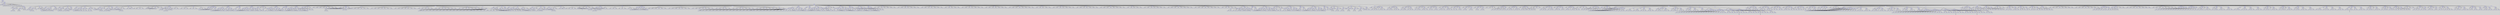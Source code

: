 digraph {

	ordering=out;
	ranksep=.4;
	bgcolor="lightgrey"; node [shape=box, fixedsize=false, fontsize=12, fontname="Helvetica-bold", fontcolor="blue"
		width=.25, height=.25, color="black", fillcolor="white", style="filled, solid, bold"];
	edge [arrowsize=.5, color="black", style="bold"]

  n0 [label="LIST_FUNCTIONS"];
  n1 [label="func"];
  n1 [label="func"];
  n2 [label="main"];
  n3 [label="PARAMS"];
  n4 [label="LIST_INSTR"];
  n4 [label="LIST_INSTR"];
  n5 [label="PARTITURA"];
  n5 [label="PARTITURA"];
  n6 [label="Beat"];
  n6 [label="Beat"];
  n7 [label="4"];
  n8 [label="4"];
  n9 [label="Speed"];
  n9 [label="Speed"];
  n10 [label="n"];
  n11 [label="120"];
  n12 [label="TRANSPORT"];
  n12 [label="TRANSPORT"];
  n13 [label="0"];
  n14 [label="Armor"];
  n14 [label="Armor"];
  n15 [label="La"];
  n15 [label="La"];
  n16 [label="$"];
  n17 [label="1"];
  n18 [label="La"];
  n18 [label="La"];
  n19 [label="$"];
  n20 [label="2"];
  n21 [label="La"];
  n21 [label="La"];
  n22 [label="$"];
  n23 [label="3"];
  n24 [label="La"];
  n24 [label="La"];
  n25 [label="$"];
  n26 [label="4"];
  n27 [label="Si"];
  n27 [label="Si"];
  n28 [label="$"];
  n29 [label="1"];
  n30 [label="Si"];
  n30 [label="Si"];
  n31 [label="$"];
  n32 [label="2"];
  n33 [label="Si"];
  n33 [label="Si"];
  n34 [label="$"];
  n35 [label="3"];
  n36 [label="Si"];
  n36 [label="Si"];
  n37 [label="$"];
  n38 [label="4"];
  n39 [label="Mi"];
  n39 [label="Mi"];
  n40 [label="$"];
  n41 [label="1"];
  n42 [label="Mi"];
  n42 [label="Mi"];
  n43 [label="$"];
  n44 [label="2"];
  n45 [label="Mi"];
  n45 [label="Mi"];
  n46 [label="$"];
  n47 [label="3"];
  n48 [label="Mi"];
  n48 [label="Mi"];
  n49 [label="$"];
  n50 [label="4"];
  n51 [label="Chorus"];
  n51 [label="Chorus"];
  n52 [label="Piano"];
  n52 [label="Piano"];
  n53 [label="LNOTAS"];
  n53 [label="LNOTAS"];
  n54 [label="Quiet"];
  n54 [label="Quiet"];
  n55 [label="NURAN"];
  n56 [label="3"];
  n57 [label="n"];
  n58 [label="TRI"];
  n58 [label="TRI"];
  n59 [label="MULTINOTA"];
  n59 [label="MULTINOTA"];
  n60 [label="LNOTAS"];
  n60 [label="LNOTAS"];
  n61 [label="Si"];
  n61 [label="Si"];
  n62 [label="NURAN"];
  n63 [label="4"];
  n64 [label="Sol"];
  n64 [label="Sol"];
  n65 [label="NURAN"];
  n66 [label="4"];
  n67 [label="n"];
  n68 [label="Si"];
  n68 [label="Si"];
  n69 [label="NURAN"];
  n70 [label="3"];
  n71 [label="c"];
  n72 [label="TRI"];
  n72 [label="TRI"];
  n73 [label="MULTINOTA"];
  n73 [label="MULTINOTA"];
  n74 [label="LNOTAS"];
  n74 [label="LNOTAS"];
  n75 [label="La"];
  n75 [label="La"];
  n76 [label="¬"];
  n77 [label="4"];
  n78 [label="Fa"];
  n78 [label="Fa"];
  n79 [label="#"];
  n80 [label="4"];
  n81 [label="n"];
  n82 [label="Si"];
  n82 [label="Si"];
  n83 [label="NURAN"];
  n84 [label="3"];
  n85 [label="c"];
  n86 [label="MULTINOTA"];
  n86 [label="MULTINOTA"];
  n87 [label="LNOTAS"];
  n87 [label="LNOTAS"];
  n88 [label="La"];
  n88 [label="La"];
  n89 [label="$"];
  n90 [label="4"];
  n91 [label="Fa"];
  n91 [label="Fa"];
  n92 [label="¬"];
  n93 [label="4"];
  n94 [label="n"];
  n95 [label="LNOTAS"];
  n95 [label="LNOTAS"];
  n96 [label="MULTINOTA"];
  n96 [label="MULTINOTA"];
  n97 [label="LNOTAS"];
  n97 [label="LNOTAS"];
  n98 [label="Sol"];
  n98 [label="Sol"];
  n99 [label="NURAN"];
  n100 [label="4"];
  n101 [label="Mi"];
  n101 [label="Mi"];
  n102 [label="NURAN"];
  n103 [label="4"];
  n104 [label="n"];
  n104 [label="n"];
  n105 [label="~"];
  n106 [label="TRI"];
  n106 [label="TRI"];
  n107 [label="MULTINOTA"];
  n107 [label="MULTINOTA"];
  n108 [label="LNOTAS"];
  n108 [label="LNOTAS"];
  n109 [label="Sol"];
  n109 [label="Sol"];
  n110 [label="NURAN"];
  n111 [label="4"];
  n112 [label="Mi"];
  n112 [label="Mi"];
  n113 [label="NURAN"];
  n114 [label="4"];
  n115 [label="n"];
  n116 [label="Mi"];
  n116 [label="Mi"];
  n117 [label="NURAN"];
  n118 [label="4"];
  n119 [label="c"];
  n119 [label="c"];
  n120 [label="~"];
  n121 [label="TRI"];
  n121 [label="TRI"];
  n122 [label="Mi"];
  n122 [label="Mi"];
  n123 [label="NURAN"];
  n124 [label="4"];
  n125 [label="n"];
  n126 [label="Fa"];
  n126 [label="Fa"];
  n127 [label="NURAN"];
  n128 [label="4"];
  n129 [label="c"];
  n130 [label="Sol"];
  n130 [label="Sol"];
  n131 [label="NURAN"];
  n132 [label="4"];
  n133 [label="n"];
  n134 [label="LNOTAS"];
  n134 [label="LNOTAS"];
  n135 [label="MULTINOTA"];
  n135 [label="MULTINOTA"];
  n136 [label="LNOTAS"];
  n136 [label="LNOTAS"];
  n137 [label="Fa"];
  n137 [label="Fa"];
  n138 [label="NURAN"];
  n139 [label="4"];
  n140 [label="Do"];
  n140 [label="Do"];
  n141 [label="NURAN"];
  n142 [label="4"];
  n143 [label="n"];
  n143 [label="n"];
  n144 [label="~"];
  n145 [label="TRI"];
  n145 [label="TRI"];
  n146 [label="MULTINOTA"];
  n146 [label="MULTINOTA"];
  n147 [label="LNOTAS"];
  n147 [label="LNOTAS"];
  n148 [label="Fa"];
  n148 [label="Fa"];
  n149 [label="NURAN"];
  n150 [label="4"];
  n151 [label="Do"];
  n151 [label="Do"];
  n152 [label="NURAN"];
  n153 [label="4"];
  n154 [label="n"];
  n155 [label="MULTINOTA"];
  n155 [label="MULTINOTA"];
  n156 [label="LNOTAS"];
  n156 [label="LNOTAS"];
  n157 [label="Do"];
  n157 [label="Do"];
  n158 [label="NURAN"];
  n159 [label="4"];
  n160 [label="La"];
  n160 [label="La"];
  n161 [label="¬"];
  n162 [label="3"];
  n163 [label="Sol"];
  n163 [label="Sol"];
  n164 [label="$"];
  n165 [label="3"];
  n166 [label="Mi"];
  n166 [label="Mi"];
  n167 [label="NURAN"];
  n168 [label="3"];
  n169 [label="c"];
  n169 [label="c"];
  n170 [label="~"];
  n171 [label="MULTINOTA"];
  n171 [label="MULTINOTA"];
  n172 [label="LNOTAS"];
  n172 [label="LNOTAS"];
  n173 [label="Do"];
  n173 [label="Do"];
  n174 [label="NURAN"];
  n175 [label="4"];
  n176 [label="La"];
  n176 [label="La"];
  n177 [label="¬"];
  n178 [label="3"];
  n179 [label="Sol"];
  n179 [label="Sol"];
  n180 [label="$"];
  n181 [label="3"];
  n182 [label="Mi"];
  n182 [label="Mi"];
  n183 [label="NURAN"];
  n184 [label="3"];
  n185 [label="b"];
  n186 [label="LNOTAS"];
  n186 [label="LNOTAS"];
  n187 [label="Quiet"];
  n187 [label="Quiet"];
  n188 [label="NURAN"];
  n189 [label="3"];
  n190 [label="n"];
  n191 [label="TRI"];
  n191 [label="TRI"];
  n192 [label="MULTINOTA"];
  n192 [label="MULTINOTA"];
  n193 [label="LNOTAS"];
  n193 [label="LNOTAS"];
  n194 [label="Mi"];
  n194 [label="Mi"];
  n195 [label="NURAN"];
  n196 [label="4"];
  n197 [label="Do"];
  n197 [label="Do"];
  n198 [label="NURAN"];
  n199 [label="4"];
  n200 [label="n"];
  n201 [label="Sol"];
  n201 [label="Sol"];
  n202 [label="$"];
  n203 [label="3"];
  n204 [label="c"];
  n205 [label="TRI"];
  n205 [label="TRI"];
  n206 [label="MULTINOTA"];
  n206 [label="MULTINOTA"];
  n207 [label="LNOTAS"];
  n207 [label="LNOTAS"];
  n208 [label="Mi"];
  n208 [label="Mi"];
  n209 [label="NURAN"];
  n210 [label="4"];
  n211 [label="Do"];
  n211 [label="Do"];
  n212 [label="NURAN"];
  n213 [label="4"];
  n214 [label="Sol"];
  n214 [label="Sol"];
  n215 [label="NURAN"];
  n216 [label="3"];
  n217 [label="n"];
  n218 [label="Fa"];
  n218 [label="Fa"];
  n219 [label="NURAN"];
  n220 [label="4"];
  n221 [label="c"];
  n222 [label="MULTINOTA"];
  n222 [label="MULTINOTA"];
  n223 [label="LNOTAS"];
  n223 [label="LNOTAS"];
  n224 [label="Mi"];
  n224 [label="Mi"];
  n225 [label="NURAN"];
  n226 [label="4"];
  n227 [label="Do"];
  n227 [label="Do"];
  n228 [label="NURAN"];
  n229 [label="4"];
  n230 [label="n"];
  n231 [label="LNOTAS"];
  n231 [label="LNOTAS"];
  n232 [label="MULTINOTA"];
  n232 [label="MULTINOTA"];
  n233 [label="LNOTAS"];
  n233 [label="LNOTAS"];
  n234 [label="Sol"];
  n234 [label="Sol"];
  n235 [label="NURAN"];
  n236 [label="4"];
  n237 [label="Si"];
  n237 [label="Si"];
  n238 [label="NURAN"];
  n239 [label="3"];
  n240 [label="n"];
  n240 [label="n"];
  n241 [label="~"];
  n242 [label="TRI"];
  n242 [label="TRI"];
  n243 [label="MULTINOTA"];
  n243 [label="MULTINOTA"];
  n244 [label="LNOTAS"];
  n244 [label="LNOTAS"];
  n245 [label="Sol"];
  n245 [label="Sol"];
  n246 [label="NURAN"];
  n247 [label="4"];
  n248 [label="Si"];
  n248 [label="Si"];
  n249 [label="NURAN"];
  n250 [label="3"];
  n251 [label="n"];
  n252 [label="MULTINOTA"];
  n252 [label="MULTINOTA"];
  n253 [label="LNOTAS"];
  n253 [label="LNOTAS"];
  n254 [label="Si"];
  n254 [label="Si"];
  n255 [label="NURAN"];
  n256 [label="3"];
  n257 [label="Sol"];
  n257 [label="Sol"];
  n258 [label="NURAN"];
  n259 [label="3"];
  n260 [label="c"];
  n260 [label="c"];
  n261 [label="~"];
  n262 [label="TRI"];
  n262 [label="TRI"];
  n263 [label="MULTINOTA"];
  n263 [label="MULTINOTA"];
  n264 [label="LNOTAS"];
  n264 [label="LNOTAS"];
  n265 [label="Si"];
  n265 [label="Si"];
  n266 [label="NURAN"];
  n267 [label="3"];
  n268 [label="Sol"];
  n268 [label="Sol"];
  n269 [label="NURAN"];
  n270 [label="3"];
  n271 [label="n"];
  n272 [label="Do"];
  n272 [label="Do"];
  n273 [label="NURAN"];
  n274 [label="4"];
  n275 [label="c"];
  n276 [label="TRI"];
  n276 [label="TRI"];
  n277 [label="MULTINOTA"];
  n277 [label="MULTINOTA"];
  n278 [label="LNOTAS"];
  n278 [label="LNOTAS"];
  n279 [label="Si"];
  n279 [label="Si"];
  n280 [label="NURAN"];
  n281 [label="3"];
  n282 [label="Sol"];
  n282 [label="Sol"];
  n283 [label="NURAN"];
  n284 [label="3"];
  n285 [label="c"];
  n286 [label="Do"];
  n286 [label="Do"];
  n287 [label="NURAN"];
  n288 [label="4"];
  n289 [label="c"];
  n290 [label="Mi"];
  n290 [label="Mi"];
  n291 [label="NURAN"];
  n292 [label="4"];
  n293 [label="c"];
  n294 [label="LNOTAS"];
  n294 [label="LNOTAS"];
  n295 [label="MULTINOTA"];
  n295 [label="MULTINOTA"];
  n296 [label="LNOTAS"];
  n296 [label="LNOTAS"];
  n297 [label="Fa"];
  n297 [label="Fa"];
  n298 [label="NURAN"];
  n299 [label="4"];
  n300 [label="Do"];
  n300 [label="Do"];
  n301 [label="NURAN"];
  n302 [label="4"];
  n303 [label="La"];
  n303 [label="La"];
  n304 [label="NURAN"];
  n305 [label="3"];
  n306 [label="n"];
  n307 [label="TRI"];
  n307 [label="TRI"];
  n308 [label="MULTINOTA"];
  n308 [label="MULTINOTA"];
  n309 [label="LNOTAS"];
  n309 [label="LNOTAS"];
  n310 [label="Sol"];
  n310 [label="Sol"];
  n311 [label="$"];
  n312 [label="4"];
  n313 [label="La"];
  n313 [label="La"];
  n314 [label="NURAN"];
  n315 [label="3"];
  n316 [label="n"];
  n317 [label="Fa"];
  n317 [label="Fa"];
  n318 [label="NURAN"];
  n319 [label="4"];
  n320 [label="c"];
  n321 [label="TRI"];
  n321 [label="TRI"];
  n322 [label="MULTINOTA"];
  n322 [label="MULTINOTA"];
  n323 [label="LNOTAS"];
  n323 [label="LNOTAS"];
  n324 [label="Sol"];
  n324 [label="Sol"];
  n325 [label="NURAN"];
  n326 [label="4"];
  n327 [label="Do"];
  n327 [label="Do"];
  n328 [label="NURAN"];
  n329 [label="4"];
  n330 [label="La"];
  n330 [label="La"];
  n331 [label="NURAN"];
  n332 [label="3"];
  n333 [label="n"];
  n334 [label="Fa"];
  n334 [label="Fa"];
  n335 [label="NURAN"];
  n336 [label="4"];
  n337 [label="c"];
  n338 [label="MULTINOTA"];
  n338 [label="MULTINOTA"];
  n339 [label="LNOTAS"];
  n339 [label="LNOTAS"];
  n340 [label="Mi"];
  n340 [label="Mi"];
  n341 [label="NURAN"];
  n342 [label="4"];
  n343 [label="La"];
  n343 [label="La"];
  n344 [label="NURAN"];
  n345 [label="3"];
  n346 [label="n"];
  n347 [label="LNOTAS"];
  n347 [label="LNOTAS"];
  n348 [label="MULTINOTA"];
  n348 [label="MULTINOTA"];
  n349 [label="LNOTAS"];
  n349 [label="LNOTAS"];
  n350 [label="Mi"];
  n350 [label="Mi"];
  n351 [label="NURAN"];
  n352 [label="4"];
  n353 [label="Si"];
  n353 [label="Si"];
  n354 [label="NURAN"];
  n355 [label="3"];
  n356 [label="Sol"];
  n356 [label="Sol"];
  n357 [label="NURAN"];
  n358 [label="3"];
  n359 [label="n"];
  n360 [label="TRI"];
  n360 [label="TRI"];
  n361 [label="MULTINOTA"];
  n361 [label="MULTINOTA"];
  n362 [label="LNOTAS"];
  n362 [label="LNOTAS"];
  n363 [label="Sol"];
  n363 [label="Sol"];
  n364 [label="NURAN"];
  n365 [label="4"];
  n366 [label="Re"];
  n366 [label="Re"];
  n367 [label="NURAN"];
  n368 [label="4"];
  n369 [label="c"];
  n370 [label="Do"];
  n370 [label="Do"];
  n371 [label="NURAN"];
  n372 [label="4"];
  n373 [label="c"];
  n374 [label="Si"];
  n374 [label="Si"];
  n375 [label="NURAN"];
  n376 [label="3"];
  n377 [label="c"];
  n378 [label="TRI"];
  n378 [label="TRI"];
  n379 [label="Sol"];
  n379 [label="Sol"];
  n380 [label="NURAN"];
  n381 [label="3"];
  n382 [label="n"];
  n383 [label="Fa"];
  n383 [label="Fa"];
  n384 [label="NURAN"];
  n385 [label="3"];
  n386 [label="c"];
  n387 [label="Mi"];
  n387 [label="Mi"];
  n388 [label="NURAN"];
  n389 [label="3"];
  n390 [label="n"];
  n391 [label="LNOTAS"];
  n391 [label="LNOTAS"];
  n392 [label="TRI"];
  n392 [label="TRI"];
  n393 [label="La"];
  n393 [label="La"];
  n394 [label="NURAN"];
  n395 [label="4"];
  n396 [label="f"];
  n397 [label="La"];
  n397 [label="La"];
  n398 [label="¬"];
  n399 [label="3"];
  n400 [label="sc*"];
  n401 [label="Fa"];
  n401 [label="Fa"];
  n402 [label="NURAN"];
  n403 [label="4"];
  n404 [label="c"];
  n405 [label="Do"];
  n405 [label="Do"];
  n406 [label="NURAN"];
  n407 [label="4"];
  n408 [label="c"];
  n409 [label="TRI"];
  n409 [label="TRI"];
  n410 [label="La"];
  n410 [label="La"];
  n411 [label="NURAN"];
  n412 [label="3"];
  n413 [label="f"];
  n414 [label="La"];
  n414 [label="La"];
  n415 [label="¬"];
  n416 [label="3"];
  n417 [label="sc*"];
  n417 [label="sc*"];
  n418 [label="~"];
  n419 [label="La"];
  n419 [label="La"];
  n420 [label="NURAN"];
  n421 [label="3"];
  n422 [label="c"];
  n423 [label="La"];
  n423 [label="La"];
  n424 [label="NURAN"];
  n425 [label="3"];
  n426 [label="c"];
  n427 [label="Si"];
  n427 [label="Si"];
  n428 [label="NURAN"];
  n429 [label="3"];
  n430 [label="c*"];
  n431 [label="Si"];
  n431 [label="Si"];
  n432 [label="NURAN"];
  n433 [label="3"];
  n434 [label="sc"];
  n435 [label="Do"];
  n435 [label="Do"];
  n436 [label="NURAN"];
  n437 [label="4"];
  n438 [label="c*"];
  n439 [label="Do"];
  n439 [label="Do"];
  n440 [label="NURAN"];
  n441 [label="4"];
  n442 [label="sc"];
  n443 [label="LNOTAS"];
  n443 [label="LNOTAS"];
  n444 [label="MULTINOTA"];
  n444 [label="MULTINOTA"];
  n445 [label="LNOTAS"];
  n445 [label="LNOTAS"];
  n446 [label="Re"];
  n446 [label="Re"];
  n447 [label="NURAN"];
  n448 [label="4"];
  n449 [label="La"];
  n449 [label="La"];
  n450 [label="NURAN"];
  n451 [label="3"];
  n452 [label="n"];
  n453 [label="TRI"];
  n453 [label="TRI"];
  n454 [label="Do"];
  n454 [label="Do"];
  n455 [label="NURAN"];
  n456 [label="4"];
  n457 [label="n"];
  n458 [label="MULTINOTA"];
  n458 [label="MULTINOTA"];
  n459 [label="LNOTAS"];
  n459 [label="LNOTAS"];
  n460 [label="Si"];
  n460 [label="Si"];
  n461 [label="NURAN"];
  n462 [label="3"];
  n463 [label="Re"];
  n463 [label="Re"];
  n464 [label="NURAN"];
  n465 [label="3"];
  n466 [label="c"];
  n466 [label="c"];
  n467 [label="~"];
  n468 [label="MULTINOTA"];
  n468 [label="MULTINOTA"];
  n469 [label="LNOTAS"];
  n469 [label="LNOTAS"];
  n470 [label="Si"];
  n470 [label="Si"];
  n471 [label="NURAN"];
  n472 [label="3"];
  n473 [label="Re"];
  n473 [label="Re"];
  n474 [label="NURAN"];
  n475 [label="3"];
  n476 [label="b"];
  n477 [label="LNOTAS"];
  n477 [label="LNOTAS"];
  n478 [label="TRI"];
  n478 [label="TRI"];
  n479 [label="La"];
  n479 [label="La"];
  n480 [label="¬"];
  n481 [label="3"];
  n482 [label="c"];
  n483 [label="Fa"];
  n483 [label="Fa"];
  n484 [label="NURAN"];
  n485 [label="3"];
  n486 [label="c"];
  n487 [label="La"];
  n487 [label="La"];
  n488 [label="NURAN"];
  n489 [label="3"];
  n490 [label="c"];
  n491 [label="TRI"];
  n491 [label="TRI"];
  n492 [label="Si"];
  n492 [label="Si"];
  n493 [label="NURAN"];
  n494 [label="3"];
  n495 [label="c"];
  n496 [label="Sol"];
  n496 [label="Sol"];
  n497 [label="NURAN"];
  n498 [label="4"];
  n499 [label="c"];
  n500 [label="Si"];
  n500 [label="Si"];
  n501 [label="NURAN"];
  n502 [label="3"];
  n503 [label="c"];
  n504 [label="TRI"];
  n504 [label="TRI"];
  n505 [label="Si"];
  n505 [label="Si"];
  n506 [label="¬"];
  n507 [label="3"];
  n508 [label="c"];
  n509 [label="La"];
  n509 [label="La"];
  n510 [label="NURAN"];
  n511 [label="4"];
  n512 [label="c"];
  n513 [label="Si"];
  n513 [label="Si"];
  n514 [label="NURAN"];
  n515 [label="3"];
  n516 [label="c"];
  n517 [label="TRI"];
  n517 [label="TRI"];
  n518 [label="Do"];
  n518 [label="Do"];
  n519 [label="NURAN"];
  n520 [label="4"];
  n521 [label="c"];
  n522 [label="La"];
  n522 [label="La"];
  n523 [label="¬"];
  n524 [label="4"];
  n525 [label="c"];
  n526 [label="Do"];
  n526 [label="Do"];
  n527 [label="NURAN"];
  n528 [label="4"];
  n529 [label="c"];
  n530 [label="LNOTAS"];
  n530 [label="LNOTAS"];
  n531 [label="MULTINOTA"];
  n531 [label="MULTINOTA"];
  n532 [label="LNOTAS"];
  n532 [label="LNOTAS"];
  n533 [label="Si"];
  n533 [label="Si"];
  n534 [label="NURAN"];
  n535 [label="4"];
  n536 [label="Re"];
  n536 [label="Re"];
  n537 [label="NURAN"];
  n538 [label="4"];
  n539 [label="n"];
  n540 [label="MULTINOTA"];
  n540 [label="MULTINOTA"];
  n541 [label="LNOTAS"];
  n541 [label="LNOTAS"];
  n542 [label="Si"];
  n542 [label="Si"];
  n543 [label="NURAN"];
  n544 [label="3"];
  n545 [label="Mi"];
  n545 [label="Mi"];
  n546 [label="NURAN"];
  n547 [label="3"];
  n548 [label="n"];
  n549 [label="MULTINOTA"];
  n549 [label="MULTINOTA"];
  n550 [label="LNOTAS"];
  n550 [label="LNOTAS"];
  n551 [label="Si"];
  n551 [label="Si"];
  n552 [label="NURAN"];
  n553 [label="3"];
  n554 [label="Mi"];
  n554 [label="Mi"];
  n555 [label="¬"];
  n556 [label="3"];
  n557 [label="n"];
  n558 [label="MULTINOTA"];
  n558 [label="MULTINOTA"];
  n559 [label="LNOTAS"];
  n559 [label="LNOTAS"];
  n560 [label="Si"];
  n560 [label="Si"];
  n561 [label="NURAN"];
  n562 [label="3"];
  n563 [label="Fa"];
  n563 [label="Fa"];
  n564 [label="NURAN"];
  n565 [label="3"];
  n566 [label="n"];
  n567 [label="LNOTAS"];
  n567 [label="LNOTAS"];
  n568 [label="TRI"];
  n568 [label="TRI"];
  n569 [label="MULTINOTA"];
  n569 [label="MULTINOTA"];
  n570 [label="LNOTAS"];
  n570 [label="LNOTAS"];
  n571 [label="Sol"];
  n571 [label="Sol"];
  n572 [label="NURAN"];
  n573 [label="4"];
  n574 [label="Sol"];
  n574 [label="Sol"];
  n575 [label="NURAN"];
  n576 [label="3"];
  n577 [label="c"];
  n578 [label="MULTINOTA"];
  n578 [label="MULTINOTA"];
  n579 [label="LNOTAS"];
  n579 [label="LNOTAS"];
  n580 [label="Si"];
  n580 [label="Si"];
  n581 [label="NURAN"];
  n582 [label="4"];
  n583 [label="Si"];
  n583 [label="Si"];
  n584 [label="NURAN"];
  n585 [label="3"];
  n586 [label="c"];
  n587 [label="MULTINOTA"];
  n587 [label="MULTINOTA"];
  n588 [label="LNOTAS"];
  n588 [label="LNOTAS"];
  n589 [label="Si"];
  n589 [label="Si"];
  n590 [label="NURAN"];
  n591 [label="4"];
  n592 [label="Si"];
  n592 [label="Si"];
  n593 [label="NURAN"];
  n594 [label="3"];
  n595 [label="c"];
  n596 [label="MULTINOTA"];
  n596 [label="MULTINOTA"];
  n597 [label="LNOTAS"];
  n597 [label="LNOTAS"];
  n598 [label="Si"];
  n598 [label="Si"];
  n599 [label="NURAN"];
  n600 [label="4"];
  n601 [label="Si"];
  n601 [label="Si"];
  n602 [label="NURAN"];
  n603 [label="3"];
  n604 [label="b"];
  n605 [label="TRI"];
  n605 [label="TRI"];
  n606 [label="MULTINOTA"];
  n606 [label="MULTINOTA"];
  n607 [label="LNOTAS"];
  n607 [label="LNOTAS"];
  n608 [label="Do"];
  n608 [label="Do"];
  n609 [label="NURAN"];
  n610 [label="5"];
  n611 [label="Do"];
  n611 [label="Do"];
  n612 [label="NURAN"];
  n613 [label="4"];
  n614 [label="n"];
  n615 [label="MULTINOTA"];
  n615 [label="MULTINOTA"];
  n616 [label="LNOTAS"];
  n616 [label="LNOTAS"];
  n617 [label="Si"];
  n617 [label="Si"];
  n618 [label="NURAN"];
  n619 [label="4"];
  n620 [label="Si"];
  n620 [label="Si"];
  n621 [label="NURAN"];
  n622 [label="3"];
  n623 [label="c"];
  n624 [label="LNOTAS"];
  n624 [label="LNOTAS"];
  n625 [label="MULTINOTA"];
  n625 [label="MULTINOTA"];
  n626 [label="LNOTAS"];
  n626 [label="LNOTAS"];
  n627 [label="Sol"];
  n627 [label="Sol"];
  n628 [label="NURAN"];
  n629 [label="4"];
  n630 [label="Sol"];
  n630 [label="Sol"];
  n631 [label="NURAN"];
  n632 [label="3"];
  n633 [label="n"];
  n634 [label="MULTINOTA"];
  n634 [label="MULTINOTA"];
  n635 [label="LNOTAS"];
  n635 [label="LNOTAS"];
  n636 [label="Si"];
  n636 [label="Si"];
  n637 [label="NURAN"];
  n638 [label="4"];
  n639 [label="Si"];
  n639 [label="Si"];
  n640 [label="NURAN"];
  n641 [label="3"];
  n642 [label="b*"];
  n643 [label="LNOTAS"];
  n643 [label="LNOTAS"];
  n644 [label="TRI"];
  n644 [label="TRI"];
  n645 [label="MULTINOTA"];
  n645 [label="MULTINOTA"];
  n646 [label="LNOTAS"];
  n646 [label="LNOTAS"];
  n647 [label="Sol"];
  n647 [label="Sol"];
  n648 [label="NURAN"];
  n649 [label="4"];
  n650 [label="Sol"];
  n650 [label="Sol"];
  n651 [label="NURAN"];
  n652 [label="3"];
  n653 [label="c"];
  n654 [label="MULTINOTA"];
  n654 [label="MULTINOTA"];
  n655 [label="LNOTAS"];
  n655 [label="LNOTAS"];
  n656 [label="Si"];
  n656 [label="Si"];
  n657 [label="NURAN"];
  n658 [label="4"];
  n659 [label="Si"];
  n659 [label="Si"];
  n660 [label="NURAN"];
  n661 [label="3"];
  n662 [label="c"];
  n663 [label="MULTINOTA"];
  n663 [label="MULTINOTA"];
  n664 [label="LNOTAS"];
  n664 [label="LNOTAS"];
  n665 [label="Si"];
  n665 [label="Si"];
  n666 [label="NURAN"];
  n667 [label="4"];
  n668 [label="Si"];
  n668 [label="Si"];
  n669 [label="NURAN"];
  n670 [label="3"];
  n671 [label="c"];
  n672 [label="MULTINOTA"];
  n672 [label="MULTINOTA"];
  n673 [label="LNOTAS"];
  n673 [label="LNOTAS"];
  n674 [label="Si"];
  n674 [label="Si"];
  n675 [label="NURAN"];
  n676 [label="4"];
  n677 [label="Si"];
  n677 [label="Si"];
  n678 [label="NURAN"];
  n679 [label="3"];
  n680 [label="b"];
  n681 [label="TRI"];
  n681 [label="TRI"];
  n682 [label="MULTINOTA"];
  n682 [label="MULTINOTA"];
  n683 [label="LNOTAS"];
  n683 [label="LNOTAS"];
  n684 [label="Do"];
  n684 [label="Do"];
  n685 [label="NURAN"];
  n686 [label="5"];
  n687 [label="Do"];
  n687 [label="Do"];
  n688 [label="NURAN"];
  n689 [label="4"];
  n690 [label="n"];
  n691 [label="MULTINOTA"];
  n691 [label="MULTINOTA"];
  n692 [label="LNOTAS"];
  n692 [label="LNOTAS"];
  n693 [label="Si"];
  n693 [label="Si"];
  n694 [label="NURAN"];
  n695 [label="4"];
  n696 [label="Si"];
  n696 [label="Si"];
  n697 [label="NURAN"];
  n698 [label="3"];
  n699 [label="c"];
  n700 [label="LNOTAS"];
  n700 [label="LNOTAS"];
  n701 [label="MULTINOTA"];
  n701 [label="MULTINOTA"];
  n702 [label="LNOTAS"];
  n702 [label="LNOTAS"];
  n703 [label="Sol"];
  n703 [label="Sol"];
  n704 [label="NURAN"];
  n705 [label="4"];
  n706 [label="Sol"];
  n706 [label="Sol"];
  n707 [label="NURAN"];
  n708 [label="3"];
  n709 [label="n"];
  n710 [label="Si"];
  n710 [label="Si"];
  n711 [label="NURAN"];
  n712 [label="3"];
  n713 [label="n"];
  n714 [label="La"];
  n714 [label="La"];
  n715 [label="¬"];
  n716 [label="3"];
  n717 [label="n"];
  n718 [label="Sol"];
  n718 [label="Sol"];
  n719 [label="#"];
  n720 [label="3"];
  n721 [label="n"];
  n722 [label="LNOTAS"];
  n722 [label="LNOTAS"];
  n723 [label="TRI"];
  n723 [label="TRI"];
  n724 [label="MULTINOTA"];
  n724 [label="MULTINOTA"];
  n725 [label="LNOTAS"];
  n725 [label="LNOTAS"];
  n726 [label="Sol"];
  n726 [label="Sol"];
  n727 [label="NURAN"];
  n728 [label="4"];
  n729 [label="Sol"];
  n729 [label="Sol"];
  n730 [label="NURAN"];
  n731 [label="3"];
  n732 [label="c"];
  n733 [label="MULTINOTA"];
  n733 [label="MULTINOTA"];
  n734 [label="LNOTAS"];
  n734 [label="LNOTAS"];
  n735 [label="Si"];
  n735 [label="Si"];
  n736 [label="NURAN"];
  n737 [label="4"];
  n738 [label="Si"];
  n738 [label="Si"];
  n739 [label="NURAN"];
  n740 [label="3"];
  n741 [label="c"];
  n742 [label="MULTINOTA"];
  n742 [label="MULTINOTA"];
  n743 [label="LNOTAS"];
  n743 [label="LNOTAS"];
  n744 [label="Si"];
  n744 [label="Si"];
  n745 [label="NURAN"];
  n746 [label="4"];
  n747 [label="Si"];
  n747 [label="Si"];
  n748 [label="NURAN"];
  n749 [label="3"];
  n750 [label="c"];
  n751 [label="MULTINOTA"];
  n751 [label="MULTINOTA"];
  n752 [label="LNOTAS"];
  n752 [label="LNOTAS"];
  n753 [label="Si"];
  n753 [label="Si"];
  n754 [label="NURAN"];
  n755 [label="4"];
  n756 [label="Si"];
  n756 [label="Si"];
  n757 [label="NURAN"];
  n758 [label="3"];
  n759 [label="b"];
  n760 [label="TRI"];
  n760 [label="TRI"];
  n761 [label="MULTINOTA"];
  n761 [label="MULTINOTA"];
  n762 [label="LNOTAS"];
  n762 [label="LNOTAS"];
  n763 [label="Do"];
  n763 [label="Do"];
  n764 [label="NURAN"];
  n765 [label="5"];
  n766 [label="Do"];
  n766 [label="Do"];
  n767 [label="NURAN"];
  n768 [label="4"];
  n769 [label="n"];
  n770 [label="MULTINOTA"];
  n770 [label="MULTINOTA"];
  n771 [label="LNOTAS"];
  n771 [label="LNOTAS"];
  n772 [label="Si"];
  n772 [label="Si"];
  n773 [label="NURAN"];
  n774 [label="4"];
  n775 [label="Si"];
  n775 [label="Si"];
  n776 [label="NURAN"];
  n777 [label="3"];
  n778 [label="c"];
  n779 [label="LNOTAS"];
  n779 [label="LNOTAS"];
  n780 [label="MULTINOTA"];
  n780 [label="MULTINOTA"];
  n781 [label="LNOTAS"];
  n781 [label="LNOTAS"];
  n782 [label="Sol"];
  n782 [label="Sol"];
  n783 [label="NURAN"];
  n784 [label="4"];
  n785 [label="Sol"];
  n785 [label="Sol"];
  n786 [label="NURAN"];
  n787 [label="3"];
  n788 [label="n"];
  n789 [label="MULTINOTA"];
  n789 [label="MULTINOTA"];
  n790 [label="LNOTAS"];
  n790 [label="LNOTAS"];
  n791 [label="Si"];
  n791 [label="Si"];
  n792 [label="NURAN"];
  n793 [label="4"];
  n794 [label="Si"];
  n794 [label="Si"];
  n795 [label="NURAN"];
  n796 [label="3"];
  n797 [label="b*"];
  n798 [label="LNOTAS"];
  n798 [label="LNOTAS"];
  n799 [label="TRI"];
  n799 [label="TRI"];
  n800 [label="MULTINOTA"];
  n800 [label="MULTINOTA"];
  n801 [label="LNOTAS"];
  n801 [label="LNOTAS"];
  n802 [label="Sol"];
  n802 [label="Sol"];
  n803 [label="NURAN"];
  n804 [label="4"];
  n805 [label="Sol"];
  n805 [label="Sol"];
  n806 [label="NURAN"];
  n807 [label="3"];
  n808 [label="c"];
  n809 [label="MULTINOTA"];
  n809 [label="MULTINOTA"];
  n810 [label="LNOTAS"];
  n810 [label="LNOTAS"];
  n811 [label="Si"];
  n811 [label="Si"];
  n812 [label="NURAN"];
  n813 [label="4"];
  n814 [label="Si"];
  n814 [label="Si"];
  n815 [label="NURAN"];
  n816 [label="3"];
  n817 [label="c"];
  n818 [label="MULTINOTA"];
  n818 [label="MULTINOTA"];
  n819 [label="LNOTAS"];
  n819 [label="LNOTAS"];
  n820 [label="Si"];
  n820 [label="Si"];
  n821 [label="NURAN"];
  n822 [label="4"];
  n823 [label="Si"];
  n823 [label="Si"];
  n824 [label="NURAN"];
  n825 [label="3"];
  n826 [label="c"];
  n827 [label="MULTINOTA"];
  n827 [label="MULTINOTA"];
  n828 [label="LNOTAS"];
  n828 [label="LNOTAS"];
  n829 [label="Si"];
  n829 [label="Si"];
  n830 [label="NURAN"];
  n831 [label="4"];
  n832 [label="Si"];
  n832 [label="Si"];
  n833 [label="NURAN"];
  n834 [label="3"];
  n835 [label="b"];
  n836 [label="TRI"];
  n836 [label="TRI"];
  n837 [label="MULTINOTA"];
  n837 [label="MULTINOTA"];
  n838 [label="LNOTAS"];
  n838 [label="LNOTAS"];
  n839 [label="Do"];
  n839 [label="Do"];
  n840 [label="NURAN"];
  n841 [label="5"];
  n842 [label="Do"];
  n842 [label="Do"];
  n843 [label="NURAN"];
  n844 [label="4"];
  n845 [label="n"];
  n846 [label="MULTINOTA"];
  n846 [label="MULTINOTA"];
  n847 [label="LNOTAS"];
  n847 [label="LNOTAS"];
  n848 [label="Si"];
  n848 [label="Si"];
  n849 [label="NURAN"];
  n850 [label="4"];
  n851 [label="Si"];
  n851 [label="Si"];
  n852 [label="NURAN"];
  n853 [label="3"];
  n854 [label="c"];
  n855 [label="LNOTAS"];
  n855 [label="LNOTAS"];
  n856 [label="MULTINOTA"];
  n856 [label="MULTINOTA"];
  n857 [label="LNOTAS"];
  n857 [label="LNOTAS"];
  n858 [label="Sol"];
  n858 [label="Sol"];
  n859 [label="NURAN"];
  n860 [label="4"];
  n861 [label="Sol"];
  n861 [label="Sol"];
  n862 [label="NURAN"];
  n863 [label="3"];
  n864 [label="n"];
  n865 [label="MULTINOTA"];
  n865 [label="MULTINOTA"];
  n866 [label="LNOTAS"];
  n866 [label="LNOTAS"];
  n867 [label="Mi"];
  n867 [label="Mi"];
  n868 [label="NURAN"];
  n869 [label="4"];
  n870 [label="Mi"];
  n870 [label="Mi"];
  n871 [label="NURAN"];
  n872 [label="3"];
  n873 [label="n"];
  n874 [label="Re"];
  n874 [label="Re"];
  n875 [label="NURAN"];
  n876 [label="3"];
  n877 [label="n"];
  n878 [label="Re"];
  n878 [label="Re"];
  n879 [label="$"];
  n880 [label="3"];
  n881 [label="n"];
  n882 [label="LNOTAS"];
  n882 [label="LNOTAS"];
  n883 [label="Do"];
  n883 [label="Do"];
  n884 [label="NURAN"];
  n885 [label="4"];
  n886 [label="c*"];
  n887 [label="Re"];
  n887 [label="Re"];
  n888 [label="NURAN"];
  n889 [label="4"];
  n890 [label="sc"];
  n891 [label="Mi"];
  n891 [label="Mi"];
  n892 [label="NURAN"];
  n893 [label="4"];
  n894 [label="c*"];
  n895 [label="Re"];
  n895 [label="Re"];
  n896 [label="NURAN"];
  n897 [label="4"];
  n898 [label="sc"];
  n899 [label="Sol"];
  n899 [label="Sol"];
  n900 [label="$"];
  n901 [label="4"];
  n902 [label="sc"];
  n903 [label="Fa"];
  n903 [label="Fa"];
  n904 [label="NURAN"];
  n905 [label="4"];
  n906 [label="sc"];
  n907 [label="Mi"];
  n907 [label="Mi"];
  n908 [label="NURAN"];
  n909 [label="4"];
  n910 [label="c"];
  n910 [label="c"];
  n911 [label="~"];
  n912 [label="Mi"];
  n912 [label="Mi"];
  n913 [label="NURAN"];
  n914 [label="4"];
  n915 [label="n"];
  n916 [label="LNOTAS"];
  n916 [label="LNOTAS"];
  n917 [label="TRI"];
  n917 [label="TRI"];
  n918 [label="MULTINOTA"];
  n918 [label="MULTINOTA"];
  n919 [label="LNOTAS"];
  n919 [label="LNOTAS"];
  n920 [label="Sol"];
  n920 [label="Sol"];
  n921 [label="$"];
  n922 [label="4"];
  n923 [label="Si"];
  n923 [label="Si"];
  n924 [label="NURAN"];
  n925 [label="3"];
  n926 [label="c"];
  n927 [label="Fa"];
  n927 [label="Fa"];
  n928 [label="NURAN"];
  n929 [label="4"];
  n930 [label="c"];
  n931 [label="Mi"];
  n931 [label="Mi"];
  n932 [label="NURAN"];
  n933 [label="4"];
  n934 [label="c"];
  n935 [label="TRI"];
  n935 [label="TRI"];
  n936 [label="Fa"];
  n936 [label="Fa"];
  n937 [label="NURAN"];
  n938 [label="4"];
  n939 [label="c"];
  n940 [label="Mi"];
  n940 [label="Mi"];
  n941 [label="NURAN"];
  n942 [label="4"];
  n943 [label="c"];
  n944 [label="Re"];
  n944 [label="Re"];
  n945 [label="NURAN"];
  n946 [label="4"];
  n947 [label="c"];
  n948 [label="MULTINOTA"];
  n948 [label="MULTINOTA"];
  n949 [label="LNOTAS"];
  n949 [label="LNOTAS"];
  n950 [label="Si"];
  n950 [label="Si"];
  n951 [label="NURAN"];
  n952 [label="3"];
  n953 [label="Re"];
  n953 [label="Re"];
  n954 [label="NURAN"];
  n955 [label="3"];
  n956 [label="n"];
  n957 [label="Quiet"];
  n957 [label="Quiet"];
  n958 [label="NURAN"];
  n959 [label="3"];
  n960 [label="n"];
  n961 [label="REPEAT"];
  n961 [label="REPEAT"];
  n962 [label="2"];
  n963 [label="LNOTAS"];
  n963 [label="LNOTAS"];
  n964 [label="Si"];
  n964 [label="Si"];
  n965 [label="NURAN"];
  n966 [label="4"];
  n967 [label="c*"];
  n968 [label="Sol"];
  n968 [label="Sol"];
  n969 [label="NURAN"];
  n970 [label="4"];
  n971 [label="sc"];
  n972 [label="Fa"];
  n972 [label="Fa"];
  n973 [label="NURAN"];
  n974 [label="4"];
  n975 [label="c*"];
  n976 [label="Mi"];
  n976 [label="Mi"];
  n977 [label="NURAN"];
  n978 [label="4"];
  n979 [label="sc"];
  n980 [label="Do"];
  n980 [label="Do"];
  n981 [label="NURAN"];
  n982 [label="4"];
  n983 [label="c*"];
  n984 [label="Re"];
  n984 [label="Re"];
  n985 [label="NURAN"];
  n986 [label="4"];
  n987 [label="sc"];
  n988 [label="Mi"];
  n988 [label="Mi"];
  n989 [label="NURAN"];
  n990 [label="4"];
  n991 [label="n"];
  n992 [label="LNOTAS"];
  n992 [label="LNOTAS"];
  n993 [label="Si"];
  n993 [label="Si"];
  n994 [label="NURAN"];
  n995 [label="4"];
  n996 [label="c*"];
  n997 [label="Sol"];
  n997 [label="Sol"];
  n998 [label="NURAN"];
  n999 [label="4"];
  n1000 [label="sc"];
  n1001 [label="Fa"];
  n1001 [label="Fa"];
  n1002 [label="NURAN"];
  n1003 [label="4"];
  n1004 [label="c*"];
  n1005 [label="Mi"];
  n1005 [label="Mi"];
  n1006 [label="NURAN"];
  n1007 [label="4"];
  n1008 [label="sc"];
  n1009 [label="Do"];
  n1009 [label="Do"];
  n1010 [label="NURAN"];
  n1011 [label="4"];
  n1012 [label="c*"];
  n1013 [label="Mi"];
  n1013 [label="Mi"];
  n1014 [label="NURAN"];
  n1015 [label="4"];
  n1016 [label="sc"];
  n1017 [label="Si"];
  n1017 [label="Si"];
  n1018 [label="NURAN"];
  n1019 [label="3"];
  n1020 [label="n"];
  n1021 [label="LNOTAS"];
  n1021 [label="LNOTAS"];
  n1022 [label="Do"];
  n1022 [label="Do"];
  n1023 [label="NURAN"];
  n1024 [label="4"];
  n1025 [label="c*"];
  n1026 [label="Mi"];
  n1026 [label="Mi"];
  n1027 [label="NURAN"];
  n1028 [label="4"];
  n1029 [label="sc"];
  n1030 [label="Si"];
  n1030 [label="Si"];
  n1031 [label="NURAN"];
  n1032 [label="3"];
  n1033 [label="n"];
  n1034 [label="Do"];
  n1034 [label="Do"];
  n1035 [label="NURAN"];
  n1036 [label="4"];
  n1037 [label="c*"];
  n1038 [label="Re"];
  n1038 [label="Re"];
  n1039 [label="NURAN"];
  n1040 [label="4"];
  n1041 [label="sc"];
  n1042 [label="Mi"];
  n1042 [label="Mi"];
  n1043 [label="NURAN"];
  n1044 [label="4"];
  n1045 [label="c*"];
  n1046 [label="La"];
  n1046 [label="La"];
  n1047 [label="NURAN"];
  n1048 [label="4"];
  n1049 [label="sc"];
  n1050 [label="LNOTAS"];
  n1050 [label="LNOTAS"];
  n1051 [label="Sol"];
  n1051 [label="Sol"];
  n1052 [label="NURAN"];
  n1053 [label="4"];
  n1054 [label="c*"];
  n1055 [label="Sol"];
  n1055 [label="Sol"];
  n1056 [label="NURAN"];
  n1057 [label="4"];
  n1058 [label="sc"];
  n1059 [label="Fa"];
  n1059 [label="Fa"];
  n1060 [label="NURAN"];
  n1061 [label="4"];
  n1062 [label="c*"];
  n1063 [label="Mi"];
  n1063 [label="Mi"];
  n1064 [label="NURAN"];
  n1065 [label="4"];
  n1066 [label="sc"];
  n1067 [label="Fa"];
  n1067 [label="Fa"];
  n1068 [label="NURAN"];
  n1069 [label="4"];
  n1070 [label="b"];
  n1071 [label="LNOTAS"];
  n1071 [label="LNOTAS"];
  n1072 [label="Si"];
  n1072 [label="Si"];
  n1073 [label="NURAN"];
  n1074 [label="4"];
  n1075 [label="c*"];
  n1076 [label="Sol"];
  n1076 [label="Sol"];
  n1077 [label="NURAN"];
  n1078 [label="4"];
  n1079 [label="sc"];
  n1080 [label="Fa"];
  n1080 [label="Fa"];
  n1081 [label="NURAN"];
  n1082 [label="4"];
  n1083 [label="c*"];
  n1084 [label="Mi"];
  n1084 [label="Mi"];
  n1085 [label="NURAN"];
  n1086 [label="4"];
  n1087 [label="sc"];
  n1088 [label="Do"];
  n1088 [label="Do"];
  n1089 [label="NURAN"];
  n1090 [label="4"];
  n1091 [label="c*"];
  n1092 [label="Re"];
  n1092 [label="Re"];
  n1093 [label="NURAN"];
  n1094 [label="4"];
  n1095 [label="sc"];
  n1096 [label="Mi"];
  n1096 [label="Mi"];
  n1097 [label="NURAN"];
  n1098 [label="4"];
  n1099 [label="n"];
  n1100 [label="LNOTAS"];
  n1100 [label="LNOTAS"];
  n1101 [label="Si"];
  n1101 [label="Si"];
  n1102 [label="NURAN"];
  n1103 [label="4"];
  n1104 [label="c*"];
  n1105 [label="Sol"];
  n1105 [label="Sol"];
  n1106 [label="NURAN"];
  n1107 [label="4"];
  n1108 [label="sc"];
  n1109 [label="Fa"];
  n1109 [label="Fa"];
  n1110 [label="NURAN"];
  n1111 [label="4"];
  n1112 [label="c*"];
  n1113 [label="Mi"];
  n1113 [label="Mi"];
  n1114 [label="NURAN"];
  n1115 [label="4"];
  n1116 [label="sc"];
  n1117 [label="Do"];
  n1117 [label="Do"];
  n1118 [label="NURAN"];
  n1119 [label="4"];
  n1120 [label="c*"];
  n1121 [label="Mi"];
  n1121 [label="Mi"];
  n1122 [label="NURAN"];
  n1123 [label="4"];
  n1124 [label="sc"];
  n1125 [label="Si"];
  n1125 [label="Si"];
  n1126 [label="NURAN"];
  n1127 [label="3"];
  n1128 [label="n"];
  n1129 [label="LNOTAS"];
  n1129 [label="LNOTAS"];
  n1130 [label="if"];
  n1130 [label="if"];
  n1131 [label="="];
  n1131 [label="="];
  n1132 [label="Time"];
  n1133 [label="0"];
  n1134 [label="LNOTAS"];
  n1134 [label="LNOTAS"];
  n1135 [label="Do"];
  n1135 [label="Do"];
  n1136 [label="NURAN"];
  n1137 [label="4"];
  n1138 [label="c*"];
  n1139 [label="Mi"];
  n1139 [label="Mi"];
  n1140 [label="NURAN"];
  n1141 [label="4"];
  n1142 [label="sc"];
  n1143 [label="Si"];
  n1143 [label="Si"];
  n1144 [label="NURAN"];
  n1145 [label="3"];
  n1146 [label="n"];
  n1147 [label="Do"];
  n1147 [label="Do"];
  n1148 [label="NURAN"];
  n1149 [label="4"];
  n1150 [label="c*"];
  n1151 [label="Re"];
  n1151 [label="Re"];
  n1152 [label="NURAN"];
  n1153 [label="4"];
  n1154 [label="sc"];
  n1155 [label="Mi"];
  n1155 [label="Mi"];
  n1156 [label="NURAN"];
  n1157 [label="4"];
  n1158 [label="c*"];
  n1159 [label="La"];
  n1159 [label="La"];
  n1160 [label="NURAN"];
  n1161 [label="4"];
  n1162 [label="sc"];
  n1163 [label="LNOTAS"];
  n1163 [label="LNOTAS"];
  n1164 [label="Do"];
  n1164 [label="Do"];
  n1165 [label="NURAN"];
  n1166 [label="4"];
  n1167 [label="c*"];
  n1168 [label="Mi"];
  n1168 [label="Mi"];
  n1169 [label="NURAN"];
  n1170 [label="4"];
  n1171 [label="sc"];
  n1172 [label="Si"];
  n1172 [label="Si"];
  n1173 [label="NURAN"];
  n1174 [label="3"];
  n1175 [label="c*"];
  n1176 [label="Si"];
  n1176 [label="Si"];
  n1177 [label="NURAN"];
  n1178 [label="3"];
  n1179 [label="sc"];
  n1180 [label="Do"];
  n1180 [label="Do"];
  n1181 [label="NURAN"];
  n1182 [label="4"];
  n1183 [label="c*"];
  n1184 [label="Re"];
  n1184 [label="Re"];
  n1185 [label="NURAN"];
  n1186 [label="4"];
  n1187 [label="sc"];
  n1188 [label="Mi"];
  n1188 [label="Mi"];
  n1189 [label="NURAN"];
  n1190 [label="4"];
  n1191 [label="c*"];
  n1192 [label="La"];
  n1192 [label="La"];
  n1193 [label="NURAN"];
  n1194 [label="4"];
  n1195 [label="sc"];
  n1196 [label="LNOTAS"];
  n1196 [label="LNOTAS"];
  n1197 [label="if"];
  n1197 [label="if"];
  n1198 [label="="];
  n1198 [label="="];
  n1199 [label="Time"];
  n1200 [label="0"];
  n1201 [label="LNOTAS"];
  n1201 [label="LNOTAS"];
  n1202 [label="Sol"];
  n1202 [label="Sol"];
  n1203 [label="NURAN"];
  n1204 [label="4"];
  n1205 [label="c*"];
  n1206 [label="Mi"];
  n1206 [label="Mi"];
  n1207 [label="NURAN"];
  n1208 [label="4"];
  n1209 [label="sc"];
  n1210 [label="Fa"];
  n1210 [label="Fa"];
  n1211 [label="NURAN"];
  n1212 [label="4"];
  n1213 [label="c*"];
  n1214 [label="Re"];
  n1214 [label="Re"];
  n1215 [label="NURAN"];
  n1216 [label="4"];
  n1217 [label="sc"];
  n1218 [label="Mi"];
  n1218 [label="Mi"];
  n1219 [label="NURAN"];
  n1220 [label="4"];
  n1221 [label="b"];
  n1222 [label="LNOTAS"];
  n1222 [label="LNOTAS"];
  n1223 [label="Sol"];
  n1223 [label="Sol"];
  n1224 [label="NURAN"];
  n1225 [label="4"];
  n1226 [label="c*"];
  n1227 [label="Mi"];
  n1227 [label="Mi"];
  n1228 [label="NURAN"];
  n1229 [label="4"];
  n1230 [label="sc"];
  n1231 [label="Fa"];
  n1231 [label="Fa"];
  n1232 [label="NURAN"];
  n1233 [label="4"];
  n1234 [label="c*"];
  n1235 [label="Re"];
  n1235 [label="Re"];
  n1236 [label="NURAN"];
  n1237 [label="4"];
  n1238 [label="sc"];
  n1239 [label="Mi"];
  n1239 [label="Mi"];
  n1240 [label="NURAN"];
  n1241 [label="4"];
  n1242 [label="b"];
  n1243 [label="LNOTAS"];
  n1243 [label="LNOTAS"];
  n1244 [label="Quiet"];
  n1244 [label="Quiet"];
  n1245 [label="NURAN"];
  n1246 [label="3"];
  n1247 [label="n"];
  n1248 [label="TRI"];
  n1248 [label="TRI"];
  n1249 [label="MULTINOTA"];
  n1249 [label="MULTINOTA"];
  n1250 [label="LNOTAS"];
  n1250 [label="LNOTAS"];
  n1251 [label="Mi"];
  n1251 [label="Mi"];
  n1252 [label="NURAN"];
  n1253 [label="4"];
  n1254 [label="Do"];
  n1254 [label="Do"];
  n1255 [label="NURAN"];
  n1256 [label="4"];
  n1257 [label="n"];
  n1258 [label="Sol"];
  n1258 [label="Sol"];
  n1259 [label="$"];
  n1260 [label="3"];
  n1261 [label="c"];
  n1262 [label="TRI"];
  n1262 [label="TRI"];
  n1263 [label="MULTINOTA"];
  n1263 [label="MULTINOTA"];
  n1264 [label="LNOTAS"];
  n1264 [label="LNOTAS"];
  n1265 [label="Mi"];
  n1265 [label="Mi"];
  n1266 [label="NURAN"];
  n1267 [label="4"];
  n1268 [label="Do"];
  n1268 [label="Do"];
  n1269 [label="NURAN"];
  n1270 [label="4"];
  n1271 [label="n"];
  n1272 [label="Fa"];
  n1272 [label="Fa"];
  n1273 [label="NURAN"];
  n1274 [label="4"];
  n1275 [label="c"];
  n1276 [label="MULTINOTA"];
  n1276 [label="MULTINOTA"];
  n1277 [label="LNOTAS"];
  n1277 [label="LNOTAS"];
  n1278 [label="Mi"];
  n1278 [label="Mi"];
  n1279 [label="NURAN"];
  n1280 [label="4"];
  n1281 [label="Do"];
  n1281 [label="Do"];
  n1282 [label="NURAN"];
  n1283 [label="4"];
  n1284 [label="n"];
  n1285 [label="LNOTAS"];
  n1285 [label="LNOTAS"];
  n1286 [label="MULTINOTA"];
  n1286 [label="MULTINOTA"];
  n1287 [label="LNOTAS"];
  n1287 [label="LNOTAS"];
  n1288 [label="Sol"];
  n1288 [label="Sol"];
  n1289 [label="NURAN"];
  n1290 [label="4"];
  n1291 [label="Si"];
  n1291 [label="Si"];
  n1292 [label="NURAN"];
  n1293 [label="3"];
  n1294 [label="n"];
  n1294 [label="n"];
  n1295 [label="~"];
  n1296 [label="TRI"];
  n1296 [label="TRI"];
  n1297 [label="MULTINOTA"];
  n1297 [label="MULTINOTA"];
  n1298 [label="LNOTAS"];
  n1298 [label="LNOTAS"];
  n1299 [label="Sol"];
  n1299 [label="Sol"];
  n1300 [label="NURAN"];
  n1301 [label="4"];
  n1302 [label="Si"];
  n1302 [label="Si"];
  n1303 [label="NURAN"];
  n1304 [label="3"];
  n1305 [label="n"];
  n1306 [label="MULTINOTA"];
  n1306 [label="MULTINOTA"];
  n1307 [label="LNOTAS"];
  n1307 [label="LNOTAS"];
  n1308 [label="Si"];
  n1308 [label="Si"];
  n1309 [label="NURAN"];
  n1310 [label="3"];
  n1311 [label="Sol"];
  n1311 [label="Sol"];
  n1312 [label="NURAN"];
  n1313 [label="3"];
  n1314 [label="c"];
  n1314 [label="c"];
  n1315 [label="~"];
  n1316 [label="TRI"];
  n1316 [label="TRI"];
  n1317 [label="MULTINOTA"];
  n1317 [label="MULTINOTA"];
  n1318 [label="LNOTAS"];
  n1318 [label="LNOTAS"];
  n1319 [label="Si"];
  n1319 [label="Si"];
  n1320 [label="NURAN"];
  n1321 [label="3"];
  n1322 [label="Sol"];
  n1322 [label="Sol"];
  n1323 [label="NURAN"];
  n1324 [label="3"];
  n1325 [label="n"];
  n1326 [label="Do"];
  n1326 [label="Do"];
  n1327 [label="NURAN"];
  n1328 [label="4"];
  n1329 [label="c"];
  n1330 [label="TRI"];
  n1330 [label="TRI"];
  n1331 [label="MULTINOTA"];
  n1331 [label="MULTINOTA"];
  n1332 [label="LNOTAS"];
  n1332 [label="LNOTAS"];
  n1333 [label="Si"];
  n1333 [label="Si"];
  n1334 [label="NURAN"];
  n1335 [label="3"];
  n1336 [label="Sol"];
  n1336 [label="Sol"];
  n1337 [label="NURAN"];
  n1338 [label="3"];
  n1339 [label="c"];
  n1340 [label="Do"];
  n1340 [label="Do"];
  n1341 [label="NURAN"];
  n1342 [label="4"];
  n1343 [label="c"];
  n1344 [label="Mi"];
  n1344 [label="Mi"];
  n1345 [label="NURAN"];
  n1346 [label="4"];
  n1347 [label="c"];
  n1348 [label="LNOTAS"];
  n1348 [label="LNOTAS"];
  n1349 [label="MULTINOTA"];
  n1349 [label="MULTINOTA"];
  n1350 [label="LNOTAS"];
  n1350 [label="LNOTAS"];
  n1351 [label="Fa"];
  n1351 [label="Fa"];
  n1352 [label="NURAN"];
  n1353 [label="4"];
  n1354 [label="Do"];
  n1354 [label="Do"];
  n1355 [label="NURAN"];
  n1356 [label="4"];
  n1357 [label="La"];
  n1357 [label="La"];
  n1358 [label="NURAN"];
  n1359 [label="3"];
  n1360 [label="n"];
  n1361 [label="TRI"];
  n1361 [label="TRI"];
  n1362 [label="MULTINOTA"];
  n1362 [label="MULTINOTA"];
  n1363 [label="LNOTAS"];
  n1363 [label="LNOTAS"];
  n1364 [label="Sol"];
  n1364 [label="Sol"];
  n1365 [label="$"];
  n1366 [label="4"];
  n1367 [label="La"];
  n1367 [label="La"];
  n1368 [label="NURAN"];
  n1369 [label="3"];
  n1370 [label="n"];
  n1371 [label="Fa"];
  n1371 [label="Fa"];
  n1372 [label="NURAN"];
  n1373 [label="4"];
  n1374 [label="c"];
  n1375 [label="TRI"];
  n1375 [label="TRI"];
  n1376 [label="MULTINOTA"];
  n1376 [label="MULTINOTA"];
  n1377 [label="LNOTAS"];
  n1377 [label="LNOTAS"];
  n1378 [label="Sol"];
  n1378 [label="Sol"];
  n1379 [label="NURAN"];
  n1380 [label="4"];
  n1381 [label="Do"];
  n1381 [label="Do"];
  n1382 [label="NURAN"];
  n1383 [label="4"];
  n1384 [label="La"];
  n1384 [label="La"];
  n1385 [label="NURAN"];
  n1386 [label="3"];
  n1387 [label="n"];
  n1388 [label="Fa"];
  n1388 [label="Fa"];
  n1389 [label="NURAN"];
  n1390 [label="4"];
  n1391 [label="c"];
  n1392 [label="MULTINOTA"];
  n1392 [label="MULTINOTA"];
  n1393 [label="LNOTAS"];
  n1393 [label="LNOTAS"];
  n1394 [label="Mi"];
  n1394 [label="Mi"];
  n1395 [label="NURAN"];
  n1396 [label="4"];
  n1397 [label="La"];
  n1397 [label="La"];
  n1398 [label="NURAN"];
  n1399 [label="3"];
  n1400 [label="n"];
  n1401 [label="LNOTAS"];
  n1401 [label="LNOTAS"];
  n1402 [label="MULTINOTA"];
  n1402 [label="MULTINOTA"];
  n1403 [label="LNOTAS"];
  n1403 [label="LNOTAS"];
  n1404 [label="Mi"];
  n1404 [label="Mi"];
  n1405 [label="NURAN"];
  n1406 [label="4"];
  n1407 [label="Si"];
  n1407 [label="Si"];
  n1408 [label="NURAN"];
  n1409 [label="3"];
  n1410 [label="Sol"];
  n1410 [label="Sol"];
  n1411 [label="NURAN"];
  n1412 [label="3"];
  n1413 [label="n"];
  n1414 [label="TRI"];
  n1414 [label="TRI"];
  n1415 [label="MULTINOTA"];
  n1415 [label="MULTINOTA"];
  n1416 [label="LNOTAS"];
  n1416 [label="LNOTAS"];
  n1417 [label="Sol"];
  n1417 [label="Sol"];
  n1418 [label="NURAN"];
  n1419 [label="4"];
  n1420 [label="Re"];
  n1420 [label="Re"];
  n1421 [label="NURAN"];
  n1422 [label="4"];
  n1423 [label="c"];
  n1424 [label="Do"];
  n1424 [label="Do"];
  n1425 [label="NURAN"];
  n1426 [label="4"];
  n1427 [label="c"];
  n1428 [label="Si"];
  n1428 [label="Si"];
  n1429 [label="NURAN"];
  n1430 [label="3"];
  n1431 [label="c"];
  n1432 [label="TRI"];
  n1432 [label="TRI"];
  n1433 [label="Sol"];
  n1433 [label="Sol"];
  n1434 [label="NURAN"];
  n1435 [label="3"];
  n1436 [label="n"];
  n1437 [label="Fa"];
  n1437 [label="Fa"];
  n1438 [label="NURAN"];
  n1439 [label="3"];
  n1440 [label="c"];
  n1441 [label="Mi"];
  n1441 [label="Mi"];
  n1442 [label="NURAN"];
  n1443 [label="3"];
  n1444 [label="n"];
  n1445 [label="LNOTAS"];
  n1445 [label="LNOTAS"];
  n1446 [label="TRI"];
  n1446 [label="TRI"];
  n1447 [label="La"];
  n1447 [label="La"];
  n1448 [label="NURAN"];
  n1449 [label="4"];
  n1450 [label="f"];
  n1451 [label="La"];
  n1451 [label="La"];
  n1452 [label="¬"];
  n1453 [label="4"];
  n1454 [label="sc*"];
  n1455 [label="Fa"];
  n1455 [label="Fa"];
  n1456 [label="NURAN"];
  n1457 [label="4"];
  n1458 [label="c"];
  n1459 [label="Do"];
  n1459 [label="Do"];
  n1460 [label="NURAN"];
  n1461 [label="4"];
  n1462 [label="c"];
  n1463 [label="TRI"];
  n1463 [label="TRI"];
  n1464 [label="La"];
  n1464 [label="La"];
  n1465 [label="NURAN"];
  n1466 [label="3"];
  n1467 [label="f"];
  n1468 [label="La"];
  n1468 [label="La"];
  n1469 [label="¬"];
  n1470 [label="3"];
  n1471 [label="sc*"];
  n1471 [label="sc*"];
  n1472 [label="~"];
  n1473 [label="La"];
  n1473 [label="La"];
  n1474 [label="NURAN"];
  n1475 [label="3"];
  n1476 [label="c"];
  n1477 [label="La"];
  n1477 [label="La"];
  n1478 [label="NURAN"];
  n1479 [label="3"];
  n1480 [label="c"];
  n1481 [label="Si"];
  n1481 [label="Si"];
  n1482 [label="NURAN"];
  n1483 [label="3"];
  n1484 [label="c*"];
  n1485 [label="Si"];
  n1485 [label="Si"];
  n1486 [label="NURAN"];
  n1487 [label="3"];
  n1488 [label="sc"];
  n1489 [label="Do"];
  n1489 [label="Do"];
  n1490 [label="NURAN"];
  n1491 [label="4"];
  n1492 [label="c*"];
  n1493 [label="Do"];
  n1493 [label="Do"];
  n1494 [label="NURAN"];
  n1495 [label="4"];
  n1496 [label="sc"];
  n1497 [label="LNOTAS"];
  n1497 [label="LNOTAS"];
  n1498 [label="MULTINOTA"];
  n1498 [label="MULTINOTA"];
  n1499 [label="LNOTAS"];
  n1499 [label="LNOTAS"];
  n1500 [label="Re"];
  n1500 [label="Re"];
  n1501 [label="NURAN"];
  n1502 [label="4"];
  n1503 [label="La"];
  n1503 [label="La"];
  n1504 [label="NURAN"];
  n1505 [label="3"];
  n1506 [label="n"];
  n1507 [label="TRI"];
  n1507 [label="TRI"];
  n1508 [label="Do"];
  n1508 [label="Do"];
  n1509 [label="NURAN"];
  n1510 [label="4"];
  n1511 [label="n"];
  n1512 [label="MULTINOTA"];
  n1512 [label="MULTINOTA"];
  n1513 [label="LNOTAS"];
  n1513 [label="LNOTAS"];
  n1514 [label="Si"];
  n1514 [label="Si"];
  n1515 [label="NURAN"];
  n1516 [label="3"];
  n1517 [label="Re"];
  n1517 [label="Re"];
  n1518 [label="NURAN"];
  n1519 [label="3"];
  n1520 [label="c"];
  n1520 [label="c"];
  n1521 [label="~"];
  n1522 [label="MULTINOTA"];
  n1522 [label="MULTINOTA"];
  n1523 [label="LNOTAS"];
  n1523 [label="LNOTAS"];
  n1524 [label="Si"];
  n1524 [label="Si"];
  n1525 [label="NURAN"];
  n1526 [label="3"];
  n1527 [label="Re"];
  n1527 [label="Re"];
  n1528 [label="NURAN"];
  n1529 [label="3"];
  n1530 [label="b"];
  n1531 [label="LNOTAS"];
  n1531 [label="LNOTAS"];
  n1532 [label="TRI"];
  n1532 [label="TRI"];
  n1533 [label="La"];
  n1533 [label="La"];
  n1534 [label="¬"];
  n1535 [label="3"];
  n1536 [label="c"];
  n1537 [label="Fa"];
  n1537 [label="Fa"];
  n1538 [label="NURAN"];
  n1539 [label="4"];
  n1540 [label="c"];
  n1541 [label="La"];
  n1541 [label="La"];
  n1542 [label="NURAN"];
  n1543 [label="3"];
  n1544 [label="c"];
  n1545 [label="TRI"];
  n1545 [label="TRI"];
  n1546 [label="Si"];
  n1546 [label="Si"];
  n1547 [label="NURAN"];
  n1548 [label="3"];
  n1549 [label="c"];
  n1550 [label="Sol"];
  n1550 [label="Sol"];
  n1551 [label="NURAN"];
  n1552 [label="4"];
  n1553 [label="c"];
  n1554 [label="Si"];
  n1554 [label="Si"];
  n1555 [label="NURAN"];
  n1556 [label="3"];
  n1557 [label="c"];
  n1558 [label="TRI"];
  n1558 [label="TRI"];
  n1559 [label="Si"];
  n1559 [label="Si"];
  n1560 [label="¬"];
  n1561 [label="3"];
  n1562 [label="c"];
  n1563 [label="La"];
  n1563 [label="La"];
  n1564 [label="NURAN"];
  n1565 [label="4"];
  n1566 [label="c"];
  n1567 [label="Si"];
  n1567 [label="Si"];
  n1568 [label="NURAN"];
  n1569 [label="3"];
  n1570 [label="c"];
  n1571 [label="TRI"];
  n1571 [label="TRI"];
  n1572 [label="Do"];
  n1572 [label="Do"];
  n1573 [label="NURAN"];
  n1574 [label="4"];
  n1575 [label="c"];
  n1576 [label="La"];
  n1576 [label="La"];
  n1577 [label="¬"];
  n1578 [label="4"];
  n1579 [label="c"];
  n1580 [label="Do"];
  n1580 [label="Do"];
  n1581 [label="NURAN"];
  n1582 [label="4"];
  n1583 [label="c"];
  n1584 [label="LNOTAS"];
  n1584 [label="LNOTAS"];
  n1585 [label="MULTINOTA"];
  n1585 [label="MULTINOTA"];
  n1586 [label="LNOTAS"];
  n1586 [label="LNOTAS"];
  n1587 [label="Si"];
  n1587 [label="Si"];
  n1588 [label="NURAN"];
  n1589 [label="4"];
  n1590 [label="Re"];
  n1590 [label="Re"];
  n1591 [label="NURAN"];
  n1592 [label="4"];
  n1593 [label="n"];
  n1594 [label="MULTINOTA"];
  n1594 [label="MULTINOTA"];
  n1595 [label="LNOTAS"];
  n1595 [label="LNOTAS"];
  n1596 [label="Si"];
  n1596 [label="Si"];
  n1597 [label="NURAN"];
  n1598 [label="3"];
  n1599 [label="Mi"];
  n1599 [label="Mi"];
  n1600 [label="NURAN"];
  n1601 [label="3"];
  n1602 [label="n"];
  n1603 [label="MULTINOTA"];
  n1603 [label="MULTINOTA"];
  n1604 [label="LNOTAS"];
  n1604 [label="LNOTAS"];
  n1605 [label="Si"];
  n1605 [label="Si"];
  n1606 [label="NURAN"];
  n1607 [label="3"];
  n1608 [label="Mi"];
  n1608 [label="Mi"];
  n1609 [label="¬"];
  n1610 [label="3"];
  n1611 [label="n"];
  n1612 [label="MULTINOTA"];
  n1612 [label="MULTINOTA"];
  n1613 [label="LNOTAS"];
  n1613 [label="LNOTAS"];
  n1614 [label="Si"];
  n1614 [label="Si"];
  n1615 [label="NURAN"];
  n1616 [label="3"];
  n1617 [label="Fa"];
  n1617 [label="Fa"];
  n1618 [label="NURAN"];
  n1619 [label="3"];
  n1620 [label="n"];
  n1621 [label="REPEAT"];
  n1621 [label="REPEAT"];
  n1622 [label="2"];
  n1623 [label="LNOTAS"];
  n1623 [label="LNOTAS"];
  n1624 [label="Si"];
  n1624 [label="Si"];
  n1625 [label="NURAN"];
  n1626 [label="4"];
  n1627 [label="c*"];
  n1628 [label="Sol"];
  n1628 [label="Sol"];
  n1629 [label="NURAN"];
  n1630 [label="4"];
  n1631 [label="sc"];
  n1632 [label="Fa"];
  n1632 [label="Fa"];
  n1633 [label="NURAN"];
  n1634 [label="4"];
  n1635 [label="c*"];
  n1636 [label="Mi"];
  n1636 [label="Mi"];
  n1637 [label="NURAN"];
  n1638 [label="4"];
  n1639 [label="sc"];
  n1640 [label="Do"];
  n1640 [label="Do"];
  n1641 [label="NURAN"];
  n1642 [label="4"];
  n1643 [label="c*"];
  n1644 [label="Re"];
  n1644 [label="Re"];
  n1645 [label="NURAN"];
  n1646 [label="4"];
  n1647 [label="sc"];
  n1648 [label="Mi"];
  n1648 [label="Mi"];
  n1649 [label="NURAN"];
  n1650 [label="4"];
  n1651 [label="n"];
  n1652 [label="LNOTAS"];
  n1652 [label="LNOTAS"];
  n1653 [label="Si"];
  n1653 [label="Si"];
  n1654 [label="NURAN"];
  n1655 [label="4"];
  n1656 [label="c*"];
  n1657 [label="Sol"];
  n1657 [label="Sol"];
  n1658 [label="NURAN"];
  n1659 [label="4"];
  n1660 [label="sc"];
  n1661 [label="Fa"];
  n1661 [label="Fa"];
  n1662 [label="NURAN"];
  n1663 [label="4"];
  n1664 [label="c*"];
  n1665 [label="Mi"];
  n1665 [label="Mi"];
  n1666 [label="NURAN"];
  n1667 [label="4"];
  n1668 [label="sc"];
  n1669 [label="Do"];
  n1669 [label="Do"];
  n1670 [label="NURAN"];
  n1671 [label="4"];
  n1672 [label="c*"];
  n1673 [label="Mi"];
  n1673 [label="Mi"];
  n1674 [label="NURAN"];
  n1675 [label="4"];
  n1676 [label="sc"];
  n1677 [label="Si"];
  n1677 [label="Si"];
  n1678 [label="NURAN"];
  n1679 [label="3"];
  n1680 [label="n"];
  n1681 [label="LNOTAS"];
  n1681 [label="LNOTAS"];
  n1682 [label="Do"];
  n1682 [label="Do"];
  n1683 [label="NURAN"];
  n1684 [label="4"];
  n1685 [label="c*"];
  n1686 [label="Mi"];
  n1686 [label="Mi"];
  n1687 [label="NURAN"];
  n1688 [label="4"];
  n1689 [label="sc"];
  n1690 [label="Si"];
  n1690 [label="Si"];
  n1691 [label="NURAN"];
  n1692 [label="3"];
  n1693 [label="n"];
  n1694 [label="Do"];
  n1694 [label="Do"];
  n1695 [label="NURAN"];
  n1696 [label="4"];
  n1697 [label="c*"];
  n1698 [label="Re"];
  n1698 [label="Re"];
  n1699 [label="NURAN"];
  n1700 [label="4"];
  n1701 [label="sc"];
  n1702 [label="Mi"];
  n1702 [label="Mi"];
  n1703 [label="NURAN"];
  n1704 [label="4"];
  n1705 [label="c*"];
  n1706 [label="La"];
  n1706 [label="La"];
  n1707 [label="NURAN"];
  n1708 [label="4"];
  n1709 [label="sc"];
  n1710 [label="LNOTAS"];
  n1710 [label="LNOTAS"];
  n1711 [label="Sol"];
  n1711 [label="Sol"];
  n1712 [label="NURAN"];
  n1713 [label="4"];
  n1714 [label="c*"];
  n1715 [label="Sol"];
  n1715 [label="Sol"];
  n1716 [label="NURAN"];
  n1717 [label="4"];
  n1718 [label="sc"];
  n1719 [label="Fa"];
  n1719 [label="Fa"];
  n1720 [label="NURAN"];
  n1721 [label="4"];
  n1722 [label="c*"];
  n1723 [label="Mi"];
  n1723 [label="Mi"];
  n1724 [label="NURAN"];
  n1725 [label="4"];
  n1726 [label="sc"];
  n1727 [label="Fa"];
  n1727 [label="Fa"];
  n1728 [label="NURAN"];
  n1729 [label="4"];
  n1730 [label="b"];
  n1731 [label="LNOTAS"];
  n1731 [label="LNOTAS"];
  n1732 [label="Si"];
  n1732 [label="Si"];
  n1733 [label="NURAN"];
  n1734 [label="4"];
  n1735 [label="c*"];
  n1736 [label="Sol"];
  n1736 [label="Sol"];
  n1737 [label="NURAN"];
  n1738 [label="4"];
  n1739 [label="sc"];
  n1740 [label="Fa"];
  n1740 [label="Fa"];
  n1741 [label="NURAN"];
  n1742 [label="4"];
  n1743 [label="c*"];
  n1744 [label="Mi"];
  n1744 [label="Mi"];
  n1745 [label="NURAN"];
  n1746 [label="4"];
  n1747 [label="sc"];
  n1748 [label="Do"];
  n1748 [label="Do"];
  n1749 [label="NURAN"];
  n1750 [label="4"];
  n1751 [label="c*"];
  n1752 [label="Re"];
  n1752 [label="Re"];
  n1753 [label="NURAN"];
  n1754 [label="4"];
  n1755 [label="sc"];
  n1756 [label="Mi"];
  n1756 [label="Mi"];
  n1757 [label="NURAN"];
  n1758 [label="4"];
  n1759 [label="n"];
  n1760 [label="LNOTAS"];
  n1760 [label="LNOTAS"];
  n1761 [label="Si"];
  n1761 [label="Si"];
  n1762 [label="NURAN"];
  n1763 [label="4"];
  n1764 [label="c*"];
  n1765 [label="Sol"];
  n1765 [label="Sol"];
  n1766 [label="NURAN"];
  n1767 [label="4"];
  n1768 [label="sc"];
  n1769 [label="Fa"];
  n1769 [label="Fa"];
  n1770 [label="NURAN"];
  n1771 [label="4"];
  n1772 [label="c*"];
  n1773 [label="Mi"];
  n1773 [label="Mi"];
  n1774 [label="NURAN"];
  n1775 [label="4"];
  n1776 [label="sc"];
  n1777 [label="Do"];
  n1777 [label="Do"];
  n1778 [label="NURAN"];
  n1779 [label="4"];
  n1780 [label="c*"];
  n1781 [label="Mi"];
  n1781 [label="Mi"];
  n1782 [label="NURAN"];
  n1783 [label="4"];
  n1784 [label="sc"];
  n1785 [label="Si"];
  n1785 [label="Si"];
  n1786 [label="NURAN"];
  n1787 [label="3"];
  n1788 [label="n"];
  n1789 [label="LNOTAS"];
  n1789 [label="LNOTAS"];
  n1790 [label="if"];
  n1790 [label="if"];
  n1791 [label="="];
  n1791 [label="="];
  n1792 [label="Time"];
  n1793 [label="0"];
  n1794 [label="LNOTAS"];
  n1794 [label="LNOTAS"];
  n1795 [label="Do"];
  n1795 [label="Do"];
  n1796 [label="NURAN"];
  n1797 [label="4"];
  n1798 [label="c*"];
  n1799 [label="Mi"];
  n1799 [label="Mi"];
  n1800 [label="NURAN"];
  n1801 [label="4"];
  n1802 [label="sc"];
  n1803 [label="Si"];
  n1803 [label="Si"];
  n1804 [label="NURAN"];
  n1805 [label="3"];
  n1806 [label="c*"];
  n1807 [label="Si"];
  n1807 [label="Si"];
  n1808 [label="NURAN"];
  n1809 [label="3"];
  n1810 [label="sc"];
  n1811 [label="Do"];
  n1811 [label="Do"];
  n1812 [label="NURAN"];
  n1813 [label="4"];
  n1814 [label="c*"];
  n1815 [label="Re"];
  n1815 [label="Re"];
  n1816 [label="NURAN"];
  n1817 [label="4"];
  n1818 [label="sc"];
  n1819 [label="Mi"];
  n1819 [label="Mi"];
  n1820 [label="NURAN"];
  n1821 [label="4"];
  n1822 [label="c*"];
  n1823 [label="La"];
  n1823 [label="La"];
  n1824 [label="NURAN"];
  n1825 [label="4"];
  n1826 [label="sc"];
  n1827 [label="LNOTAS"];
  n1827 [label="LNOTAS"];
  n1828 [label="Do"];
  n1828 [label="Do"];
  n1829 [label="NURAN"];
  n1830 [label="4"];
  n1831 [label="c*"];
  n1832 [label="Mi"];
  n1832 [label="Mi"];
  n1833 [label="NURAN"];
  n1834 [label="4"];
  n1835 [label="sc"];
  n1836 [label="Si"];
  n1836 [label="Si"];
  n1837 [label="NURAN"];
  n1838 [label="3"];
  n1839 [label="n"];
  n1840 [label="Do"];
  n1840 [label="Do"];
  n1841 [label="NURAN"];
  n1842 [label="4"];
  n1843 [label="c*"];
  n1844 [label="Re"];
  n1844 [label="Re"];
  n1845 [label="NURAN"];
  n1846 [label="4"];
  n1847 [label="sc"];
  n1848 [label="Mi"];
  n1848 [label="Mi"];
  n1849 [label="NURAN"];
  n1850 [label="4"];
  n1851 [label="c*"];
  n1852 [label="La"];
  n1852 [label="La"];
  n1853 [label="NURAN"];
  n1854 [label="4"];
  n1855 [label="sc"];
  n1856 [label="LNOTAS"];
  n1856 [label="LNOTAS"];
  n1857 [label="if"];
  n1857 [label="if"];
  n1858 [label="="];
  n1858 [label="="];
  n1859 [label="Time"];
  n1860 [label="0"];
  n1861 [label="LNOTAS"];
  n1861 [label="LNOTAS"];
  n1862 [label="Sol"];
  n1862 [label="Sol"];
  n1863 [label="NURAN"];
  n1864 [label="4"];
  n1865 [label="c*"];
  n1866 [label="Mi"];
  n1866 [label="Mi"];
  n1867 [label="NURAN"];
  n1868 [label="4"];
  n1869 [label="sc"];
  n1870 [label="Fa"];
  n1870 [label="Fa"];
  n1871 [label="NURAN"];
  n1872 [label="4"];
  n1873 [label="c*"];
  n1874 [label="Re"];
  n1874 [label="Re"];
  n1875 [label="NURAN"];
  n1876 [label="4"];
  n1877 [label="sc"];
  n1878 [label="Mi"];
  n1878 [label="Mi"];
  n1879 [label="NURAN"];
  n1880 [label="4"];
  n1881 [label="b"];
  n1882 [label="LNOTAS"];
  n1882 [label="LNOTAS"];
  n1883 [label="Sol"];
  n1883 [label="Sol"];
  n1884 [label="NURAN"];
  n1885 [label="4"];
  n1886 [label="c*"];
  n1887 [label="Mi"];
  n1887 [label="Mi"];
  n1888 [label="NURAN"];
  n1889 [label="4"];
  n1890 [label="sc"];
  n1891 [label="Fa"];
  n1891 [label="Fa"];
  n1892 [label="NURAN"];
  n1893 [label="4"];
  n1894 [label="c*"];
  n1895 [label="Re"];
  n1895 [label="Re"];
  n1896 [label="NURAN"];
  n1897 [label="4"];
  n1898 [label="sc"];
  n1899 [label="Mi"];
  n1899 [label="Mi"];
  n1900 [label="NURAN"];
  n1901 [label="4"];
  n1902 [label="b"];
  n1903 [label="LNOTAS"];
  n1903 [label="LNOTAS"];
  n1904 [label="TRI"];
  n1904 [label="TRI"];
  n1905 [label="MULTINOTA"];
  n1905 [label="MULTINOTA"];
  n1906 [label="LNOTAS"];
  n1906 [label="LNOTAS"];
  n1907 [label="Sol"];
  n1907 [label="Sol"];
  n1908 [label="NURAN"];
  n1909 [label="4"];
  n1910 [label="Sol"];
  n1910 [label="Sol"];
  n1911 [label="NURAN"];
  n1912 [label="3"];
  n1913 [label="c"];
  n1914 [label="MULTINOTA"];
  n1914 [label="MULTINOTA"];
  n1915 [label="LNOTAS"];
  n1915 [label="LNOTAS"];
  n1916 [label="Si"];
  n1916 [label="Si"];
  n1917 [label="NURAN"];
  n1918 [label="4"];
  n1919 [label="Si"];
  n1919 [label="Si"];
  n1920 [label="NURAN"];
  n1921 [label="3"];
  n1922 [label="c"];
  n1923 [label="MULTINOTA"];
  n1923 [label="MULTINOTA"];
  n1924 [label="LNOTAS"];
  n1924 [label="LNOTAS"];
  n1925 [label="Si"];
  n1925 [label="Si"];
  n1926 [label="NURAN"];
  n1927 [label="4"];
  n1928 [label="Si"];
  n1928 [label="Si"];
  n1929 [label="NURAN"];
  n1930 [label="3"];
  n1931 [label="c"];
  n1932 [label="MULTINOTA"];
  n1932 [label="MULTINOTA"];
  n1933 [label="LNOTAS"];
  n1933 [label="LNOTAS"];
  n1934 [label="Si"];
  n1934 [label="Si"];
  n1935 [label="NURAN"];
  n1936 [label="4"];
  n1937 [label="Si"];
  n1937 [label="Si"];
  n1938 [label="NURAN"];
  n1939 [label="3"];
  n1940 [label="b"];
  n1941 [label="TRI"];
  n1941 [label="TRI"];
  n1942 [label="MULTINOTA"];
  n1942 [label="MULTINOTA"];
  n1943 [label="LNOTAS"];
  n1943 [label="LNOTAS"];
  n1944 [label="Do"];
  n1944 [label="Do"];
  n1945 [label="NURAN"];
  n1946 [label="5"];
  n1947 [label="Do"];
  n1947 [label="Do"];
  n1948 [label="NURAN"];
  n1949 [label="4"];
  n1950 [label="n"];
  n1951 [label="MULTINOTA"];
  n1951 [label="MULTINOTA"];
  n1952 [label="LNOTAS"];
  n1952 [label="LNOTAS"];
  n1953 [label="Si"];
  n1953 [label="Si"];
  n1954 [label="NURAN"];
  n1955 [label="4"];
  n1956 [label="Si"];
  n1956 [label="Si"];
  n1957 [label="NURAN"];
  n1958 [label="3"];
  n1959 [label="c"];
  n1960 [label="LNOTAS"];
  n1960 [label="LNOTAS"];
  n1961 [label="MULTINOTA"];
  n1961 [label="MULTINOTA"];
  n1962 [label="LNOTAS"];
  n1962 [label="LNOTAS"];
  n1963 [label="Sol"];
  n1963 [label="Sol"];
  n1964 [label="NURAN"];
  n1965 [label="4"];
  n1966 [label="Sol"];
  n1966 [label="Sol"];
  n1967 [label="NURAN"];
  n1968 [label="3"];
  n1969 [label="n"];
  n1970 [label="MULTINOTA"];
  n1970 [label="MULTINOTA"];
  n1971 [label="LNOTAS"];
  n1971 [label="LNOTAS"];
  n1972 [label="Si"];
  n1972 [label="Si"];
  n1973 [label="NURAN"];
  n1974 [label="4"];
  n1975 [label="Si"];
  n1975 [label="Si"];
  n1976 [label="NURAN"];
  n1977 [label="3"];
  n1978 [label="b*"];
  n1979 [label="LNOTAS"];
  n1979 [label="LNOTAS"];
  n1980 [label="TRI"];
  n1980 [label="TRI"];
  n1981 [label="MULTINOTA"];
  n1981 [label="MULTINOTA"];
  n1982 [label="LNOTAS"];
  n1982 [label="LNOTAS"];
  n1983 [label="Sol"];
  n1983 [label="Sol"];
  n1984 [label="NURAN"];
  n1985 [label="4"];
  n1986 [label="Sol"];
  n1986 [label="Sol"];
  n1987 [label="NURAN"];
  n1988 [label="3"];
  n1989 [label="c"];
  n1990 [label="MULTINOTA"];
  n1990 [label="MULTINOTA"];
  n1991 [label="LNOTAS"];
  n1991 [label="LNOTAS"];
  n1992 [label="Si"];
  n1992 [label="Si"];
  n1993 [label="NURAN"];
  n1994 [label="4"];
  n1995 [label="Si"];
  n1995 [label="Si"];
  n1996 [label="NURAN"];
  n1997 [label="3"];
  n1998 [label="c"];
  n1999 [label="MULTINOTA"];
  n1999 [label="MULTINOTA"];
  n2000 [label="LNOTAS"];
  n2000 [label="LNOTAS"];
  n2001 [label="Si"];
  n2001 [label="Si"];
  n2002 [label="NURAN"];
  n2003 [label="4"];
  n2004 [label="Si"];
  n2004 [label="Si"];
  n2005 [label="NURAN"];
  n2006 [label="3"];
  n2007 [label="c"];
  n2008 [label="MULTINOTA"];
  n2008 [label="MULTINOTA"];
  n2009 [label="LNOTAS"];
  n2009 [label="LNOTAS"];
  n2010 [label="Si"];
  n2010 [label="Si"];
  n2011 [label="NURAN"];
  n2012 [label="4"];
  n2013 [label="Si"];
  n2013 [label="Si"];
  n2014 [label="NURAN"];
  n2015 [label="3"];
  n2016 [label="b"];
  n2017 [label="TRI"];
  n2017 [label="TRI"];
  n2018 [label="MULTINOTA"];
  n2018 [label="MULTINOTA"];
  n2019 [label="LNOTAS"];
  n2019 [label="LNOTAS"];
  n2020 [label="Do"];
  n2020 [label="Do"];
  n2021 [label="NURAN"];
  n2022 [label="5"];
  n2023 [label="Do"];
  n2023 [label="Do"];
  n2024 [label="NURAN"];
  n2025 [label="4"];
  n2026 [label="n"];
  n2027 [label="MULTINOTA"];
  n2027 [label="MULTINOTA"];
  n2028 [label="LNOTAS"];
  n2028 [label="LNOTAS"];
  n2029 [label="Si"];
  n2029 [label="Si"];
  n2030 [label="NURAN"];
  n2031 [label="4"];
  n2032 [label="Si"];
  n2032 [label="Si"];
  n2033 [label="NURAN"];
  n2034 [label="3"];
  n2035 [label="c"];
  n2036 [label="LNOTAS"];
  n2036 [label="LNOTAS"];
  n2037 [label="MULTINOTA"];
  n2037 [label="MULTINOTA"];
  n2038 [label="LNOTAS"];
  n2038 [label="LNOTAS"];
  n2039 [label="Sol"];
  n2039 [label="Sol"];
  n2040 [label="NURAN"];
  n2041 [label="4"];
  n2042 [label="Sol"];
  n2042 [label="Sol"];
  n2043 [label="NURAN"];
  n2044 [label="3"];
  n2045 [label="n"];
  n2046 [label="Si"];
  n2046 [label="Si"];
  n2047 [label="NURAN"];
  n2048 [label="3"];
  n2049 [label="n"];
  n2050 [label="La"];
  n2050 [label="La"];
  n2051 [label="¬"];
  n2052 [label="3"];
  n2053 [label="n"];
  n2054 [label="Sol"];
  n2054 [label="Sol"];
  n2055 [label="#"];
  n2056 [label="3"];
  n2057 [label="n"];
  n2058 [label="LNOTAS"];
  n2058 [label="LNOTAS"];
  n2059 [label="TRI"];
  n2059 [label="TRI"];
  n2060 [label="MULTINOTA"];
  n2060 [label="MULTINOTA"];
  n2061 [label="LNOTAS"];
  n2061 [label="LNOTAS"];
  n2062 [label="Sol"];
  n2062 [label="Sol"];
  n2063 [label="NURAN"];
  n2064 [label="4"];
  n2065 [label="Sol"];
  n2065 [label="Sol"];
  n2066 [label="NURAN"];
  n2067 [label="3"];
  n2068 [label="c"];
  n2069 [label="MULTINOTA"];
  n2069 [label="MULTINOTA"];
  n2070 [label="LNOTAS"];
  n2070 [label="LNOTAS"];
  n2071 [label="Si"];
  n2071 [label="Si"];
  n2072 [label="NURAN"];
  n2073 [label="4"];
  n2074 [label="Si"];
  n2074 [label="Si"];
  n2075 [label="NURAN"];
  n2076 [label="3"];
  n2077 [label="c"];
  n2078 [label="MULTINOTA"];
  n2078 [label="MULTINOTA"];
  n2079 [label="LNOTAS"];
  n2079 [label="LNOTAS"];
  n2080 [label="Si"];
  n2080 [label="Si"];
  n2081 [label="NURAN"];
  n2082 [label="4"];
  n2083 [label="Si"];
  n2083 [label="Si"];
  n2084 [label="NURAN"];
  n2085 [label="3"];
  n2086 [label="c"];
  n2087 [label="MULTINOTA"];
  n2087 [label="MULTINOTA"];
  n2088 [label="LNOTAS"];
  n2088 [label="LNOTAS"];
  n2089 [label="Si"];
  n2089 [label="Si"];
  n2090 [label="NURAN"];
  n2091 [label="4"];
  n2092 [label="Si"];
  n2092 [label="Si"];
  n2093 [label="NURAN"];
  n2094 [label="3"];
  n2095 [label="b"];
  n2096 [label="TRI"];
  n2096 [label="TRI"];
  n2097 [label="MULTINOTA"];
  n2097 [label="MULTINOTA"];
  n2098 [label="LNOTAS"];
  n2098 [label="LNOTAS"];
  n2099 [label="Do"];
  n2099 [label="Do"];
  n2100 [label="NURAN"];
  n2101 [label="5"];
  n2102 [label="Do"];
  n2102 [label="Do"];
  n2103 [label="NURAN"];
  n2104 [label="4"];
  n2105 [label="n"];
  n2106 [label="MULTINOTA"];
  n2106 [label="MULTINOTA"];
  n2107 [label="LNOTAS"];
  n2107 [label="LNOTAS"];
  n2108 [label="Si"];
  n2108 [label="Si"];
  n2109 [label="NURAN"];
  n2110 [label="4"];
  n2111 [label="Si"];
  n2111 [label="Si"];
  n2112 [label="NURAN"];
  n2113 [label="3"];
  n2114 [label="c"];
  n2115 [label="LNOTAS"];
  n2115 [label="LNOTAS"];
  n2116 [label="MULTINOTA"];
  n2116 [label="MULTINOTA"];
  n2117 [label="LNOTAS"];
  n2117 [label="LNOTAS"];
  n2118 [label="Sol"];
  n2118 [label="Sol"];
  n2119 [label="NURAN"];
  n2120 [label="4"];
  n2121 [label="Sol"];
  n2121 [label="Sol"];
  n2122 [label="NURAN"];
  n2123 [label="3"];
  n2124 [label="n"];
  n2125 [label="MULTINOTA"];
  n2125 [label="MULTINOTA"];
  n2126 [label="LNOTAS"];
  n2126 [label="LNOTAS"];
  n2127 [label="Si"];
  n2127 [label="Si"];
  n2128 [label="NURAN"];
  n2129 [label="4"];
  n2130 [label="Si"];
  n2130 [label="Si"];
  n2131 [label="NURAN"];
  n2132 [label="3"];
  n2133 [label="b*"];
  n2134 [label="LNOTAS"];
  n2134 [label="LNOTAS"];
  n2135 [label="TRI"];
  n2135 [label="TRI"];
  n2136 [label="MULTINOTA"];
  n2136 [label="MULTINOTA"];
  n2137 [label="LNOTAS"];
  n2137 [label="LNOTAS"];
  n2138 [label="Sol"];
  n2138 [label="Sol"];
  n2139 [label="NURAN"];
  n2140 [label="4"];
  n2141 [label="Sol"];
  n2141 [label="Sol"];
  n2142 [label="NURAN"];
  n2143 [label="3"];
  n2144 [label="c"];
  n2145 [label="MULTINOTA"];
  n2145 [label="MULTINOTA"];
  n2146 [label="LNOTAS"];
  n2146 [label="LNOTAS"];
  n2147 [label="Si"];
  n2147 [label="Si"];
  n2148 [label="NURAN"];
  n2149 [label="4"];
  n2150 [label="Si"];
  n2150 [label="Si"];
  n2151 [label="NURAN"];
  n2152 [label="3"];
  n2153 [label="c"];
  n2154 [label="MULTINOTA"];
  n2154 [label="MULTINOTA"];
  n2155 [label="LNOTAS"];
  n2155 [label="LNOTAS"];
  n2156 [label="Si"];
  n2156 [label="Si"];
  n2157 [label="NURAN"];
  n2158 [label="4"];
  n2159 [label="Si"];
  n2159 [label="Si"];
  n2160 [label="NURAN"];
  n2161 [label="3"];
  n2162 [label="c"];
  n2163 [label="MULTINOTA"];
  n2163 [label="MULTINOTA"];
  n2164 [label="LNOTAS"];
  n2164 [label="LNOTAS"];
  n2165 [label="Si"];
  n2165 [label="Si"];
  n2166 [label="NURAN"];
  n2167 [label="4"];
  n2168 [label="Si"];
  n2168 [label="Si"];
  n2169 [label="NURAN"];
  n2170 [label="3"];
  n2171 [label="b"];
  n2172 [label="TRI"];
  n2172 [label="TRI"];
  n2173 [label="MULTINOTA"];
  n2173 [label="MULTINOTA"];
  n2174 [label="LNOTAS"];
  n2174 [label="LNOTAS"];
  n2175 [label="Do"];
  n2175 [label="Do"];
  n2176 [label="NURAN"];
  n2177 [label="5"];
  n2178 [label="Do"];
  n2178 [label="Do"];
  n2179 [label="NURAN"];
  n2180 [label="4"];
  n2181 [label="n"];
  n2182 [label="MULTINOTA"];
  n2182 [label="MULTINOTA"];
  n2183 [label="LNOTAS"];
  n2183 [label="LNOTAS"];
  n2184 [label="Si"];
  n2184 [label="Si"];
  n2185 [label="NURAN"];
  n2186 [label="4"];
  n2187 [label="Si"];
  n2187 [label="Si"];
  n2188 [label="NURAN"];
  n2189 [label="3"];
  n2190 [label="c"];
  n2191 [label="LNOTAS"];
  n2191 [label="LNOTAS"];
  n2192 [label="MULTINOTA"];
  n2192 [label="MULTINOTA"];
  n2193 [label="LNOTAS"];
  n2193 [label="LNOTAS"];
  n2194 [label="Sol"];
  n2194 [label="Sol"];
  n2195 [label="NURAN"];
  n2196 [label="4"];
  n2197 [label="Sol"];
  n2197 [label="Sol"];
  n2198 [label="NURAN"];
  n2199 [label="3"];
  n2200 [label="n"];
  n2201 [label="MULTINOTA"];
  n2201 [label="MULTINOTA"];
  n2202 [label="LNOTAS"];
  n2202 [label="LNOTAS"];
  n2203 [label="Mi"];
  n2203 [label="Mi"];
  n2204 [label="NURAN"];
  n2205 [label="4"];
  n2206 [label="Mi"];
  n2206 [label="Mi"];
  n2207 [label="NURAN"];
  n2208 [label="3"];
  n2209 [label="b*"];
  n2210 [label="LNOTAS"];
  n2210 [label="LNOTAS"];
  n2211 [label="Si"];
  n2211 [label="Si"];
  n2212 [label="NURAN"];
  n2213 [label="4"];
  n2214 [label="c*"];
  n2215 [label="Sol"];
  n2215 [label="Sol"];
  n2216 [label="NURAN"];
  n2217 [label="4"];
  n2218 [label="sc"];
  n2219 [label="Fa"];
  n2219 [label="Fa"];
  n2220 [label="NURAN"];
  n2221 [label="4"];
  n2222 [label="c*"];
  n2223 [label="Mi"];
  n2223 [label="Mi"];
  n2224 [label="NURAN"];
  n2225 [label="4"];
  n2226 [label="sc"];
  n2227 [label="Do"];
  n2227 [label="Do"];
  n2228 [label="NURAN"];
  n2229 [label="4"];
  n2230 [label="c*"];
  n2231 [label="Re"];
  n2231 [label="Re"];
  n2232 [label="NURAN"];
  n2233 [label="4"];
  n2234 [label="sc"];
  n2235 [label="Mi"];
  n2235 [label="Mi"];
  n2236 [label="NURAN"];
  n2237 [label="4"];
  n2238 [label="n"];
  n2239 [label="LNOTAS"];
  n2239 [label="LNOTAS"];
  n2240 [label="Si"];
  n2240 [label="Si"];
  n2241 [label="NURAN"];
  n2242 [label="4"];
  n2243 [label="c*"];
  n2244 [label="Sol"];
  n2244 [label="Sol"];
  n2245 [label="NURAN"];
  n2246 [label="4"];
  n2247 [label="sc"];
  n2248 [label="Fa"];
  n2248 [label="Fa"];
  n2249 [label="NURAN"];
  n2250 [label="4"];
  n2251 [label="c*"];
  n2252 [label="Mi"];
  n2252 [label="Mi"];
  n2253 [label="NURAN"];
  n2254 [label="4"];
  n2255 [label="sc"];
  n2256 [label="Do"];
  n2256 [label="Do"];
  n2257 [label="NURAN"];
  n2258 [label="4"];
  n2259 [label="c*"];
  n2260 [label="Mi"];
  n2260 [label="Mi"];
  n2261 [label="NURAN"];
  n2262 [label="4"];
  n2263 [label="sc"];
  n2264 [label="Si"];
  n2264 [label="Si"];
  n2265 [label="NURAN"];
  n2266 [label="3"];
  n2267 [label="n"];
  n2268 [label="LNOTAS"];
  n2268 [label="LNOTAS"];
  n2269 [label="Do"];
  n2269 [label="Do"];
  n2270 [label="NURAN"];
  n2271 [label="4"];
  n2272 [label="c*"];
  n2273 [label="Mi"];
  n2273 [label="Mi"];
  n2274 [label="NURAN"];
  n2275 [label="4"];
  n2276 [label="sc"];
  n2277 [label="Si"];
  n2277 [label="Si"];
  n2278 [label="NURAN"];
  n2279 [label="3"];
  n2280 [label="n"];
  n2281 [label="Do"];
  n2281 [label="Do"];
  n2282 [label="NURAN"];
  n2283 [label="4"];
  n2284 [label="c*"];
  n2285 [label="Re"];
  n2285 [label="Re"];
  n2286 [label="NURAN"];
  n2287 [label="4"];
  n2288 [label="sc"];
  n2289 [label="Mi"];
  n2289 [label="Mi"];
  n2290 [label="NURAN"];
  n2291 [label="4"];
  n2292 [label="c*"];
  n2293 [label="La"];
  n2293 [label="La"];
  n2294 [label="NURAN"];
  n2295 [label="4"];
  n2296 [label="sc"];
  n2297 [label="LNOTAS"];
  n2297 [label="LNOTAS"];
  n2298 [label="Sol"];
  n2298 [label="Sol"];
  n2299 [label="NURAN"];
  n2300 [label="4"];
  n2301 [label="c*"];
  n2302 [label="Sol"];
  n2302 [label="Sol"];
  n2303 [label="NURAN"];
  n2304 [label="4"];
  n2305 [label="sc"];
  n2306 [label="Fa"];
  n2306 [label="Fa"];
  n2307 [label="NURAN"];
  n2308 [label="4"];
  n2309 [label="c*"];
  n2310 [label="Mi"];
  n2310 [label="Mi"];
  n2311 [label="NURAN"];
  n2312 [label="4"];
  n2313 [label="sc"];
  n2314 [label="Fa"];
  n2314 [label="Fa"];
  n2315 [label="NURAN"];
  n2316 [label="4"];
  n2317 [label="b"];
  n2318 [label="LNOTAS"];
  n2318 [label="LNOTAS"];
  n2319 [label="Si"];
  n2319 [label="Si"];
  n2320 [label="NURAN"];
  n2321 [label="4"];
  n2322 [label="c*"];
  n2323 [label="Sol"];
  n2323 [label="Sol"];
  n2324 [label="NURAN"];
  n2325 [label="4"];
  n2326 [label="sc"];
  n2327 [label="Fa"];
  n2327 [label="Fa"];
  n2328 [label="NURAN"];
  n2329 [label="4"];
  n2330 [label="c*"];
  n2331 [label="Mi"];
  n2331 [label="Mi"];
  n2332 [label="NURAN"];
  n2333 [label="4"];
  n2334 [label="sc"];
  n2335 [label="Do"];
  n2335 [label="Do"];
  n2336 [label="NURAN"];
  n2337 [label="4"];
  n2338 [label="c*"];
  n2339 [label="Re"];
  n2339 [label="Re"];
  n2340 [label="NURAN"];
  n2341 [label="4"];
  n2342 [label="sc"];
  n2343 [label="Mi"];
  n2343 [label="Mi"];
  n2344 [label="NURAN"];
  n2345 [label="4"];
  n2346 [label="n"];
  n2347 [label="LNOTAS"];
  n2347 [label="LNOTAS"];
  n2348 [label="Si"];
  n2348 [label="Si"];
  n2349 [label="NURAN"];
  n2350 [label="4"];
  n2351 [label="c*"];
  n2352 [label="Sol"];
  n2352 [label="Sol"];
  n2353 [label="NURAN"];
  n2354 [label="4"];
  n2355 [label="sc"];
  n2356 [label="Fa"];
  n2356 [label="Fa"];
  n2357 [label="NURAN"];
  n2358 [label="4"];
  n2359 [label="c*"];
  n2360 [label="Mi"];
  n2360 [label="Mi"];
  n2361 [label="NURAN"];
  n2362 [label="4"];
  n2363 [label="sc"];
  n2364 [label="Do"];
  n2364 [label="Do"];
  n2365 [label="NURAN"];
  n2366 [label="4"];
  n2367 [label="c*"];
  n2368 [label="Mi"];
  n2368 [label="Mi"];
  n2369 [label="NURAN"];
  n2370 [label="4"];
  n2371 [label="sc"];
  n2372 [label="Si"];
  n2372 [label="Si"];
  n2373 [label="NURAN"];
  n2374 [label="3"];
  n2375 [label="n"];
  n2376 [label="LNOTAS"];
  n2376 [label="LNOTAS"];
  n2377 [label="Do"];
  n2377 [label="Do"];
  n2378 [label="NURAN"];
  n2379 [label="4"];
  n2380 [label="c*"];
  n2381 [label="Mi"];
  n2381 [label="Mi"];
  n2382 [label="NURAN"];
  n2383 [label="4"];
  n2384 [label="sc"];
  n2385 [label="Si"];
  n2385 [label="Si"];
  n2386 [label="NURAN"];
  n2387 [label="3"];
  n2388 [label="c*"];
  n2389 [label="Si"];
  n2389 [label="Si"];
  n2390 [label="NURAN"];
  n2391 [label="3"];
  n2392 [label="sc"];
  n2393 [label="Do"];
  n2393 [label="Do"];
  n2394 [label="NURAN"];
  n2395 [label="4"];
  n2396 [label="c*"];
  n2397 [label="Re"];
  n2397 [label="Re"];
  n2398 [label="NURAN"];
  n2399 [label="4"];
  n2400 [label="sc"];
  n2401 [label="Mi"];
  n2401 [label="Mi"];
  n2402 [label="NURAN"];
  n2403 [label="4"];
  n2404 [label="c*"];
  n2405 [label="La"];
  n2405 [label="La"];
  n2406 [label="NURAN"];
  n2407 [label="4"];
  n2408 [label="sc"];
  n2409 [label="LNOTAS"];
  n2409 [label="LNOTAS"];
  n2410 [label="Sol"];
  n2410 [label="Sol"];
  n2411 [label="NURAN"];
  n2412 [label="4"];
  n2413 [label="c*"];
  n2414 [label="Mi"];
  n2414 [label="Mi"];
  n2415 [label="NURAN"];
  n2416 [label="4"];
  n2417 [label="sc"];
  n2418 [label="Fa"];
  n2418 [label="Fa"];
  n2419 [label="NURAN"];
  n2420 [label="4"];
  n2421 [label="c*"];
  n2422 [label="Re"];
  n2422 [label="Re"];
  n2423 [label="NURAN"];
  n2424 [label="4"];
  n2425 [label="sc"];
  n2426 [label="Mi"];
  n2426 [label="Mi"];
  n2427 [label="NURAN"];
  n2428 [label="4"];
  n2429 [label="b"];
  n2430 [label="LNOTAS"];
  n2430 [label="LNOTAS"];
  n2431 [label="Si"];
  n2431 [label="Si"];
  n2432 [label="NURAN"];
  n2433 [label="4"];
  n2434 [label="c*"];
  n2435 [label="Sol"];
  n2435 [label="Sol"];
  n2436 [label="NURAN"];
  n2437 [label="4"];
  n2438 [label="sc"];
  n2439 [label="Fa"];
  n2439 [label="Fa"];
  n2440 [label="NURAN"];
  n2441 [label="4"];
  n2442 [label="c*"];
  n2443 [label="Mi"];
  n2443 [label="Mi"];
  n2444 [label="NURAN"];
  n2445 [label="4"];
  n2446 [label="sc"];
  n2447 [label="Do"];
  n2447 [label="Do"];
  n2448 [label="NURAN"];
  n2449 [label="4"];
  n2450 [label="c*"];
  n2451 [label="Re"];
  n2451 [label="Re"];
  n2452 [label="NURAN"];
  n2453 [label="4"];
  n2454 [label="sc"];
  n2455 [label="Mi"];
  n2455 [label="Mi"];
  n2456 [label="NURAN"];
  n2457 [label="4"];
  n2458 [label="n"];
  n2459 [label="LNOTAS"];
  n2459 [label="LNOTAS"];
  n2460 [label="Si"];
  n2460 [label="Si"];
  n2461 [label="NURAN"];
  n2462 [label="4"];
  n2463 [label="c*"];
  n2464 [label="Sol"];
  n2464 [label="Sol"];
  n2465 [label="NURAN"];
  n2466 [label="4"];
  n2467 [label="sc"];
  n2468 [label="Fa"];
  n2468 [label="Fa"];
  n2469 [label="NURAN"];
  n2470 [label="4"];
  n2471 [label="c*"];
  n2472 [label="Mi"];
  n2472 [label="Mi"];
  n2473 [label="NURAN"];
  n2474 [label="4"];
  n2475 [label="sc"];
  n2476 [label="Do"];
  n2476 [label="Do"];
  n2477 [label="NURAN"];
  n2478 [label="4"];
  n2479 [label="c*"];
  n2480 [label="Mi"];
  n2480 [label="Mi"];
  n2481 [label="NURAN"];
  n2482 [label="4"];
  n2483 [label="sc"];
  n2484 [label="Si"];
  n2484 [label="Si"];
  n2485 [label="NURAN"];
  n2486 [label="3"];
  n2487 [label="n"];
  n2488 [label="LNOTAS"];
  n2488 [label="LNOTAS"];
  n2489 [label="Do"];
  n2489 [label="Do"];
  n2490 [label="NURAN"];
  n2491 [label="4"];
  n2492 [label="c*"];
  n2493 [label="Mi"];
  n2493 [label="Mi"];
  n2494 [label="NURAN"];
  n2495 [label="4"];
  n2496 [label="sc"];
  n2497 [label="Si"];
  n2497 [label="Si"];
  n2498 [label="NURAN"];
  n2499 [label="3"];
  n2500 [label="c*"];
  n2501 [label="Si"];
  n2501 [label="Si"];
  n2502 [label="NURAN"];
  n2503 [label="3"];
  n2504 [label="sc"];
  n2505 [label="Do"];
  n2505 [label="Do"];
  n2506 [label="NURAN"];
  n2507 [label="4"];
  n2508 [label="c*"];
  n2509 [label="Re"];
  n2509 [label="Re"];
  n2510 [label="NURAN"];
  n2511 [label="4"];
  n2512 [label="sc"];
  n2513 [label="Mi"];
  n2513 [label="Mi"];
  n2514 [label="NURAN"];
  n2515 [label="4"];
  n2516 [label="c*"];
  n2517 [label="La"];
  n2517 [label="La"];
  n2518 [label="NURAN"];
  n2519 [label="4"];
  n2520 [label="sc"];
  n2521 [label="LNOTAS"];
  n2521 [label="LNOTAS"];
  n2522 [label="Sol"];
  n2522 [label="Sol"];
  n2523 [label="NURAN"];
  n2524 [label="4"];
  n2525 [label="c*"];
  n2526 [label="Sol"];
  n2526 [label="Sol"];
  n2527 [label="NURAN"];
  n2528 [label="4"];
  n2529 [label="sc"];
  n2530 [label="Fa"];
  n2530 [label="Fa"];
  n2531 [label="NURAN"];
  n2532 [label="4"];
  n2533 [label="c*"];
  n2534 [label="Mi"];
  n2534 [label="Mi"];
  n2535 [label="NURAN"];
  n2536 [label="4"];
  n2537 [label="sc"];
  n2538 [label="Fa"];
  n2538 [label="Fa"];
  n2539 [label="NURAN"];
  n2540 [label="4"];
  n2541 [label="b"];
  n2542 [label="LNOTAS"];
  n2542 [label="LNOTAS"];
  n2543 [label="Si"];
  n2543 [label="Si"];
  n2544 [label="NURAN"];
  n2545 [label="4"];
  n2546 [label="c*"];
  n2547 [label="Sol"];
  n2547 [label="Sol"];
  n2548 [label="NURAN"];
  n2549 [label="4"];
  n2550 [label="sc"];
  n2551 [label="Fa"];
  n2551 [label="Fa"];
  n2552 [label="NURAN"];
  n2553 [label="4"];
  n2554 [label="c*"];
  n2555 [label="Mi"];
  n2555 [label="Mi"];
  n2556 [label="NURAN"];
  n2557 [label="4"];
  n2558 [label="sc"];
  n2559 [label="Do"];
  n2559 [label="Do"];
  n2560 [label="NURAN"];
  n2561 [label="4"];
  n2562 [label="c*"];
  n2563 [label="Re"];
  n2563 [label="Re"];
  n2564 [label="NURAN"];
  n2565 [label="4"];
  n2566 [label="sc"];
  n2567 [label="Mi"];
  n2567 [label="Mi"];
  n2568 [label="NURAN"];
  n2569 [label="4"];
  n2570 [label="n"];
  n2571 [label="LNOTAS"];
  n2571 [label="LNOTAS"];
  n2572 [label="Si"];
  n2572 [label="Si"];
  n2573 [label="NURAN"];
  n2574 [label="4"];
  n2575 [label="c*"];
  n2576 [label="Sol"];
  n2576 [label="Sol"];
  n2577 [label="NURAN"];
  n2578 [label="4"];
  n2579 [label="sc"];
  n2580 [label="Fa"];
  n2580 [label="Fa"];
  n2581 [label="NURAN"];
  n2582 [label="4"];
  n2583 [label="c*"];
  n2584 [label="Mi"];
  n2584 [label="Mi"];
  n2585 [label="NURAN"];
  n2586 [label="4"];
  n2587 [label="sc"];
  n2588 [label="Do"];
  n2588 [label="Do"];
  n2589 [label="NURAN"];
  n2590 [label="4"];
  n2591 [label="c*"];
  n2592 [label="Mi"];
  n2592 [label="Mi"];
  n2593 [label="NURAN"];
  n2594 [label="4"];
  n2595 [label="sc"];
  n2596 [label="Si"];
  n2596 [label="Si"];
  n2597 [label="NURAN"];
  n2598 [label="3"];
  n2599 [label="c*"];
  n2600 [label="Si"];
  n2600 [label="Si"];
  n2601 [label="NURAN"];
  n2602 [label="3"];
  n2603 [label="sc"];
  n2604 [label="LNOTAS"];
  n2604 [label="LNOTAS"];
  n2605 [label="Do"];
  n2605 [label="Do"];
  n2606 [label="NURAN"];
  n2607 [label="4"];
  n2608 [label="c*"];
  n2609 [label="Mi"];
  n2609 [label="Mi"];
  n2610 [label="NURAN"];
  n2611 [label="4"];
  n2612 [label="sc"];
  n2613 [label="Si"];
  n2613 [label="Si"];
  n2614 [label="NURAN"];
  n2615 [label="3"];
  n2616 [label="c*"];
  n2617 [label="Si"];
  n2617 [label="Si"];
  n2618 [label="NURAN"];
  n2619 [label="3"];
  n2620 [label="sc"];
  n2621 [label="Do"];
  n2621 [label="Do"];
  n2622 [label="NURAN"];
  n2623 [label="4"];
  n2624 [label="c*"];
  n2625 [label="Re"];
  n2625 [label="Re"];
  n2626 [label="NURAN"];
  n2627 [label="4"];
  n2628 [label="sc"];
  n2629 [label="Mi"];
  n2629 [label="Mi"];
  n2630 [label="NURAN"];
  n2631 [label="4"];
  n2632 [label="c*"];
  n2633 [label="La"];
  n2633 [label="La"];
  n2634 [label="NURAN"];
  n2635 [label="4"];
  n2636 [label="sc"];
  n2637 [label="LNOTAS"];
  n2637 [label="LNOTAS"];
  n2638 [label="Sol"];
  n2638 [label="Sol"];
  n2639 [label="NURAN"];
  n2640 [label="4"];
  n2641 [label="c*"];
  n2642 [label="Mi"];
  n2642 [label="Mi"];
  n2643 [label="NURAN"];
  n2644 [label="4"];
  n2645 [label="sc"];
  n2646 [label="Fa"];
  n2646 [label="Fa"];
  n2647 [label="NURAN"];
  n2648 [label="4"];
  n2649 [label="c*"];
  n2650 [label="Re"];
  n2650 [label="Re"];
  n2651 [label="NURAN"];
  n2652 [label="4"];
  n2653 [label="sc"];
  n2654 [label="Mi"];
  n2654 [label="Mi"];
  n2655 [label="NURAN"];
  n2656 [label="4"];
  n2657 [label="b"];
  n2658 [label="LNOTAS"];
  n2658 [label="LNOTAS"];
  n2659 [label="TRI"];
  n2659 [label="TRI"];
  n2660 [label="MULTINOTA"];
  n2660 [label="MULTINOTA"];
  n2661 [label="LNOTAS"];
  n2661 [label="LNOTAS"];
  n2662 [label="Sol"];
  n2662 [label="Sol"];
  n2663 [label="NURAN"];
  n2664 [label="4"];
  n2665 [label="Sol"];
  n2665 [label="Sol"];
  n2666 [label="NURAN"];
  n2667 [label="3"];
  n2668 [label="c"];
  n2669 [label="MULTINOTA"];
  n2669 [label="MULTINOTA"];
  n2670 [label="LNOTAS"];
  n2670 [label="LNOTAS"];
  n2671 [label="Si"];
  n2671 [label="Si"];
  n2672 [label="NURAN"];
  n2673 [label="4"];
  n2674 [label="Si"];
  n2674 [label="Si"];
  n2675 [label="NURAN"];
  n2676 [label="3"];
  n2677 [label="c"];
  n2678 [label="MULTINOTA"];
  n2678 [label="MULTINOTA"];
  n2679 [label="LNOTAS"];
  n2679 [label="LNOTAS"];
  n2680 [label="Si"];
  n2680 [label="Si"];
  n2681 [label="NURAN"];
  n2682 [label="4"];
  n2683 [label="Si"];
  n2683 [label="Si"];
  n2684 [label="NURAN"];
  n2685 [label="3"];
  n2686 [label="c"];
  n2687 [label="MULTINOTA"];
  n2687 [label="MULTINOTA"];
  n2688 [label="LNOTAS"];
  n2688 [label="LNOTAS"];
  n2689 [label="Si"];
  n2689 [label="Si"];
  n2690 [label="NURAN"];
  n2691 [label="4"];
  n2692 [label="Si"];
  n2692 [label="Si"];
  n2693 [label="NURAN"];
  n2694 [label="3"];
  n2695 [label="b"];
  n2696 [label="TRI"];
  n2696 [label="TRI"];
  n2697 [label="MULTINOTA"];
  n2697 [label="MULTINOTA"];
  n2698 [label="LNOTAS"];
  n2698 [label="LNOTAS"];
  n2699 [label="Do"];
  n2699 [label="Do"];
  n2700 [label="NURAN"];
  n2701 [label="5"];
  n2702 [label="Do"];
  n2702 [label="Do"];
  n2703 [label="NURAN"];
  n2704 [label="4"];
  n2705 [label="n"];
  n2706 [label="MULTINOTA"];
  n2706 [label="MULTINOTA"];
  n2707 [label="LNOTAS"];
  n2707 [label="LNOTAS"];
  n2708 [label="Si"];
  n2708 [label="Si"];
  n2709 [label="NURAN"];
  n2710 [label="4"];
  n2711 [label="Si"];
  n2711 [label="Si"];
  n2712 [label="NURAN"];
  n2713 [label="3"];
  n2714 [label="c"];
  n2715 [label="LNOTAS"];
  n2715 [label="LNOTAS"];
  n2716 [label="MULTINOTA"];
  n2716 [label="MULTINOTA"];
  n2717 [label="LNOTAS"];
  n2717 [label="LNOTAS"];
  n2718 [label="Sol"];
  n2718 [label="Sol"];
  n2719 [label="NURAN"];
  n2720 [label="4"];
  n2721 [label="Sol"];
  n2721 [label="Sol"];
  n2722 [label="NURAN"];
  n2723 [label="3"];
  n2724 [label="n"];
  n2725 [label="MULTINOTA"];
  n2725 [label="MULTINOTA"];
  n2726 [label="LNOTAS"];
  n2726 [label="LNOTAS"];
  n2727 [label="Si"];
  n2727 [label="Si"];
  n2728 [label="NURAN"];
  n2729 [label="4"];
  n2730 [label="Si"];
  n2730 [label="Si"];
  n2731 [label="NURAN"];
  n2732 [label="3"];
  n2733 [label="b*"];
  n2734 [label="LNOTAS"];
  n2734 [label="LNOTAS"];
  n2735 [label="TRI"];
  n2735 [label="TRI"];
  n2736 [label="MULTINOTA"];
  n2736 [label="MULTINOTA"];
  n2737 [label="LNOTAS"];
  n2737 [label="LNOTAS"];
  n2738 [label="Sol"];
  n2738 [label="Sol"];
  n2739 [label="NURAN"];
  n2740 [label="4"];
  n2741 [label="Sol"];
  n2741 [label="Sol"];
  n2742 [label="NURAN"];
  n2743 [label="3"];
  n2744 [label="c"];
  n2745 [label="MULTINOTA"];
  n2745 [label="MULTINOTA"];
  n2746 [label="LNOTAS"];
  n2746 [label="LNOTAS"];
  n2747 [label="Si"];
  n2747 [label="Si"];
  n2748 [label="NURAN"];
  n2749 [label="4"];
  n2750 [label="Si"];
  n2750 [label="Si"];
  n2751 [label="NURAN"];
  n2752 [label="3"];
  n2753 [label="c"];
  n2754 [label="MULTINOTA"];
  n2754 [label="MULTINOTA"];
  n2755 [label="LNOTAS"];
  n2755 [label="LNOTAS"];
  n2756 [label="Si"];
  n2756 [label="Si"];
  n2757 [label="NURAN"];
  n2758 [label="4"];
  n2759 [label="Si"];
  n2759 [label="Si"];
  n2760 [label="NURAN"];
  n2761 [label="3"];
  n2762 [label="c"];
  n2763 [label="MULTINOTA"];
  n2763 [label="MULTINOTA"];
  n2764 [label="LNOTAS"];
  n2764 [label="LNOTAS"];
  n2765 [label="Si"];
  n2765 [label="Si"];
  n2766 [label="NURAN"];
  n2767 [label="4"];
  n2768 [label="Si"];
  n2768 [label="Si"];
  n2769 [label="NURAN"];
  n2770 [label="3"];
  n2771 [label="b"];
  n2772 [label="TRI"];
  n2772 [label="TRI"];
  n2773 [label="MULTINOTA"];
  n2773 [label="MULTINOTA"];
  n2774 [label="LNOTAS"];
  n2774 [label="LNOTAS"];
  n2775 [label="Do"];
  n2775 [label="Do"];
  n2776 [label="NURAN"];
  n2777 [label="5"];
  n2778 [label="Do"];
  n2778 [label="Do"];
  n2779 [label="NURAN"];
  n2780 [label="4"];
  n2781 [label="n"];
  n2782 [label="MULTINOTA"];
  n2782 [label="MULTINOTA"];
  n2783 [label="LNOTAS"];
  n2783 [label="LNOTAS"];
  n2784 [label="Si"];
  n2784 [label="Si"];
  n2785 [label="NURAN"];
  n2786 [label="4"];
  n2787 [label="Si"];
  n2787 [label="Si"];
  n2788 [label="NURAN"];
  n2789 [label="3"];
  n2790 [label="c"];
  n2791 [label="LNOTAS"];
  n2791 [label="LNOTAS"];
  n2792 [label="MULTINOTA"];
  n2792 [label="MULTINOTA"];
  n2793 [label="LNOTAS"];
  n2793 [label="LNOTAS"];
  n2794 [label="Sol"];
  n2794 [label="Sol"];
  n2795 [label="NURAN"];
  n2796 [label="4"];
  n2797 [label="Sol"];
  n2797 [label="Sol"];
  n2798 [label="NURAN"];
  n2799 [label="3"];
  n2800 [label="n"];
  n2801 [label="Si"];
  n2801 [label="Si"];
  n2802 [label="NURAN"];
  n2803 [label="3"];
  n2804 [label="n"];
  n2805 [label="La"];
  n2805 [label="La"];
  n2806 [label="¬"];
  n2807 [label="3"];
  n2808 [label="n"];
  n2809 [label="Sol"];
  n2809 [label="Sol"];
  n2810 [label="#"];
  n2811 [label="3"];
  n2812 [label="n"];
  n2813 [label="LNOTAS"];
  n2813 [label="LNOTAS"];
  n2814 [label="TRI"];
  n2814 [label="TRI"];
  n2815 [label="MULTINOTA"];
  n2815 [label="MULTINOTA"];
  n2816 [label="LNOTAS"];
  n2816 [label="LNOTAS"];
  n2817 [label="Sol"];
  n2817 [label="Sol"];
  n2818 [label="NURAN"];
  n2819 [label="4"];
  n2820 [label="Sol"];
  n2820 [label="Sol"];
  n2821 [label="NURAN"];
  n2822 [label="3"];
  n2823 [label="c"];
  n2824 [label="MULTINOTA"];
  n2824 [label="MULTINOTA"];
  n2825 [label="LNOTAS"];
  n2825 [label="LNOTAS"];
  n2826 [label="Si"];
  n2826 [label="Si"];
  n2827 [label="NURAN"];
  n2828 [label="4"];
  n2829 [label="Si"];
  n2829 [label="Si"];
  n2830 [label="NURAN"];
  n2831 [label="3"];
  n2832 [label="c"];
  n2833 [label="MULTINOTA"];
  n2833 [label="MULTINOTA"];
  n2834 [label="LNOTAS"];
  n2834 [label="LNOTAS"];
  n2835 [label="Si"];
  n2835 [label="Si"];
  n2836 [label="NURAN"];
  n2837 [label="4"];
  n2838 [label="Si"];
  n2838 [label="Si"];
  n2839 [label="NURAN"];
  n2840 [label="3"];
  n2841 [label="c"];
  n2842 [label="MULTINOTA"];
  n2842 [label="MULTINOTA"];
  n2843 [label="LNOTAS"];
  n2843 [label="LNOTAS"];
  n2844 [label="Si"];
  n2844 [label="Si"];
  n2845 [label="NURAN"];
  n2846 [label="4"];
  n2847 [label="Si"];
  n2847 [label="Si"];
  n2848 [label="NURAN"];
  n2849 [label="3"];
  n2850 [label="b"];
  n2851 [label="TRI"];
  n2851 [label="TRI"];
  n2852 [label="MULTINOTA"];
  n2852 [label="MULTINOTA"];
  n2853 [label="LNOTAS"];
  n2853 [label="LNOTAS"];
  n2854 [label="Do"];
  n2854 [label="Do"];
  n2855 [label="NURAN"];
  n2856 [label="5"];
  n2857 [label="Do"];
  n2857 [label="Do"];
  n2858 [label="NURAN"];
  n2859 [label="4"];
  n2860 [label="n"];
  n2861 [label="MULTINOTA"];
  n2861 [label="MULTINOTA"];
  n2862 [label="LNOTAS"];
  n2862 [label="LNOTAS"];
  n2863 [label="Si"];
  n2863 [label="Si"];
  n2864 [label="NURAN"];
  n2865 [label="4"];
  n2866 [label="Si"];
  n2866 [label="Si"];
  n2867 [label="NURAN"];
  n2868 [label="3"];
  n2869 [label="c"];
  n2870 [label="LNOTAS"];
  n2870 [label="LNOTAS"];
  n2871 [label="MULTINOTA"];
  n2871 [label="MULTINOTA"];
  n2872 [label="LNOTAS"];
  n2872 [label="LNOTAS"];
  n2873 [label="Sol"];
  n2873 [label="Sol"];
  n2874 [label="NURAN"];
  n2875 [label="4"];
  n2876 [label="Sol"];
  n2876 [label="Sol"];
  n2877 [label="NURAN"];
  n2878 [label="3"];
  n2879 [label="n"];
  n2880 [label="MULTINOTA"];
  n2880 [label="MULTINOTA"];
  n2881 [label="LNOTAS"];
  n2881 [label="LNOTAS"];
  n2882 [label="Si"];
  n2882 [label="Si"];
  n2883 [label="NURAN"];
  n2884 [label="4"];
  n2885 [label="Si"];
  n2885 [label="Si"];
  n2886 [label="NURAN"];
  n2887 [label="3"];
  n2888 [label="b*"];
  n2889 [label="LNOTAS"];
  n2889 [label="LNOTAS"];
  n2890 [label="TRI"];
  n2890 [label="TRI"];
  n2891 [label="MULTINOTA"];
  n2891 [label="MULTINOTA"];
  n2892 [label="LNOTAS"];
  n2892 [label="LNOTAS"];
  n2893 [label="Sol"];
  n2893 [label="Sol"];
  n2894 [label="NURAN"];
  n2895 [label="4"];
  n2896 [label="Sol"];
  n2896 [label="Sol"];
  n2897 [label="NURAN"];
  n2898 [label="3"];
  n2899 [label="c"];
  n2900 [label="MULTINOTA"];
  n2900 [label="MULTINOTA"];
  n2901 [label="LNOTAS"];
  n2901 [label="LNOTAS"];
  n2902 [label="Si"];
  n2902 [label="Si"];
  n2903 [label="NURAN"];
  n2904 [label="4"];
  n2905 [label="Si"];
  n2905 [label="Si"];
  n2906 [label="NURAN"];
  n2907 [label="3"];
  n2908 [label="c"];
  n2909 [label="MULTINOTA"];
  n2909 [label="MULTINOTA"];
  n2910 [label="LNOTAS"];
  n2910 [label="LNOTAS"];
  n2911 [label="Si"];
  n2911 [label="Si"];
  n2912 [label="NURAN"];
  n2913 [label="4"];
  n2914 [label="Si"];
  n2914 [label="Si"];
  n2915 [label="NURAN"];
  n2916 [label="3"];
  n2917 [label="c"];
  n2918 [label="MULTINOTA"];
  n2918 [label="MULTINOTA"];
  n2919 [label="LNOTAS"];
  n2919 [label="LNOTAS"];
  n2920 [label="Si"];
  n2920 [label="Si"];
  n2921 [label="NURAN"];
  n2922 [label="4"];
  n2923 [label="Si"];
  n2923 [label="Si"];
  n2924 [label="NURAN"];
  n2925 [label="3"];
  n2926 [label="b"];
  n2927 [label="TRI"];
  n2927 [label="TRI"];
  n2928 [label="MULTINOTA"];
  n2928 [label="MULTINOTA"];
  n2929 [label="LNOTAS"];
  n2929 [label="LNOTAS"];
  n2930 [label="Do"];
  n2930 [label="Do"];
  n2931 [label="NURAN"];
  n2932 [label="5"];
  n2933 [label="Do"];
  n2933 [label="Do"];
  n2934 [label="NURAN"];
  n2935 [label="4"];
  n2936 [label="n"];
  n2937 [label="MULTINOTA"];
  n2937 [label="MULTINOTA"];
  n2938 [label="LNOTAS"];
  n2938 [label="LNOTAS"];
  n2939 [label="Si"];
  n2939 [label="Si"];
  n2940 [label="NURAN"];
  n2941 [label="4"];
  n2942 [label="Si"];
  n2942 [label="Si"];
  n2943 [label="NURAN"];
  n2944 [label="3"];
  n2945 [label="c"];
  n2946 [label="LNOTAS"];
  n2946 [label="LNOTAS"];
  n2947 [label="MULTINOTA"];
  n2947 [label="MULTINOTA"];
  n2948 [label="LNOTAS"];
  n2948 [label="LNOTAS"];
  n2949 [label="Sol"];
  n2949 [label="Sol"];
  n2950 [label="NURAN"];
  n2951 [label="4"];
  n2952 [label="Sol"];
  n2952 [label="Sol"];
  n2953 [label="NURAN"];
  n2954 [label="3"];
  n2955 [label="n"];
  n2956 [label="MULTINOTA"];
  n2956 [label="MULTINOTA"];
  n2957 [label="LNOTAS"];
  n2957 [label="LNOTAS"];
  n2958 [label="Mi"];
  n2958 [label="Mi"];
  n2959 [label="NURAN"];
  n2960 [label="4"];
  n2961 [label="Mi"];
  n2961 [label="Mi"];
  n2962 [label="NURAN"];
  n2963 [label="3"];
  n2964 [label="b*"];
  n2965 [label="LNOTAS"];
  n2965 [label="LNOTAS"];
  n2966 [label="Quiet"];
  n2966 [label="Quiet"];
  n2967 [label="NURAN"];
  n2968 [label="3"];
  n2969 [label="n"];
  n2970 [label="TRI"];
  n2970 [label="TRI"];
  n2971 [label="MULTINOTA"];
  n2971 [label="MULTINOTA"];
  n2972 [label="LNOTAS"];
  n2972 [label="LNOTAS"];
  n2973 [label="La"];
  n2973 [label="La"];
  n2974 [label="¬"];
  n2975 [label="4"];
  n2976 [label="Fa"];
  n2976 [label="Fa"];
  n2977 [label="#"];
  n2978 [label="4"];
  n2979 [label="n"];
  n2980 [label="Si"];
  n2980 [label="Si"];
  n2981 [label="NURAN"];
  n2982 [label="3"];
  n2983 [label="c"];
  n2984 [label="TRI"];
  n2984 [label="TRI"];
  n2985 [label="MULTINOTA"];
  n2985 [label="MULTINOTA"];
  n2986 [label="LNOTAS"];
  n2986 [label="LNOTAS"];
  n2987 [label="Si"];
  n2987 [label="Si"];
  n2988 [label="NURAN"];
  n2989 [label="4"];
  n2990 [label="Sol"];
  n2990 [label="Sol"];
  n2991 [label="NURAN"];
  n2992 [label="4"];
  n2993 [label="n"];
  n2994 [label="Si"];
  n2994 [label="Si"];
  n2995 [label="NURAN"];
  n2996 [label="3"];
  n2997 [label="c"];
  n2998 [label="TRI"];
  n2998 [label="TRI"];
  n2999 [label="MULTINOTA"];
  n2999 [label="MULTINOTA"];
  n3000 [label="LNOTAS"];
  n3000 [label="LNOTAS"];
  n3001 [label="La"];
  n3001 [label="La"];
  n3002 [label="NURAN"];
  n3003 [label="4"];
  n3004 [label="Fa"];
  n3004 [label="Fa"];
  n3005 [label="NURAN"];
  n3006 [label="4"];
  n3007 [label="n"];
  n3008 [label="Si"];
  n3008 [label="Si"];
  n3009 [label="NURAN"];
  n3010 [label="3"];
  n3011 [label="c"];
  n3012 [label="LNOTAS"];
  n3012 [label="LNOTAS"];
  n3013 [label="Quiet"];
  n3013 [label="Quiet"];
  n3014 [label="NURAN"];
  n3015 [label="3"];
  n3016 [label="n"];
  n3017 [label="TRI"];
  n3017 [label="TRI"];
  n3018 [label="MULTINOTA"];
  n3018 [label="MULTINOTA"];
  n3019 [label="LNOTAS"];
  n3019 [label="LNOTAS"];
  n3020 [label="La"];
  n3020 [label="La"];
  n3021 [label="¬"];
  n3022 [label="4"];
  n3023 [label="Fa"];
  n3023 [label="Fa"];
  n3024 [label="#"];
  n3025 [label="4"];
  n3026 [label="n"];
  n3027 [label="Si"];
  n3027 [label="Si"];
  n3028 [label="NURAN"];
  n3029 [label="3"];
  n3030 [label="c"];
  n3031 [label="TRI"];
  n3031 [label="TRI"];
  n3032 [label="MULTINOTA"];
  n3032 [label="MULTINOTA"];
  n3033 [label="LNOTAS"];
  n3033 [label="LNOTAS"];
  n3034 [label="La"];
  n3034 [label="La"];
  n3035 [label="$"];
  n3036 [label="4"];
  n3037 [label="Fa"];
  n3037 [label="Fa"];
  n3038 [label="¬"];
  n3039 [label="4"];
  n3040 [label="n"];
  n3041 [label="Si"];
  n3041 [label="Si"];
  n3042 [label="NURAN"];
  n3043 [label="3"];
  n3044 [label="c"];
  n3045 [label="TRI"];
  n3045 [label="TRI"];
  n3046 [label="MULTINOTA"];
  n3046 [label="MULTINOTA"];
  n3047 [label="LNOTAS"];
  n3047 [label="LNOTAS"];
  n3048 [label="Sol"];
  n3048 [label="Sol"];
  n3049 [label="NURAN"];
  n3050 [label="4"];
  n3051 [label="Mi"];
  n3051 [label="Mi"];
  n3052 [label="¬"];
  n3053 [label="4"];
  n3054 [label="n"];
  n3055 [label="Si"];
  n3055 [label="Si"];
  n3056 [label="NURAN"];
  n3057 [label="3"];
  n3058 [label="c"];
  n3059 [label="LNOTAS"];
  n3059 [label="LNOTAS"];
  n3060 [label="MULTINOTA"];
  n3060 [label="MULTINOTA"];
  n3061 [label="LNOTAS"];
  n3061 [label="LNOTAS"];
  n3062 [label="Sol"];
  n3062 [label="Sol"];
  n3063 [label="NURAN"];
  n3064 [label="4"];
  n3065 [label="Mi"];
  n3065 [label="Mi"];
  n3066 [label="NURAN"];
  n3067 [label="4"];
  n3068 [label="Si"];
  n3068 [label="Si"];
  n3069 [label="NURAN"];
  n3070 [label="3"];
  n3071 [label="r"];
  n3072 [label="Piano"];
  n3072 [label="Piano"];
  n3073 [label="LNOTAS"];
  n3073 [label="LNOTAS"];
  n3074 [label="Quiet"];
  n3074 [label="Quiet"];
  n3075 [label="NURAN"];
  n3076 [label="3"];
  n3077 [label="r"];
  n3078 [label="LNOTAS"];
  n3078 [label="LNOTAS"];
  n3079 [label="Mi"];
  n3079 [label="Mi"];
  n3080 [label="NURAN"];
  n3081 [label="1"];
  n3082 [label="n"];
  n3083 [label="MULTINOTA"];
  n3083 [label="MULTINOTA"];
  n3084 [label="LNOTAS"];
  n3084 [label="LNOTAS"];
  n3085 [label="Sol"];
  n3085 [label="Sol"];
  n3086 [label="NURAN"];
  n3087 [label="2"];
  n3088 [label="Si"];
  n3088 [label="Si"];
  n3089 [label="NURAN"];
  n3090 [label="2"];
  n3091 [label="Mi"];
  n3091 [label="Mi"];
  n3092 [label="NURAN"];
  n3093 [label="3"];
  n3094 [label="n"];
  n3095 [label="Do"];
  n3095 [label="Do"];
  n3096 [label="$"];
  n3096 [label="$"];
  n3097 [label="$"];
  n3097 [label="$"];
  n3098 [label="$"];
  n3099 [label="1"];
  n3100 [label="n"];
  n3101 [label="MULTINOTA"];
  n3101 [label="MULTINOTA"];
  n3102 [label="LNOTAS"];
  n3102 [label="LNOTAS"];
  n3103 [label="Mi"];
  n3103 [label="Mi"];
  n3104 [label="NURAN"];
  n3105 [label="3"];
  n3106 [label="Si"];
  n3106 [label="Si"];
  n3107 [label="NURAN"];
  n3108 [label="2"];
  n3109 [label="Sol"];
  n3109 [label="Sol"];
  n3110 [label="NURAN"];
  n3111 [label="2"];
  n3112 [label="n"];
  n3113 [label="LNOTAS"];
  n3113 [label="LNOTAS"];
  n3114 [label="La"];
  n3114 [label="La"];
  n3115 [label="NURAN"];
  n3116 [label="1"];
  n3117 [label="n"];
  n3118 [label="MULTINOTA"];
  n3118 [label="MULTINOTA"];
  n3119 [label="LNOTAS"];
  n3119 [label="LNOTAS"];
  n3120 [label="La"];
  n3120 [label="La"];
  n3121 [label="NURAN"];
  n3122 [label="2"];
  n3123 [label="Do"];
  n3123 [label="Do"];
  n3124 [label="NURAN"];
  n3125 [label="3"];
  n3126 [label="Mi"];
  n3126 [label="Mi"];
  n3127 [label="NURAN"];
  n3128 [label="3"];
  n3129 [label="n"];
  n3130 [label="La"];
  n3130 [label="La"];
  n3131 [label="¬"];
  n3132 [label="1"];
  n3133 [label="n"];
  n3134 [label="MULTINOTA"];
  n3134 [label="MULTINOTA"];
  n3135 [label="LNOTAS"];
  n3135 [label="LNOTAS"];
  n3136 [label="La"];
  n3136 [label="La"];
  n3137 [label="¬"];
  n3138 [label="2"];
  n3139 [label="Do"];
  n3139 [label="Do"];
  n3140 [label="NURAN"];
  n3141 [label="3"];
  n3142 [label="Mi"];
  n3142 [label="Mi"];
  n3143 [label="NURAN"];
  n3144 [label="3"];
  n3145 [label="n"];
  n3146 [label="LNOTAS"];
  n3146 [label="LNOTAS"];
  n3147 [label="La"];
  n3147 [label="La"];
  n3148 [label="NURAN"];
  n3149 [label="1"];
  n3150 [label="n"];
  n3151 [label="MULTINOTA"];
  n3151 [label="MULTINOTA"];
  n3152 [label="LNOTAS"];
  n3152 [label="LNOTAS"];
  n3153 [label="Do"];
  n3153 [label="Do"];
  n3154 [label="NURAN"];
  n3155 [label="3"];
  n3156 [label="Mi"];
  n3156 [label="Mi"];
  n3157 [label="NURAN"];
  n3158 [label="3"];
  n3159 [label="Sol"];
  n3159 [label="Sol"];
  n3160 [label="$"];
  n3161 [label="3"];
  n3162 [label="n"];
  n3163 [label="La"];
  n3163 [label="La"];
  n3164 [label="NURAN"];
  n3165 [label="1"];
  n3166 [label="n"];
  n3167 [label="MULTINOTA"];
  n3167 [label="MULTINOTA"];
  n3168 [label="LNOTAS"];
  n3168 [label="LNOTAS"];
  n3169 [label="Do"];
  n3169 [label="Do"];
  n3170 [label="NURAN"];
  n3171 [label="3"];
  n3172 [label="Mi"];
  n3172 [label="Mi"];
  n3173 [label="NURAN"];
  n3174 [label="3"];
  n3175 [label="Sol"];
  n3175 [label="Sol"];
  n3176 [label="NURAN"];
  n3177 [label="3"];
  n3178 [label="n"];
  n3179 [label="LNOTAS"];
  n3179 [label="LNOTAS"];
  n3180 [label="Mi"];
  n3180 [label="Mi"];
  n3181 [label="NURAN"];
  n3182 [label="1"];
  n3183 [label="n"];
  n3184 [label="MULTINOTA"];
  n3184 [label="MULTINOTA"];
  n3185 [label="LNOTAS"];
  n3185 [label="LNOTAS"];
  n3186 [label="Sol"];
  n3186 [label="Sol"];
  n3187 [label="NURAN"];
  n3188 [label="2"];
  n3189 [label="Si"];
  n3189 [label="Si"];
  n3190 [label="NURAN"];
  n3191 [label="2"];
  n3192 [label="Mi"];
  n3192 [label="Mi"];
  n3193 [label="NURAN"];
  n3194 [label="3"];
  n3195 [label="n"];
  n3196 [label="Mi"];
  n3196 [label="Mi"];
  n3197 [label="NURAN"];
  n3198 [label="1"];
  n3199 [label="n"];
  n3200 [label="MULTINOTA"];
  n3200 [label="MULTINOTA"];
  n3201 [label="LNOTAS"];
  n3201 [label="LNOTAS"];
  n3202 [label="Sol"];
  n3202 [label="Sol"];
  n3203 [label="NURAN"];
  n3204 [label="2"];
  n3205 [label="Si"];
  n3205 [label="Si"];
  n3206 [label="NURAN"];
  n3207 [label="2"];
  n3208 [label="Mi"];
  n3208 [label="Mi"];
  n3209 [label="NURAN"];
  n3210 [label="3"];
  n3211 [label="n"];
  n3212 [label="LNOTAS"];
  n3212 [label="LNOTAS"];
  n3213 [label="La"];
  n3213 [label="La"];
  n3214 [label="NURAN"];
  n3215 [label="1"];
  n3216 [label="n"];
  n3217 [label="MULTINOTA"];
  n3217 [label="MULTINOTA"];
  n3218 [label="LNOTAS"];
  n3218 [label="LNOTAS"];
  n3219 [label="Si"];
  n3219 [label="Si"];
  n3220 [label="NURAN"];
  n3221 [label="2"];
  n3222 [label="Mi"];
  n3222 [label="Mi"];
  n3223 [label="NURAN"];
  n3224 [label="3"];
  n3225 [label="n"];
  n3226 [label="La"];
  n3226 [label="La"];
  n3227 [label="NURAN"];
  n3228 [label="1"];
  n3229 [label="n"];
  n3230 [label="MULTINOTA"];
  n3230 [label="MULTINOTA"];
  n3231 [label="LNOTAS"];
  n3231 [label="LNOTAS"];
  n3232 [label="Si"];
  n3232 [label="Si"];
  n3233 [label="NURAN"];
  n3234 [label="2"];
  n3235 [label="Mi"];
  n3235 [label="Mi"];
  n3236 [label="NURAN"];
  n3237 [label="3"];
  n3238 [label="n"];
  n3239 [label="LNOTAS"];
  n3239 [label="LNOTAS"];
  n3240 [label="Mi"];
  n3240 [label="Mi"];
  n3241 [label="NURAN"];
  n3242 [label="1"];
  n3243 [label="n"];
  n3244 [label="MULTINOTA"];
  n3244 [label="MULTINOTA"];
  n3245 [label="LNOTAS"];
  n3245 [label="LNOTAS"];
  n3246 [label="Sol"];
  n3246 [label="Sol"];
  n3247 [label="NURAN"];
  n3248 [label="2"];
  n3249 [label="Si"];
  n3249 [label="Si"];
  n3250 [label="NURAN"];
  n3251 [label="2"];
  n3252 [label="Mi"];
  n3252 [label="Mi"];
  n3253 [label="NURAN"];
  n3254 [label="3"];
  n3255 [label="n"];
  n3256 [label="Mi"];
  n3256 [label="Mi"];
  n3257 [label="NURAN"];
  n3258 [label="1"];
  n3259 [label="n"];
  n3260 [label="MULTINOTA"];
  n3260 [label="MULTINOTA"];
  n3261 [label="LNOTAS"];
  n3261 [label="LNOTAS"];
  n3262 [label="Sol"];
  n3262 [label="Sol"];
  n3263 [label="NURAN"];
  n3264 [label="2"];
  n3265 [label="Si"];
  n3265 [label="Si"];
  n3266 [label="NURAN"];
  n3267 [label="2"];
  n3268 [label="Mi"];
  n3268 [label="Mi"];
  n3269 [label="NURAN"];
  n3270 [label="3"];
  n3271 [label="n"];
  n3272 [label="LNOTAS"];
  n3272 [label="LNOTAS"];
  n3273 [label="Fa"];
  n3273 [label="Fa"];
  n3274 [label="NURAN"];
  n3275 [label="1"];
  n3276 [label="n"];
  n3277 [label="MULTINOTA"];
  n3277 [label="MULTINOTA"];
  n3278 [label="LNOTAS"];
  n3278 [label="LNOTAS"];
  n3279 [label="Si"];
  n3279 [label="Si"];
  n3280 [label="NURAN"];
  n3281 [label="2"];
  n3282 [label="Mi"];
  n3282 [label="Mi"];
  n3283 [label="NURAN"];
  n3284 [label="3"];
  n3285 [label="n"];
  n3286 [label="Fa"];
  n3286 [label="Fa"];
  n3287 [label="NURAN"];
  n3288 [label="1"];
  n3289 [label="n"];
  n3290 [label="MULTINOTA"];
  n3290 [label="MULTINOTA"];
  n3291 [label="LNOTAS"];
  n3291 [label="LNOTAS"];
  n3292 [label="La"];
  n3292 [label="La"];
  n3293 [label="¬"];
  n3294 [label="2"];
  n3295 [label="Mi"];
  n3295 [label="Mi"];
  n3296 [label="NURAN"];
  n3297 [label="3"];
  n3298 [label="n"];
  n3299 [label="LNOTAS"];
  n3299 [label="LNOTAS"];
  n3300 [label="Si"];
  n3300 [label="Si"];
  n3301 [label="NURAN"];
  n3302 [label="1"];
  n3303 [label="n"];
  n3304 [label="MULTINOTA"];
  n3304 [label="MULTINOTA"];
  n3305 [label="LNOTAS"];
  n3305 [label="LNOTAS"];
  n3306 [label="Mi"];
  n3306 [label="Mi"];
  n3307 [label="NURAN"];
  n3308 [label="2"];
  n3309 [label="Fa"];
  n3309 [label="Fa"];
  n3310 [label="NURAN"];
  n3311 [label="2"];
  n3312 [label="n"];
  n3313 [label="Si"];
  n3313 [label="Si"];
  n3314 [label="NURAN"];
  n3315 [label="1"];
  n3316 [label="n"];
  n3317 [label="MULTINOTA"];
  n3317 [label="MULTINOTA"];
  n3318 [label="LNOTAS"];
  n3318 [label="LNOTAS"];
  n3319 [label="Re"];
  n3319 [label="Re"];
  n3320 [label="NURAN"];
  n3321 [label="2"];
  n3322 [label="Fa"];
  n3322 [label="Fa"];
  n3323 [label="NURAN"];
  n3324 [label="2"];
  n3325 [label="n"];
  n3326 [label="LNOTAS"];
  n3326 [label="LNOTAS"];
  n3327 [label="Fa"];
  n3327 [label="Fa"];
  n3328 [label="NURAN"];
  n3329 [label="1"];
  n3330 [label="n"];
  n3331 [label="MULTINOTA"];
  n3331 [label="MULTINOTA"];
  n3332 [label="LNOTAS"];
  n3332 [label="LNOTAS"];
  n3333 [label="La"];
  n3333 [label="La"];
  n3334 [label="¬"];
  n3335 [label="2"];
  n3336 [label="Mi"];
  n3336 [label="Mi"];
  n3337 [label="NURAN"];
  n3338 [label="3"];
  n3339 [label="n"];
  n3340 [label="Fa"];
  n3340 [label="Fa"];
  n3341 [label="NURAN"];
  n3342 [label="1"];
  n3343 [label="n"];
  n3344 [label="MULTINOTA"];
  n3344 [label="MULTINOTA"];
  n3345 [label="LNOTAS"];
  n3345 [label="LNOTAS"];
  n3346 [label="La"];
  n3346 [label="La"];
  n3347 [label="NURAN"];
  n3348 [label="2"];
  n3349 [label="Mi"];
  n3349 [label="Mi"];
  n3350 [label="NURAN"];
  n3351 [label="3"];
  n3352 [label="n"];
  n3353 [label="LNOTAS"];
  n3353 [label="LNOTAS"];
  n3354 [label="Si"];
  n3354 [label="Si"];
  n3355 [label="NURAN"];
  n3356 [label="1"];
  n3357 [label="n"];
  n3358 [label="Do"];
  n3358 [label="Do"];
  n3359 [label="NURAN"];
  n3360 [label="1"];
  n3361 [label="n"];
  n3362 [label="Re"];
  n3362 [label="Re"];
  n3363 [label="$"];
  n3364 [label="1"];
  n3365 [label="n"];
  n3366 [label="Re"];
  n3366 [label="Re"];
  n3367 [label="¬"];
  n3368 [label="1"];
  n3369 [label="n"];
  n3370 [label="LNOTAS"];
  n3370 [label="LNOTAS"];
  n3371 [label="Mi"];
  n3371 [label="Mi"];
  n3372 [label="NURAN"];
  n3373 [label="1"];
  n3374 [label="n"];
  n3375 [label="MULTINOTA"];
  n3375 [label="MULTINOTA"];
  n3376 [label="LNOTAS"];
  n3376 [label="LNOTAS"];
  n3377 [label="Si"];
  n3377 [label="Si"];
  n3378 [label="NURAN"];
  n3379 [label="2"];
  n3380 [label="Mi"];
  n3380 [label="Mi"];
  n3381 [label="NURAN"];
  n3382 [label="3"];
  n3383 [label="Sol"];
  n3383 [label="Sol"];
  n3384 [label="NURAN"];
  n3385 [label="3"];
  n3386 [label="n"];
  n3387 [label="Do"];
  n3387 [label="Do"];
  n3388 [label="$"];
  n3388 [label="$"];
  n3389 [label="$"];
  n3389 [label="$"];
  n3390 [label="$"];
  n3391 [label="1"];
  n3392 [label="n"];
  n3393 [label="MULTINOTA"];
  n3393 [label="MULTINOTA"];
  n3394 [label="LNOTAS"];
  n3394 [label="LNOTAS"];
  n3395 [label="Si"];
  n3395 [label="Si"];
  n3396 [label="NURAN"];
  n3397 [label="2"];
  n3398 [label="Re"];
  n3398 [label="Re"];
  n3399 [label="NURAN"];
  n3400 [label="3"];
  n3401 [label="Sol"];
  n3401 [label="Sol"];
  n3402 [label="$"];
  n3403 [label="3"];
  n3404 [label="n"];
  n3405 [label="LNOTAS"];
  n3405 [label="LNOTAS"];
  n3406 [label="Mi"];
  n3406 [label="Mi"];
  n3407 [label="NURAN"];
  n3408 [label="1"];
  n3409 [label="n"];
  n3410 [label="MULTINOTA"];
  n3410 [label="MULTINOTA"];
  n3411 [label="LNOTAS"];
  n3411 [label="LNOTAS"];
  n3412 [label="Si"];
  n3412 [label="Si"];
  n3413 [label="NURAN"];
  n3414 [label="2"];
  n3415 [label="Mi"];
  n3415 [label="Mi"];
  n3416 [label="NURAN"];
  n3417 [label="3"];
  n3418 [label="Sol"];
  n3418 [label="Sol"];
  n3419 [label="NURAN"];
  n3420 [label="3"];
  n3421 [label="n"];
  n3422 [label="Do"];
  n3422 [label="Do"];
  n3423 [label="$"];
  n3423 [label="$"];
  n3424 [label="$"];
  n3424 [label="$"];
  n3425 [label="$"];
  n3426 [label="1"];
  n3427 [label="n"];
  n3428 [label="MULTINOTA"];
  n3428 [label="MULTINOTA"];
  n3429 [label="LNOTAS"];
  n3429 [label="LNOTAS"];
  n3430 [label="Si"];
  n3430 [label="Si"];
  n3431 [label="NURAN"];
  n3432 [label="2"];
  n3433 [label="Re"];
  n3433 [label="Re"];
  n3434 [label="NURAN"];
  n3435 [label="3"];
  n3436 [label="Sol"];
  n3436 [label="Sol"];
  n3437 [label="$"];
  n3438 [label="3"];
  n3439 [label="n"];
  n3440 [label="LNOTAS"];
  n3440 [label="LNOTAS"];
  n3441 [label="Mi"];
  n3441 [label="Mi"];
  n3442 [label="NURAN"];
  n3443 [label="1"];
  n3444 [label="n"];
  n3445 [label="MULTINOTA"];
  n3445 [label="MULTINOTA"];
  n3446 [label="LNOTAS"];
  n3446 [label="LNOTAS"];
  n3447 [label="Si"];
  n3447 [label="Si"];
  n3448 [label="NURAN"];
  n3449 [label="2"];
  n3450 [label="Mi"];
  n3450 [label="Mi"];
  n3451 [label="NURAN"];
  n3452 [label="3"];
  n3453 [label="Sol"];
  n3453 [label="Sol"];
  n3454 [label="NURAN"];
  n3455 [label="3"];
  n3456 [label="n"];
  n3457 [label="Do"];
  n3457 [label="Do"];
  n3458 [label="$"];
  n3458 [label="$"];
  n3459 [label="$"];
  n3459 [label="$"];
  n3460 [label="$"];
  n3461 [label="1"];
  n3462 [label="n"];
  n3463 [label="MULTINOTA"];
  n3463 [label="MULTINOTA"];
  n3464 [label="LNOTAS"];
  n3464 [label="LNOTAS"];
  n3465 [label="Si"];
  n3465 [label="Si"];
  n3466 [label="NURAN"];
  n3467 [label="2"];
  n3468 [label="Re"];
  n3468 [label="Re"];
  n3469 [label="NURAN"];
  n3470 [label="3"];
  n3471 [label="Sol"];
  n3471 [label="Sol"];
  n3472 [label="$"];
  n3473 [label="3"];
  n3474 [label="n"];
  n3475 [label="LNOTAS"];
  n3475 [label="LNOTAS"];
  n3476 [label="Mi"];
  n3476 [label="Mi"];
  n3477 [label="NURAN"];
  n3478 [label="2"];
  n3479 [label="n"];
  n3480 [label="Do"];
  n3480 [label="Do"];
  n3481 [label="$"];
  n3481 [label="$"];
  n3482 [label="$"];
  n3482 [label="$"];
  n3483 [label="$"];
  n3484 [label="1"];
  n3485 [label="n"];
  n3486 [label="Do"];
  n3486 [label="Do"];
  n3487 [label="NURAN"];
  n3488 [label="1"];
  n3489 [label="n"];
  n3490 [label="Re"];
  n3490 [label="Re"];
  n3491 [label="NURAN"];
  n3492 [label="1"];
  n3493 [label="n"];
  n3494 [label="LNOTAS"];
  n3494 [label="LNOTAS"];
  n3495 [label="Mi"];
  n3495 [label="Mi"];
  n3496 [label="NURAN"];
  n3497 [label="1"];
  n3498 [label="n"];
  n3499 [label="MULTINOTA"];
  n3499 [label="MULTINOTA"];
  n3500 [label="LNOTAS"];
  n3500 [label="LNOTAS"];
  n3501 [label="Sol"];
  n3501 [label="Sol"];
  n3502 [label="NURAN"];
  n3503 [label="2"];
  n3504 [label="Si"];
  n3504 [label="Si"];
  n3505 [label="NURAN"];
  n3506 [label="2"];
  n3507 [label="Mi"];
  n3507 [label="Mi"];
  n3508 [label="NURAN"];
  n3509 [label="3"];
  n3510 [label="n"];
  n3511 [label="Re"];
  n3511 [label="Re"];
  n3512 [label="NURAN"];
  n3513 [label="1"];
  n3514 [label="n"];
  n3515 [label="MULTINOTA"];
  n3515 [label="MULTINOTA"];
  n3516 [label="LNOTAS"];
  n3516 [label="LNOTAS"];
  n3517 [label="Si"];
  n3517 [label="Si"];
  n3518 [label="NURAN"];
  n3519 [label="2"];
  n3520 [label="Re"];
  n3520 [label="Re"];
  n3521 [label="NURAN"];
  n3522 [label="3"];
  n3523 [label="Fa"];
  n3523 [label="Fa"];
  n3524 [label="NURAN"];
  n3525 [label="3"];
  n3526 [label="n"];
  n3527 [label="LNOTAS"];
  n3527 [label="LNOTAS"];
  n3528 [label="Re"];
  n3528 [label="Re"];
  n3529 [label="$"];
  n3530 [label="1"];
  n3531 [label="n"];
  n3532 [label="MULTINOTA"];
  n3532 [label="MULTINOTA"];
  n3533 [label="LNOTAS"];
  n3533 [label="LNOTAS"];
  n3534 [label="Si"];
  n3534 [label="Si"];
  n3535 [label="NURAN"];
  n3536 [label="2"];
  n3537 [label="Re"];
  n3537 [label="Re"];
  n3538 [label="$"];
  n3539 [label="3"];
  n3540 [label="Fa"];
  n3540 [label="Fa"];
  n3541 [label="NURAN"];
  n3542 [label="3"];
  n3543 [label="n"];
  n3544 [label="Do"];
  n3544 [label="Do"];
  n3545 [label="NURAN"];
  n3546 [label="1"];
  n3547 [label="n"];
  n3548 [label="MULTINOTA"];
  n3548 [label="MULTINOTA"];
  n3549 [label="LNOTAS"];
  n3549 [label="LNOTAS"];
  n3550 [label="Do"];
  n3550 [label="Do"];
  n3551 [label="NURAN"];
  n3552 [label="3"];
  n3553 [label="Mi"];
  n3553 [label="Mi"];
  n3554 [label="¬"];
  n3555 [label="3"];
  n3556 [label="n"];
  n3557 [label="LNOTAS"];
  n3557 [label="LNOTAS"];
  n3558 [label="Fa"];
  n3558 [label="Fa"];
  n3559 [label="NURAN"];
  n3560 [label="1"];
  n3561 [label="n"];
  n3562 [label="MULTINOTA"];
  n3562 [label="MULTINOTA"];
  n3563 [label="LNOTAS"];
  n3563 [label="LNOTAS"];
  n3564 [label="Fa"];
  n3564 [label="Fa"];
  n3565 [label="NURAN"];
  n3566 [label="2"];
  n3567 [label="Mi"];
  n3567 [label="Mi"];
  n3568 [label="NURAN"];
  n3569 [label="3"];
  n3570 [label="n"];
  n3571 [label="Do"];
  n3571 [label="Do"];
  n3572 [label="$"];
  n3572 [label="$"];
  n3573 [label="$"];
  n3573 [label="$"];
  n3574 [label="$"];
  n3575 [label="1"];
  n3576 [label="n"];
  n3577 [label="MULTINOTA"];
  n3577 [label="MULTINOTA"];
  n3578 [label="LNOTAS"];
  n3578 [label="LNOTAS"];
  n3579 [label="Fa"];
  n3579 [label="Fa"];
  n3580 [label="NURAN"];
  n3581 [label="2"];
  n3582 [label="Si"];
  n3582 [label="Si"];
  n3583 [label="NURAN"];
  n3584 [label="2"];
  n3585 [label="Do"];
  n3585 [label="Do"];
  n3586 [label="NURAN"];
  n3587 [label="3"];
  n3588 [label="Mi"];
  n3588 [label="Mi"];
  n3589 [label="NURAN"];
  n3590 [label="3"];
  n3591 [label="n"];
  n3592 [label="LNOTAS"];
  n3592 [label="LNOTAS"];
  n3593 [label="Mi"];
  n3593 [label="Mi"];
  n3594 [label="NURAN"];
  n3595 [label="1"];
  n3596 [label="n"];
  n3597 [label="Mi"];
  n3597 [label="Mi"];
  n3598 [label="NURAN"];
  n3599 [label="1"];
  n3600 [label="n"];
  n3601 [label="Fa"];
  n3601 [label="Fa"];
  n3602 [label="NURAN"];
  n3603 [label="1"];
  n3604 [label="n"];
  n3605 [label="Sol"];
  n3605 [label="Sol"];
  n3606 [label="NURAN"];
  n3607 [label="1"];
  n3608 [label="n"];
  n3609 [label="LNOTAS"];
  n3609 [label="LNOTAS"];
  n3610 [label="La"];
  n3610 [label="La"];
  n3611 [label="NURAN"];
  n3612 [label="1"];
  n3613 [label="n"];
  n3614 [label="MULTINOTA"];
  n3614 [label="MULTINOTA"];
  n3615 [label="LNOTAS"];
  n3615 [label="LNOTAS"];
  n3616 [label="Sol"];
  n3616 [label="Sol"];
  n3617 [label="$"];
  n3618 [label="2"];
  n3619 [label="Do"];
  n3619 [label="Do"];
  n3620 [label="NURAN"];
  n3621 [label="3"];
  n3622 [label="Mi"];
  n3622 [label="Mi"];
  n3623 [label="NURAN"];
  n3624 [label="3"];
  n3625 [label="n"];
  n3626 [label="Mi"];
  n3626 [label="Mi"];
  n3627 [label="NURAN"];
  n3628 [label="1"];
  n3629 [label="n"];
  n3630 [label="MULTINOTA"];
  n3630 [label="MULTINOTA"];
  n3631 [label="LNOTAS"];
  n3631 [label="LNOTAS"];
  n3632 [label="Sol"];
  n3632 [label="Sol"];
  n3633 [label="¬"];
  n3634 [label="2"];
  n3635 [label="Do"];
  n3635 [label="Do"];
  n3636 [label="NURAN"];
  n3637 [label="3"];
  n3638 [label="Mi"];
  n3638 [label="Mi"];
  n3639 [label="NURAN"];
  n3640 [label="3"];
  n3641 [label="n"];
  n3642 [label="LNOTAS"];
  n3642 [label="LNOTAS"];
  n3643 [label="MULTINOTA"];
  n3643 [label="MULTINOTA"];
  n3644 [label="LNOTAS"];
  n3644 [label="LNOTAS"];
  n3645 [label="La"];
  n3645 [label="La"];
  n3646 [label="¬"];
  n3647 [label="1"];
  n3648 [label="Mi"];
  n3648 [label="Mi"];
  n3649 [label="NURAN"];
  n3650 [label="2"];
  n3651 [label="n"];
  n3652 [label="Fa"];
  n3652 [label="Fa"];
  n3653 [label="NURAN"];
  n3654 [label="1"];
  n3655 [label="n"];
  n3656 [label="MULTINOTA"];
  n3656 [label="MULTINOTA"];
  n3657 [label="LNOTAS"];
  n3657 [label="LNOTAS"];
  n3658 [label="Si"];
  n3658 [label="Si"];
  n3659 [label="NURAN"];
  n3660 [label="1"];
  n3661 [label="La"];
  n3661 [label="La"];
  n3662 [label="NURAN"];
  n3663 [label="2"];
  n3664 [label="n"];
  n3665 [label="Quiet"];
  n3665 [label="Quiet"];
  n3666 [label="NURAN"];
  n3667 [label="3"];
  n3668 [label="n"];
  n3669 [label="REPEAT"];
  n3669 [label="REPEAT"];
  n3670 [label="2"];
  n3671 [label="LNOTAS"];
  n3671 [label="LNOTAS"];
  n3672 [label="Mi"];
  n3672 [label="Mi"];
  n3673 [label="NURAN"];
  n3674 [label="1"];
  n3675 [label="n"];
  n3676 [label="MULTINOTA"];
  n3676 [label="MULTINOTA"];
  n3677 [label="LNOTAS"];
  n3677 [label="LNOTAS"];
  n3678 [label="Si"];
  n3678 [label="Si"];
  n3679 [label="NURAN"];
  n3680 [label="2"];
  n3681 [label="Mi"];
  n3681 [label="Mi"];
  n3682 [label="NURAN"];
  n3683 [label="3"];
  n3684 [label="Sol"];
  n3684 [label="Sol"];
  n3685 [label="NURAN"];
  n3686 [label="3"];
  n3687 [label="n"];
  n3688 [label="Do"];
  n3688 [label="Do"];
  n3689 [label="$"];
  n3689 [label="$"];
  n3690 [label="$"];
  n3690 [label="$"];
  n3691 [label="$"];
  n3692 [label="1"];
  n3693 [label="n"];
  n3694 [label="MULTINOTA"];
  n3694 [label="MULTINOTA"];
  n3695 [label="LNOTAS"];
  n3695 [label="LNOTAS"];
  n3696 [label="Si"];
  n3696 [label="Si"];
  n3697 [label="NURAN"];
  n3698 [label="2"];
  n3699 [label="Mi"];
  n3699 [label="Mi"];
  n3700 [label="NURAN"];
  n3701 [label="3"];
  n3702 [label="Sol"];
  n3702 [label="Sol"];
  n3703 [label="$"];
  n3704 [label="3"];
  n3705 [label="n"];
  n3706 [label="LNOTAS"];
  n3706 [label="LNOTAS"];
  n3707 [label="Mi"];
  n3707 [label="Mi"];
  n3708 [label="NURAN"];
  n3709 [label="1"];
  n3710 [label="n"];
  n3711 [label="MULTINOTA"];
  n3711 [label="MULTINOTA"];
  n3712 [label="LNOTAS"];
  n3712 [label="LNOTAS"];
  n3713 [label="Si"];
  n3713 [label="Si"];
  n3714 [label="NURAN"];
  n3715 [label="2"];
  n3716 [label="Mi"];
  n3716 [label="Mi"];
  n3717 [label="NURAN"];
  n3718 [label="3"];
  n3719 [label="Sol"];
  n3719 [label="Sol"];
  n3720 [label="NURAN"];
  n3721 [label="3"];
  n3722 [label="n"];
  n3723 [label="MULTINOTA"];
  n3723 [label="MULTINOTA"];
  n3724 [label="LNOTAS"];
  n3724 [label="LNOTAS"];
  n3725 [label="Si"];
  n3725 [label="Si"];
  n3726 [label="NURAN"];
  n3727 [label="2"];
  n3728 [label="Mi"];
  n3728 [label="Mi"];
  n3729 [label="NURAN"];
  n3730 [label="3"];
  n3731 [label="La"];
  n3731 [label="La"];
  n3732 [label="NURAN"];
  n3733 [label="3"];
  n3734 [label="n"];
  n3735 [label="MULTINOTA"];
  n3735 [label="MULTINOTA"];
  n3736 [label="LNOTAS"];
  n3736 [label="LNOTAS"];
  n3737 [label="Si"];
  n3737 [label="Si"];
  n3738 [label="NURAN"];
  n3739 [label="2"];
  n3740 [label="Mi"];
  n3740 [label="Mi"];
  n3741 [label="NURAN"];
  n3742 [label="3"];
  n3743 [label="Sol"];
  n3743 [label="Sol"];
  n3744 [label="NURAN"];
  n3745 [label="3"];
  n3746 [label="n"];
  n3747 [label="LNOTAS"];
  n3747 [label="LNOTAS"];
  n3748 [label="MULTINOTA"];
  n3748 [label="MULTINOTA"];
  n3749 [label="LNOTAS"];
  n3749 [label="LNOTAS"];
  n3750 [label="Do"];
  n3750 [label="Do"];
  n3751 [label="NURAN"];
  n3752 [label="2"];
  n3753 [label="Mi"];
  n3753 [label="Mi"];
  n3754 [label="NURAN"];
  n3755 [label="2"];
  n3756 [label="La"];
  n3756 [label="La"];
  n3757 [label="NURAN"];
  n3758 [label="2"];
  n3759 [label="n"];
  n3760 [label="MULTINOTA"];
  n3760 [label="MULTINOTA"];
  n3761 [label="LNOTAS"];
  n3761 [label="LNOTAS"];
  n3762 [label="Si"];
  n3762 [label="Si"];
  n3763 [label="NURAN"];
  n3764 [label="1"];
  n3765 [label="Mi"];
  n3765 [label="Mi"];
  n3766 [label="NURAN"];
  n3767 [label="2"];
  n3768 [label="Sol"];
  n3768 [label="Sol"];
  n3769 [label="NURAN"];
  n3770 [label="2"];
  n3771 [label="n"];
  n3772 [label="MULTINOTA"];
  n3772 [label="MULTINOTA"];
  n3773 [label="LNOTAS"];
  n3773 [label="LNOTAS"];
  n3774 [label="Do"];
  n3774 [label="Do"];
  n3775 [label="NURAN"];
  n3776 [label="2"];
  n3777 [label="Mi"];
  n3777 [label="Mi"];
  n3778 [label="NURAN"];
  n3779 [label="2"];
  n3780 [label="La"];
  n3780 [label="La"];
  n3781 [label="NURAN"];
  n3782 [label="2"];
  n3783 [label="n"];
  n3784 [label="MULTINOTA"];
  n3784 [label="MULTINOTA"];
  n3785 [label="LNOTAS"];
  n3785 [label="LNOTAS"];
  n3786 [label="Si"];
  n3786 [label="Si"];
  n3787 [label="NURAN"];
  n3788 [label="1"];
  n3789 [label="Mi"];
  n3789 [label="Mi"];
  n3790 [label="NURAN"];
  n3791 [label="2"];
  n3792 [label="Sol"];
  n3792 [label="Sol"];
  n3793 [label="NURAN"];
  n3794 [label="2"];
  n3795 [label="n"];
  n3796 [label="LNOTAS"];
  n3796 [label="LNOTAS"];
  n3797 [label="Fa"];
  n3797 [label="Fa"];
  n3798 [label="NURAN"];
  n3799 [label="1"];
  n3800 [label="n"];
  n3801 [label="MULTINOTA"];
  n3801 [label="MULTINOTA"];
  n3802 [label="LNOTAS"];
  n3802 [label="LNOTAS"];
  n3803 [label="Fa"];
  n3803 [label="Fa"];
  n3804 [label="NURAN"];
  n3805 [label="2"];
  n3806 [label="La"];
  n3806 [label="La"];
  n3807 [label="NURAN"];
  n3808 [label="2"];
  n3809 [label="Do"];
  n3809 [label="Do"];
  n3810 [label="NURAN"];
  n3811 [label="3"];
  n3812 [label="n"];
  n3813 [label="Do"];
  n3813 [label="Do"];
  n3814 [label="$"];
  n3814 [label="$"];
  n3815 [label="$"];
  n3815 [label="$"];
  n3816 [label="$"];
  n3817 [label="1"];
  n3818 [label="n"];
  n3819 [label="MULTINOTA"];
  n3819 [label="MULTINOTA"];
  n3820 [label="LNOTAS"];
  n3820 [label="LNOTAS"];
  n3821 [label="Si"];
  n3821 [label="Si"];
  n3822 [label="NURAN"];
  n3823 [label="2"];
  n3824 [label="Re"];
  n3824 [label="Re"];
  n3825 [label="NURAN"];
  n3826 [label="3"];
  n3827 [label="Fa"];
  n3827 [label="Fa"];
  n3828 [label="NURAN"];
  n3829 [label="3"];
  n3830 [label="n"];
  n3831 [label="LNOTAS"];
  n3831 [label="LNOTAS"];
  n3832 [label="Mi"];
  n3832 [label="Mi"];
  n3833 [label="NURAN"];
  n3834 [label="1"];
  n3835 [label="n"];
  n3836 [label="MULTINOTA"];
  n3836 [label="MULTINOTA"];
  n3837 [label="LNOTAS"];
  n3837 [label="LNOTAS"];
  n3838 [label="Si"];
  n3838 [label="Si"];
  n3839 [label="NURAN"];
  n3840 [label="2"];
  n3841 [label="Mi"];
  n3841 [label="Mi"];
  n3842 [label="NURAN"];
  n3843 [label="3"];
  n3844 [label="Sol"];
  n3844 [label="Sol"];
  n3845 [label="NURAN"];
  n3846 [label="3"];
  n3847 [label="n"];
  n3848 [label="Do"];
  n3848 [label="Do"];
  n3849 [label="$"];
  n3849 [label="$"];
  n3850 [label="$"];
  n3850 [label="$"];
  n3851 [label="$"];
  n3852 [label="1"];
  n3853 [label="n"];
  n3854 [label="MULTINOTA"];
  n3854 [label="MULTINOTA"];
  n3855 [label="LNOTAS"];
  n3855 [label="LNOTAS"];
  n3856 [label="Si"];
  n3856 [label="Si"];
  n3857 [label="NURAN"];
  n3858 [label="2"];
  n3859 [label="Mi"];
  n3859 [label="Mi"];
  n3860 [label="NURAN"];
  n3861 [label="3"];
  n3862 [label="Sol"];
  n3862 [label="Sol"];
  n3863 [label="$"];
  n3864 [label="3"];
  n3865 [label="n"];
  n3866 [label="LNOTAS"];
  n3866 [label="LNOTAS"];
  n3867 [label="Mi"];
  n3867 [label="Mi"];
  n3868 [label="NURAN"];
  n3869 [label="1"];
  n3870 [label="n"];
  n3871 [label="MULTINOTA"];
  n3871 [label="MULTINOTA"];
  n3872 [label="LNOTAS"];
  n3872 [label="LNOTAS"];
  n3873 [label="Si"];
  n3873 [label="Si"];
  n3874 [label="NURAN"];
  n3875 [label="2"];
  n3876 [label="Mi"];
  n3876 [label="Mi"];
  n3877 [label="NURAN"];
  n3878 [label="3"];
  n3879 [label="Sol"];
  n3879 [label="Sol"];
  n3880 [label="NURAN"];
  n3881 [label="3"];
  n3882 [label="n"];
  n3883 [label="MULTINOTA"];
  n3883 [label="MULTINOTA"];
  n3884 [label="LNOTAS"];
  n3884 [label="LNOTAS"];
  n3885 [label="Si"];
  n3885 [label="Si"];
  n3886 [label="NURAN"];
  n3887 [label="2"];
  n3888 [label="Mi"];
  n3888 [label="Mi"];
  n3889 [label="NURAN"];
  n3890 [label="3"];
  n3891 [label="La"];
  n3891 [label="La"];
  n3892 [label="NURAN"];
  n3893 [label="3"];
  n3894 [label="n"];
  n3895 [label="MULTINOTA"];
  n3895 [label="MULTINOTA"];
  n3896 [label="LNOTAS"];
  n3896 [label="LNOTAS"];
  n3897 [label="Si"];
  n3897 [label="Si"];
  n3898 [label="NURAN"];
  n3899 [label="2"];
  n3900 [label="Mi"];
  n3900 [label="Mi"];
  n3901 [label="NURAN"];
  n3902 [label="3"];
  n3903 [label="Sol"];
  n3903 [label="Sol"];
  n3904 [label="NURAN"];
  n3905 [label="3"];
  n3906 [label="n"];
  n3907 [label="LNOTAS"];
  n3907 [label="LNOTAS"];
  n3908 [label="if"];
  n3908 [label="if"];
  n3909 [label="="];
  n3909 [label="="];
  n3910 [label="Time"];
  n3911 [label="0"];
  n3912 [label="LNOTAS"];
  n3912 [label="LNOTAS"];
  n3913 [label="MULTINOTA"];
  n3913 [label="MULTINOTA"];
  n3914 [label="LNOTAS"];
  n3914 [label="LNOTAS"];
  n3915 [label="Do"];
  n3915 [label="Do"];
  n3916 [label="NURAN"];
  n3917 [label="2"];
  n3918 [label="Mi"];
  n3918 [label="Mi"];
  n3919 [label="NURAN"];
  n3920 [label="2"];
  n3921 [label="La"];
  n3921 [label="La"];
  n3922 [label="NURAN"];
  n3923 [label="2"];
  n3924 [label="n"];
  n3925 [label="MULTINOTA"];
  n3925 [label="MULTINOTA"];
  n3926 [label="LNOTAS"];
  n3926 [label="LNOTAS"];
  n3927 [label="Si"];
  n3927 [label="Si"];
  n3928 [label="NURAN"];
  n3929 [label="1"];
  n3930 [label="Mi"];
  n3930 [label="Mi"];
  n3931 [label="NURAN"];
  n3932 [label="2"];
  n3933 [label="Sol"];
  n3933 [label="Sol"];
  n3934 [label="NURAN"];
  n3935 [label="2"];
  n3936 [label="n"];
  n3937 [label="MULTINOTA"];
  n3937 [label="MULTINOTA"];
  n3938 [label="LNOTAS"];
  n3938 [label="LNOTAS"];
  n3939 [label="Do"];
  n3939 [label="Do"];
  n3940 [label="NURAN"];
  n3941 [label="2"];
  n3942 [label="Mi"];
  n3942 [label="Mi"];
  n3943 [label="NURAN"];
  n3944 [label="2"];
  n3945 [label="La"];
  n3945 [label="La"];
  n3946 [label="NURAN"];
  n3947 [label="2"];
  n3948 [label="n"];
  n3949 [label="MULTINOTA"];
  n3949 [label="MULTINOTA"];
  n3950 [label="LNOTAS"];
  n3950 [label="LNOTAS"];
  n3951 [label="Si"];
  n3951 [label="Si"];
  n3952 [label="NURAN"];
  n3953 [label="1"];
  n3954 [label="Mi"];
  n3954 [label="Mi"];
  n3955 [label="NURAN"];
  n3956 [label="2"];
  n3957 [label="Sol"];
  n3957 [label="Sol"];
  n3958 [label="NURAN"];
  n3959 [label="2"];
  n3960 [label="n"];
  n3961 [label="LNOTAS"];
  n3961 [label="LNOTAS"];
  n3962 [label="MULTINOTA"];
  n3962 [label="MULTINOTA"];
  n3963 [label="LNOTAS"];
  n3963 [label="LNOTAS"];
  n3964 [label="Do"];
  n3964 [label="Do"];
  n3965 [label="NURAN"];
  n3966 [label="2"];
  n3967 [label="Mi"];
  n3967 [label="Mi"];
  n3968 [label="NURAN"];
  n3969 [label="2"];
  n3970 [label="La"];
  n3970 [label="La"];
  n3971 [label="NURAN"];
  n3972 [label="2"];
  n3973 [label="n"];
  n3974 [label="MULTINOTA"];
  n3974 [label="MULTINOTA"];
  n3975 [label="LNOTAS"];
  n3975 [label="LNOTAS"];
  n3976 [label="Si"];
  n3976 [label="Si"];
  n3977 [label="NURAN"];
  n3978 [label="1"];
  n3979 [label="Mi"];
  n3979 [label="Mi"];
  n3980 [label="NURAN"];
  n3981 [label="2"];
  n3982 [label="Sol"];
  n3982 [label="Sol"];
  n3983 [label="NURAN"];
  n3984 [label="2"];
  n3985 [label="n"];
  n3986 [label="MULTINOTA"];
  n3986 [label="MULTINOTA"];
  n3987 [label="LNOTAS"];
  n3987 [label="LNOTAS"];
  n3988 [label="Do"];
  n3988 [label="Do"];
  n3989 [label="NURAN"];
  n3990 [label="2"];
  n3991 [label="Mi"];
  n3991 [label="Mi"];
  n3992 [label="NURAN"];
  n3993 [label="2"];
  n3994 [label="La"];
  n3994 [label="La"];
  n3995 [label="NURAN"];
  n3996 [label="2"];
  n3997 [label="n"];
  n3998 [label="MULTINOTA"];
  n3998 [label="MULTINOTA"];
  n3999 [label="LNOTAS"];
  n3999 [label="LNOTAS"];
  n4000 [label="Si"];
  n4000 [label="Si"];
  n4001 [label="NURAN"];
  n4002 [label="1"];
  n4003 [label="Mi"];
  n4003 [label="Mi"];
  n4004 [label="NURAN"];
  n4005 [label="2"];
  n4006 [label="Sol"];
  n4006 [label="Sol"];
  n4007 [label="NURAN"];
  n4008 [label="2"];
  n4009 [label="n"];
  n4010 [label="LNOTAS"];
  n4010 [label="LNOTAS"];
  n4011 [label="if"];
  n4011 [label="if"];
  n4012 [label="="];
  n4012 [label="="];
  n4013 [label="Time"];
  n4014 [label="0"];
  n4015 [label="LNOTAS"];
  n4015 [label="LNOTAS"];
  n4016 [label="MULTINOTA"];
  n4016 [label="MULTINOTA"];
  n4017 [label="LNOTAS"];
  n4017 [label="LNOTAS"];
  n4018 [label="Fa"];
  n4018 [label="Fa"];
  n4019 [label="NURAN"];
  n4020 [label="1"];
  n4021 [label="Fa"];
  n4021 [label="Fa"];
  n4022 [label="NURAN"];
  n4023 [label="2"];
  n4024 [label="n"];
  n4025 [label="MULTINOTA"];
  n4025 [label="MULTINOTA"];
  n4026 [label="LNOTAS"];
  n4026 [label="LNOTAS"];
  n4027 [label="Do"];
  n4027 [label="Do"];
  n4028 [label="$"];
  n4028 [label="$"];
  n4029 [label="$"];
  n4029 [label="$"];
  n4030 [label="$"];
  n4031 [label="1"];
  n4032 [label="Si"];
  n4032 [label="Si"];
  n4033 [label="NURAN"];
  n4034 [label="1"];
  n4035 [label="n"];
  n4036 [label="MULTINOTA"];
  n4036 [label="MULTINOTA"];
  n4037 [label="LNOTAS"];
  n4037 [label="LNOTAS"];
  n4038 [label="Mi"];
  n4038 [label="Mi"];
  n4039 [label="NURAN"];
  n4040 [label="1"];
  n4041 [label="Mi"];
  n4041 [label="Mi"];
  n4042 [label="NURAN"];
  n4043 [label="2"];
  n4044 [label="n"];
  n4045 [label="MULTINOTA"];
  n4045 [label="MULTINOTA"];
  n4046 [label="LNOTAS"];
  n4046 [label="LNOTAS"];
  n4047 [label="Si"];
  n4047 [label="Si"];
  n4048 [label="NURAN"];
  n4049 [label="2"];
  n4050 [label="Mi"];
  n4050 [label="Mi"];
  n4051 [label="NURAN"];
  n4052 [label="3"];
  n4053 [label="Sol"];
  n4053 [label="Sol"];
  n4054 [label="NURAN"];
  n4055 [label="3"];
  n4056 [label="n"];
  n4057 [label="LNOTAS"];
  n4057 [label="LNOTAS"];
  n4058 [label="MULTINOTA"];
  n4058 [label="MULTINOTA"];
  n4059 [label="LNOTAS"];
  n4059 [label="LNOTAS"];
  n4060 [label="Fa"];
  n4060 [label="Fa"];
  n4061 [label="NURAN"];
  n4062 [label="1"];
  n4063 [label="Fa"];
  n4063 [label="Fa"];
  n4064 [label="NURAN"];
  n4065 [label="2"];
  n4066 [label="n"];
  n4067 [label="MULTINOTA"];
  n4067 [label="MULTINOTA"];
  n4068 [label="LNOTAS"];
  n4068 [label="LNOTAS"];
  n4069 [label="Do"];
  n4069 [label="Do"];
  n4070 [label="$"];
  n4070 [label="$"];
  n4071 [label="$"];
  n4071 [label="$"];
  n4072 [label="$"];
  n4073 [label="1"];
  n4074 [label="Si"];
  n4074 [label="Si"];
  n4075 [label="NURAN"];
  n4076 [label="1"];
  n4077 [label="n"];
  n4078 [label="MULTINOTA"];
  n4078 [label="MULTINOTA"];
  n4079 [label="LNOTAS"];
  n4079 [label="LNOTAS"];
  n4080 [label="Mi"];
  n4080 [label="Mi"];
  n4081 [label="NURAN"];
  n4082 [label="1"];
  n4083 [label="Mi"];
  n4083 [label="Mi"];
  n4084 [label="NURAN"];
  n4085 [label="2"];
  n4086 [label="n"];
  n4087 [label="MULTINOTA"];
  n4087 [label="MULTINOTA"];
  n4088 [label="LNOTAS"];
  n4088 [label="LNOTAS"];
  n4089 [label="Si"];
  n4089 [label="Si"];
  n4090 [label="NURAN"];
  n4091 [label="2"];
  n4092 [label="Mi"];
  n4092 [label="Mi"];
  n4093 [label="NURAN"];
  n4094 [label="3"];
  n4095 [label="Sol"];
  n4095 [label="Sol"];
  n4096 [label="NURAN"];
  n4097 [label="3"];
  n4098 [label="n"];
  n4099 [label="LNOTAS"];
  n4099 [label="LNOTAS"];
  n4100 [label="La"];
  n4100 [label="La"];
  n4101 [label="NURAN"];
  n4102 [label="1"];
  n4103 [label="n"];
  n4104 [label="MULTINOTA"];
  n4104 [label="MULTINOTA"];
  n4105 [label="LNOTAS"];
  n4105 [label="LNOTAS"];
  n4106 [label="Do"];
  n4106 [label="Do"];
  n4107 [label="NURAN"];
  n4108 [label="3"];
  n4109 [label="Mi"];
  n4109 [label="Mi"];
  n4110 [label="NURAN"];
  n4111 [label="3"];
  n4112 [label="Sol"];
  n4112 [label="Sol"];
  n4113 [label="$"];
  n4114 [label="3"];
  n4115 [label="n"];
  n4116 [label="La"];
  n4116 [label="La"];
  n4117 [label="NURAN"];
  n4118 [label="1"];
  n4119 [label="n"];
  n4120 [label="MULTINOTA"];
  n4120 [label="MULTINOTA"];
  n4121 [label="LNOTAS"];
  n4121 [label="LNOTAS"];
  n4122 [label="Do"];
  n4122 [label="Do"];
  n4123 [label="NURAN"];
  n4124 [label="3"];
  n4125 [label="Mi"];
  n4125 [label="Mi"];
  n4126 [label="NURAN"];
  n4127 [label="3"];
  n4128 [label="Sol"];
  n4128 [label="Sol"];
  n4129 [label="NURAN"];
  n4130 [label="3"];
  n4131 [label="n"];
  n4132 [label="LNOTAS"];
  n4132 [label="LNOTAS"];
  n4133 [label="Mi"];
  n4133 [label="Mi"];
  n4134 [label="NURAN"];
  n4135 [label="1"];
  n4136 [label="n"];
  n4137 [label="MULTINOTA"];
  n4137 [label="MULTINOTA"];
  n4138 [label="LNOTAS"];
  n4138 [label="LNOTAS"];
  n4139 [label="Sol"];
  n4139 [label="Sol"];
  n4140 [label="NURAN"];
  n4141 [label="2"];
  n4142 [label="Si"];
  n4142 [label="Si"];
  n4143 [label="NURAN"];
  n4144 [label="2"];
  n4145 [label="Mi"];
  n4145 [label="Mi"];
  n4146 [label="NURAN"];
  n4147 [label="3"];
  n4148 [label="n"];
  n4149 [label="Mi"];
  n4149 [label="Mi"];
  n4150 [label="NURAN"];
  n4151 [label="1"];
  n4152 [label="n"];
  n4153 [label="MULTINOTA"];
  n4153 [label="MULTINOTA"];
  n4154 [label="LNOTAS"];
  n4154 [label="LNOTAS"];
  n4155 [label="Sol"];
  n4155 [label="Sol"];
  n4156 [label="NURAN"];
  n4157 [label="2"];
  n4158 [label="Si"];
  n4158 [label="Si"];
  n4159 [label="NURAN"];
  n4160 [label="2"];
  n4161 [label="Mi"];
  n4161 [label="Mi"];
  n4162 [label="NURAN"];
  n4163 [label="3"];
  n4164 [label="n"];
  n4165 [label="LNOTAS"];
  n4165 [label="LNOTAS"];
  n4166 [label="La"];
  n4166 [label="La"];
  n4167 [label="NURAN"];
  n4168 [label="1"];
  n4169 [label="n"];
  n4170 [label="MULTINOTA"];
  n4170 [label="MULTINOTA"];
  n4171 [label="LNOTAS"];
  n4171 [label="LNOTAS"];
  n4172 [label="Si"];
  n4172 [label="Si"];
  n4173 [label="NURAN"];
  n4174 [label="2"];
  n4175 [label="Mi"];
  n4175 [label="Mi"];
  n4176 [label="NURAN"];
  n4177 [label="3"];
  n4178 [label="n"];
  n4179 [label="La"];
  n4179 [label="La"];
  n4180 [label="NURAN"];
  n4181 [label="1"];
  n4182 [label="n"];
  n4183 [label="MULTINOTA"];
  n4183 [label="MULTINOTA"];
  n4184 [label="LNOTAS"];
  n4184 [label="LNOTAS"];
  n4185 [label="Si"];
  n4185 [label="Si"];
  n4186 [label="NURAN"];
  n4187 [label="2"];
  n4188 [label="Mi"];
  n4188 [label="Mi"];
  n4189 [label="NURAN"];
  n4190 [label="3"];
  n4191 [label="n"];
  n4192 [label="LNOTAS"];
  n4192 [label="LNOTAS"];
  n4193 [label="Mi"];
  n4193 [label="Mi"];
  n4194 [label="NURAN"];
  n4195 [label="1"];
  n4196 [label="n"];
  n4197 [label="MULTINOTA"];
  n4197 [label="MULTINOTA"];
  n4198 [label="LNOTAS"];
  n4198 [label="LNOTAS"];
  n4199 [label="Sol"];
  n4199 [label="Sol"];
  n4200 [label="NURAN"];
  n4201 [label="2"];
  n4202 [label="Si"];
  n4202 [label="Si"];
  n4203 [label="NURAN"];
  n4204 [label="2"];
  n4205 [label="Mi"];
  n4205 [label="Mi"];
  n4206 [label="NURAN"];
  n4207 [label="3"];
  n4208 [label="n"];
  n4209 [label="Mi"];
  n4209 [label="Mi"];
  n4210 [label="NURAN"];
  n4211 [label="1"];
  n4212 [label="n"];
  n4213 [label="MULTINOTA"];
  n4213 [label="MULTINOTA"];
  n4214 [label="LNOTAS"];
  n4214 [label="LNOTAS"];
  n4215 [label="Sol"];
  n4215 [label="Sol"];
  n4216 [label="NURAN"];
  n4217 [label="2"];
  n4218 [label="Si"];
  n4218 [label="Si"];
  n4219 [label="NURAN"];
  n4220 [label="2"];
  n4221 [label="Mi"];
  n4221 [label="Mi"];
  n4222 [label="NURAN"];
  n4223 [label="3"];
  n4224 [label="n"];
  n4225 [label="LNOTAS"];
  n4225 [label="LNOTAS"];
  n4226 [label="Fa"];
  n4226 [label="Fa"];
  n4227 [label="NURAN"];
  n4228 [label="1"];
  n4229 [label="n"];
  n4230 [label="MULTINOTA"];
  n4230 [label="MULTINOTA"];
  n4231 [label="LNOTAS"];
  n4231 [label="LNOTAS"];
  n4232 [label="Si"];
  n4232 [label="Si"];
  n4233 [label="NURAN"];
  n4234 [label="2"];
  n4235 [label="Mi"];
  n4235 [label="Mi"];
  n4236 [label="NURAN"];
  n4237 [label="3"];
  n4238 [label="n"];
  n4239 [label="Fa"];
  n4239 [label="Fa"];
  n4240 [label="NURAN"];
  n4241 [label="1"];
  n4242 [label="n"];
  n4243 [label="MULTINOTA"];
  n4243 [label="MULTINOTA"];
  n4244 [label="LNOTAS"];
  n4244 [label="LNOTAS"];
  n4245 [label="La"];
  n4245 [label="La"];
  n4246 [label="¬"];
  n4247 [label="2"];
  n4248 [label="Mi"];
  n4248 [label="Mi"];
  n4249 [label="NURAN"];
  n4250 [label="3"];
  n4251 [label="n"];
  n4252 [label="LNOTAS"];
  n4252 [label="LNOTAS"];
  n4253 [label="Si"];
  n4253 [label="Si"];
  n4254 [label="NURAN"];
  n4255 [label="1"];
  n4256 [label="n"];
  n4257 [label="MULTINOTA"];
  n4257 [label="MULTINOTA"];
  n4258 [label="LNOTAS"];
  n4258 [label="LNOTAS"];
  n4259 [label="Mi"];
  n4259 [label="Mi"];
  n4260 [label="NURAN"];
  n4261 [label="2"];
  n4262 [label="Fa"];
  n4262 [label="Fa"];
  n4263 [label="NURAN"];
  n4264 [label="2"];
  n4265 [label="n"];
  n4266 [label="Si"];
  n4266 [label="Si"];
  n4267 [label="NURAN"];
  n4268 [label="1"];
  n4269 [label="n"];
  n4270 [label="MULTINOTA"];
  n4270 [label="MULTINOTA"];
  n4271 [label="LNOTAS"];
  n4271 [label="LNOTAS"];
  n4272 [label="Re"];
  n4272 [label="Re"];
  n4273 [label="NURAN"];
  n4274 [label="2"];
  n4275 [label="Fa"];
  n4275 [label="Fa"];
  n4276 [label="NURAN"];
  n4277 [label="2"];
  n4278 [label="n"];
  n4279 [label="LNOTAS"];
  n4279 [label="LNOTAS"];
  n4280 [label="Fa"];
  n4280 [label="Fa"];
  n4281 [label="NURAN"];
  n4282 [label="1"];
  n4283 [label="n"];
  n4284 [label="MULTINOTA"];
  n4284 [label="MULTINOTA"];
  n4285 [label="LNOTAS"];
  n4285 [label="LNOTAS"];
  n4286 [label="La"];
  n4286 [label="La"];
  n4287 [label="¬"];
  n4288 [label="2"];
  n4289 [label="Mi"];
  n4289 [label="Mi"];
  n4290 [label="NURAN"];
  n4291 [label="3"];
  n4292 [label="n"];
  n4293 [label="Fa"];
  n4293 [label="Fa"];
  n4294 [label="NURAN"];
  n4295 [label="1"];
  n4296 [label="n"];
  n4297 [label="MULTINOTA"];
  n4297 [label="MULTINOTA"];
  n4298 [label="LNOTAS"];
  n4298 [label="LNOTAS"];
  n4299 [label="La"];
  n4299 [label="La"];
  n4300 [label="NURAN"];
  n4301 [label="2"];
  n4302 [label="Mi"];
  n4302 [label="Mi"];
  n4303 [label="NURAN"];
  n4304 [label="3"];
  n4305 [label="n"];
  n4306 [label="LNOTAS"];
  n4306 [label="LNOTAS"];
  n4307 [label="Si"];
  n4307 [label="Si"];
  n4308 [label="NURAN"];
  n4309 [label="1"];
  n4310 [label="n"];
  n4311 [label="Do"];
  n4311 [label="Do"];
  n4312 [label="NURAN"];
  n4313 [label="1"];
  n4314 [label="n"];
  n4315 [label="Re"];
  n4315 [label="Re"];
  n4316 [label="$"];
  n4317 [label="1"];
  n4318 [label="n"];
  n4319 [label="Re"];
  n4319 [label="Re"];
  n4320 [label="¬"];
  n4321 [label="1"];
  n4322 [label="n"];
  n4323 [label="REPEAT"];
  n4323 [label="REPEAT"];
  n4324 [label="2"];
  n4325 [label="LNOTAS"];
  n4325 [label="LNOTAS"];
  n4326 [label="Mi"];
  n4326 [label="Mi"];
  n4327 [label="NURAN"];
  n4328 [label="1"];
  n4329 [label="n"];
  n4330 [label="MULTINOTA"];
  n4330 [label="MULTINOTA"];
  n4331 [label="LNOTAS"];
  n4331 [label="LNOTAS"];
  n4332 [label="Si"];
  n4332 [label="Si"];
  n4333 [label="NURAN"];
  n4334 [label="2"];
  n4335 [label="Mi"];
  n4335 [label="Mi"];
  n4336 [label="NURAN"];
  n4337 [label="3"];
  n4338 [label="Sol"];
  n4338 [label="Sol"];
  n4339 [label="NURAN"];
  n4340 [label="3"];
  n4341 [label="n"];
  n4342 [label="Do"];
  n4342 [label="Do"];
  n4343 [label="$"];
  n4343 [label="$"];
  n4344 [label="$"];
  n4344 [label="$"];
  n4345 [label="$"];
  n4346 [label="1"];
  n4347 [label="n"];
  n4348 [label="MULTINOTA"];
  n4348 [label="MULTINOTA"];
  n4349 [label="LNOTAS"];
  n4349 [label="LNOTAS"];
  n4350 [label="Si"];
  n4350 [label="Si"];
  n4351 [label="NURAN"];
  n4352 [label="2"];
  n4353 [label="Mi"];
  n4353 [label="Mi"];
  n4354 [label="NURAN"];
  n4355 [label="3"];
  n4356 [label="Sol"];
  n4356 [label="Sol"];
  n4357 [label="$"];
  n4358 [label="3"];
  n4359 [label="n"];
  n4360 [label="LNOTAS"];
  n4360 [label="LNOTAS"];
  n4361 [label="Mi"];
  n4361 [label="Mi"];
  n4362 [label="NURAN"];
  n4363 [label="1"];
  n4364 [label="n"];
  n4365 [label="MULTINOTA"];
  n4365 [label="MULTINOTA"];
  n4366 [label="LNOTAS"];
  n4366 [label="LNOTAS"];
  n4367 [label="Si"];
  n4367 [label="Si"];
  n4368 [label="NURAN"];
  n4369 [label="2"];
  n4370 [label="Mi"];
  n4370 [label="Mi"];
  n4371 [label="NURAN"];
  n4372 [label="3"];
  n4373 [label="Sol"];
  n4373 [label="Sol"];
  n4374 [label="NURAN"];
  n4375 [label="3"];
  n4376 [label="n"];
  n4377 [label="MULTINOTA"];
  n4377 [label="MULTINOTA"];
  n4378 [label="LNOTAS"];
  n4378 [label="LNOTAS"];
  n4379 [label="Si"];
  n4379 [label="Si"];
  n4380 [label="NURAN"];
  n4381 [label="2"];
  n4382 [label="Mi"];
  n4382 [label="Mi"];
  n4383 [label="NURAN"];
  n4384 [label="3"];
  n4385 [label="La"];
  n4385 [label="La"];
  n4386 [label="NURAN"];
  n4387 [label="3"];
  n4388 [label="n"];
  n4389 [label="MULTINOTA"];
  n4389 [label="MULTINOTA"];
  n4390 [label="LNOTAS"];
  n4390 [label="LNOTAS"];
  n4391 [label="Si"];
  n4391 [label="Si"];
  n4392 [label="NURAN"];
  n4393 [label="2"];
  n4394 [label="Mi"];
  n4394 [label="Mi"];
  n4395 [label="NURAN"];
  n4396 [label="3"];
  n4397 [label="Sol"];
  n4397 [label="Sol"];
  n4398 [label="NURAN"];
  n4399 [label="3"];
  n4400 [label="n"];
  n4401 [label="LNOTAS"];
  n4401 [label="LNOTAS"];
  n4402 [label="MULTINOTA"];
  n4402 [label="MULTINOTA"];
  n4403 [label="LNOTAS"];
  n4403 [label="LNOTAS"];
  n4404 [label="Do"];
  n4404 [label="Do"];
  n4405 [label="NURAN"];
  n4406 [label="2"];
  n4407 [label="Mi"];
  n4407 [label="Mi"];
  n4408 [label="NURAN"];
  n4409 [label="2"];
  n4410 [label="La"];
  n4410 [label="La"];
  n4411 [label="NURAN"];
  n4412 [label="2"];
  n4413 [label="n"];
  n4414 [label="MULTINOTA"];
  n4414 [label="MULTINOTA"];
  n4415 [label="LNOTAS"];
  n4415 [label="LNOTAS"];
  n4416 [label="Si"];
  n4416 [label="Si"];
  n4417 [label="NURAN"];
  n4418 [label="1"];
  n4419 [label="Mi"];
  n4419 [label="Mi"];
  n4420 [label="NURAN"];
  n4421 [label="2"];
  n4422 [label="Sol"];
  n4422 [label="Sol"];
  n4423 [label="NURAN"];
  n4424 [label="2"];
  n4425 [label="n"];
  n4426 [label="MULTINOTA"];
  n4426 [label="MULTINOTA"];
  n4427 [label="LNOTAS"];
  n4427 [label="LNOTAS"];
  n4428 [label="Do"];
  n4428 [label="Do"];
  n4429 [label="NURAN"];
  n4430 [label="2"];
  n4431 [label="Mi"];
  n4431 [label="Mi"];
  n4432 [label="NURAN"];
  n4433 [label="2"];
  n4434 [label="La"];
  n4434 [label="La"];
  n4435 [label="NURAN"];
  n4436 [label="2"];
  n4437 [label="n"];
  n4438 [label="MULTINOTA"];
  n4438 [label="MULTINOTA"];
  n4439 [label="LNOTAS"];
  n4439 [label="LNOTAS"];
  n4440 [label="Si"];
  n4440 [label="Si"];
  n4441 [label="NURAN"];
  n4442 [label="1"];
  n4443 [label="Mi"];
  n4443 [label="Mi"];
  n4444 [label="NURAN"];
  n4445 [label="2"];
  n4446 [label="Sol"];
  n4446 [label="Sol"];
  n4447 [label="NURAN"];
  n4448 [label="2"];
  n4449 [label="n"];
  n4450 [label="LNOTAS"];
  n4450 [label="LNOTAS"];
  n4451 [label="Fa"];
  n4451 [label="Fa"];
  n4452 [label="NURAN"];
  n4453 [label="1"];
  n4454 [label="n"];
  n4455 [label="MULTINOTA"];
  n4455 [label="MULTINOTA"];
  n4456 [label="LNOTAS"];
  n4456 [label="LNOTAS"];
  n4457 [label="Fa"];
  n4457 [label="Fa"];
  n4458 [label="NURAN"];
  n4459 [label="2"];
  n4460 [label="La"];
  n4460 [label="La"];
  n4461 [label="NURAN"];
  n4462 [label="2"];
  n4463 [label="Do"];
  n4463 [label="Do"];
  n4464 [label="NURAN"];
  n4465 [label="3"];
  n4466 [label="n"];
  n4467 [label="Do"];
  n4467 [label="Do"];
  n4468 [label="$"];
  n4468 [label="$"];
  n4469 [label="$"];
  n4469 [label="$"];
  n4470 [label="$"];
  n4471 [label="1"];
  n4472 [label="n"];
  n4473 [label="MULTINOTA"];
  n4473 [label="MULTINOTA"];
  n4474 [label="LNOTAS"];
  n4474 [label="LNOTAS"];
  n4475 [label="Si"];
  n4475 [label="Si"];
  n4476 [label="NURAN"];
  n4477 [label="2"];
  n4478 [label="Re"];
  n4478 [label="Re"];
  n4479 [label="NURAN"];
  n4480 [label="3"];
  n4481 [label="Fa"];
  n4481 [label="Fa"];
  n4482 [label="NURAN"];
  n4483 [label="3"];
  n4484 [label="n"];
  n4485 [label="LNOTAS"];
  n4485 [label="LNOTAS"];
  n4486 [label="Mi"];
  n4486 [label="Mi"];
  n4487 [label="NURAN"];
  n4488 [label="1"];
  n4489 [label="n"];
  n4490 [label="MULTINOTA"];
  n4490 [label="MULTINOTA"];
  n4491 [label="LNOTAS"];
  n4491 [label="LNOTAS"];
  n4492 [label="Si"];
  n4492 [label="Si"];
  n4493 [label="NURAN"];
  n4494 [label="2"];
  n4495 [label="Mi"];
  n4495 [label="Mi"];
  n4496 [label="NURAN"];
  n4497 [label="3"];
  n4498 [label="Sol"];
  n4498 [label="Sol"];
  n4499 [label="NURAN"];
  n4500 [label="3"];
  n4501 [label="n"];
  n4502 [label="Do"];
  n4502 [label="Do"];
  n4503 [label="$"];
  n4503 [label="$"];
  n4504 [label="$"];
  n4504 [label="$"];
  n4505 [label="$"];
  n4506 [label="1"];
  n4507 [label="n"];
  n4508 [label="MULTINOTA"];
  n4508 [label="MULTINOTA"];
  n4509 [label="LNOTAS"];
  n4509 [label="LNOTAS"];
  n4510 [label="Si"];
  n4510 [label="Si"];
  n4511 [label="NURAN"];
  n4512 [label="2"];
  n4513 [label="Mi"];
  n4513 [label="Mi"];
  n4514 [label="NURAN"];
  n4515 [label="3"];
  n4516 [label="Sol"];
  n4516 [label="Sol"];
  n4517 [label="$"];
  n4518 [label="3"];
  n4519 [label="n"];
  n4520 [label="LNOTAS"];
  n4520 [label="LNOTAS"];
  n4521 [label="Mi"];
  n4521 [label="Mi"];
  n4522 [label="NURAN"];
  n4523 [label="1"];
  n4524 [label="n"];
  n4525 [label="MULTINOTA"];
  n4525 [label="MULTINOTA"];
  n4526 [label="LNOTAS"];
  n4526 [label="LNOTAS"];
  n4527 [label="Si"];
  n4527 [label="Si"];
  n4528 [label="NURAN"];
  n4529 [label="2"];
  n4530 [label="Mi"];
  n4530 [label="Mi"];
  n4531 [label="NURAN"];
  n4532 [label="3"];
  n4533 [label="Sol"];
  n4533 [label="Sol"];
  n4534 [label="NURAN"];
  n4535 [label="3"];
  n4536 [label="n"];
  n4537 [label="MULTINOTA"];
  n4537 [label="MULTINOTA"];
  n4538 [label="LNOTAS"];
  n4538 [label="LNOTAS"];
  n4539 [label="Si"];
  n4539 [label="Si"];
  n4540 [label="NURAN"];
  n4541 [label="2"];
  n4542 [label="Mi"];
  n4542 [label="Mi"];
  n4543 [label="NURAN"];
  n4544 [label="3"];
  n4545 [label="La"];
  n4545 [label="La"];
  n4546 [label="NURAN"];
  n4547 [label="3"];
  n4548 [label="n"];
  n4549 [label="MULTINOTA"];
  n4549 [label="MULTINOTA"];
  n4550 [label="LNOTAS"];
  n4550 [label="LNOTAS"];
  n4551 [label="Si"];
  n4551 [label="Si"];
  n4552 [label="NURAN"];
  n4553 [label="2"];
  n4554 [label="Mi"];
  n4554 [label="Mi"];
  n4555 [label="NURAN"];
  n4556 [label="3"];
  n4557 [label="Sol"];
  n4557 [label="Sol"];
  n4558 [label="NURAN"];
  n4559 [label="3"];
  n4560 [label="n"];
  n4561 [label="LNOTAS"];
  n4561 [label="LNOTAS"];
  n4562 [label="if"];
  n4562 [label="if"];
  n4563 [label="="];
  n4563 [label="="];
  n4564 [label="Time"];
  n4565 [label="0"];
  n4566 [label="LNOTAS"];
  n4566 [label="LNOTAS"];
  n4567 [label="MULTINOTA"];
  n4567 [label="MULTINOTA"];
  n4568 [label="LNOTAS"];
  n4568 [label="LNOTAS"];
  n4569 [label="Do"];
  n4569 [label="Do"];
  n4570 [label="NURAN"];
  n4571 [label="2"];
  n4572 [label="Mi"];
  n4572 [label="Mi"];
  n4573 [label="NURAN"];
  n4574 [label="2"];
  n4575 [label="La"];
  n4575 [label="La"];
  n4576 [label="NURAN"];
  n4577 [label="2"];
  n4578 [label="n"];
  n4579 [label="MULTINOTA"];
  n4579 [label="MULTINOTA"];
  n4580 [label="LNOTAS"];
  n4580 [label="LNOTAS"];
  n4581 [label="Si"];
  n4581 [label="Si"];
  n4582 [label="NURAN"];
  n4583 [label="1"];
  n4584 [label="Mi"];
  n4584 [label="Mi"];
  n4585 [label="NURAN"];
  n4586 [label="2"];
  n4587 [label="Sol"];
  n4587 [label="Sol"];
  n4588 [label="NURAN"];
  n4589 [label="2"];
  n4590 [label="n"];
  n4591 [label="MULTINOTA"];
  n4591 [label="MULTINOTA"];
  n4592 [label="LNOTAS"];
  n4592 [label="LNOTAS"];
  n4593 [label="Do"];
  n4593 [label="Do"];
  n4594 [label="NURAN"];
  n4595 [label="2"];
  n4596 [label="Mi"];
  n4596 [label="Mi"];
  n4597 [label="NURAN"];
  n4598 [label="2"];
  n4599 [label="La"];
  n4599 [label="La"];
  n4600 [label="NURAN"];
  n4601 [label="2"];
  n4602 [label="n"];
  n4603 [label="MULTINOTA"];
  n4603 [label="MULTINOTA"];
  n4604 [label="LNOTAS"];
  n4604 [label="LNOTAS"];
  n4605 [label="Si"];
  n4605 [label="Si"];
  n4606 [label="NURAN"];
  n4607 [label="1"];
  n4608 [label="Mi"];
  n4608 [label="Mi"];
  n4609 [label="NURAN"];
  n4610 [label="2"];
  n4611 [label="Sol"];
  n4611 [label="Sol"];
  n4612 [label="NURAN"];
  n4613 [label="2"];
  n4614 [label="n"];
  n4615 [label="LNOTAS"];
  n4615 [label="LNOTAS"];
  n4616 [label="MULTINOTA"];
  n4616 [label="MULTINOTA"];
  n4617 [label="LNOTAS"];
  n4617 [label="LNOTAS"];
  n4618 [label="Do"];
  n4618 [label="Do"];
  n4619 [label="NURAN"];
  n4620 [label="2"];
  n4621 [label="Mi"];
  n4621 [label="Mi"];
  n4622 [label="NURAN"];
  n4623 [label="2"];
  n4624 [label="La"];
  n4624 [label="La"];
  n4625 [label="NURAN"];
  n4626 [label="2"];
  n4627 [label="n"];
  n4628 [label="MULTINOTA"];
  n4628 [label="MULTINOTA"];
  n4629 [label="LNOTAS"];
  n4629 [label="LNOTAS"];
  n4630 [label="Si"];
  n4630 [label="Si"];
  n4631 [label="NURAN"];
  n4632 [label="1"];
  n4633 [label="Mi"];
  n4633 [label="Mi"];
  n4634 [label="NURAN"];
  n4635 [label="2"];
  n4636 [label="Sol"];
  n4636 [label="Sol"];
  n4637 [label="NURAN"];
  n4638 [label="2"];
  n4639 [label="n"];
  n4640 [label="MULTINOTA"];
  n4640 [label="MULTINOTA"];
  n4641 [label="LNOTAS"];
  n4641 [label="LNOTAS"];
  n4642 [label="Do"];
  n4642 [label="Do"];
  n4643 [label="NURAN"];
  n4644 [label="2"];
  n4645 [label="Mi"];
  n4645 [label="Mi"];
  n4646 [label="NURAN"];
  n4647 [label="2"];
  n4648 [label="La"];
  n4648 [label="La"];
  n4649 [label="NURAN"];
  n4650 [label="2"];
  n4651 [label="n"];
  n4652 [label="MULTINOTA"];
  n4652 [label="MULTINOTA"];
  n4653 [label="LNOTAS"];
  n4653 [label="LNOTAS"];
  n4654 [label="Si"];
  n4654 [label="Si"];
  n4655 [label="NURAN"];
  n4656 [label="1"];
  n4657 [label="Mi"];
  n4657 [label="Mi"];
  n4658 [label="NURAN"];
  n4659 [label="2"];
  n4660 [label="Sol"];
  n4660 [label="Sol"];
  n4661 [label="NURAN"];
  n4662 [label="2"];
  n4663 [label="n"];
  n4664 [label="LNOTAS"];
  n4664 [label="LNOTAS"];
  n4665 [label="if"];
  n4665 [label="if"];
  n4666 [label="="];
  n4666 [label="="];
  n4667 [label="Time"];
  n4668 [label="0"];
  n4669 [label="LNOTAS"];
  n4669 [label="LNOTAS"];
  n4670 [label="MULTINOTA"];
  n4670 [label="MULTINOTA"];
  n4671 [label="LNOTAS"];
  n4671 [label="LNOTAS"];
  n4672 [label="Fa"];
  n4672 [label="Fa"];
  n4673 [label="NURAN"];
  n4674 [label="1"];
  n4675 [label="Fa"];
  n4675 [label="Fa"];
  n4676 [label="NURAN"];
  n4677 [label="2"];
  n4678 [label="n"];
  n4679 [label="MULTINOTA"];
  n4679 [label="MULTINOTA"];
  n4680 [label="LNOTAS"];
  n4680 [label="LNOTAS"];
  n4681 [label="Do"];
  n4681 [label="Do"];
  n4682 [label="$"];
  n4682 [label="$"];
  n4683 [label="$"];
  n4683 [label="$"];
  n4684 [label="$"];
  n4685 [label="1"];
  n4686 [label="Si"];
  n4686 [label="Si"];
  n4687 [label="NURAN"];
  n4688 [label="1"];
  n4689 [label="n"];
  n4690 [label="MULTINOTA"];
  n4690 [label="MULTINOTA"];
  n4691 [label="LNOTAS"];
  n4691 [label="LNOTAS"];
  n4692 [label="Mi"];
  n4692 [label="Mi"];
  n4693 [label="NURAN"];
  n4694 [label="1"];
  n4695 [label="Mi"];
  n4695 [label="Mi"];
  n4696 [label="NURAN"];
  n4697 [label="2"];
  n4698 [label="n"];
  n4699 [label="MULTINOTA"];
  n4699 [label="MULTINOTA"];
  n4700 [label="LNOTAS"];
  n4700 [label="LNOTAS"];
  n4701 [label="Si"];
  n4701 [label="Si"];
  n4702 [label="NURAN"];
  n4703 [label="2"];
  n4704 [label="Mi"];
  n4704 [label="Mi"];
  n4705 [label="NURAN"];
  n4706 [label="3"];
  n4707 [label="Sol"];
  n4707 [label="Sol"];
  n4708 [label="NURAN"];
  n4709 [label="3"];
  n4710 [label="n"];
  n4711 [label="LNOTAS"];
  n4711 [label="LNOTAS"];
  n4712 [label="MULTINOTA"];
  n4712 [label="MULTINOTA"];
  n4713 [label="LNOTAS"];
  n4713 [label="LNOTAS"];
  n4714 [label="Fa"];
  n4714 [label="Fa"];
  n4715 [label="NURAN"];
  n4716 [label="1"];
  n4717 [label="Fa"];
  n4717 [label="Fa"];
  n4718 [label="NURAN"];
  n4719 [label="2"];
  n4720 [label="n"];
  n4721 [label="MULTINOTA"];
  n4721 [label="MULTINOTA"];
  n4722 [label="LNOTAS"];
  n4722 [label="LNOTAS"];
  n4723 [label="Do"];
  n4723 [label="Do"];
  n4724 [label="$"];
  n4724 [label="$"];
  n4725 [label="$"];
  n4725 [label="$"];
  n4726 [label="$"];
  n4727 [label="1"];
  n4728 [label="Si"];
  n4728 [label="Si"];
  n4729 [label="NURAN"];
  n4730 [label="1"];
  n4731 [label="n"];
  n4732 [label="MULTINOTA"];
  n4732 [label="MULTINOTA"];
  n4733 [label="LNOTAS"];
  n4733 [label="LNOTAS"];
  n4734 [label="Mi"];
  n4734 [label="Mi"];
  n4735 [label="NURAN"];
  n4736 [label="1"];
  n4737 [label="Mi"];
  n4737 [label="Mi"];
  n4738 [label="NURAN"];
  n4739 [label="2"];
  n4740 [label="n"];
  n4741 [label="MULTINOTA"];
  n4741 [label="MULTINOTA"];
  n4742 [label="LNOTAS"];
  n4742 [label="LNOTAS"];
  n4743 [label="Si"];
  n4743 [label="Si"];
  n4744 [label="NURAN"];
  n4745 [label="2"];
  n4746 [label="Mi"];
  n4746 [label="Mi"];
  n4747 [label="NURAN"];
  n4748 [label="3"];
  n4749 [label="Sol"];
  n4749 [label="Sol"];
  n4750 [label="NURAN"];
  n4751 [label="3"];
  n4752 [label="n"];
  n4753 [label="LNOTAS"];
  n4753 [label="LNOTAS"];
  n4754 [label="Mi"];
  n4754 [label="Mi"];
  n4755 [label="NURAN"];
  n4756 [label="1"];
  n4757 [label="n"];
  n4758 [label="MULTINOTA"];
  n4758 [label="MULTINOTA"];
  n4759 [label="LNOTAS"];
  n4759 [label="LNOTAS"];
  n4760 [label="Si"];
  n4760 [label="Si"];
  n4761 [label="NURAN"];
  n4762 [label="2"];
  n4763 [label="Mi"];
  n4763 [label="Mi"];
  n4764 [label="NURAN"];
  n4765 [label="3"];
  n4766 [label="Sol"];
  n4766 [label="Sol"];
  n4767 [label="NURAN"];
  n4768 [label="3"];
  n4769 [label="n"];
  n4770 [label="Do"];
  n4770 [label="Do"];
  n4771 [label="$"];
  n4771 [label="$"];
  n4772 [label="$"];
  n4772 [label="$"];
  n4773 [label="$"];
  n4774 [label="1"];
  n4775 [label="n"];
  n4776 [label="MULTINOTA"];
  n4776 [label="MULTINOTA"];
  n4777 [label="LNOTAS"];
  n4777 [label="LNOTAS"];
  n4778 [label="Si"];
  n4778 [label="Si"];
  n4779 [label="NURAN"];
  n4780 [label="2"];
  n4781 [label="Re"];
  n4781 [label="Re"];
  n4782 [label="NURAN"];
  n4783 [label="3"];
  n4784 [label="Sol"];
  n4784 [label="Sol"];
  n4785 [label="$"];
  n4786 [label="3"];
  n4787 [label="n"];
  n4788 [label="LNOTAS"];
  n4788 [label="LNOTAS"];
  n4789 [label="Mi"];
  n4789 [label="Mi"];
  n4790 [label="NURAN"];
  n4791 [label="1"];
  n4792 [label="n"];
  n4793 [label="MULTINOTA"];
  n4793 [label="MULTINOTA"];
  n4794 [label="LNOTAS"];
  n4794 [label="LNOTAS"];
  n4795 [label="Si"];
  n4795 [label="Si"];
  n4796 [label="NURAN"];
  n4797 [label="2"];
  n4798 [label="Mi"];
  n4798 [label="Mi"];
  n4799 [label="NURAN"];
  n4800 [label="3"];
  n4801 [label="Sol"];
  n4801 [label="Sol"];
  n4802 [label="NURAN"];
  n4803 [label="3"];
  n4804 [label="n"];
  n4805 [label="Do"];
  n4805 [label="Do"];
  n4806 [label="$"];
  n4806 [label="$"];
  n4807 [label="$"];
  n4807 [label="$"];
  n4808 [label="$"];
  n4809 [label="1"];
  n4810 [label="n"];
  n4811 [label="MULTINOTA"];
  n4811 [label="MULTINOTA"];
  n4812 [label="LNOTAS"];
  n4812 [label="LNOTAS"];
  n4813 [label="Si"];
  n4813 [label="Si"];
  n4814 [label="NURAN"];
  n4815 [label="2"];
  n4816 [label="Re"];
  n4816 [label="Re"];
  n4817 [label="NURAN"];
  n4818 [label="3"];
  n4819 [label="Sol"];
  n4819 [label="Sol"];
  n4820 [label="$"];
  n4821 [label="3"];
  n4822 [label="n"];
  n4823 [label="LNOTAS"];
  n4823 [label="LNOTAS"];
  n4824 [label="Mi"];
  n4824 [label="Mi"];
  n4825 [label="NURAN"];
  n4826 [label="1"];
  n4827 [label="n"];
  n4828 [label="MULTINOTA"];
  n4828 [label="MULTINOTA"];
  n4829 [label="LNOTAS"];
  n4829 [label="LNOTAS"];
  n4830 [label="Si"];
  n4830 [label="Si"];
  n4831 [label="NURAN"];
  n4832 [label="2"];
  n4833 [label="Mi"];
  n4833 [label="Mi"];
  n4834 [label="NURAN"];
  n4835 [label="3"];
  n4836 [label="Sol"];
  n4836 [label="Sol"];
  n4837 [label="NURAN"];
  n4838 [label="3"];
  n4839 [label="n"];
  n4840 [label="Do"];
  n4840 [label="Do"];
  n4841 [label="$"];
  n4841 [label="$"];
  n4842 [label="$"];
  n4842 [label="$"];
  n4843 [label="$"];
  n4844 [label="1"];
  n4845 [label="n"];
  n4846 [label="MULTINOTA"];
  n4846 [label="MULTINOTA"];
  n4847 [label="LNOTAS"];
  n4847 [label="LNOTAS"];
  n4848 [label="Si"];
  n4848 [label="Si"];
  n4849 [label="NURAN"];
  n4850 [label="2"];
  n4851 [label="Re"];
  n4851 [label="Re"];
  n4852 [label="NURAN"];
  n4853 [label="3"];
  n4854 [label="Sol"];
  n4854 [label="Sol"];
  n4855 [label="$"];
  n4856 [label="3"];
  n4857 [label="n"];
  n4858 [label="LNOTAS"];
  n4858 [label="LNOTAS"];
  n4859 [label="Mi"];
  n4859 [label="Mi"];
  n4860 [label="NURAN"];
  n4861 [label="2"];
  n4862 [label="n"];
  n4863 [label="Do"];
  n4863 [label="Do"];
  n4864 [label="$"];
  n4864 [label="$"];
  n4865 [label="$"];
  n4865 [label="$"];
  n4866 [label="$"];
  n4867 [label="1"];
  n4868 [label="n"];
  n4869 [label="Do"];
  n4869 [label="Do"];
  n4870 [label="NURAN"];
  n4871 [label="1"];
  n4872 [label="n"];
  n4873 [label="Re"];
  n4873 [label="Re"];
  n4874 [label="NURAN"];
  n4875 [label="1"];
  n4876 [label="n"];
  n4877 [label="LNOTAS"];
  n4877 [label="LNOTAS"];
  n4878 [label="Mi"];
  n4878 [label="Mi"];
  n4879 [label="NURAN"];
  n4880 [label="1"];
  n4881 [label="n"];
  n4882 [label="MULTINOTA"];
  n4882 [label="MULTINOTA"];
  n4883 [label="LNOTAS"];
  n4883 [label="LNOTAS"];
  n4884 [label="Sol"];
  n4884 [label="Sol"];
  n4885 [label="NURAN"];
  n4886 [label="2"];
  n4887 [label="Si"];
  n4887 [label="Si"];
  n4888 [label="NURAN"];
  n4889 [label="2"];
  n4890 [label="Mi"];
  n4890 [label="Mi"];
  n4891 [label="NURAN"];
  n4892 [label="3"];
  n4893 [label="n"];
  n4894 [label="Re"];
  n4894 [label="Re"];
  n4895 [label="NURAN"];
  n4896 [label="1"];
  n4897 [label="n"];
  n4898 [label="MULTINOTA"];
  n4898 [label="MULTINOTA"];
  n4899 [label="LNOTAS"];
  n4899 [label="LNOTAS"];
  n4900 [label="Si"];
  n4900 [label="Si"];
  n4901 [label="NURAN"];
  n4902 [label="2"];
  n4903 [label="Re"];
  n4903 [label="Re"];
  n4904 [label="NURAN"];
  n4905 [label="3"];
  n4906 [label="Fa"];
  n4906 [label="Fa"];
  n4907 [label="NURAN"];
  n4908 [label="3"];
  n4909 [label="n"];
  n4910 [label="LNOTAS"];
  n4910 [label="LNOTAS"];
  n4911 [label="Re"];
  n4911 [label="Re"];
  n4912 [label="$"];
  n4913 [label="1"];
  n4914 [label="n"];
  n4915 [label="MULTINOTA"];
  n4915 [label="MULTINOTA"];
  n4916 [label="LNOTAS"];
  n4916 [label="LNOTAS"];
  n4917 [label="Si"];
  n4917 [label="Si"];
  n4918 [label="NURAN"];
  n4919 [label="2"];
  n4920 [label="Re"];
  n4920 [label="Re"];
  n4921 [label="$"];
  n4922 [label="3"];
  n4923 [label="Fa"];
  n4923 [label="Fa"];
  n4924 [label="NURAN"];
  n4925 [label="3"];
  n4926 [label="n"];
  n4927 [label="Do"];
  n4927 [label="Do"];
  n4928 [label="NURAN"];
  n4929 [label="1"];
  n4930 [label="n"];
  n4931 [label="MULTINOTA"];
  n4931 [label="MULTINOTA"];
  n4932 [label="LNOTAS"];
  n4932 [label="LNOTAS"];
  n4933 [label="Do"];
  n4933 [label="Do"];
  n4934 [label="NURAN"];
  n4935 [label="3"];
  n4936 [label="Mi"];
  n4936 [label="Mi"];
  n4937 [label="¬"];
  n4938 [label="3"];
  n4939 [label="n"];
  n4940 [label="LNOTAS"];
  n4940 [label="LNOTAS"];
  n4941 [label="Fa"];
  n4941 [label="Fa"];
  n4942 [label="NURAN"];
  n4943 [label="1"];
  n4944 [label="n"];
  n4945 [label="MULTINOTA"];
  n4945 [label="MULTINOTA"];
  n4946 [label="LNOTAS"];
  n4946 [label="LNOTAS"];
  n4947 [label="Fa"];
  n4947 [label="Fa"];
  n4948 [label="NURAN"];
  n4949 [label="2"];
  n4950 [label="Mi"];
  n4950 [label="Mi"];
  n4951 [label="NURAN"];
  n4952 [label="3"];
  n4953 [label="n"];
  n4954 [label="Do"];
  n4954 [label="Do"];
  n4955 [label="$"];
  n4955 [label="$"];
  n4956 [label="$"];
  n4956 [label="$"];
  n4957 [label="$"];
  n4958 [label="1"];
  n4959 [label="n"];
  n4960 [label="MULTINOTA"];
  n4960 [label="MULTINOTA"];
  n4961 [label="LNOTAS"];
  n4961 [label="LNOTAS"];
  n4962 [label="Fa"];
  n4962 [label="Fa"];
  n4963 [label="NURAN"];
  n4964 [label="2"];
  n4965 [label="Si"];
  n4965 [label="Si"];
  n4966 [label="NURAN"];
  n4967 [label="2"];
  n4968 [label="Do"];
  n4968 [label="Do"];
  n4969 [label="NURAN"];
  n4970 [label="3"];
  n4971 [label="Mi"];
  n4971 [label="Mi"];
  n4972 [label="NURAN"];
  n4973 [label="3"];
  n4974 [label="n"];
  n4975 [label="LNOTAS"];
  n4975 [label="LNOTAS"];
  n4976 [label="Mi"];
  n4976 [label="Mi"];
  n4977 [label="NURAN"];
  n4978 [label="1"];
  n4979 [label="n"];
  n4980 [label="MULTINOTA"];
  n4980 [label="MULTINOTA"];
  n4981 [label="LNOTAS"];
  n4981 [label="LNOTAS"];
  n4982 [label="Mi"];
  n4982 [label="Mi"];
  n4983 [label="NURAN"];
  n4984 [label="2"];
  n4985 [label="Sol"];
  n4985 [label="Sol"];
  n4986 [label="NURAN"];
  n4987 [label="2"];
  n4988 [label="Si"];
  n4988 [label="Si"];
  n4989 [label="NURAN"];
  n4990 [label="2"];
  n4991 [label="n"];
  n4992 [label="Mi"];
  n4992 [label="Mi"];
  n4993 [label="NURAN"];
  n4994 [label="1"];
  n4995 [label="b"];
  n4996 [label="LNOTAS"];
  n4996 [label="LNOTAS"];
  n4997 [label="Mi"];
  n4997 [label="Mi"];
  n4998 [label="NURAN"];
  n4999 [label="2"];
  n5000 [label="c"];
  n5001 [label="Si"];
  n5001 [label="Si"];
  n5002 [label="NURAN"];
  n5003 [label="2"];
  n5004 [label="c"];
  n5005 [label="Sol"];
  n5005 [label="Sol"];
  n5006 [label="NURAN"];
  n5007 [label="3"];
  n5008 [label="c"];
  n5009 [label="Si"];
  n5009 [label="Si"];
  n5010 [label="NURAN"];
  n5011 [label="2"];
  n5012 [label="c"];
  n5013 [label="Fa"];
  n5013 [label="Fa"];
  n5014 [label="NURAN"];
  n5015 [label="2"];
  n5016 [label="c"];
  n5017 [label="Do"];
  n5017 [label="Do"];
  n5018 [label="NURAN"];
  n5019 [label="3"];
  n5020 [label="c"];
  n5021 [label="La"];
  n5021 [label="La"];
  n5022 [label="NURAN"];
  n5023 [label="3"];
  n5024 [label="c"];
  n5025 [label="Do"];
  n5025 [label="Do"];
  n5026 [label="NURAN"];
  n5027 [label="3"];
  n5028 [label="c"];
  n5029 [label="LNOTAS"];
  n5029 [label="LNOTAS"];
  n5030 [label="Mi"];
  n5030 [label="Mi"];
  n5031 [label="NURAN"];
  n5032 [label="2"];
  n5033 [label="c"];
  n5034 [label="Si"];
  n5034 [label="Si"];
  n5035 [label="NURAN"];
  n5036 [label="2"];
  n5037 [label="c"];
  n5038 [label="Sol"];
  n5038 [label="Sol"];
  n5039 [label="NURAN"];
  n5040 [label="3"];
  n5041 [label="c"];
  n5042 [label="Si"];
  n5042 [label="Si"];
  n5043 [label="NURAN"];
  n5044 [label="2"];
  n5045 [label="c"];
  n5046 [label="La"];
  n5046 [label="La"];
  n5047 [label="NURAN"];
  n5048 [label="3"];
  n5049 [label="c"];
  n5050 [label="Si"];
  n5050 [label="Si"];
  n5051 [label="NURAN"];
  n5052 [label="2"];
  n5053 [label="c"];
  n5054 [label="Sol"];
  n5054 [label="Sol"];
  n5055 [label="NURAN"];
  n5056 [label="3"];
  n5057 [label="c"];
  n5058 [label="Si"];
  n5058 [label="Si"];
  n5059 [label="NURAN"];
  n5060 [label="2"];
  n5061 [label="c"];
  n5062 [label="LNOTAS"];
  n5062 [label="LNOTAS"];
  n5063 [label="MULTINOTA"];
  n5063 [label="MULTINOTA"];
  n5064 [label="LNOTAS"];
  n5064 [label="LNOTAS"];
  n5065 [label="Do"];
  n5065 [label="Do"];
  n5066 [label="NURAN"];
  n5067 [label="2"];
  n5068 [label="Do"];
  n5068 [label="Do"];
  n5069 [label="NURAN"];
  n5070 [label="3"];
  n5071 [label="n"];
  n5072 [label="MULTINOTA"];
  n5072 [label="MULTINOTA"];
  n5073 [label="LNOTAS"];
  n5073 [label="LNOTAS"];
  n5074 [label="Sol"];
  n5074 [label="Sol"];
  n5075 [label="NURAN"];
  n5076 [label="1"];
  n5077 [label="Sol"];
  n5077 [label="Sol"];
  n5078 [label="NURAN"];
  n5079 [label="2"];
  n5080 [label="n"];
  n5081 [label="MULTINOTA"];
  n5081 [label="MULTINOTA"];
  n5082 [label="LNOTAS"];
  n5082 [label="LNOTAS"];
  n5083 [label="La"];
  n5083 [label="La"];
  n5084 [label="NURAN"];
  n5085 [label="1"];
  n5086 [label="La"];
  n5086 [label="La"];
  n5087 [label="NURAN"];
  n5088 [label="2"];
  n5089 [label="n"];
  n5090 [label="MULTINOTA"];
  n5090 [label="MULTINOTA"];
  n5091 [label="LNOTAS"];
  n5091 [label="LNOTAS"];
  n5092 [label="Sol"];
  n5092 [label="Sol"];
  n5093 [label="NURAN"];
  n5094 [label="1"];
  n5095 [label="Sol"];
  n5095 [label="Sol"];
  n5096 [label="NURAN"];
  n5097 [label="2"];
  n5098 [label="n"];
  n5099 [label="LNOTAS"];
  n5099 [label="LNOTAS"];
  n5100 [label="MULTINOTA"];
  n5100 [label="MULTINOTA"];
  n5101 [label="LNOTAS"];
  n5101 [label="LNOTAS"];
  n5102 [label="Fa"];
  n5102 [label="Fa"];
  n5103 [label="#"];
  n5104 [label="1"];
  n5105 [label="Fa"];
  n5105 [label="Fa"];
  n5106 [label="#"];
  n5107 [label="2"];
  n5108 [label="n"];
  n5109 [label="MULTINOTA"];
  n5109 [label="MULTINOTA"];
  n5110 [label="LNOTAS"];
  n5110 [label="LNOTAS"];
  n5111 [label="Sol"];
  n5111 [label="Sol"];
  n5112 [label="#"];
  n5113 [label="1"];
  n5114 [label="Sol"];
  n5114 [label="Sol"];
  n5115 [label="#"];
  n5116 [label="2"];
  n5117 [label="n"];
  n5118 [label="Si"];
  n5118 [label="Si"];
  n5119 [label="NURAN"];
  n5120 [label="1"];
  n5121 [label="c"];
  n5122 [label="Si"];
  n5122 [label="Si"];
  n5123 [label="NURAN"];
  n5124 [label="2"];
  n5125 [label="c"];
  n5126 [label="Re"];
  n5126 [label="Re"];
  n5127 [label="NURAN"];
  n5128 [label="3"];
  n5129 [label="n"];
  n5130 [label="LNOTAS"];
  n5130 [label="LNOTAS"];
  n5131 [label="Mi"];
  n5131 [label="Mi"];
  n5132 [label="NURAN"];
  n5133 [label="2"];
  n5134 [label="c"];
  n5135 [label="Si"];
  n5135 [label="Si"];
  n5136 [label="NURAN"];
  n5137 [label="2"];
  n5138 [label="c"];
  n5139 [label="Sol"];
  n5139 [label="Sol"];
  n5140 [label="NURAN"];
  n5141 [label="3"];
  n5142 [label="c"];
  n5143 [label="Si"];
  n5143 [label="Si"];
  n5144 [label="NURAN"];
  n5145 [label="2"];
  n5146 [label="c"];
  n5147 [label="Fa"];
  n5147 [label="Fa"];
  n5148 [label="NURAN"];
  n5149 [label="2"];
  n5150 [label="c"];
  n5151 [label="Do"];
  n5151 [label="Do"];
  n5152 [label="NURAN"];
  n5153 [label="3"];
  n5154 [label="c"];
  n5155 [label="La"];
  n5155 [label="La"];
  n5156 [label="NURAN"];
  n5157 [label="3"];
  n5158 [label="c"];
  n5159 [label="Do"];
  n5159 [label="Do"];
  n5160 [label="NURAN"];
  n5161 [label="3"];
  n5162 [label="c"];
  n5163 [label="LNOTAS"];
  n5163 [label="LNOTAS"];
  n5164 [label="Mi"];
  n5164 [label="Mi"];
  n5165 [label="NURAN"];
  n5166 [label="2"];
  n5167 [label="c"];
  n5168 [label="Si"];
  n5168 [label="Si"];
  n5169 [label="NURAN"];
  n5170 [label="2"];
  n5171 [label="c"];
  n5172 [label="Sol"];
  n5172 [label="Sol"];
  n5173 [label="NURAN"];
  n5174 [label="3"];
  n5175 [label="c"];
  n5176 [label="Si"];
  n5176 [label="Si"];
  n5177 [label="NURAN"];
  n5178 [label="2"];
  n5179 [label="c"];
  n5180 [label="La"];
  n5180 [label="La"];
  n5181 [label="NURAN"];
  n5182 [label="3"];
  n5183 [label="c"];
  n5184 [label="Si"];
  n5184 [label="Si"];
  n5185 [label="NURAN"];
  n5186 [label="2"];
  n5187 [label="c"];
  n5188 [label="Sol"];
  n5188 [label="Sol"];
  n5189 [label="NURAN"];
  n5190 [label="3"];
  n5191 [label="c"];
  n5192 [label="Si"];
  n5192 [label="Si"];
  n5193 [label="NURAN"];
  n5194 [label="2"];
  n5195 [label="c"];
  n5196 [label="LNOTAS"];
  n5196 [label="LNOTAS"];
  n5197 [label="MULTINOTA"];
  n5197 [label="MULTINOTA"];
  n5198 [label="LNOTAS"];
  n5198 [label="LNOTAS"];
  n5199 [label="Do"];
  n5199 [label="Do"];
  n5200 [label="NURAN"];
  n5201 [label="2"];
  n5202 [label="Do"];
  n5202 [label="Do"];
  n5203 [label="NURAN"];
  n5204 [label="3"];
  n5205 [label="n"];
  n5206 [label="MULTINOTA"];
  n5206 [label="MULTINOTA"];
  n5207 [label="LNOTAS"];
  n5207 [label="LNOTAS"];
  n5208 [label="Sol"];
  n5208 [label="Sol"];
  n5209 [label="NURAN"];
  n5210 [label="1"];
  n5211 [label="Sol"];
  n5211 [label="Sol"];
  n5212 [label="NURAN"];
  n5213 [label="2"];
  n5214 [label="n"];
  n5215 [label="MULTINOTA"];
  n5215 [label="MULTINOTA"];
  n5216 [label="LNOTAS"];
  n5216 [label="LNOTAS"];
  n5217 [label="La"];
  n5217 [label="La"];
  n5218 [label="NURAN"];
  n5219 [label="1"];
  n5220 [label="La"];
  n5220 [label="La"];
  n5221 [label="NURAN"];
  n5222 [label="2"];
  n5223 [label="n"];
  n5224 [label="MULTINOTA"];
  n5224 [label="MULTINOTA"];
  n5225 [label="LNOTAS"];
  n5225 [label="LNOTAS"];
  n5226 [label="Sol"];
  n5226 [label="Sol"];
  n5227 [label="NURAN"];
  n5228 [label="1"];
  n5229 [label="Sol"];
  n5229 [label="Sol"];
  n5230 [label="NURAN"];
  n5231 [label="2"];
  n5232 [label="n"];
  n5233 [label="LNOTAS"];
  n5233 [label="LNOTAS"];
  n5234 [label="MULTINOTA"];
  n5234 [label="MULTINOTA"];
  n5235 [label="LNOTAS"];
  n5235 [label="LNOTAS"];
  n5236 [label="Fa"];
  n5236 [label="Fa"];
  n5237 [label="NURAN"];
  n5238 [label="1"];
  n5239 [label="Fa"];
  n5239 [label="Fa"];
  n5240 [label="NURAN"];
  n5241 [label="2"];
  n5242 [label="n"];
  n5243 [label="MULTINOTA"];
  n5243 [label="MULTINOTA"];
  n5244 [label="LNOTAS"];
  n5244 [label="LNOTAS"];
  n5245 [label="Si"];
  n5245 [label="Si"];
  n5246 [label="NURAN"];
  n5247 [label="1"];
  n5248 [label="Si"];
  n5248 [label="Si"];
  n5249 [label="NURAN"];
  n5250 [label="2"];
  n5251 [label="n"];
  n5252 [label="MULTINOTA"];
  n5252 [label="MULTINOTA"];
  n5253 [label="LNOTAS"];
  n5253 [label="LNOTAS"];
  n5254 [label="Mi"];
  n5254 [label="Mi"];
  n5255 [label="NURAN"];
  n5256 [label="1"];
  n5257 [label="Mi"];
  n5257 [label="Mi"];
  n5258 [label="NURAN"];
  n5259 [label="2"];
  n5260 [label="n"];
  n5261 [label="MULTINOTA"];
  n5261 [label="MULTINOTA"];
  n5262 [label="LNOTAS"];
  n5262 [label="LNOTAS"];
  n5263 [label="Si"];
  n5263 [label="Si"];
  n5264 [label="NURAN"];
  n5265 [label="2"];
  n5266 [label="Mi"];
  n5266 [label="Mi"];
  n5267 [label="NURAN"];
  n5268 [label="3"];
  n5269 [label="Sol"];
  n5269 [label="Sol"];
  n5270 [label="NURAN"];
  n5271 [label="3"];
  n5272 [label="n"];
  n5273 [label="LNOTAS"];
  n5273 [label="LNOTAS"];
  n5274 [label="Mi"];
  n5274 [label="Mi"];
  n5275 [label="NURAN"];
  n5276 [label="1"];
  n5277 [label="n"];
  n5278 [label="MULTINOTA"];
  n5278 [label="MULTINOTA"];
  n5279 [label="LNOTAS"];
  n5279 [label="LNOTAS"];
  n5280 [label="Si"];
  n5280 [label="Si"];
  n5281 [label="NURAN"];
  n5282 [label="2"];
  n5283 [label="Mi"];
  n5283 [label="Mi"];
  n5284 [label="NURAN"];
  n5285 [label="3"];
  n5286 [label="Sol"];
  n5286 [label="Sol"];
  n5287 [label="NURAN"];
  n5288 [label="3"];
  n5289 [label="n"];
  n5290 [label="Do"];
  n5290 [label="Do"];
  n5291 [label="$"];
  n5291 [label="$"];
  n5292 [label="$"];
  n5292 [label="$"];
  n5293 [label="$"];
  n5294 [label="1"];
  n5295 [label="n"];
  n5296 [label="MULTINOTA"];
  n5296 [label="MULTINOTA"];
  n5297 [label="LNOTAS"];
  n5297 [label="LNOTAS"];
  n5298 [label="Si"];
  n5298 [label="Si"];
  n5299 [label="NURAN"];
  n5300 [label="2"];
  n5301 [label="Mi"];
  n5301 [label="Mi"];
  n5302 [label="NURAN"];
  n5303 [label="3"];
  n5304 [label="Sol"];
  n5304 [label="Sol"];
  n5305 [label="$"];
  n5306 [label="3"];
  n5307 [label="n"];
  n5308 [label="LNOTAS"];
  n5308 [label="LNOTAS"];
  n5309 [label="Mi"];
  n5309 [label="Mi"];
  n5310 [label="NURAN"];
  n5311 [label="1"];
  n5312 [label="n"];
  n5313 [label="MULTINOTA"];
  n5313 [label="MULTINOTA"];
  n5314 [label="LNOTAS"];
  n5314 [label="LNOTAS"];
  n5315 [label="Si"];
  n5315 [label="Si"];
  n5316 [label="NURAN"];
  n5317 [label="2"];
  n5318 [label="Mi"];
  n5318 [label="Mi"];
  n5319 [label="NURAN"];
  n5320 [label="3"];
  n5321 [label="Sol"];
  n5321 [label="Sol"];
  n5322 [label="NURAN"];
  n5323 [label="3"];
  n5324 [label="n"];
  n5325 [label="MULTINOTA"];
  n5325 [label="MULTINOTA"];
  n5326 [label="LNOTAS"];
  n5326 [label="LNOTAS"];
  n5327 [label="Si"];
  n5327 [label="Si"];
  n5328 [label="NURAN"];
  n5329 [label="2"];
  n5330 [label="Mi"];
  n5330 [label="Mi"];
  n5331 [label="NURAN"];
  n5332 [label="3"];
  n5333 [label="La"];
  n5333 [label="La"];
  n5334 [label="NURAN"];
  n5335 [label="3"];
  n5336 [label="n"];
  n5337 [label="MULTINOTA"];
  n5337 [label="MULTINOTA"];
  n5338 [label="LNOTAS"];
  n5338 [label="LNOTAS"];
  n5339 [label="Si"];
  n5339 [label="Si"];
  n5340 [label="NURAN"];
  n5341 [label="2"];
  n5342 [label="Mi"];
  n5342 [label="Mi"];
  n5343 [label="NURAN"];
  n5344 [label="3"];
  n5345 [label="Sol"];
  n5345 [label="Sol"];
  n5346 [label="NURAN"];
  n5347 [label="3"];
  n5348 [label="n"];
  n5349 [label="LNOTAS"];
  n5349 [label="LNOTAS"];
  n5350 [label="MULTINOTA"];
  n5350 [label="MULTINOTA"];
  n5351 [label="LNOTAS"];
  n5351 [label="LNOTAS"];
  n5352 [label="Do"];
  n5352 [label="Do"];
  n5353 [label="NURAN"];
  n5354 [label="2"];
  n5355 [label="Mi"];
  n5355 [label="Mi"];
  n5356 [label="NURAN"];
  n5357 [label="2"];
  n5358 [label="La"];
  n5358 [label="La"];
  n5359 [label="NURAN"];
  n5360 [label="2"];
  n5361 [label="n"];
  n5362 [label="MULTINOTA"];
  n5362 [label="MULTINOTA"];
  n5363 [label="LNOTAS"];
  n5363 [label="LNOTAS"];
  n5364 [label="Si"];
  n5364 [label="Si"];
  n5365 [label="NURAN"];
  n5366 [label="1"];
  n5367 [label="Mi"];
  n5367 [label="Mi"];
  n5368 [label="NURAN"];
  n5369 [label="2"];
  n5370 [label="Sol"];
  n5370 [label="Sol"];
  n5371 [label="NURAN"];
  n5372 [label="2"];
  n5373 [label="n"];
  n5374 [label="MULTINOTA"];
  n5374 [label="MULTINOTA"];
  n5375 [label="LNOTAS"];
  n5375 [label="LNOTAS"];
  n5376 [label="Do"];
  n5376 [label="Do"];
  n5377 [label="NURAN"];
  n5378 [label="2"];
  n5379 [label="Mi"];
  n5379 [label="Mi"];
  n5380 [label="NURAN"];
  n5381 [label="2"];
  n5382 [label="La"];
  n5382 [label="La"];
  n5383 [label="NURAN"];
  n5384 [label="2"];
  n5385 [label="n"];
  n5386 [label="MULTINOTA"];
  n5386 [label="MULTINOTA"];
  n5387 [label="LNOTAS"];
  n5387 [label="LNOTAS"];
  n5388 [label="Si"];
  n5388 [label="Si"];
  n5389 [label="NURAN"];
  n5390 [label="1"];
  n5391 [label="Mi"];
  n5391 [label="Mi"];
  n5392 [label="NURAN"];
  n5393 [label="2"];
  n5394 [label="Sol"];
  n5394 [label="Sol"];
  n5395 [label="NURAN"];
  n5396 [label="2"];
  n5397 [label="n"];
  n5398 [label="LNOTAS"];
  n5398 [label="LNOTAS"];
  n5399 [label="Fa"];
  n5399 [label="Fa"];
  n5400 [label="NURAN"];
  n5401 [label="1"];
  n5402 [label="n"];
  n5403 [label="MULTINOTA"];
  n5403 [label="MULTINOTA"];
  n5404 [label="LNOTAS"];
  n5404 [label="LNOTAS"];
  n5405 [label="Fa"];
  n5405 [label="Fa"];
  n5406 [label="NURAN"];
  n5407 [label="2"];
  n5408 [label="La"];
  n5408 [label="La"];
  n5409 [label="NURAN"];
  n5410 [label="2"];
  n5411 [label="Do"];
  n5411 [label="Do"];
  n5412 [label="NURAN"];
  n5413 [label="3"];
  n5414 [label="n"];
  n5415 [label="Do"];
  n5415 [label="Do"];
  n5416 [label="$"];
  n5416 [label="$"];
  n5417 [label="$"];
  n5417 [label="$"];
  n5418 [label="$"];
  n5419 [label="1"];
  n5420 [label="n"];
  n5421 [label="MULTINOTA"];
  n5421 [label="MULTINOTA"];
  n5422 [label="LNOTAS"];
  n5422 [label="LNOTAS"];
  n5423 [label="Si"];
  n5423 [label="Si"];
  n5424 [label="NURAN"];
  n5425 [label="2"];
  n5426 [label="Re"];
  n5426 [label="Re"];
  n5427 [label="NURAN"];
  n5428 [label="3"];
  n5429 [label="Fa"];
  n5429 [label="Fa"];
  n5430 [label="NURAN"];
  n5431 [label="3"];
  n5432 [label="n"];
  n5433 [label="LNOTAS"];
  n5433 [label="LNOTAS"];
  n5434 [label="Mi"];
  n5434 [label="Mi"];
  n5435 [label="NURAN"];
  n5436 [label="1"];
  n5437 [label="n"];
  n5438 [label="MULTINOTA"];
  n5438 [label="MULTINOTA"];
  n5439 [label="LNOTAS"];
  n5439 [label="LNOTAS"];
  n5440 [label="Si"];
  n5440 [label="Si"];
  n5441 [label="NURAN"];
  n5442 [label="2"];
  n5443 [label="Mi"];
  n5443 [label="Mi"];
  n5444 [label="NURAN"];
  n5445 [label="3"];
  n5446 [label="Sol"];
  n5446 [label="Sol"];
  n5447 [label="NURAN"];
  n5448 [label="3"];
  n5449 [label="n"];
  n5450 [label="Do"];
  n5450 [label="Do"];
  n5451 [label="$"];
  n5451 [label="$"];
  n5452 [label="$"];
  n5452 [label="$"];
  n5453 [label="$"];
  n5454 [label="1"];
  n5455 [label="n"];
  n5456 [label="MULTINOTA"];
  n5456 [label="MULTINOTA"];
  n5457 [label="LNOTAS"];
  n5457 [label="LNOTAS"];
  n5458 [label="Si"];
  n5458 [label="Si"];
  n5459 [label="NURAN"];
  n5460 [label="2"];
  n5461 [label="Mi"];
  n5461 [label="Mi"];
  n5462 [label="NURAN"];
  n5463 [label="3"];
  n5464 [label="Sol"];
  n5464 [label="Sol"];
  n5465 [label="$"];
  n5466 [label="3"];
  n5467 [label="n"];
  n5468 [label="LNOTAS"];
  n5468 [label="LNOTAS"];
  n5469 [label="Mi"];
  n5469 [label="Mi"];
  n5470 [label="NURAN"];
  n5471 [label="1"];
  n5472 [label="n"];
  n5473 [label="MULTINOTA"];
  n5473 [label="MULTINOTA"];
  n5474 [label="LNOTAS"];
  n5474 [label="LNOTAS"];
  n5475 [label="Si"];
  n5475 [label="Si"];
  n5476 [label="NURAN"];
  n5477 [label="2"];
  n5478 [label="Mi"];
  n5478 [label="Mi"];
  n5479 [label="NURAN"];
  n5480 [label="3"];
  n5481 [label="Sol"];
  n5481 [label="Sol"];
  n5482 [label="NURAN"];
  n5483 [label="3"];
  n5484 [label="n"];
  n5485 [label="MULTINOTA"];
  n5485 [label="MULTINOTA"];
  n5486 [label="LNOTAS"];
  n5486 [label="LNOTAS"];
  n5487 [label="Si"];
  n5487 [label="Si"];
  n5488 [label="NURAN"];
  n5489 [label="2"];
  n5490 [label="Mi"];
  n5490 [label="Mi"];
  n5491 [label="NURAN"];
  n5492 [label="3"];
  n5493 [label="La"];
  n5493 [label="La"];
  n5494 [label="NURAN"];
  n5495 [label="3"];
  n5496 [label="n"];
  n5497 [label="MULTINOTA"];
  n5497 [label="MULTINOTA"];
  n5498 [label="LNOTAS"];
  n5498 [label="LNOTAS"];
  n5499 [label="Si"];
  n5499 [label="Si"];
  n5500 [label="NURAN"];
  n5501 [label="2"];
  n5502 [label="Mi"];
  n5502 [label="Mi"];
  n5503 [label="NURAN"];
  n5504 [label="3"];
  n5505 [label="Sol"];
  n5505 [label="Sol"];
  n5506 [label="NURAN"];
  n5507 [label="3"];
  n5508 [label="n"];
  n5509 [label="LNOTAS"];
  n5509 [label="LNOTAS"];
  n5510 [label="MULTINOTA"];
  n5510 [label="MULTINOTA"];
  n5511 [label="LNOTAS"];
  n5511 [label="LNOTAS"];
  n5512 [label="Do"];
  n5512 [label="Do"];
  n5513 [label="NURAN"];
  n5514 [label="2"];
  n5515 [label="Mi"];
  n5515 [label="Mi"];
  n5516 [label="NURAN"];
  n5517 [label="2"];
  n5518 [label="La"];
  n5518 [label="La"];
  n5519 [label="NURAN"];
  n5520 [label="2"];
  n5521 [label="n"];
  n5522 [label="MULTINOTA"];
  n5522 [label="MULTINOTA"];
  n5523 [label="LNOTAS"];
  n5523 [label="LNOTAS"];
  n5524 [label="Si"];
  n5524 [label="Si"];
  n5525 [label="NURAN"];
  n5526 [label="1"];
  n5527 [label="Mi"];
  n5527 [label="Mi"];
  n5528 [label="NURAN"];
  n5529 [label="2"];
  n5530 [label="Sol"];
  n5530 [label="Sol"];
  n5531 [label="NURAN"];
  n5532 [label="2"];
  n5533 [label="n"];
  n5534 [label="MULTINOTA"];
  n5534 [label="MULTINOTA"];
  n5535 [label="LNOTAS"];
  n5535 [label="LNOTAS"];
  n5536 [label="Do"];
  n5536 [label="Do"];
  n5537 [label="NURAN"];
  n5538 [label="2"];
  n5539 [label="Mi"];
  n5539 [label="Mi"];
  n5540 [label="NURAN"];
  n5541 [label="2"];
  n5542 [label="La"];
  n5542 [label="La"];
  n5543 [label="NURAN"];
  n5544 [label="2"];
  n5545 [label="n"];
  n5546 [label="MULTINOTA"];
  n5546 [label="MULTINOTA"];
  n5547 [label="LNOTAS"];
  n5547 [label="LNOTAS"];
  n5548 [label="Si"];
  n5548 [label="Si"];
  n5549 [label="NURAN"];
  n5550 [label="1"];
  n5551 [label="Mi"];
  n5551 [label="Mi"];
  n5552 [label="NURAN"];
  n5553 [label="2"];
  n5554 [label="Sol"];
  n5554 [label="Sol"];
  n5555 [label="NURAN"];
  n5556 [label="2"];
  n5557 [label="n"];
  n5558 [label="LNOTAS"];
  n5558 [label="LNOTAS"];
  n5559 [label="MULTINOTA"];
  n5559 [label="MULTINOTA"];
  n5560 [label="LNOTAS"];
  n5560 [label="LNOTAS"];
  n5561 [label="Fa"];
  n5561 [label="Fa"];
  n5562 [label="NURAN"];
  n5563 [label="1"];
  n5564 [label="Fa"];
  n5564 [label="Fa"];
  n5565 [label="NURAN"];
  n5566 [label="2"];
  n5567 [label="n"];
  n5568 [label="MULTINOTA"];
  n5568 [label="MULTINOTA"];
  n5569 [label="LNOTAS"];
  n5569 [label="LNOTAS"];
  n5570 [label="Do"];
  n5570 [label="Do"];
  n5571 [label="$"];
  n5571 [label="$"];
  n5572 [label="$"];
  n5572 [label="$"];
  n5573 [label="$"];
  n5574 [label="1"];
  n5575 [label="Si"];
  n5575 [label="Si"];
  n5576 [label="NURAN"];
  n5577 [label="1"];
  n5578 [label="n"];
  n5579 [label="MULTINOTA"];
  n5579 [label="MULTINOTA"];
  n5580 [label="LNOTAS"];
  n5580 [label="LNOTAS"];
  n5581 [label="Mi"];
  n5581 [label="Mi"];
  n5582 [label="NURAN"];
  n5583 [label="1"];
  n5584 [label="Mi"];
  n5584 [label="Mi"];
  n5585 [label="NURAN"];
  n5586 [label="2"];
  n5587 [label="n"];
  n5588 [label="MULTINOTA"];
  n5588 [label="MULTINOTA"];
  n5589 [label="LNOTAS"];
  n5589 [label="LNOTAS"];
  n5590 [label="Si"];
  n5590 [label="Si"];
  n5591 [label="NURAN"];
  n5592 [label="2"];
  n5593 [label="Mi"];
  n5593 [label="Mi"];
  n5594 [label="NURAN"];
  n5595 [label="3"];
  n5596 [label="Sol"];
  n5596 [label="Sol"];
  n5597 [label="NURAN"];
  n5598 [label="3"];
  n5599 [label="n"];
  n5600 [label="LNOTAS"];
  n5600 [label="LNOTAS"];
  n5601 [label="Mi"];
  n5601 [label="Mi"];
  n5602 [label="NURAN"];
  n5603 [label="1"];
  n5604 [label="n"];
  n5605 [label="MULTINOTA"];
  n5605 [label="MULTINOTA"];
  n5606 [label="LNOTAS"];
  n5606 [label="LNOTAS"];
  n5607 [label="Si"];
  n5607 [label="Si"];
  n5608 [label="NURAN"];
  n5609 [label="2"];
  n5610 [label="Mi"];
  n5610 [label="Mi"];
  n5611 [label="NURAN"];
  n5612 [label="3"];
  n5613 [label="Sol"];
  n5613 [label="Sol"];
  n5614 [label="NURAN"];
  n5615 [label="3"];
  n5616 [label="n"];
  n5617 [label="Do"];
  n5617 [label="Do"];
  n5618 [label="$"];
  n5618 [label="$"];
  n5619 [label="$"];
  n5619 [label="$"];
  n5620 [label="$"];
  n5621 [label="1"];
  n5622 [label="n"];
  n5623 [label="MULTINOTA"];
  n5623 [label="MULTINOTA"];
  n5624 [label="LNOTAS"];
  n5624 [label="LNOTAS"];
  n5625 [label="Si"];
  n5625 [label="Si"];
  n5626 [label="NURAN"];
  n5627 [label="2"];
  n5628 [label="Mi"];
  n5628 [label="Mi"];
  n5629 [label="NURAN"];
  n5630 [label="3"];
  n5631 [label="Sol"];
  n5631 [label="Sol"];
  n5632 [label="$"];
  n5633 [label="3"];
  n5634 [label="n"];
  n5635 [label="LNOTAS"];
  n5635 [label="LNOTAS"];
  n5636 [label="Mi"];
  n5636 [label="Mi"];
  n5637 [label="NURAN"];
  n5638 [label="1"];
  n5639 [label="n"];
  n5640 [label="MULTINOTA"];
  n5640 [label="MULTINOTA"];
  n5641 [label="LNOTAS"];
  n5641 [label="LNOTAS"];
  n5642 [label="Si"];
  n5642 [label="Si"];
  n5643 [label="NURAN"];
  n5644 [label="2"];
  n5645 [label="Mi"];
  n5645 [label="Mi"];
  n5646 [label="NURAN"];
  n5647 [label="3"];
  n5648 [label="Sol"];
  n5648 [label="Sol"];
  n5649 [label="NURAN"];
  n5650 [label="3"];
  n5651 [label="n"];
  n5652 [label="Do"];
  n5652 [label="Do"];
  n5653 [label="$"];
  n5653 [label="$"];
  n5654 [label="$"];
  n5654 [label="$"];
  n5655 [label="$"];
  n5656 [label="1"];
  n5657 [label="n"];
  n5658 [label="MULTINOTA"];
  n5658 [label="MULTINOTA"];
  n5659 [label="LNOTAS"];
  n5659 [label="LNOTAS"];
  n5660 [label="Si"];
  n5660 [label="Si"];
  n5661 [label="NURAN"];
  n5662 [label="2"];
  n5663 [label="Mi"];
  n5663 [label="Mi"];
  n5664 [label="NURAN"];
  n5665 [label="3"];
  n5666 [label="Sol"];
  n5666 [label="Sol"];
  n5667 [label="$"];
  n5668 [label="3"];
  n5669 [label="n"];
  n5670 [label="LNOTAS"];
  n5670 [label="LNOTAS"];
  n5671 [label="Mi"];
  n5671 [label="Mi"];
  n5672 [label="NURAN"];
  n5673 [label="1"];
  n5674 [label="n"];
  n5675 [label="MULTINOTA"];
  n5675 [label="MULTINOTA"];
  n5676 [label="LNOTAS"];
  n5676 [label="LNOTAS"];
  n5677 [label="Si"];
  n5677 [label="Si"];
  n5678 [label="NURAN"];
  n5679 [label="2"];
  n5680 [label="Mi"];
  n5680 [label="Mi"];
  n5681 [label="NURAN"];
  n5682 [label="3"];
  n5683 [label="Sol"];
  n5683 [label="Sol"];
  n5684 [label="NURAN"];
  n5685 [label="3"];
  n5686 [label="n"];
  n5687 [label="Do"];
  n5687 [label="Do"];
  n5688 [label="$"];
  n5688 [label="$"];
  n5689 [label="$"];
  n5689 [label="$"];
  n5690 [label="$"];
  n5691 [label="1"];
  n5692 [label="n"];
  n5693 [label="MULTINOTA"];
  n5693 [label="MULTINOTA"];
  n5694 [label="LNOTAS"];
  n5694 [label="LNOTAS"];
  n5695 [label="Si"];
  n5695 [label="Si"];
  n5696 [label="NURAN"];
  n5697 [label="2"];
  n5698 [label="Mi"];
  n5698 [label="Mi"];
  n5699 [label="NURAN"];
  n5700 [label="3"];
  n5701 [label="Sol"];
  n5701 [label="Sol"];
  n5702 [label="$"];
  n5703 [label="3"];
  n5704 [label="n"];
  n5705 [label="LNOTAS"];
  n5705 [label="LNOTAS"];
  n5706 [label="Mi"];
  n5706 [label="Mi"];
  n5707 [label="NURAN"];
  n5708 [label="2"];
  n5709 [label="n"];
  n5710 [label="Do"];
  n5710 [label="Do"];
  n5711 [label="$"];
  n5711 [label="$"];
  n5712 [label="$"];
  n5712 [label="$"];
  n5713 [label="$"];
  n5714 [label="1"];
  n5715 [label="n"];
  n5716 [label="Do"];
  n5716 [label="Do"];
  n5717 [label="NURAN"];
  n5718 [label="1"];
  n5719 [label="n"];
  n5720 [label="Re"];
  n5720 [label="Re"];
  n5721 [label="NURAN"];
  n5722 [label="1"];
  n5723 [label="n"];
  n5724 [label="LNOTAS"];
  n5724 [label="LNOTAS"];
  n5725 [label="Mi"];
  n5725 [label="Mi"];
  n5726 [label="NURAN"];
  n5727 [label="1"];
  n5728 [label="n"];
  n5729 [label="MULTINOTA"];
  n5729 [label="MULTINOTA"];
  n5730 [label="LNOTAS"];
  n5730 [label="LNOTAS"];
  n5731 [label="Sol"];
  n5731 [label="Sol"];
  n5732 [label="NURAN"];
  n5733 [label="2"];
  n5734 [label="Si"];
  n5734 [label="Si"];
  n5735 [label="NURAN"];
  n5736 [label="2"];
  n5737 [label="Mi"];
  n5737 [label="Mi"];
  n5738 [label="NURAN"];
  n5739 [label="3"];
  n5740 [label="n"];
  n5741 [label="Re"];
  n5741 [label="Re"];
  n5742 [label="NURAN"];
  n5743 [label="1"];
  n5744 [label="n"];
  n5745 [label="MULTINOTA"];
  n5745 [label="MULTINOTA"];
  n5746 [label="LNOTAS"];
  n5746 [label="LNOTAS"];
  n5747 [label="Si"];
  n5747 [label="Si"];
  n5748 [label="NURAN"];
  n5749 [label="2"];
  n5750 [label="Re"];
  n5750 [label="Re"];
  n5751 [label="NURAN"];
  n5752 [label="3"];
  n5753 [label="Fa"];
  n5753 [label="Fa"];
  n5754 [label="NURAN"];
  n5755 [label="3"];
  n5756 [label="n"];
  n5757 [label="LNOTAS"];
  n5757 [label="LNOTAS"];
  n5758 [label="Re"];
  n5758 [label="Re"];
  n5759 [label="$"];
  n5760 [label="1"];
  n5761 [label="n"];
  n5762 [label="MULTINOTA"];
  n5762 [label="MULTINOTA"];
  n5763 [label="LNOTAS"];
  n5763 [label="LNOTAS"];
  n5764 [label="Si"];
  n5764 [label="Si"];
  n5765 [label="NURAN"];
  n5766 [label="2"];
  n5767 [label="Re"];
  n5767 [label="Re"];
  n5768 [label="$"];
  n5769 [label="3"];
  n5770 [label="Fa"];
  n5770 [label="Fa"];
  n5771 [label="NURAN"];
  n5772 [label="3"];
  n5773 [label="n"];
  n5774 [label="Do"];
  n5774 [label="Do"];
  n5775 [label="NURAN"];
  n5776 [label="1"];
  n5777 [label="n"];
  n5778 [label="MULTINOTA"];
  n5778 [label="MULTINOTA"];
  n5779 [label="LNOTAS"];
  n5779 [label="LNOTAS"];
  n5780 [label="Do"];
  n5780 [label="Do"];
  n5781 [label="NURAN"];
  n5782 [label="3"];
  n5783 [label="Mi"];
  n5783 [label="Mi"];
  n5784 [label="¬"];
  n5785 [label="3"];
  n5786 [label="n"];
  n5787 [label="LNOTAS"];
  n5787 [label="LNOTAS"];
  n5788 [label="Fa"];
  n5788 [label="Fa"];
  n5789 [label="NURAN"];
  n5790 [label="1"];
  n5791 [label="n"];
  n5792 [label="MULTINOTA"];
  n5792 [label="MULTINOTA"];
  n5793 [label="LNOTAS"];
  n5793 [label="LNOTAS"];
  n5794 [label="Fa"];
  n5794 [label="Fa"];
  n5795 [label="NURAN"];
  n5796 [label="2"];
  n5797 [label="Mi"];
  n5797 [label="Mi"];
  n5798 [label="NURAN"];
  n5799 [label="3"];
  n5800 [label="n"];
  n5801 [label="Do"];
  n5801 [label="Do"];
  n5802 [label="$"];
  n5802 [label="$"];
  n5803 [label="$"];
  n5803 [label="$"];
  n5804 [label="$"];
  n5805 [label="1"];
  n5806 [label="n"];
  n5807 [label="MULTINOTA"];
  n5807 [label="MULTINOTA"];
  n5808 [label="LNOTAS"];
  n5808 [label="LNOTAS"];
  n5809 [label="Fa"];
  n5809 [label="Fa"];
  n5810 [label="NURAN"];
  n5811 [label="2"];
  n5812 [label="Si"];
  n5812 [label="Si"];
  n5813 [label="NURAN"];
  n5814 [label="2"];
  n5815 [label="Do"];
  n5815 [label="Do"];
  n5816 [label="NURAN"];
  n5817 [label="3"];
  n5818 [label="Mi"];
  n5818 [label="Mi"];
  n5819 [label="NURAN"];
  n5820 [label="3"];
  n5821 [label="n"];
  n5822 [label="LNOTAS"];
  n5822 [label="LNOTAS"];
  n5823 [label="Mi"];
  n5823 [label="Mi"];
  n5824 [label="NURAN"];
  n5825 [label="1"];
  n5826 [label="n"];
  n5827 [label="MULTINOTA"];
  n5827 [label="MULTINOTA"];
  n5828 [label="LNOTAS"];
  n5828 [label="LNOTAS"];
  n5829 [label="Mi"];
  n5829 [label="Mi"];
  n5830 [label="NURAN"];
  n5831 [label="2"];
  n5832 [label="Sol"];
  n5832 [label="Sol"];
  n5833 [label="NURAN"];
  n5834 [label="2"];
  n5835 [label="Si"];
  n5835 [label="Si"];
  n5836 [label="NURAN"];
  n5837 [label="2"];
  n5838 [label="n"];
  n5839 [label="Do"];
  n5839 [label="Do"];
  n5840 [label="$"];
  n5840 [label="$"];
  n5841 [label="$"];
  n5841 [label="$"];
  n5842 [label="$"];
  n5843 [label="1"];
  n5844 [label="n"];
  n5845 [label="MULTINOTA"];
  n5845 [label="MULTINOTA"];
  n5846 [label="LNOTAS"];
  n5846 [label="LNOTAS"];
  n5847 [label="Mi"];
  n5847 [label="Mi"];
  n5848 [label="NURAN"];
  n5849 [label="2"];
  n5850 [label="Sol"];
  n5850 [label="Sol"];
  n5851 [label="NURAN"];
  n5852 [label="2"];
  n5853 [label="Si"];
  n5853 [label="Si"];
  n5854 [label="NURAN"];
  n5855 [label="2"];
  n5856 [label="n"];
  n5857 [label="LNOTAS"];
  n5857 [label="LNOTAS"];
  n5858 [label="Do"];
  n5858 [label="Do"];
  n5859 [label="$"];
  n5859 [label="$"];
  n5860 [label="$"];
  n5860 [label="$"];
  n5861 [label="$"];
  n5862 [label="1"];
  n5863 [label="n"];
  n5864 [label="MULTINOTA"];
  n5864 [label="MULTINOTA"];
  n5865 [label="LNOTAS"];
  n5865 [label="LNOTAS"];
  n5866 [label="Fa"];
  n5866 [label="Fa"];
  n5867 [label="#"];
  n5868 [label="2"];
  n5869 [label="La"];
  n5869 [label="La"];
  n5870 [label="¬"];
  n5871 [label="2"];
  n5872 [label="n"];
  n5873 [label="MULTINOTA"];
  n5873 [label="MULTINOTA"];
  n5874 [label="LNOTAS"];
  n5874 [label="LNOTAS"];
  n5875 [label="Sol"];
  n5875 [label="Sol"];
  n5876 [label="NURAN"];
  n5877 [label="2"];
  n5878 [label="Si"];
  n5878 [label="Si"];
  n5879 [label="NURAN"];
  n5880 [label="2"];
  n5881 [label="n"];
  n5882 [label="MULTINOTA"];
  n5882 [label="MULTINOTA"];
  n5883 [label="LNOTAS"];
  n5883 [label="LNOTAS"];
  n5884 [label="Fa"];
  n5884 [label="Fa"];
  n5885 [label="NURAN"];
  n5886 [label="2"];
  n5887 [label="La"];
  n5887 [label="La"];
  n5888 [label="NURAN"];
  n5889 [label="2"];
  n5890 [label="n"];
  n5891 [label="LNOTAS"];
  n5891 [label="LNOTAS"];
  n5892 [label="Mi"];
  n5892 [label="Mi"];
  n5893 [label="NURAN"];
  n5894 [label="1"];
  n5895 [label="c"];
  n5896 [label="MULTINOTA"];
  n5896 [label="MULTINOTA"];
  n5897 [label="LNOTAS"];
  n5897 [label="LNOTAS"];
  n5898 [label="Mi"];
  n5898 [label="Mi"];
  n5899 [label="NURAN"];
  n5900 [label="1"];
  n5901 [label="Si"];
  n5901 [label="Si"];
  n5902 [label="NURAN"];
  n5903 [label="1"];
  n5904 [label="c"];
  n5904 [label="c"];
  n5905 [label="~"];
  n5906 [label="MULTINOTA"];
  n5906 [label="MULTINOTA"];
  n5907 [label="LNOTAS"];
  n5907 [label="LNOTAS"];
  n5908 [label="Mi"];
  n5908 [label="Mi"];
  n5909 [label="NURAN"];
  n5910 [label="1"];
  n5911 [label="Si"];
  n5911 [label="Si"];
  n5912 [label="NURAN"];
  n5913 [label="1"];
  n5914 [label="b*"];
  n5915 [label="LNOTAS"];
  n5915 [label="LNOTAS"];
  n5916 [label="MULTINOTA"];
  n5916 [label="MULTINOTA"];
  n5917 [label="LNOTAS"];
  n5917 [label="LNOTAS"];
  n5918 [label="Mi"];
  n5918 [label="Mi"];
  n5919 [label="NURAN"];
  n5920 [label="1"];
  n5921 [label="Si"];
  n5921 [label="Si"];
  n5922 [label="NURAN"];
  n5923 [label="1"];
  n5924 [label="Mi"];
  n5924 [label="Mi"];
  n5925 [label="NURAN"];
  n5926 [label="2"];
  n5927 [label="r"];

  n0 -> n1 // "LIST_FUNCTIONS" -> "func"
  n1 -> n2 // "func" -> "main"
  n1 -> n3 // "func" -> "PARAMS"
  n1 -> n4 // "func" -> "LIST_INSTR"
  n4 -> n5 // "LIST_INSTR" -> "PARTITURA"
  n5 -> n6 // "PARTITURA" -> "Beat"
  n6 -> n7 // "Beat" -> "4"
  n6 -> n8 // "Beat" -> "4"
  n5 -> n9 // "PARTITURA" -> "Speed"
  n9 -> n10 // "Speed" -> "n"
  n9 -> n11 // "Speed" -> "120"
  n5 -> n12 // "PARTITURA" -> "TRANSPORT"
  n12 -> n13 // "TRANSPORT" -> "0"
  n5 -> n14 // "PARTITURA" -> "Armor"
  n14 -> n15 // "Armor" -> "La"
  n15 -> n16 // "La" -> "$"
  n15 -> n17 // "La" -> "1"
  n14 -> n18 // "Armor" -> "La"
  n18 -> n19 // "La" -> "$"
  n18 -> n20 // "La" -> "2"
  n14 -> n21 // "Armor" -> "La"
  n21 -> n22 // "La" -> "$"
  n21 -> n23 // "La" -> "3"
  n14 -> n24 // "Armor" -> "La"
  n24 -> n25 // "La" -> "$"
  n24 -> n26 // "La" -> "4"
  n14 -> n27 // "Armor" -> "Si"
  n27 -> n28 // "Si" -> "$"
  n27 -> n29 // "Si" -> "1"
  n14 -> n30 // "Armor" -> "Si"
  n30 -> n31 // "Si" -> "$"
  n30 -> n32 // "Si" -> "2"
  n14 -> n33 // "Armor" -> "Si"
  n33 -> n34 // "Si" -> "$"
  n33 -> n35 // "Si" -> "3"
  n14 -> n36 // "Armor" -> "Si"
  n36 -> n37 // "Si" -> "$"
  n36 -> n38 // "Si" -> "4"
  n14 -> n39 // "Armor" -> "Mi"
  n39 -> n40 // "Mi" -> "$"
  n39 -> n41 // "Mi" -> "1"
  n14 -> n42 // "Armor" -> "Mi"
  n42 -> n43 // "Mi" -> "$"
  n42 -> n44 // "Mi" -> "2"
  n14 -> n45 // "Armor" -> "Mi"
  n45 -> n46 // "Mi" -> "$"
  n45 -> n47 // "Mi" -> "3"
  n14 -> n48 // "Armor" -> "Mi"
  n48 -> n49 // "Mi" -> "$"
  n48 -> n50 // "Mi" -> "4"
  n5 -> n51 // "PARTITURA" -> "Chorus"
  n51 -> n52 // "Chorus" -> "Piano"
  n52 -> n53 // "Piano" -> "LNOTAS"
  n53 -> n54 // "LNOTAS" -> "Quiet"
  n54 -> n55 // "Quiet" -> "NURAN"
  n54 -> n56 // "Quiet" -> "3"
  n54 -> n57 // "Quiet" -> "n"
  n53 -> n58 // "LNOTAS" -> "TRI"
  n58 -> n59 // "TRI" -> "MULTINOTA"
  n59 -> n60 // "MULTINOTA" -> "LNOTAS"
  n60 -> n61 // "LNOTAS" -> "Si"
  n61 -> n62 // "Si" -> "NURAN"
  n61 -> n63 // "Si" -> "4"
  n60 -> n64 // "LNOTAS" -> "Sol"
  n64 -> n65 // "Sol" -> "NURAN"
  n64 -> n66 // "Sol" -> "4"
  n59 -> n67 // "MULTINOTA" -> "n"
  n58 -> n68 // "TRI" -> "Si"
  n68 -> n69 // "Si" -> "NURAN"
  n68 -> n70 // "Si" -> "3"
  n68 -> n71 // "Si" -> "c"
  n53 -> n72 // "LNOTAS" -> "TRI"
  n72 -> n73 // "TRI" -> "MULTINOTA"
  n73 -> n74 // "MULTINOTA" -> "LNOTAS"
  n74 -> n75 // "LNOTAS" -> "La"
  n75 -> n76 // "La" -> "¬"
  n75 -> n77 // "La" -> "4"
  n74 -> n78 // "LNOTAS" -> "Fa"
  n78 -> n79 // "Fa" -> "#"
  n78 -> n80 // "Fa" -> "4"
  n73 -> n81 // "MULTINOTA" -> "n"
  n72 -> n82 // "TRI" -> "Si"
  n82 -> n83 // "Si" -> "NURAN"
  n82 -> n84 // "Si" -> "3"
  n82 -> n85 // "Si" -> "c"
  n53 -> n86 // "LNOTAS" -> "MULTINOTA"
  n86 -> n87 // "MULTINOTA" -> "LNOTAS"
  n87 -> n88 // "LNOTAS" -> "La"
  n88 -> n89 // "La" -> "$"
  n88 -> n90 // "La" -> "4"
  n87 -> n91 // "LNOTAS" -> "Fa"
  n91 -> n92 // "Fa" -> "¬"
  n91 -> n93 // "Fa" -> "4"
  n86 -> n94 // "MULTINOTA" -> "n"
  n52 -> n95 // "Piano" -> "LNOTAS"
  n95 -> n96 // "LNOTAS" -> "MULTINOTA"
  n96 -> n97 // "MULTINOTA" -> "LNOTAS"
  n97 -> n98 // "LNOTAS" -> "Sol"
  n98 -> n99 // "Sol" -> "NURAN"
  n98 -> n100 // "Sol" -> "4"
  n97 -> n101 // "LNOTAS" -> "Mi"
  n101 -> n102 // "Mi" -> "NURAN"
  n101 -> n103 // "Mi" -> "4"
  n96 -> n104 // "MULTINOTA" -> "n"
  n104 -> n105 // "n" -> "~"
  n95 -> n106 // "LNOTAS" -> "TRI"
  n106 -> n107 // "TRI" -> "MULTINOTA"
  n107 -> n108 // "MULTINOTA" -> "LNOTAS"
  n108 -> n109 // "LNOTAS" -> "Sol"
  n109 -> n110 // "Sol" -> "NURAN"
  n109 -> n111 // "Sol" -> "4"
  n108 -> n112 // "LNOTAS" -> "Mi"
  n112 -> n113 // "Mi" -> "NURAN"
  n112 -> n114 // "Mi" -> "4"
  n107 -> n115 // "MULTINOTA" -> "n"
  n106 -> n116 // "TRI" -> "Mi"
  n116 -> n117 // "Mi" -> "NURAN"
  n116 -> n118 // "Mi" -> "4"
  n116 -> n119 // "Mi" -> "c"
  n119 -> n120 // "c" -> "~"
  n95 -> n121 // "LNOTAS" -> "TRI"
  n121 -> n122 // "TRI" -> "Mi"
  n122 -> n123 // "Mi" -> "NURAN"
  n122 -> n124 // "Mi" -> "4"
  n122 -> n125 // "Mi" -> "n"
  n121 -> n126 // "TRI" -> "Fa"
  n126 -> n127 // "Fa" -> "NURAN"
  n126 -> n128 // "Fa" -> "4"
  n126 -> n129 // "Fa" -> "c"
  n95 -> n130 // "LNOTAS" -> "Sol"
  n130 -> n131 // "Sol" -> "NURAN"
  n130 -> n132 // "Sol" -> "4"
  n130 -> n133 // "Sol" -> "n"
  n52 -> n134 // "Piano" -> "LNOTAS"
  n134 -> n135 // "LNOTAS" -> "MULTINOTA"
  n135 -> n136 // "MULTINOTA" -> "LNOTAS"
  n136 -> n137 // "LNOTAS" -> "Fa"
  n137 -> n138 // "Fa" -> "NURAN"
  n137 -> n139 // "Fa" -> "4"
  n136 -> n140 // "LNOTAS" -> "Do"
  n140 -> n141 // "Do" -> "NURAN"
  n140 -> n142 // "Do" -> "4"
  n135 -> n143 // "MULTINOTA" -> "n"
  n143 -> n144 // "n" -> "~"
  n134 -> n145 // "LNOTAS" -> "TRI"
  n145 -> n146 // "TRI" -> "MULTINOTA"
  n146 -> n147 // "MULTINOTA" -> "LNOTAS"
  n147 -> n148 // "LNOTAS" -> "Fa"
  n148 -> n149 // "Fa" -> "NURAN"
  n148 -> n150 // "Fa" -> "4"
  n147 -> n151 // "LNOTAS" -> "Do"
  n151 -> n152 // "Do" -> "NURAN"
  n151 -> n153 // "Do" -> "4"
  n146 -> n154 // "MULTINOTA" -> "n"
  n145 -> n155 // "TRI" -> "MULTINOTA"
  n155 -> n156 // "MULTINOTA" -> "LNOTAS"
  n156 -> n157 // "LNOTAS" -> "Do"
  n157 -> n158 // "Do" -> "NURAN"
  n157 -> n159 // "Do" -> "4"
  n156 -> n160 // "LNOTAS" -> "La"
  n160 -> n161 // "La" -> "¬"
  n160 -> n162 // "La" -> "3"
  n156 -> n163 // "LNOTAS" -> "Sol"
  n163 -> n164 // "Sol" -> "$"
  n163 -> n165 // "Sol" -> "3"
  n156 -> n166 // "LNOTAS" -> "Mi"
  n166 -> n167 // "Mi" -> "NURAN"
  n166 -> n168 // "Mi" -> "3"
  n155 -> n169 // "MULTINOTA" -> "c"
  n169 -> n170 // "c" -> "~"
  n134 -> n171 // "LNOTAS" -> "MULTINOTA"
  n171 -> n172 // "MULTINOTA" -> "LNOTAS"
  n172 -> n173 // "LNOTAS" -> "Do"
  n173 -> n174 // "Do" -> "NURAN"
  n173 -> n175 // "Do" -> "4"
  n172 -> n176 // "LNOTAS" -> "La"
  n176 -> n177 // "La" -> "¬"
  n176 -> n178 // "La" -> "3"
  n172 -> n179 // "LNOTAS" -> "Sol"
  n179 -> n180 // "Sol" -> "$"
  n179 -> n181 // "Sol" -> "3"
  n172 -> n182 // "LNOTAS" -> "Mi"
  n182 -> n183 // "Mi" -> "NURAN"
  n182 -> n184 // "Mi" -> "3"
  n171 -> n185 // "MULTINOTA" -> "b"
  n52 -> n186 // "Piano" -> "LNOTAS"
  n186 -> n187 // "LNOTAS" -> "Quiet"
  n187 -> n188 // "Quiet" -> "NURAN"
  n187 -> n189 // "Quiet" -> "3"
  n187 -> n190 // "Quiet" -> "n"
  n186 -> n191 // "LNOTAS" -> "TRI"
  n191 -> n192 // "TRI" -> "MULTINOTA"
  n192 -> n193 // "MULTINOTA" -> "LNOTAS"
  n193 -> n194 // "LNOTAS" -> "Mi"
  n194 -> n195 // "Mi" -> "NURAN"
  n194 -> n196 // "Mi" -> "4"
  n193 -> n197 // "LNOTAS" -> "Do"
  n197 -> n198 // "Do" -> "NURAN"
  n197 -> n199 // "Do" -> "4"
  n192 -> n200 // "MULTINOTA" -> "n"
  n191 -> n201 // "TRI" -> "Sol"
  n201 -> n202 // "Sol" -> "$"
  n201 -> n203 // "Sol" -> "3"
  n201 -> n204 // "Sol" -> "c"
  n186 -> n205 // "LNOTAS" -> "TRI"
  n205 -> n206 // "TRI" -> "MULTINOTA"
  n206 -> n207 // "MULTINOTA" -> "LNOTAS"
  n207 -> n208 // "LNOTAS" -> "Mi"
  n208 -> n209 // "Mi" -> "NURAN"
  n208 -> n210 // "Mi" -> "4"
  n207 -> n211 // "LNOTAS" -> "Do"
  n211 -> n212 // "Do" -> "NURAN"
  n211 -> n213 // "Do" -> "4"
  n207 -> n214 // "LNOTAS" -> "Sol"
  n214 -> n215 // "Sol" -> "NURAN"
  n214 -> n216 // "Sol" -> "3"
  n206 -> n217 // "MULTINOTA" -> "n"
  n205 -> n218 // "TRI" -> "Fa"
  n218 -> n219 // "Fa" -> "NURAN"
  n218 -> n220 // "Fa" -> "4"
  n218 -> n221 // "Fa" -> "c"
  n186 -> n222 // "LNOTAS" -> "MULTINOTA"
  n222 -> n223 // "MULTINOTA" -> "LNOTAS"
  n223 -> n224 // "LNOTAS" -> "Mi"
  n224 -> n225 // "Mi" -> "NURAN"
  n224 -> n226 // "Mi" -> "4"
  n223 -> n227 // "LNOTAS" -> "Do"
  n227 -> n228 // "Do" -> "NURAN"
  n227 -> n229 // "Do" -> "4"
  n222 -> n230 // "MULTINOTA" -> "n"
  n52 -> n231 // "Piano" -> "LNOTAS"
  n231 -> n232 // "LNOTAS" -> "MULTINOTA"
  n232 -> n233 // "MULTINOTA" -> "LNOTAS"
  n233 -> n234 // "LNOTAS" -> "Sol"
  n234 -> n235 // "Sol" -> "NURAN"
  n234 -> n236 // "Sol" -> "4"
  n233 -> n237 // "LNOTAS" -> "Si"
  n237 -> n238 // "Si" -> "NURAN"
  n237 -> n239 // "Si" -> "3"
  n232 -> n240 // "MULTINOTA" -> "n"
  n240 -> n241 // "n" -> "~"
  n231 -> n242 // "LNOTAS" -> "TRI"
  n242 -> n243 // "TRI" -> "MULTINOTA"
  n243 -> n244 // "MULTINOTA" -> "LNOTAS"
  n244 -> n245 // "LNOTAS" -> "Sol"
  n245 -> n246 // "Sol" -> "NURAN"
  n245 -> n247 // "Sol" -> "4"
  n244 -> n248 // "LNOTAS" -> "Si"
  n248 -> n249 // "Si" -> "NURAN"
  n248 -> n250 // "Si" -> "3"
  n243 -> n251 // "MULTINOTA" -> "n"
  n242 -> n252 // "TRI" -> "MULTINOTA"
  n252 -> n253 // "MULTINOTA" -> "LNOTAS"
  n253 -> n254 // "LNOTAS" -> "Si"
  n254 -> n255 // "Si" -> "NURAN"
  n254 -> n256 // "Si" -> "3"
  n253 -> n257 // "LNOTAS" -> "Sol"
  n257 -> n258 // "Sol" -> "NURAN"
  n257 -> n259 // "Sol" -> "3"
  n252 -> n260 // "MULTINOTA" -> "c"
  n260 -> n261 // "c" -> "~"
  n231 -> n262 // "LNOTAS" -> "TRI"
  n262 -> n263 // "TRI" -> "MULTINOTA"
  n263 -> n264 // "MULTINOTA" -> "LNOTAS"
  n264 -> n265 // "LNOTAS" -> "Si"
  n265 -> n266 // "Si" -> "NURAN"
  n265 -> n267 // "Si" -> "3"
  n264 -> n268 // "LNOTAS" -> "Sol"
  n268 -> n269 // "Sol" -> "NURAN"
  n268 -> n270 // "Sol" -> "3"
  n263 -> n271 // "MULTINOTA" -> "n"
  n262 -> n272 // "TRI" -> "Do"
  n272 -> n273 // "Do" -> "NURAN"
  n272 -> n274 // "Do" -> "4"
  n272 -> n275 // "Do" -> "c"
  n231 -> n276 // "LNOTAS" -> "TRI"
  n276 -> n277 // "TRI" -> "MULTINOTA"
  n277 -> n278 // "MULTINOTA" -> "LNOTAS"
  n278 -> n279 // "LNOTAS" -> "Si"
  n279 -> n280 // "Si" -> "NURAN"
  n279 -> n281 // "Si" -> "3"
  n278 -> n282 // "LNOTAS" -> "Sol"
  n282 -> n283 // "Sol" -> "NURAN"
  n282 -> n284 // "Sol" -> "3"
  n277 -> n285 // "MULTINOTA" -> "c"
  n276 -> n286 // "TRI" -> "Do"
  n286 -> n287 // "Do" -> "NURAN"
  n286 -> n288 // "Do" -> "4"
  n286 -> n289 // "Do" -> "c"
  n276 -> n290 // "TRI" -> "Mi"
  n290 -> n291 // "Mi" -> "NURAN"
  n290 -> n292 // "Mi" -> "4"
  n290 -> n293 // "Mi" -> "c"
  n52 -> n294 // "Piano" -> "LNOTAS"
  n294 -> n295 // "LNOTAS" -> "MULTINOTA"
  n295 -> n296 // "MULTINOTA" -> "LNOTAS"
  n296 -> n297 // "LNOTAS" -> "Fa"
  n297 -> n298 // "Fa" -> "NURAN"
  n297 -> n299 // "Fa" -> "4"
  n296 -> n300 // "LNOTAS" -> "Do"
  n300 -> n301 // "Do" -> "NURAN"
  n300 -> n302 // "Do" -> "4"
  n296 -> n303 // "LNOTAS" -> "La"
  n303 -> n304 // "La" -> "NURAN"
  n303 -> n305 // "La" -> "3"
  n295 -> n306 // "MULTINOTA" -> "n"
  n294 -> n307 // "LNOTAS" -> "TRI"
  n307 -> n308 // "TRI" -> "MULTINOTA"
  n308 -> n309 // "MULTINOTA" -> "LNOTAS"
  n309 -> n310 // "LNOTAS" -> "Sol"
  n310 -> n311 // "Sol" -> "$"
  n310 -> n312 // "Sol" -> "4"
  n309 -> n313 // "LNOTAS" -> "La"
  n313 -> n314 // "La" -> "NURAN"
  n313 -> n315 // "La" -> "3"
  n308 -> n316 // "MULTINOTA" -> "n"
  n307 -> n317 // "TRI" -> "Fa"
  n317 -> n318 // "Fa" -> "NURAN"
  n317 -> n319 // "Fa" -> "4"
  n317 -> n320 // "Fa" -> "c"
  n294 -> n321 // "LNOTAS" -> "TRI"
  n321 -> n322 // "TRI" -> "MULTINOTA"
  n322 -> n323 // "MULTINOTA" -> "LNOTAS"
  n323 -> n324 // "LNOTAS" -> "Sol"
  n324 -> n325 // "Sol" -> "NURAN"
  n324 -> n326 // "Sol" -> "4"
  n323 -> n327 // "LNOTAS" -> "Do"
  n327 -> n328 // "Do" -> "NURAN"
  n327 -> n329 // "Do" -> "4"
  n323 -> n330 // "LNOTAS" -> "La"
  n330 -> n331 // "La" -> "NURAN"
  n330 -> n332 // "La" -> "3"
  n322 -> n333 // "MULTINOTA" -> "n"
  n321 -> n334 // "TRI" -> "Fa"
  n334 -> n335 // "Fa" -> "NURAN"
  n334 -> n336 // "Fa" -> "4"
  n334 -> n337 // "Fa" -> "c"
  n294 -> n338 // "LNOTAS" -> "MULTINOTA"
  n338 -> n339 // "MULTINOTA" -> "LNOTAS"
  n339 -> n340 // "LNOTAS" -> "Mi"
  n340 -> n341 // "Mi" -> "NURAN"
  n340 -> n342 // "Mi" -> "4"
  n339 -> n343 // "LNOTAS" -> "La"
  n343 -> n344 // "La" -> "NURAN"
  n343 -> n345 // "La" -> "3"
  n338 -> n346 // "MULTINOTA" -> "n"
  n52 -> n347 // "Piano" -> "LNOTAS"
  n347 -> n348 // "LNOTAS" -> "MULTINOTA"
  n348 -> n349 // "MULTINOTA" -> "LNOTAS"
  n349 -> n350 // "LNOTAS" -> "Mi"
  n350 -> n351 // "Mi" -> "NURAN"
  n350 -> n352 // "Mi" -> "4"
  n349 -> n353 // "LNOTAS" -> "Si"
  n353 -> n354 // "Si" -> "NURAN"
  n353 -> n355 // "Si" -> "3"
  n349 -> n356 // "LNOTAS" -> "Sol"
  n356 -> n357 // "Sol" -> "NURAN"
  n356 -> n358 // "Sol" -> "3"
  n348 -> n359 // "MULTINOTA" -> "n"
  n347 -> n360 // "LNOTAS" -> "TRI"
  n360 -> n361 // "TRI" -> "MULTINOTA"
  n361 -> n362 // "MULTINOTA" -> "LNOTAS"
  n362 -> n363 // "LNOTAS" -> "Sol"
  n363 -> n364 // "Sol" -> "NURAN"
  n363 -> n365 // "Sol" -> "4"
  n362 -> n366 // "LNOTAS" -> "Re"
  n366 -> n367 // "Re" -> "NURAN"
  n366 -> n368 // "Re" -> "4"
  n361 -> n369 // "MULTINOTA" -> "c"
  n360 -> n370 // "TRI" -> "Do"
  n370 -> n371 // "Do" -> "NURAN"
  n370 -> n372 // "Do" -> "4"
  n370 -> n373 // "Do" -> "c"
  n360 -> n374 // "TRI" -> "Si"
  n374 -> n375 // "Si" -> "NURAN"
  n374 -> n376 // "Si" -> "3"
  n374 -> n377 // "Si" -> "c"
  n347 -> n378 // "LNOTAS" -> "TRI"
  n378 -> n379 // "TRI" -> "Sol"
  n379 -> n380 // "Sol" -> "NURAN"
  n379 -> n381 // "Sol" -> "3"
  n379 -> n382 // "Sol" -> "n"
  n378 -> n383 // "TRI" -> "Fa"
  n383 -> n384 // "Fa" -> "NURAN"
  n383 -> n385 // "Fa" -> "3"
  n383 -> n386 // "Fa" -> "c"
  n347 -> n387 // "LNOTAS" -> "Mi"
  n387 -> n388 // "Mi" -> "NURAN"
  n387 -> n389 // "Mi" -> "3"
  n387 -> n390 // "Mi" -> "n"
  n52 -> n391 // "Piano" -> "LNOTAS"
  n391 -> n392 // "LNOTAS" -> "TRI"
  n392 -> n393 // "TRI" -> "La"
  n393 -> n394 // "La" -> "NURAN"
  n393 -> n395 // "La" -> "4"
  n393 -> n396 // "La" -> "f"
  n392 -> n397 // "TRI" -> "La"
  n397 -> n398 // "La" -> "¬"
  n397 -> n399 // "La" -> "3"
  n397 -> n400 // "La" -> "sc*"
  n392 -> n401 // "TRI" -> "Fa"
  n401 -> n402 // "Fa" -> "NURAN"
  n401 -> n403 // "Fa" -> "4"
  n401 -> n404 // "Fa" -> "c"
  n392 -> n405 // "TRI" -> "Do"
  n405 -> n406 // "Do" -> "NURAN"
  n405 -> n407 // "Do" -> "4"
  n405 -> n408 // "Do" -> "c"
  n391 -> n409 // "LNOTAS" -> "TRI"
  n409 -> n410 // "TRI" -> "La"
  n410 -> n411 // "La" -> "NURAN"
  n410 -> n412 // "La" -> "3"
  n410 -> n413 // "La" -> "f"
  n409 -> n414 // "TRI" -> "La"
  n414 -> n415 // "La" -> "¬"
  n414 -> n416 // "La" -> "3"
  n414 -> n417 // "La" -> "sc*"
  n417 -> n418 // "sc*" -> "~"
  n409 -> n419 // "TRI" -> "La"
  n419 -> n420 // "La" -> "NURAN"
  n419 -> n421 // "La" -> "3"
  n419 -> n422 // "La" -> "c"
  n409 -> n423 // "TRI" -> "La"
  n423 -> n424 // "La" -> "NURAN"
  n423 -> n425 // "La" -> "3"
  n423 -> n426 // "La" -> "c"
  n391 -> n427 // "LNOTAS" -> "Si"
  n427 -> n428 // "Si" -> "NURAN"
  n427 -> n429 // "Si" -> "3"
  n427 -> n430 // "Si" -> "c*"
  n391 -> n431 // "LNOTAS" -> "Si"
  n431 -> n432 // "Si" -> "NURAN"
  n431 -> n433 // "Si" -> "3"
  n431 -> n434 // "Si" -> "sc"
  n391 -> n435 // "LNOTAS" -> "Do"
  n435 -> n436 // "Do" -> "NURAN"
  n435 -> n437 // "Do" -> "4"
  n435 -> n438 // "Do" -> "c*"
  n391 -> n439 // "LNOTAS" -> "Do"
  n439 -> n440 // "Do" -> "NURAN"
  n439 -> n441 // "Do" -> "4"
  n439 -> n442 // "Do" -> "sc"
  n52 -> n443 // "Piano" -> "LNOTAS"
  n443 -> n444 // "LNOTAS" -> "MULTINOTA"
  n444 -> n445 // "MULTINOTA" -> "LNOTAS"
  n445 -> n446 // "LNOTAS" -> "Re"
  n446 -> n447 // "Re" -> "NURAN"
  n446 -> n448 // "Re" -> "4"
  n445 -> n449 // "LNOTAS" -> "La"
  n449 -> n450 // "La" -> "NURAN"
  n449 -> n451 // "La" -> "3"
  n444 -> n452 // "MULTINOTA" -> "n"
  n443 -> n453 // "LNOTAS" -> "TRI"
  n453 -> n454 // "TRI" -> "Do"
  n454 -> n455 // "Do" -> "NURAN"
  n454 -> n456 // "Do" -> "4"
  n454 -> n457 // "Do" -> "n"
  n453 -> n458 // "TRI" -> "MULTINOTA"
  n458 -> n459 // "MULTINOTA" -> "LNOTAS"
  n459 -> n460 // "LNOTAS" -> "Si"
  n460 -> n461 // "Si" -> "NURAN"
  n460 -> n462 // "Si" -> "3"
  n459 -> n463 // "LNOTAS" -> "Re"
  n463 -> n464 // "Re" -> "NURAN"
  n463 -> n465 // "Re" -> "3"
  n458 -> n466 // "MULTINOTA" -> "c"
  n466 -> n467 // "c" -> "~"
  n443 -> n468 // "LNOTAS" -> "MULTINOTA"
  n468 -> n469 // "MULTINOTA" -> "LNOTAS"
  n469 -> n470 // "LNOTAS" -> "Si"
  n470 -> n471 // "Si" -> "NURAN"
  n470 -> n472 // "Si" -> "3"
  n469 -> n473 // "LNOTAS" -> "Re"
  n473 -> n474 // "Re" -> "NURAN"
  n473 -> n475 // "Re" -> "3"
  n468 -> n476 // "MULTINOTA" -> "b"
  n52 -> n477 // "Piano" -> "LNOTAS"
  n477 -> n478 // "LNOTAS" -> "TRI"
  n478 -> n479 // "TRI" -> "La"
  n479 -> n480 // "La" -> "¬"
  n479 -> n481 // "La" -> "3"
  n479 -> n482 // "La" -> "c"
  n478 -> n483 // "TRI" -> "Fa"
  n483 -> n484 // "Fa" -> "NURAN"
  n483 -> n485 // "Fa" -> "3"
  n483 -> n486 // "Fa" -> "c"
  n478 -> n487 // "TRI" -> "La"
  n487 -> n488 // "La" -> "NURAN"
  n487 -> n489 // "La" -> "3"
  n487 -> n490 // "La" -> "c"
  n477 -> n491 // "LNOTAS" -> "TRI"
  n491 -> n492 // "TRI" -> "Si"
  n492 -> n493 // "Si" -> "NURAN"
  n492 -> n494 // "Si" -> "3"
  n492 -> n495 // "Si" -> "c"
  n491 -> n496 // "TRI" -> "Sol"
  n496 -> n497 // "Sol" -> "NURAN"
  n496 -> n498 // "Sol" -> "4"
  n496 -> n499 // "Sol" -> "c"
  n491 -> n500 // "TRI" -> "Si"
  n500 -> n501 // "Si" -> "NURAN"
  n500 -> n502 // "Si" -> "3"
  n500 -> n503 // "Si" -> "c"
  n477 -> n504 // "LNOTAS" -> "TRI"
  n504 -> n505 // "TRI" -> "Si"
  n505 -> n506 // "Si" -> "¬"
  n505 -> n507 // "Si" -> "3"
  n505 -> n508 // "Si" -> "c"
  n504 -> n509 // "TRI" -> "La"
  n509 -> n510 // "La" -> "NURAN"
  n509 -> n511 // "La" -> "4"
  n509 -> n512 // "La" -> "c"
  n504 -> n513 // "TRI" -> "Si"
  n513 -> n514 // "Si" -> "NURAN"
  n513 -> n515 // "Si" -> "3"
  n513 -> n516 // "Si" -> "c"
  n477 -> n517 // "LNOTAS" -> "TRI"
  n517 -> n518 // "TRI" -> "Do"
  n518 -> n519 // "Do" -> "NURAN"
  n518 -> n520 // "Do" -> "4"
  n518 -> n521 // "Do" -> "c"
  n517 -> n522 // "TRI" -> "La"
  n522 -> n523 // "La" -> "¬"
  n522 -> n524 // "La" -> "4"
  n522 -> n525 // "La" -> "c"
  n517 -> n526 // "TRI" -> "Do"
  n526 -> n527 // "Do" -> "NURAN"
  n526 -> n528 // "Do" -> "4"
  n526 -> n529 // "Do" -> "c"
  n52 -> n530 // "Piano" -> "LNOTAS"
  n530 -> n531 // "LNOTAS" -> "MULTINOTA"
  n531 -> n532 // "MULTINOTA" -> "LNOTAS"
  n532 -> n533 // "LNOTAS" -> "Si"
  n533 -> n534 // "Si" -> "NURAN"
  n533 -> n535 // "Si" -> "4"
  n532 -> n536 // "LNOTAS" -> "Re"
  n536 -> n537 // "Re" -> "NURAN"
  n536 -> n538 // "Re" -> "4"
  n531 -> n539 // "MULTINOTA" -> "n"
  n530 -> n540 // "LNOTAS" -> "MULTINOTA"
  n540 -> n541 // "MULTINOTA" -> "LNOTAS"
  n541 -> n542 // "LNOTAS" -> "Si"
  n542 -> n543 // "Si" -> "NURAN"
  n542 -> n544 // "Si" -> "3"
  n541 -> n545 // "LNOTAS" -> "Mi"
  n545 -> n546 // "Mi" -> "NURAN"
  n545 -> n547 // "Mi" -> "3"
  n540 -> n548 // "MULTINOTA" -> "n"
  n530 -> n549 // "LNOTAS" -> "MULTINOTA"
  n549 -> n550 // "MULTINOTA" -> "LNOTAS"
  n550 -> n551 // "LNOTAS" -> "Si"
  n551 -> n552 // "Si" -> "NURAN"
  n551 -> n553 // "Si" -> "3"
  n550 -> n554 // "LNOTAS" -> "Mi"
  n554 -> n555 // "Mi" -> "¬"
  n554 -> n556 // "Mi" -> "3"
  n549 -> n557 // "MULTINOTA" -> "n"
  n530 -> n558 // "LNOTAS" -> "MULTINOTA"
  n558 -> n559 // "MULTINOTA" -> "LNOTAS"
  n559 -> n560 // "LNOTAS" -> "Si"
  n560 -> n561 // "Si" -> "NURAN"
  n560 -> n562 // "Si" -> "3"
  n559 -> n563 // "LNOTAS" -> "Fa"
  n563 -> n564 // "Fa" -> "NURAN"
  n563 -> n565 // "Fa" -> "3"
  n558 -> n566 // "MULTINOTA" -> "n"
  n52 -> n567 // "Piano" -> "LNOTAS"
  n567 -> n568 // "LNOTAS" -> "TRI"
  n568 -> n569 // "TRI" -> "MULTINOTA"
  n569 -> n570 // "MULTINOTA" -> "LNOTAS"
  n570 -> n571 // "LNOTAS" -> "Sol"
  n571 -> n572 // "Sol" -> "NURAN"
  n571 -> n573 // "Sol" -> "4"
  n570 -> n574 // "LNOTAS" -> "Sol"
  n574 -> n575 // "Sol" -> "NURAN"
  n574 -> n576 // "Sol" -> "3"
  n569 -> n577 // "MULTINOTA" -> "c"
  n568 -> n578 // "TRI" -> "MULTINOTA"
  n578 -> n579 // "MULTINOTA" -> "LNOTAS"
  n579 -> n580 // "LNOTAS" -> "Si"
  n580 -> n581 // "Si" -> "NURAN"
  n580 -> n582 // "Si" -> "4"
  n579 -> n583 // "LNOTAS" -> "Si"
  n583 -> n584 // "Si" -> "NURAN"
  n583 -> n585 // "Si" -> "3"
  n578 -> n586 // "MULTINOTA" -> "c"
  n568 -> n587 // "TRI" -> "MULTINOTA"
  n587 -> n588 // "MULTINOTA" -> "LNOTAS"
  n588 -> n589 // "LNOTAS" -> "Si"
  n589 -> n590 // "Si" -> "NURAN"
  n589 -> n591 // "Si" -> "4"
  n588 -> n592 // "LNOTAS" -> "Si"
  n592 -> n593 // "Si" -> "NURAN"
  n592 -> n594 // "Si" -> "3"
  n587 -> n595 // "MULTINOTA" -> "c"
  n567 -> n596 // "LNOTAS" -> "MULTINOTA"
  n596 -> n597 // "MULTINOTA" -> "LNOTAS"
  n597 -> n598 // "LNOTAS" -> "Si"
  n598 -> n599 // "Si" -> "NURAN"
  n598 -> n600 // "Si" -> "4"
  n597 -> n601 // "LNOTAS" -> "Si"
  n601 -> n602 // "Si" -> "NURAN"
  n601 -> n603 // "Si" -> "3"
  n596 -> n604 // "MULTINOTA" -> "b"
  n567 -> n605 // "LNOTAS" -> "TRI"
  n605 -> n606 // "TRI" -> "MULTINOTA"
  n606 -> n607 // "MULTINOTA" -> "LNOTAS"
  n607 -> n608 // "LNOTAS" -> "Do"
  n608 -> n609 // "Do" -> "NURAN"
  n608 -> n610 // "Do" -> "5"
  n607 -> n611 // "LNOTAS" -> "Do"
  n611 -> n612 // "Do" -> "NURAN"
  n611 -> n613 // "Do" -> "4"
  n606 -> n614 // "MULTINOTA" -> "n"
  n605 -> n615 // "TRI" -> "MULTINOTA"
  n615 -> n616 // "MULTINOTA" -> "LNOTAS"
  n616 -> n617 // "LNOTAS" -> "Si"
  n617 -> n618 // "Si" -> "NURAN"
  n617 -> n619 // "Si" -> "4"
  n616 -> n620 // "LNOTAS" -> "Si"
  n620 -> n621 // "Si" -> "NURAN"
  n620 -> n622 // "Si" -> "3"
  n615 -> n623 // "MULTINOTA" -> "c"
  n52 -> n624 // "Piano" -> "LNOTAS"
  n624 -> n625 // "LNOTAS" -> "MULTINOTA"
  n625 -> n626 // "MULTINOTA" -> "LNOTAS"
  n626 -> n627 // "LNOTAS" -> "Sol"
  n627 -> n628 // "Sol" -> "NURAN"
  n627 -> n629 // "Sol" -> "4"
  n626 -> n630 // "LNOTAS" -> "Sol"
  n630 -> n631 // "Sol" -> "NURAN"
  n630 -> n632 // "Sol" -> "3"
  n625 -> n633 // "MULTINOTA" -> "n"
  n624 -> n634 // "LNOTAS" -> "MULTINOTA"
  n634 -> n635 // "MULTINOTA" -> "LNOTAS"
  n635 -> n636 // "LNOTAS" -> "Si"
  n636 -> n637 // "Si" -> "NURAN"
  n636 -> n638 // "Si" -> "4"
  n635 -> n639 // "LNOTAS" -> "Si"
  n639 -> n640 // "Si" -> "NURAN"
  n639 -> n641 // "Si" -> "3"
  n634 -> n642 // "MULTINOTA" -> "b*"
  n52 -> n643 // "Piano" -> "LNOTAS"
  n643 -> n644 // "LNOTAS" -> "TRI"
  n644 -> n645 // "TRI" -> "MULTINOTA"
  n645 -> n646 // "MULTINOTA" -> "LNOTAS"
  n646 -> n647 // "LNOTAS" -> "Sol"
  n647 -> n648 // "Sol" -> "NURAN"
  n647 -> n649 // "Sol" -> "4"
  n646 -> n650 // "LNOTAS" -> "Sol"
  n650 -> n651 // "Sol" -> "NURAN"
  n650 -> n652 // "Sol" -> "3"
  n645 -> n653 // "MULTINOTA" -> "c"
  n644 -> n654 // "TRI" -> "MULTINOTA"
  n654 -> n655 // "MULTINOTA" -> "LNOTAS"
  n655 -> n656 // "LNOTAS" -> "Si"
  n656 -> n657 // "Si" -> "NURAN"
  n656 -> n658 // "Si" -> "4"
  n655 -> n659 // "LNOTAS" -> "Si"
  n659 -> n660 // "Si" -> "NURAN"
  n659 -> n661 // "Si" -> "3"
  n654 -> n662 // "MULTINOTA" -> "c"
  n644 -> n663 // "TRI" -> "MULTINOTA"
  n663 -> n664 // "MULTINOTA" -> "LNOTAS"
  n664 -> n665 // "LNOTAS" -> "Si"
  n665 -> n666 // "Si" -> "NURAN"
  n665 -> n667 // "Si" -> "4"
  n664 -> n668 // "LNOTAS" -> "Si"
  n668 -> n669 // "Si" -> "NURAN"
  n668 -> n670 // "Si" -> "3"
  n663 -> n671 // "MULTINOTA" -> "c"
  n643 -> n672 // "LNOTAS" -> "MULTINOTA"
  n672 -> n673 // "MULTINOTA" -> "LNOTAS"
  n673 -> n674 // "LNOTAS" -> "Si"
  n674 -> n675 // "Si" -> "NURAN"
  n674 -> n676 // "Si" -> "4"
  n673 -> n677 // "LNOTAS" -> "Si"
  n677 -> n678 // "Si" -> "NURAN"
  n677 -> n679 // "Si" -> "3"
  n672 -> n680 // "MULTINOTA" -> "b"
  n643 -> n681 // "LNOTAS" -> "TRI"
  n681 -> n682 // "TRI" -> "MULTINOTA"
  n682 -> n683 // "MULTINOTA" -> "LNOTAS"
  n683 -> n684 // "LNOTAS" -> "Do"
  n684 -> n685 // "Do" -> "NURAN"
  n684 -> n686 // "Do" -> "5"
  n683 -> n687 // "LNOTAS" -> "Do"
  n687 -> n688 // "Do" -> "NURAN"
  n687 -> n689 // "Do" -> "4"
  n682 -> n690 // "MULTINOTA" -> "n"
  n681 -> n691 // "TRI" -> "MULTINOTA"
  n691 -> n692 // "MULTINOTA" -> "LNOTAS"
  n692 -> n693 // "LNOTAS" -> "Si"
  n693 -> n694 // "Si" -> "NURAN"
  n693 -> n695 // "Si" -> "4"
  n692 -> n696 // "LNOTAS" -> "Si"
  n696 -> n697 // "Si" -> "NURAN"
  n696 -> n698 // "Si" -> "3"
  n691 -> n699 // "MULTINOTA" -> "c"
  n52 -> n700 // "Piano" -> "LNOTAS"
  n700 -> n701 // "LNOTAS" -> "MULTINOTA"
  n701 -> n702 // "MULTINOTA" -> "LNOTAS"
  n702 -> n703 // "LNOTAS" -> "Sol"
  n703 -> n704 // "Sol" -> "NURAN"
  n703 -> n705 // "Sol" -> "4"
  n702 -> n706 // "LNOTAS" -> "Sol"
  n706 -> n707 // "Sol" -> "NURAN"
  n706 -> n708 // "Sol" -> "3"
  n701 -> n709 // "MULTINOTA" -> "n"
  n700 -> n710 // "LNOTAS" -> "Si"
  n710 -> n711 // "Si" -> "NURAN"
  n710 -> n712 // "Si" -> "3"
  n710 -> n713 // "Si" -> "n"
  n700 -> n714 // "LNOTAS" -> "La"
  n714 -> n715 // "La" -> "¬"
  n714 -> n716 // "La" -> "3"
  n714 -> n717 // "La" -> "n"
  n700 -> n718 // "LNOTAS" -> "Sol"
  n718 -> n719 // "Sol" -> "#"
  n718 -> n720 // "Sol" -> "3"
  n718 -> n721 // "Sol" -> "n"
  n52 -> n722 // "Piano" -> "LNOTAS"
  n722 -> n723 // "LNOTAS" -> "TRI"
  n723 -> n724 // "TRI" -> "MULTINOTA"
  n724 -> n725 // "MULTINOTA" -> "LNOTAS"
  n725 -> n726 // "LNOTAS" -> "Sol"
  n726 -> n727 // "Sol" -> "NURAN"
  n726 -> n728 // "Sol" -> "4"
  n725 -> n729 // "LNOTAS" -> "Sol"
  n729 -> n730 // "Sol" -> "NURAN"
  n729 -> n731 // "Sol" -> "3"
  n724 -> n732 // "MULTINOTA" -> "c"
  n723 -> n733 // "TRI" -> "MULTINOTA"
  n733 -> n734 // "MULTINOTA" -> "LNOTAS"
  n734 -> n735 // "LNOTAS" -> "Si"
  n735 -> n736 // "Si" -> "NURAN"
  n735 -> n737 // "Si" -> "4"
  n734 -> n738 // "LNOTAS" -> "Si"
  n738 -> n739 // "Si" -> "NURAN"
  n738 -> n740 // "Si" -> "3"
  n733 -> n741 // "MULTINOTA" -> "c"
  n723 -> n742 // "TRI" -> "MULTINOTA"
  n742 -> n743 // "MULTINOTA" -> "LNOTAS"
  n743 -> n744 // "LNOTAS" -> "Si"
  n744 -> n745 // "Si" -> "NURAN"
  n744 -> n746 // "Si" -> "4"
  n743 -> n747 // "LNOTAS" -> "Si"
  n747 -> n748 // "Si" -> "NURAN"
  n747 -> n749 // "Si" -> "3"
  n742 -> n750 // "MULTINOTA" -> "c"
  n722 -> n751 // "LNOTAS" -> "MULTINOTA"
  n751 -> n752 // "MULTINOTA" -> "LNOTAS"
  n752 -> n753 // "LNOTAS" -> "Si"
  n753 -> n754 // "Si" -> "NURAN"
  n753 -> n755 // "Si" -> "4"
  n752 -> n756 // "LNOTAS" -> "Si"
  n756 -> n757 // "Si" -> "NURAN"
  n756 -> n758 // "Si" -> "3"
  n751 -> n759 // "MULTINOTA" -> "b"
  n722 -> n760 // "LNOTAS" -> "TRI"
  n760 -> n761 // "TRI" -> "MULTINOTA"
  n761 -> n762 // "MULTINOTA" -> "LNOTAS"
  n762 -> n763 // "LNOTAS" -> "Do"
  n763 -> n764 // "Do" -> "NURAN"
  n763 -> n765 // "Do" -> "5"
  n762 -> n766 // "LNOTAS" -> "Do"
  n766 -> n767 // "Do" -> "NURAN"
  n766 -> n768 // "Do" -> "4"
  n761 -> n769 // "MULTINOTA" -> "n"
  n760 -> n770 // "TRI" -> "MULTINOTA"
  n770 -> n771 // "MULTINOTA" -> "LNOTAS"
  n771 -> n772 // "LNOTAS" -> "Si"
  n772 -> n773 // "Si" -> "NURAN"
  n772 -> n774 // "Si" -> "4"
  n771 -> n775 // "LNOTAS" -> "Si"
  n775 -> n776 // "Si" -> "NURAN"
  n775 -> n777 // "Si" -> "3"
  n770 -> n778 // "MULTINOTA" -> "c"
  n52 -> n779 // "Piano" -> "LNOTAS"
  n779 -> n780 // "LNOTAS" -> "MULTINOTA"
  n780 -> n781 // "MULTINOTA" -> "LNOTAS"
  n781 -> n782 // "LNOTAS" -> "Sol"
  n782 -> n783 // "Sol" -> "NURAN"
  n782 -> n784 // "Sol" -> "4"
  n781 -> n785 // "LNOTAS" -> "Sol"
  n785 -> n786 // "Sol" -> "NURAN"
  n785 -> n787 // "Sol" -> "3"
  n780 -> n788 // "MULTINOTA" -> "n"
  n779 -> n789 // "LNOTAS" -> "MULTINOTA"
  n789 -> n790 // "MULTINOTA" -> "LNOTAS"
  n790 -> n791 // "LNOTAS" -> "Si"
  n791 -> n792 // "Si" -> "NURAN"
  n791 -> n793 // "Si" -> "4"
  n790 -> n794 // "LNOTAS" -> "Si"
  n794 -> n795 // "Si" -> "NURAN"
  n794 -> n796 // "Si" -> "3"
  n789 -> n797 // "MULTINOTA" -> "b*"
  n52 -> n798 // "Piano" -> "LNOTAS"
  n798 -> n799 // "LNOTAS" -> "TRI"
  n799 -> n800 // "TRI" -> "MULTINOTA"
  n800 -> n801 // "MULTINOTA" -> "LNOTAS"
  n801 -> n802 // "LNOTAS" -> "Sol"
  n802 -> n803 // "Sol" -> "NURAN"
  n802 -> n804 // "Sol" -> "4"
  n801 -> n805 // "LNOTAS" -> "Sol"
  n805 -> n806 // "Sol" -> "NURAN"
  n805 -> n807 // "Sol" -> "3"
  n800 -> n808 // "MULTINOTA" -> "c"
  n799 -> n809 // "TRI" -> "MULTINOTA"
  n809 -> n810 // "MULTINOTA" -> "LNOTAS"
  n810 -> n811 // "LNOTAS" -> "Si"
  n811 -> n812 // "Si" -> "NURAN"
  n811 -> n813 // "Si" -> "4"
  n810 -> n814 // "LNOTAS" -> "Si"
  n814 -> n815 // "Si" -> "NURAN"
  n814 -> n816 // "Si" -> "3"
  n809 -> n817 // "MULTINOTA" -> "c"
  n799 -> n818 // "TRI" -> "MULTINOTA"
  n818 -> n819 // "MULTINOTA" -> "LNOTAS"
  n819 -> n820 // "LNOTAS" -> "Si"
  n820 -> n821 // "Si" -> "NURAN"
  n820 -> n822 // "Si" -> "4"
  n819 -> n823 // "LNOTAS" -> "Si"
  n823 -> n824 // "Si" -> "NURAN"
  n823 -> n825 // "Si" -> "3"
  n818 -> n826 // "MULTINOTA" -> "c"
  n798 -> n827 // "LNOTAS" -> "MULTINOTA"
  n827 -> n828 // "MULTINOTA" -> "LNOTAS"
  n828 -> n829 // "LNOTAS" -> "Si"
  n829 -> n830 // "Si" -> "NURAN"
  n829 -> n831 // "Si" -> "4"
  n828 -> n832 // "LNOTAS" -> "Si"
  n832 -> n833 // "Si" -> "NURAN"
  n832 -> n834 // "Si" -> "3"
  n827 -> n835 // "MULTINOTA" -> "b"
  n798 -> n836 // "LNOTAS" -> "TRI"
  n836 -> n837 // "TRI" -> "MULTINOTA"
  n837 -> n838 // "MULTINOTA" -> "LNOTAS"
  n838 -> n839 // "LNOTAS" -> "Do"
  n839 -> n840 // "Do" -> "NURAN"
  n839 -> n841 // "Do" -> "5"
  n838 -> n842 // "LNOTAS" -> "Do"
  n842 -> n843 // "Do" -> "NURAN"
  n842 -> n844 // "Do" -> "4"
  n837 -> n845 // "MULTINOTA" -> "n"
  n836 -> n846 // "TRI" -> "MULTINOTA"
  n846 -> n847 // "MULTINOTA" -> "LNOTAS"
  n847 -> n848 // "LNOTAS" -> "Si"
  n848 -> n849 // "Si" -> "NURAN"
  n848 -> n850 // "Si" -> "4"
  n847 -> n851 // "LNOTAS" -> "Si"
  n851 -> n852 // "Si" -> "NURAN"
  n851 -> n853 // "Si" -> "3"
  n846 -> n854 // "MULTINOTA" -> "c"
  n52 -> n855 // "Piano" -> "LNOTAS"
  n855 -> n856 // "LNOTAS" -> "MULTINOTA"
  n856 -> n857 // "MULTINOTA" -> "LNOTAS"
  n857 -> n858 // "LNOTAS" -> "Sol"
  n858 -> n859 // "Sol" -> "NURAN"
  n858 -> n860 // "Sol" -> "4"
  n857 -> n861 // "LNOTAS" -> "Sol"
  n861 -> n862 // "Sol" -> "NURAN"
  n861 -> n863 // "Sol" -> "3"
  n856 -> n864 // "MULTINOTA" -> "n"
  n855 -> n865 // "LNOTAS" -> "MULTINOTA"
  n865 -> n866 // "MULTINOTA" -> "LNOTAS"
  n866 -> n867 // "LNOTAS" -> "Mi"
  n867 -> n868 // "Mi" -> "NURAN"
  n867 -> n869 // "Mi" -> "4"
  n866 -> n870 // "LNOTAS" -> "Mi"
  n870 -> n871 // "Mi" -> "NURAN"
  n870 -> n872 // "Mi" -> "3"
  n865 -> n873 // "MULTINOTA" -> "n"
  n855 -> n874 // "LNOTAS" -> "Re"
  n874 -> n875 // "Re" -> "NURAN"
  n874 -> n876 // "Re" -> "3"
  n874 -> n877 // "Re" -> "n"
  n855 -> n878 // "LNOTAS" -> "Re"
  n878 -> n879 // "Re" -> "$"
  n878 -> n880 // "Re" -> "3"
  n878 -> n881 // "Re" -> "n"
  n52 -> n882 // "Piano" -> "LNOTAS"
  n882 -> n883 // "LNOTAS" -> "Do"
  n883 -> n884 // "Do" -> "NURAN"
  n883 -> n885 // "Do" -> "4"
  n883 -> n886 // "Do" -> "c*"
  n882 -> n887 // "LNOTAS" -> "Re"
  n887 -> n888 // "Re" -> "NURAN"
  n887 -> n889 // "Re" -> "4"
  n887 -> n890 // "Re" -> "sc"
  n882 -> n891 // "LNOTAS" -> "Mi"
  n891 -> n892 // "Mi" -> "NURAN"
  n891 -> n893 // "Mi" -> "4"
  n891 -> n894 // "Mi" -> "c*"
  n882 -> n895 // "LNOTAS" -> "Re"
  n895 -> n896 // "Re" -> "NURAN"
  n895 -> n897 // "Re" -> "4"
  n895 -> n898 // "Re" -> "sc"
  n882 -> n899 // "LNOTAS" -> "Sol"
  n899 -> n900 // "Sol" -> "$"
  n899 -> n901 // "Sol" -> "4"
  n899 -> n902 // "Sol" -> "sc"
  n882 -> n903 // "LNOTAS" -> "Fa"
  n903 -> n904 // "Fa" -> "NURAN"
  n903 -> n905 // "Fa" -> "4"
  n903 -> n906 // "Fa" -> "sc"
  n882 -> n907 // "LNOTAS" -> "Mi"
  n907 -> n908 // "Mi" -> "NURAN"
  n907 -> n909 // "Mi" -> "4"
  n907 -> n910 // "Mi" -> "c"
  n910 -> n911 // "c" -> "~"
  n882 -> n912 // "LNOTAS" -> "Mi"
  n912 -> n913 // "Mi" -> "NURAN"
  n912 -> n914 // "Mi" -> "4"
  n912 -> n915 // "Mi" -> "n"
  n52 -> n916 // "Piano" -> "LNOTAS"
  n916 -> n917 // "LNOTAS" -> "TRI"
  n917 -> n918 // "TRI" -> "MULTINOTA"
  n918 -> n919 // "MULTINOTA" -> "LNOTAS"
  n919 -> n920 // "LNOTAS" -> "Sol"
  n920 -> n921 // "Sol" -> "$"
  n920 -> n922 // "Sol" -> "4"
  n919 -> n923 // "LNOTAS" -> "Si"
  n923 -> n924 // "Si" -> "NURAN"
  n923 -> n925 // "Si" -> "3"
  n918 -> n926 // "MULTINOTA" -> "c"
  n917 -> n927 // "TRI" -> "Fa"
  n927 -> n928 // "Fa" -> "NURAN"
  n927 -> n929 // "Fa" -> "4"
  n927 -> n930 // "Fa" -> "c"
  n917 -> n931 // "TRI" -> "Mi"
  n931 -> n932 // "Mi" -> "NURAN"
  n931 -> n933 // "Mi" -> "4"
  n931 -> n934 // "Mi" -> "c"
  n916 -> n935 // "LNOTAS" -> "TRI"
  n935 -> n936 // "TRI" -> "Fa"
  n936 -> n937 // "Fa" -> "NURAN"
  n936 -> n938 // "Fa" -> "4"
  n936 -> n939 // "Fa" -> "c"
  n935 -> n940 // "TRI" -> "Mi"
  n940 -> n941 // "Mi" -> "NURAN"
  n940 -> n942 // "Mi" -> "4"
  n940 -> n943 // "Mi" -> "c"
  n935 -> n944 // "TRI" -> "Re"
  n944 -> n945 // "Re" -> "NURAN"
  n944 -> n946 // "Re" -> "4"
  n944 -> n947 // "Re" -> "c"
  n916 -> n948 // "LNOTAS" -> "MULTINOTA"
  n948 -> n949 // "MULTINOTA" -> "LNOTAS"
  n949 -> n950 // "LNOTAS" -> "Si"
  n950 -> n951 // "Si" -> "NURAN"
  n950 -> n952 // "Si" -> "3"
  n949 -> n953 // "LNOTAS" -> "Re"
  n953 -> n954 // "Re" -> "NURAN"
  n953 -> n955 // "Re" -> "3"
  n948 -> n956 // "MULTINOTA" -> "n"
  n916 -> n957 // "LNOTAS" -> "Quiet"
  n957 -> n958 // "Quiet" -> "NURAN"
  n957 -> n959 // "Quiet" -> "3"
  n957 -> n960 // "Quiet" -> "n"
  n52 -> n961 // "Piano" -> "REPEAT"
  n961 -> n962 // "REPEAT" -> "2"
  n961 -> n963 // "REPEAT" -> "LNOTAS"
  n963 -> n964 // "LNOTAS" -> "Si"
  n964 -> n965 // "Si" -> "NURAN"
  n964 -> n966 // "Si" -> "4"
  n964 -> n967 // "Si" -> "c*"
  n963 -> n968 // "LNOTAS" -> "Sol"
  n968 -> n969 // "Sol" -> "NURAN"
  n968 -> n970 // "Sol" -> "4"
  n968 -> n971 // "Sol" -> "sc"
  n963 -> n972 // "LNOTAS" -> "Fa"
  n972 -> n973 // "Fa" -> "NURAN"
  n972 -> n974 // "Fa" -> "4"
  n972 -> n975 // "Fa" -> "c*"
  n963 -> n976 // "LNOTAS" -> "Mi"
  n976 -> n977 // "Mi" -> "NURAN"
  n976 -> n978 // "Mi" -> "4"
  n976 -> n979 // "Mi" -> "sc"
  n963 -> n980 // "LNOTAS" -> "Do"
  n980 -> n981 // "Do" -> "NURAN"
  n980 -> n982 // "Do" -> "4"
  n980 -> n983 // "Do" -> "c*"
  n963 -> n984 // "LNOTAS" -> "Re"
  n984 -> n985 // "Re" -> "NURAN"
  n984 -> n986 // "Re" -> "4"
  n984 -> n987 // "Re" -> "sc"
  n963 -> n988 // "LNOTAS" -> "Mi"
  n988 -> n989 // "Mi" -> "NURAN"
  n988 -> n990 // "Mi" -> "4"
  n988 -> n991 // "Mi" -> "n"
  n961 -> n992 // "REPEAT" -> "LNOTAS"
  n992 -> n993 // "LNOTAS" -> "Si"
  n993 -> n994 // "Si" -> "NURAN"
  n993 -> n995 // "Si" -> "4"
  n993 -> n996 // "Si" -> "c*"
  n992 -> n997 // "LNOTAS" -> "Sol"
  n997 -> n998 // "Sol" -> "NURAN"
  n997 -> n999 // "Sol" -> "4"
  n997 -> n1000 // "Sol" -> "sc"
  n992 -> n1001 // "LNOTAS" -> "Fa"
  n1001 -> n1002 // "Fa" -> "NURAN"
  n1001 -> n1003 // "Fa" -> "4"
  n1001 -> n1004 // "Fa" -> "c*"
  n992 -> n1005 // "LNOTAS" -> "Mi"
  n1005 -> n1006 // "Mi" -> "NURAN"
  n1005 -> n1007 // "Mi" -> "4"
  n1005 -> n1008 // "Mi" -> "sc"
  n992 -> n1009 // "LNOTAS" -> "Do"
  n1009 -> n1010 // "Do" -> "NURAN"
  n1009 -> n1011 // "Do" -> "4"
  n1009 -> n1012 // "Do" -> "c*"
  n992 -> n1013 // "LNOTAS" -> "Mi"
  n1013 -> n1014 // "Mi" -> "NURAN"
  n1013 -> n1015 // "Mi" -> "4"
  n1013 -> n1016 // "Mi" -> "sc"
  n992 -> n1017 // "LNOTAS" -> "Si"
  n1017 -> n1018 // "Si" -> "NURAN"
  n1017 -> n1019 // "Si" -> "3"
  n1017 -> n1020 // "Si" -> "n"
  n961 -> n1021 // "REPEAT" -> "LNOTAS"
  n1021 -> n1022 // "LNOTAS" -> "Do"
  n1022 -> n1023 // "Do" -> "NURAN"
  n1022 -> n1024 // "Do" -> "4"
  n1022 -> n1025 // "Do" -> "c*"
  n1021 -> n1026 // "LNOTAS" -> "Mi"
  n1026 -> n1027 // "Mi" -> "NURAN"
  n1026 -> n1028 // "Mi" -> "4"
  n1026 -> n1029 // "Mi" -> "sc"
  n1021 -> n1030 // "LNOTAS" -> "Si"
  n1030 -> n1031 // "Si" -> "NURAN"
  n1030 -> n1032 // "Si" -> "3"
  n1030 -> n1033 // "Si" -> "n"
  n1021 -> n1034 // "LNOTAS" -> "Do"
  n1034 -> n1035 // "Do" -> "NURAN"
  n1034 -> n1036 // "Do" -> "4"
  n1034 -> n1037 // "Do" -> "c*"
  n1021 -> n1038 // "LNOTAS" -> "Re"
  n1038 -> n1039 // "Re" -> "NURAN"
  n1038 -> n1040 // "Re" -> "4"
  n1038 -> n1041 // "Re" -> "sc"
  n1021 -> n1042 // "LNOTAS" -> "Mi"
  n1042 -> n1043 // "Mi" -> "NURAN"
  n1042 -> n1044 // "Mi" -> "4"
  n1042 -> n1045 // "Mi" -> "c*"
  n1021 -> n1046 // "LNOTAS" -> "La"
  n1046 -> n1047 // "La" -> "NURAN"
  n1046 -> n1048 // "La" -> "4"
  n1046 -> n1049 // "La" -> "sc"
  n961 -> n1050 // "REPEAT" -> "LNOTAS"
  n1050 -> n1051 // "LNOTAS" -> "Sol"
  n1051 -> n1052 // "Sol" -> "NURAN"
  n1051 -> n1053 // "Sol" -> "4"
  n1051 -> n1054 // "Sol" -> "c*"
  n1050 -> n1055 // "LNOTAS" -> "Sol"
  n1055 -> n1056 // "Sol" -> "NURAN"
  n1055 -> n1057 // "Sol" -> "4"
  n1055 -> n1058 // "Sol" -> "sc"
  n1050 -> n1059 // "LNOTAS" -> "Fa"
  n1059 -> n1060 // "Fa" -> "NURAN"
  n1059 -> n1061 // "Fa" -> "4"
  n1059 -> n1062 // "Fa" -> "c*"
  n1050 -> n1063 // "LNOTAS" -> "Mi"
  n1063 -> n1064 // "Mi" -> "NURAN"
  n1063 -> n1065 // "Mi" -> "4"
  n1063 -> n1066 // "Mi" -> "sc"
  n1050 -> n1067 // "LNOTAS" -> "Fa"
  n1067 -> n1068 // "Fa" -> "NURAN"
  n1067 -> n1069 // "Fa" -> "4"
  n1067 -> n1070 // "Fa" -> "b"
  n961 -> n1071 // "REPEAT" -> "LNOTAS"
  n1071 -> n1072 // "LNOTAS" -> "Si"
  n1072 -> n1073 // "Si" -> "NURAN"
  n1072 -> n1074 // "Si" -> "4"
  n1072 -> n1075 // "Si" -> "c*"
  n1071 -> n1076 // "LNOTAS" -> "Sol"
  n1076 -> n1077 // "Sol" -> "NURAN"
  n1076 -> n1078 // "Sol" -> "4"
  n1076 -> n1079 // "Sol" -> "sc"
  n1071 -> n1080 // "LNOTAS" -> "Fa"
  n1080 -> n1081 // "Fa" -> "NURAN"
  n1080 -> n1082 // "Fa" -> "4"
  n1080 -> n1083 // "Fa" -> "c*"
  n1071 -> n1084 // "LNOTAS" -> "Mi"
  n1084 -> n1085 // "Mi" -> "NURAN"
  n1084 -> n1086 // "Mi" -> "4"
  n1084 -> n1087 // "Mi" -> "sc"
  n1071 -> n1088 // "LNOTAS" -> "Do"
  n1088 -> n1089 // "Do" -> "NURAN"
  n1088 -> n1090 // "Do" -> "4"
  n1088 -> n1091 // "Do" -> "c*"
  n1071 -> n1092 // "LNOTAS" -> "Re"
  n1092 -> n1093 // "Re" -> "NURAN"
  n1092 -> n1094 // "Re" -> "4"
  n1092 -> n1095 // "Re" -> "sc"
  n1071 -> n1096 // "LNOTAS" -> "Mi"
  n1096 -> n1097 // "Mi" -> "NURAN"
  n1096 -> n1098 // "Mi" -> "4"
  n1096 -> n1099 // "Mi" -> "n"
  n961 -> n1100 // "REPEAT" -> "LNOTAS"
  n1100 -> n1101 // "LNOTAS" -> "Si"
  n1101 -> n1102 // "Si" -> "NURAN"
  n1101 -> n1103 // "Si" -> "4"
  n1101 -> n1104 // "Si" -> "c*"
  n1100 -> n1105 // "LNOTAS" -> "Sol"
  n1105 -> n1106 // "Sol" -> "NURAN"
  n1105 -> n1107 // "Sol" -> "4"
  n1105 -> n1108 // "Sol" -> "sc"
  n1100 -> n1109 // "LNOTAS" -> "Fa"
  n1109 -> n1110 // "Fa" -> "NURAN"
  n1109 -> n1111 // "Fa" -> "4"
  n1109 -> n1112 // "Fa" -> "c*"
  n1100 -> n1113 // "LNOTAS" -> "Mi"
  n1113 -> n1114 // "Mi" -> "NURAN"
  n1113 -> n1115 // "Mi" -> "4"
  n1113 -> n1116 // "Mi" -> "sc"
  n1100 -> n1117 // "LNOTAS" -> "Do"
  n1117 -> n1118 // "Do" -> "NURAN"
  n1117 -> n1119 // "Do" -> "4"
  n1117 -> n1120 // "Do" -> "c*"
  n1100 -> n1121 // "LNOTAS" -> "Mi"
  n1121 -> n1122 // "Mi" -> "NURAN"
  n1121 -> n1123 // "Mi" -> "4"
  n1121 -> n1124 // "Mi" -> "sc"
  n1100 -> n1125 // "LNOTAS" -> "Si"
  n1125 -> n1126 // "Si" -> "NURAN"
  n1125 -> n1127 // "Si" -> "3"
  n1125 -> n1128 // "Si" -> "n"
  n961 -> n1129 // "REPEAT" -> "LNOTAS"
  n1129 -> n1130 // "LNOTAS" -> "if"
  n1130 -> n1131 // "if" -> "="
  n1131 -> n1132 // "=" -> "Time"
  n1131 -> n1133 // "=" -> "0"
  n1130 -> n1134 // "if" -> "LNOTAS"
  n1134 -> n1135 // "LNOTAS" -> "Do"
  n1135 -> n1136 // "Do" -> "NURAN"
  n1135 -> n1137 // "Do" -> "4"
  n1135 -> n1138 // "Do" -> "c*"
  n1134 -> n1139 // "LNOTAS" -> "Mi"
  n1139 -> n1140 // "Mi" -> "NURAN"
  n1139 -> n1141 // "Mi" -> "4"
  n1139 -> n1142 // "Mi" -> "sc"
  n1134 -> n1143 // "LNOTAS" -> "Si"
  n1143 -> n1144 // "Si" -> "NURAN"
  n1143 -> n1145 // "Si" -> "3"
  n1143 -> n1146 // "Si" -> "n"
  n1134 -> n1147 // "LNOTAS" -> "Do"
  n1147 -> n1148 // "Do" -> "NURAN"
  n1147 -> n1149 // "Do" -> "4"
  n1147 -> n1150 // "Do" -> "c*"
  n1134 -> n1151 // "LNOTAS" -> "Re"
  n1151 -> n1152 // "Re" -> "NURAN"
  n1151 -> n1153 // "Re" -> "4"
  n1151 -> n1154 // "Re" -> "sc"
  n1134 -> n1155 // "LNOTAS" -> "Mi"
  n1155 -> n1156 // "Mi" -> "NURAN"
  n1155 -> n1157 // "Mi" -> "4"
  n1155 -> n1158 // "Mi" -> "c*"
  n1134 -> n1159 // "LNOTAS" -> "La"
  n1159 -> n1160 // "La" -> "NURAN"
  n1159 -> n1161 // "La" -> "4"
  n1159 -> n1162 // "La" -> "sc"
  n1130 -> n1163 // "if" -> "LNOTAS"
  n1163 -> n1164 // "LNOTAS" -> "Do"
  n1164 -> n1165 // "Do" -> "NURAN"
  n1164 -> n1166 // "Do" -> "4"
  n1164 -> n1167 // "Do" -> "c*"
  n1163 -> n1168 // "LNOTAS" -> "Mi"
  n1168 -> n1169 // "Mi" -> "NURAN"
  n1168 -> n1170 // "Mi" -> "4"
  n1168 -> n1171 // "Mi" -> "sc"
  n1163 -> n1172 // "LNOTAS" -> "Si"
  n1172 -> n1173 // "Si" -> "NURAN"
  n1172 -> n1174 // "Si" -> "3"
  n1172 -> n1175 // "Si" -> "c*"
  n1163 -> n1176 // "LNOTAS" -> "Si"
  n1176 -> n1177 // "Si" -> "NURAN"
  n1176 -> n1178 // "Si" -> "3"
  n1176 -> n1179 // "Si" -> "sc"
  n1163 -> n1180 // "LNOTAS" -> "Do"
  n1180 -> n1181 // "Do" -> "NURAN"
  n1180 -> n1182 // "Do" -> "4"
  n1180 -> n1183 // "Do" -> "c*"
  n1163 -> n1184 // "LNOTAS" -> "Re"
  n1184 -> n1185 // "Re" -> "NURAN"
  n1184 -> n1186 // "Re" -> "4"
  n1184 -> n1187 // "Re" -> "sc"
  n1163 -> n1188 // "LNOTAS" -> "Mi"
  n1188 -> n1189 // "Mi" -> "NURAN"
  n1188 -> n1190 // "Mi" -> "4"
  n1188 -> n1191 // "Mi" -> "c*"
  n1163 -> n1192 // "LNOTAS" -> "La"
  n1192 -> n1193 // "La" -> "NURAN"
  n1192 -> n1194 // "La" -> "4"
  n1192 -> n1195 // "La" -> "sc"
  n961 -> n1196 // "REPEAT" -> "LNOTAS"
  n1196 -> n1197 // "LNOTAS" -> "if"
  n1197 -> n1198 // "if" -> "="
  n1198 -> n1199 // "=" -> "Time"
  n1198 -> n1200 // "=" -> "0"
  n1197 -> n1201 // "if" -> "LNOTAS"
  n1201 -> n1202 // "LNOTAS" -> "Sol"
  n1202 -> n1203 // "Sol" -> "NURAN"
  n1202 -> n1204 // "Sol" -> "4"
  n1202 -> n1205 // "Sol" -> "c*"
  n1201 -> n1206 // "LNOTAS" -> "Mi"
  n1206 -> n1207 // "Mi" -> "NURAN"
  n1206 -> n1208 // "Mi" -> "4"
  n1206 -> n1209 // "Mi" -> "sc"
  n1201 -> n1210 // "LNOTAS" -> "Fa"
  n1210 -> n1211 // "Fa" -> "NURAN"
  n1210 -> n1212 // "Fa" -> "4"
  n1210 -> n1213 // "Fa" -> "c*"
  n1201 -> n1214 // "LNOTAS" -> "Re"
  n1214 -> n1215 // "Re" -> "NURAN"
  n1214 -> n1216 // "Re" -> "4"
  n1214 -> n1217 // "Re" -> "sc"
  n1201 -> n1218 // "LNOTAS" -> "Mi"
  n1218 -> n1219 // "Mi" -> "NURAN"
  n1218 -> n1220 // "Mi" -> "4"
  n1218 -> n1221 // "Mi" -> "b"
  n1197 -> n1222 // "if" -> "LNOTAS"
  n1222 -> n1223 // "LNOTAS" -> "Sol"
  n1223 -> n1224 // "Sol" -> "NURAN"
  n1223 -> n1225 // "Sol" -> "4"
  n1223 -> n1226 // "Sol" -> "c*"
  n1222 -> n1227 // "LNOTAS" -> "Mi"
  n1227 -> n1228 // "Mi" -> "NURAN"
  n1227 -> n1229 // "Mi" -> "4"
  n1227 -> n1230 // "Mi" -> "sc"
  n1222 -> n1231 // "LNOTAS" -> "Fa"
  n1231 -> n1232 // "Fa" -> "NURAN"
  n1231 -> n1233 // "Fa" -> "4"
  n1231 -> n1234 // "Fa" -> "c*"
  n1222 -> n1235 // "LNOTAS" -> "Re"
  n1235 -> n1236 // "Re" -> "NURAN"
  n1235 -> n1237 // "Re" -> "4"
  n1235 -> n1238 // "Re" -> "sc"
  n1222 -> n1239 // "LNOTAS" -> "Mi"
  n1239 -> n1240 // "Mi" -> "NURAN"
  n1239 -> n1241 // "Mi" -> "4"
  n1239 -> n1242 // "Mi" -> "b"
  n52 -> n1243 // "Piano" -> "LNOTAS"
  n1243 -> n1244 // "LNOTAS" -> "Quiet"
  n1244 -> n1245 // "Quiet" -> "NURAN"
  n1244 -> n1246 // "Quiet" -> "3"
  n1244 -> n1247 // "Quiet" -> "n"
  n1243 -> n1248 // "LNOTAS" -> "TRI"
  n1248 -> n1249 // "TRI" -> "MULTINOTA"
  n1249 -> n1250 // "MULTINOTA" -> "LNOTAS"
  n1250 -> n1251 // "LNOTAS" -> "Mi"
  n1251 -> n1252 // "Mi" -> "NURAN"
  n1251 -> n1253 // "Mi" -> "4"
  n1250 -> n1254 // "LNOTAS" -> "Do"
  n1254 -> n1255 // "Do" -> "NURAN"
  n1254 -> n1256 // "Do" -> "4"
  n1249 -> n1257 // "MULTINOTA" -> "n"
  n1248 -> n1258 // "TRI" -> "Sol"
  n1258 -> n1259 // "Sol" -> "$"
  n1258 -> n1260 // "Sol" -> "3"
  n1258 -> n1261 // "Sol" -> "c"
  n1243 -> n1262 // "LNOTAS" -> "TRI"
  n1262 -> n1263 // "TRI" -> "MULTINOTA"
  n1263 -> n1264 // "MULTINOTA" -> "LNOTAS"
  n1264 -> n1265 // "LNOTAS" -> "Mi"
  n1265 -> n1266 // "Mi" -> "NURAN"
  n1265 -> n1267 // "Mi" -> "4"
  n1264 -> n1268 // "LNOTAS" -> "Do"
  n1268 -> n1269 // "Do" -> "NURAN"
  n1268 -> n1270 // "Do" -> "4"
  n1263 -> n1271 // "MULTINOTA" -> "n"
  n1262 -> n1272 // "TRI" -> "Fa"
  n1272 -> n1273 // "Fa" -> "NURAN"
  n1272 -> n1274 // "Fa" -> "4"
  n1272 -> n1275 // "Fa" -> "c"
  n1243 -> n1276 // "LNOTAS" -> "MULTINOTA"
  n1276 -> n1277 // "MULTINOTA" -> "LNOTAS"
  n1277 -> n1278 // "LNOTAS" -> "Mi"
  n1278 -> n1279 // "Mi" -> "NURAN"
  n1278 -> n1280 // "Mi" -> "4"
  n1277 -> n1281 // "LNOTAS" -> "Do"
  n1281 -> n1282 // "Do" -> "NURAN"
  n1281 -> n1283 // "Do" -> "4"
  n1276 -> n1284 // "MULTINOTA" -> "n"
  n52 -> n1285 // "Piano" -> "LNOTAS"
  n1285 -> n1286 // "LNOTAS" -> "MULTINOTA"
  n1286 -> n1287 // "MULTINOTA" -> "LNOTAS"
  n1287 -> n1288 // "LNOTAS" -> "Sol"
  n1288 -> n1289 // "Sol" -> "NURAN"
  n1288 -> n1290 // "Sol" -> "4"
  n1287 -> n1291 // "LNOTAS" -> "Si"
  n1291 -> n1292 // "Si" -> "NURAN"
  n1291 -> n1293 // "Si" -> "3"
  n1286 -> n1294 // "MULTINOTA" -> "n"
  n1294 -> n1295 // "n" -> "~"
  n1285 -> n1296 // "LNOTAS" -> "TRI"
  n1296 -> n1297 // "TRI" -> "MULTINOTA"
  n1297 -> n1298 // "MULTINOTA" -> "LNOTAS"
  n1298 -> n1299 // "LNOTAS" -> "Sol"
  n1299 -> n1300 // "Sol" -> "NURAN"
  n1299 -> n1301 // "Sol" -> "4"
  n1298 -> n1302 // "LNOTAS" -> "Si"
  n1302 -> n1303 // "Si" -> "NURAN"
  n1302 -> n1304 // "Si" -> "3"
  n1297 -> n1305 // "MULTINOTA" -> "n"
  n1296 -> n1306 // "TRI" -> "MULTINOTA"
  n1306 -> n1307 // "MULTINOTA" -> "LNOTAS"
  n1307 -> n1308 // "LNOTAS" -> "Si"
  n1308 -> n1309 // "Si" -> "NURAN"
  n1308 -> n1310 // "Si" -> "3"
  n1307 -> n1311 // "LNOTAS" -> "Sol"
  n1311 -> n1312 // "Sol" -> "NURAN"
  n1311 -> n1313 // "Sol" -> "3"
  n1306 -> n1314 // "MULTINOTA" -> "c"
  n1314 -> n1315 // "c" -> "~"
  n1285 -> n1316 // "LNOTAS" -> "TRI"
  n1316 -> n1317 // "TRI" -> "MULTINOTA"
  n1317 -> n1318 // "MULTINOTA" -> "LNOTAS"
  n1318 -> n1319 // "LNOTAS" -> "Si"
  n1319 -> n1320 // "Si" -> "NURAN"
  n1319 -> n1321 // "Si" -> "3"
  n1318 -> n1322 // "LNOTAS" -> "Sol"
  n1322 -> n1323 // "Sol" -> "NURAN"
  n1322 -> n1324 // "Sol" -> "3"
  n1317 -> n1325 // "MULTINOTA" -> "n"
  n1316 -> n1326 // "TRI" -> "Do"
  n1326 -> n1327 // "Do" -> "NURAN"
  n1326 -> n1328 // "Do" -> "4"
  n1326 -> n1329 // "Do" -> "c"
  n1285 -> n1330 // "LNOTAS" -> "TRI"
  n1330 -> n1331 // "TRI" -> "MULTINOTA"
  n1331 -> n1332 // "MULTINOTA" -> "LNOTAS"
  n1332 -> n1333 // "LNOTAS" -> "Si"
  n1333 -> n1334 // "Si" -> "NURAN"
  n1333 -> n1335 // "Si" -> "3"
  n1332 -> n1336 // "LNOTAS" -> "Sol"
  n1336 -> n1337 // "Sol" -> "NURAN"
  n1336 -> n1338 // "Sol" -> "3"
  n1331 -> n1339 // "MULTINOTA" -> "c"
  n1330 -> n1340 // "TRI" -> "Do"
  n1340 -> n1341 // "Do" -> "NURAN"
  n1340 -> n1342 // "Do" -> "4"
  n1340 -> n1343 // "Do" -> "c"
  n1330 -> n1344 // "TRI" -> "Mi"
  n1344 -> n1345 // "Mi" -> "NURAN"
  n1344 -> n1346 // "Mi" -> "4"
  n1344 -> n1347 // "Mi" -> "c"
  n52 -> n1348 // "Piano" -> "LNOTAS"
  n1348 -> n1349 // "LNOTAS" -> "MULTINOTA"
  n1349 -> n1350 // "MULTINOTA" -> "LNOTAS"
  n1350 -> n1351 // "LNOTAS" -> "Fa"
  n1351 -> n1352 // "Fa" -> "NURAN"
  n1351 -> n1353 // "Fa" -> "4"
  n1350 -> n1354 // "LNOTAS" -> "Do"
  n1354 -> n1355 // "Do" -> "NURAN"
  n1354 -> n1356 // "Do" -> "4"
  n1350 -> n1357 // "LNOTAS" -> "La"
  n1357 -> n1358 // "La" -> "NURAN"
  n1357 -> n1359 // "La" -> "3"
  n1349 -> n1360 // "MULTINOTA" -> "n"
  n1348 -> n1361 // "LNOTAS" -> "TRI"
  n1361 -> n1362 // "TRI" -> "MULTINOTA"
  n1362 -> n1363 // "MULTINOTA" -> "LNOTAS"
  n1363 -> n1364 // "LNOTAS" -> "Sol"
  n1364 -> n1365 // "Sol" -> "$"
  n1364 -> n1366 // "Sol" -> "4"
  n1363 -> n1367 // "LNOTAS" -> "La"
  n1367 -> n1368 // "La" -> "NURAN"
  n1367 -> n1369 // "La" -> "3"
  n1362 -> n1370 // "MULTINOTA" -> "n"
  n1361 -> n1371 // "TRI" -> "Fa"
  n1371 -> n1372 // "Fa" -> "NURAN"
  n1371 -> n1373 // "Fa" -> "4"
  n1371 -> n1374 // "Fa" -> "c"
  n1348 -> n1375 // "LNOTAS" -> "TRI"
  n1375 -> n1376 // "TRI" -> "MULTINOTA"
  n1376 -> n1377 // "MULTINOTA" -> "LNOTAS"
  n1377 -> n1378 // "LNOTAS" -> "Sol"
  n1378 -> n1379 // "Sol" -> "NURAN"
  n1378 -> n1380 // "Sol" -> "4"
  n1377 -> n1381 // "LNOTAS" -> "Do"
  n1381 -> n1382 // "Do" -> "NURAN"
  n1381 -> n1383 // "Do" -> "4"
  n1377 -> n1384 // "LNOTAS" -> "La"
  n1384 -> n1385 // "La" -> "NURAN"
  n1384 -> n1386 // "La" -> "3"
  n1376 -> n1387 // "MULTINOTA" -> "n"
  n1375 -> n1388 // "TRI" -> "Fa"
  n1388 -> n1389 // "Fa" -> "NURAN"
  n1388 -> n1390 // "Fa" -> "4"
  n1388 -> n1391 // "Fa" -> "c"
  n1348 -> n1392 // "LNOTAS" -> "MULTINOTA"
  n1392 -> n1393 // "MULTINOTA" -> "LNOTAS"
  n1393 -> n1394 // "LNOTAS" -> "Mi"
  n1394 -> n1395 // "Mi" -> "NURAN"
  n1394 -> n1396 // "Mi" -> "4"
  n1393 -> n1397 // "LNOTAS" -> "La"
  n1397 -> n1398 // "La" -> "NURAN"
  n1397 -> n1399 // "La" -> "3"
  n1392 -> n1400 // "MULTINOTA" -> "n"
  n52 -> n1401 // "Piano" -> "LNOTAS"
  n1401 -> n1402 // "LNOTAS" -> "MULTINOTA"
  n1402 -> n1403 // "MULTINOTA" -> "LNOTAS"
  n1403 -> n1404 // "LNOTAS" -> "Mi"
  n1404 -> n1405 // "Mi" -> "NURAN"
  n1404 -> n1406 // "Mi" -> "4"
  n1403 -> n1407 // "LNOTAS" -> "Si"
  n1407 -> n1408 // "Si" -> "NURAN"
  n1407 -> n1409 // "Si" -> "3"
  n1403 -> n1410 // "LNOTAS" -> "Sol"
  n1410 -> n1411 // "Sol" -> "NURAN"
  n1410 -> n1412 // "Sol" -> "3"
  n1402 -> n1413 // "MULTINOTA" -> "n"
  n1401 -> n1414 // "LNOTAS" -> "TRI"
  n1414 -> n1415 // "TRI" -> "MULTINOTA"
  n1415 -> n1416 // "MULTINOTA" -> "LNOTAS"
  n1416 -> n1417 // "LNOTAS" -> "Sol"
  n1417 -> n1418 // "Sol" -> "NURAN"
  n1417 -> n1419 // "Sol" -> "4"
  n1416 -> n1420 // "LNOTAS" -> "Re"
  n1420 -> n1421 // "Re" -> "NURAN"
  n1420 -> n1422 // "Re" -> "4"
  n1415 -> n1423 // "MULTINOTA" -> "c"
  n1414 -> n1424 // "TRI" -> "Do"
  n1424 -> n1425 // "Do" -> "NURAN"
  n1424 -> n1426 // "Do" -> "4"
  n1424 -> n1427 // "Do" -> "c"
  n1414 -> n1428 // "TRI" -> "Si"
  n1428 -> n1429 // "Si" -> "NURAN"
  n1428 -> n1430 // "Si" -> "3"
  n1428 -> n1431 // "Si" -> "c"
  n1401 -> n1432 // "LNOTAS" -> "TRI"
  n1432 -> n1433 // "TRI" -> "Sol"
  n1433 -> n1434 // "Sol" -> "NURAN"
  n1433 -> n1435 // "Sol" -> "3"
  n1433 -> n1436 // "Sol" -> "n"
  n1432 -> n1437 // "TRI" -> "Fa"
  n1437 -> n1438 // "Fa" -> "NURAN"
  n1437 -> n1439 // "Fa" -> "3"
  n1437 -> n1440 // "Fa" -> "c"
  n1401 -> n1441 // "LNOTAS" -> "Mi"
  n1441 -> n1442 // "Mi" -> "NURAN"
  n1441 -> n1443 // "Mi" -> "3"
  n1441 -> n1444 // "Mi" -> "n"
  n52 -> n1445 // "Piano" -> "LNOTAS"
  n1445 -> n1446 // "LNOTAS" -> "TRI"
  n1446 -> n1447 // "TRI" -> "La"
  n1447 -> n1448 // "La" -> "NURAN"
  n1447 -> n1449 // "La" -> "4"
  n1447 -> n1450 // "La" -> "f"
  n1446 -> n1451 // "TRI" -> "La"
  n1451 -> n1452 // "La" -> "¬"
  n1451 -> n1453 // "La" -> "4"
  n1451 -> n1454 // "La" -> "sc*"
  n1446 -> n1455 // "TRI" -> "Fa"
  n1455 -> n1456 // "Fa" -> "NURAN"
  n1455 -> n1457 // "Fa" -> "4"
  n1455 -> n1458 // "Fa" -> "c"
  n1446 -> n1459 // "TRI" -> "Do"
  n1459 -> n1460 // "Do" -> "NURAN"
  n1459 -> n1461 // "Do" -> "4"
  n1459 -> n1462 // "Do" -> "c"
  n1445 -> n1463 // "LNOTAS" -> "TRI"
  n1463 -> n1464 // "TRI" -> "La"
  n1464 -> n1465 // "La" -> "NURAN"
  n1464 -> n1466 // "La" -> "3"
  n1464 -> n1467 // "La" -> "f"
  n1463 -> n1468 // "TRI" -> "La"
  n1468 -> n1469 // "La" -> "¬"
  n1468 -> n1470 // "La" -> "3"
  n1468 -> n1471 // "La" -> "sc*"
  n1471 -> n1472 // "sc*" -> "~"
  n1463 -> n1473 // "TRI" -> "La"
  n1473 -> n1474 // "La" -> "NURAN"
  n1473 -> n1475 // "La" -> "3"
  n1473 -> n1476 // "La" -> "c"
  n1463 -> n1477 // "TRI" -> "La"
  n1477 -> n1478 // "La" -> "NURAN"
  n1477 -> n1479 // "La" -> "3"
  n1477 -> n1480 // "La" -> "c"
  n1445 -> n1481 // "LNOTAS" -> "Si"
  n1481 -> n1482 // "Si" -> "NURAN"
  n1481 -> n1483 // "Si" -> "3"
  n1481 -> n1484 // "Si" -> "c*"
  n1445 -> n1485 // "LNOTAS" -> "Si"
  n1485 -> n1486 // "Si" -> "NURAN"
  n1485 -> n1487 // "Si" -> "3"
  n1485 -> n1488 // "Si" -> "sc"
  n1445 -> n1489 // "LNOTAS" -> "Do"
  n1489 -> n1490 // "Do" -> "NURAN"
  n1489 -> n1491 // "Do" -> "4"
  n1489 -> n1492 // "Do" -> "c*"
  n1445 -> n1493 // "LNOTAS" -> "Do"
  n1493 -> n1494 // "Do" -> "NURAN"
  n1493 -> n1495 // "Do" -> "4"
  n1493 -> n1496 // "Do" -> "sc"
  n52 -> n1497 // "Piano" -> "LNOTAS"
  n1497 -> n1498 // "LNOTAS" -> "MULTINOTA"
  n1498 -> n1499 // "MULTINOTA" -> "LNOTAS"
  n1499 -> n1500 // "LNOTAS" -> "Re"
  n1500 -> n1501 // "Re" -> "NURAN"
  n1500 -> n1502 // "Re" -> "4"
  n1499 -> n1503 // "LNOTAS" -> "La"
  n1503 -> n1504 // "La" -> "NURAN"
  n1503 -> n1505 // "La" -> "3"
  n1498 -> n1506 // "MULTINOTA" -> "n"
  n1497 -> n1507 // "LNOTAS" -> "TRI"
  n1507 -> n1508 // "TRI" -> "Do"
  n1508 -> n1509 // "Do" -> "NURAN"
  n1508 -> n1510 // "Do" -> "4"
  n1508 -> n1511 // "Do" -> "n"
  n1507 -> n1512 // "TRI" -> "MULTINOTA"
  n1512 -> n1513 // "MULTINOTA" -> "LNOTAS"
  n1513 -> n1514 // "LNOTAS" -> "Si"
  n1514 -> n1515 // "Si" -> "NURAN"
  n1514 -> n1516 // "Si" -> "3"
  n1513 -> n1517 // "LNOTAS" -> "Re"
  n1517 -> n1518 // "Re" -> "NURAN"
  n1517 -> n1519 // "Re" -> "3"
  n1512 -> n1520 // "MULTINOTA" -> "c"
  n1520 -> n1521 // "c" -> "~"
  n1497 -> n1522 // "LNOTAS" -> "MULTINOTA"
  n1522 -> n1523 // "MULTINOTA" -> "LNOTAS"
  n1523 -> n1524 // "LNOTAS" -> "Si"
  n1524 -> n1525 // "Si" -> "NURAN"
  n1524 -> n1526 // "Si" -> "3"
  n1523 -> n1527 // "LNOTAS" -> "Re"
  n1527 -> n1528 // "Re" -> "NURAN"
  n1527 -> n1529 // "Re" -> "3"
  n1522 -> n1530 // "MULTINOTA" -> "b"
  n52 -> n1531 // "Piano" -> "LNOTAS"
  n1531 -> n1532 // "LNOTAS" -> "TRI"
  n1532 -> n1533 // "TRI" -> "La"
  n1533 -> n1534 // "La" -> "¬"
  n1533 -> n1535 // "La" -> "3"
  n1533 -> n1536 // "La" -> "c"
  n1532 -> n1537 // "TRI" -> "Fa"
  n1537 -> n1538 // "Fa" -> "NURAN"
  n1537 -> n1539 // "Fa" -> "4"
  n1537 -> n1540 // "Fa" -> "c"
  n1532 -> n1541 // "TRI" -> "La"
  n1541 -> n1542 // "La" -> "NURAN"
  n1541 -> n1543 // "La" -> "3"
  n1541 -> n1544 // "La" -> "c"
  n1531 -> n1545 // "LNOTAS" -> "TRI"
  n1545 -> n1546 // "TRI" -> "Si"
  n1546 -> n1547 // "Si" -> "NURAN"
  n1546 -> n1548 // "Si" -> "3"
  n1546 -> n1549 // "Si" -> "c"
  n1545 -> n1550 // "TRI" -> "Sol"
  n1550 -> n1551 // "Sol" -> "NURAN"
  n1550 -> n1552 // "Sol" -> "4"
  n1550 -> n1553 // "Sol" -> "c"
  n1545 -> n1554 // "TRI" -> "Si"
  n1554 -> n1555 // "Si" -> "NURAN"
  n1554 -> n1556 // "Si" -> "3"
  n1554 -> n1557 // "Si" -> "c"
  n1531 -> n1558 // "LNOTAS" -> "TRI"
  n1558 -> n1559 // "TRI" -> "Si"
  n1559 -> n1560 // "Si" -> "¬"
  n1559 -> n1561 // "Si" -> "3"
  n1559 -> n1562 // "Si" -> "c"
  n1558 -> n1563 // "TRI" -> "La"
  n1563 -> n1564 // "La" -> "NURAN"
  n1563 -> n1565 // "La" -> "4"
  n1563 -> n1566 // "La" -> "c"
  n1558 -> n1567 // "TRI" -> "Si"
  n1567 -> n1568 // "Si" -> "NURAN"
  n1567 -> n1569 // "Si" -> "3"
  n1567 -> n1570 // "Si" -> "c"
  n1531 -> n1571 // "LNOTAS" -> "TRI"
  n1571 -> n1572 // "TRI" -> "Do"
  n1572 -> n1573 // "Do" -> "NURAN"
  n1572 -> n1574 // "Do" -> "4"
  n1572 -> n1575 // "Do" -> "c"
  n1571 -> n1576 // "TRI" -> "La"
  n1576 -> n1577 // "La" -> "¬"
  n1576 -> n1578 // "La" -> "4"
  n1576 -> n1579 // "La" -> "c"
  n1571 -> n1580 // "TRI" -> "Do"
  n1580 -> n1581 // "Do" -> "NURAN"
  n1580 -> n1582 // "Do" -> "4"
  n1580 -> n1583 // "Do" -> "c"
  n52 -> n1584 // "Piano" -> "LNOTAS"
  n1584 -> n1585 // "LNOTAS" -> "MULTINOTA"
  n1585 -> n1586 // "MULTINOTA" -> "LNOTAS"
  n1586 -> n1587 // "LNOTAS" -> "Si"
  n1587 -> n1588 // "Si" -> "NURAN"
  n1587 -> n1589 // "Si" -> "4"
  n1586 -> n1590 // "LNOTAS" -> "Re"
  n1590 -> n1591 // "Re" -> "NURAN"
  n1590 -> n1592 // "Re" -> "4"
  n1585 -> n1593 // "MULTINOTA" -> "n"
  n1584 -> n1594 // "LNOTAS" -> "MULTINOTA"
  n1594 -> n1595 // "MULTINOTA" -> "LNOTAS"
  n1595 -> n1596 // "LNOTAS" -> "Si"
  n1596 -> n1597 // "Si" -> "NURAN"
  n1596 -> n1598 // "Si" -> "3"
  n1595 -> n1599 // "LNOTAS" -> "Mi"
  n1599 -> n1600 // "Mi" -> "NURAN"
  n1599 -> n1601 // "Mi" -> "3"
  n1594 -> n1602 // "MULTINOTA" -> "n"
  n1584 -> n1603 // "LNOTAS" -> "MULTINOTA"
  n1603 -> n1604 // "MULTINOTA" -> "LNOTAS"
  n1604 -> n1605 // "LNOTAS" -> "Si"
  n1605 -> n1606 // "Si" -> "NURAN"
  n1605 -> n1607 // "Si" -> "3"
  n1604 -> n1608 // "LNOTAS" -> "Mi"
  n1608 -> n1609 // "Mi" -> "¬"
  n1608 -> n1610 // "Mi" -> "3"
  n1603 -> n1611 // "MULTINOTA" -> "n"
  n1584 -> n1612 // "LNOTAS" -> "MULTINOTA"
  n1612 -> n1613 // "MULTINOTA" -> "LNOTAS"
  n1613 -> n1614 // "LNOTAS" -> "Si"
  n1614 -> n1615 // "Si" -> "NURAN"
  n1614 -> n1616 // "Si" -> "3"
  n1613 -> n1617 // "LNOTAS" -> "Fa"
  n1617 -> n1618 // "Fa" -> "NURAN"
  n1617 -> n1619 // "Fa" -> "3"
  n1612 -> n1620 // "MULTINOTA" -> "n"
  n52 -> n1621 // "Piano" -> "REPEAT"
  n1621 -> n1622 // "REPEAT" -> "2"
  n1621 -> n1623 // "REPEAT" -> "LNOTAS"
  n1623 -> n1624 // "LNOTAS" -> "Si"
  n1624 -> n1625 // "Si" -> "NURAN"
  n1624 -> n1626 // "Si" -> "4"
  n1624 -> n1627 // "Si" -> "c*"
  n1623 -> n1628 // "LNOTAS" -> "Sol"
  n1628 -> n1629 // "Sol" -> "NURAN"
  n1628 -> n1630 // "Sol" -> "4"
  n1628 -> n1631 // "Sol" -> "sc"
  n1623 -> n1632 // "LNOTAS" -> "Fa"
  n1632 -> n1633 // "Fa" -> "NURAN"
  n1632 -> n1634 // "Fa" -> "4"
  n1632 -> n1635 // "Fa" -> "c*"
  n1623 -> n1636 // "LNOTAS" -> "Mi"
  n1636 -> n1637 // "Mi" -> "NURAN"
  n1636 -> n1638 // "Mi" -> "4"
  n1636 -> n1639 // "Mi" -> "sc"
  n1623 -> n1640 // "LNOTAS" -> "Do"
  n1640 -> n1641 // "Do" -> "NURAN"
  n1640 -> n1642 // "Do" -> "4"
  n1640 -> n1643 // "Do" -> "c*"
  n1623 -> n1644 // "LNOTAS" -> "Re"
  n1644 -> n1645 // "Re" -> "NURAN"
  n1644 -> n1646 // "Re" -> "4"
  n1644 -> n1647 // "Re" -> "sc"
  n1623 -> n1648 // "LNOTAS" -> "Mi"
  n1648 -> n1649 // "Mi" -> "NURAN"
  n1648 -> n1650 // "Mi" -> "4"
  n1648 -> n1651 // "Mi" -> "n"
  n1621 -> n1652 // "REPEAT" -> "LNOTAS"
  n1652 -> n1653 // "LNOTAS" -> "Si"
  n1653 -> n1654 // "Si" -> "NURAN"
  n1653 -> n1655 // "Si" -> "4"
  n1653 -> n1656 // "Si" -> "c*"
  n1652 -> n1657 // "LNOTAS" -> "Sol"
  n1657 -> n1658 // "Sol" -> "NURAN"
  n1657 -> n1659 // "Sol" -> "4"
  n1657 -> n1660 // "Sol" -> "sc"
  n1652 -> n1661 // "LNOTAS" -> "Fa"
  n1661 -> n1662 // "Fa" -> "NURAN"
  n1661 -> n1663 // "Fa" -> "4"
  n1661 -> n1664 // "Fa" -> "c*"
  n1652 -> n1665 // "LNOTAS" -> "Mi"
  n1665 -> n1666 // "Mi" -> "NURAN"
  n1665 -> n1667 // "Mi" -> "4"
  n1665 -> n1668 // "Mi" -> "sc"
  n1652 -> n1669 // "LNOTAS" -> "Do"
  n1669 -> n1670 // "Do" -> "NURAN"
  n1669 -> n1671 // "Do" -> "4"
  n1669 -> n1672 // "Do" -> "c*"
  n1652 -> n1673 // "LNOTAS" -> "Mi"
  n1673 -> n1674 // "Mi" -> "NURAN"
  n1673 -> n1675 // "Mi" -> "4"
  n1673 -> n1676 // "Mi" -> "sc"
  n1652 -> n1677 // "LNOTAS" -> "Si"
  n1677 -> n1678 // "Si" -> "NURAN"
  n1677 -> n1679 // "Si" -> "3"
  n1677 -> n1680 // "Si" -> "n"
  n1621 -> n1681 // "REPEAT" -> "LNOTAS"
  n1681 -> n1682 // "LNOTAS" -> "Do"
  n1682 -> n1683 // "Do" -> "NURAN"
  n1682 -> n1684 // "Do" -> "4"
  n1682 -> n1685 // "Do" -> "c*"
  n1681 -> n1686 // "LNOTAS" -> "Mi"
  n1686 -> n1687 // "Mi" -> "NURAN"
  n1686 -> n1688 // "Mi" -> "4"
  n1686 -> n1689 // "Mi" -> "sc"
  n1681 -> n1690 // "LNOTAS" -> "Si"
  n1690 -> n1691 // "Si" -> "NURAN"
  n1690 -> n1692 // "Si" -> "3"
  n1690 -> n1693 // "Si" -> "n"
  n1681 -> n1694 // "LNOTAS" -> "Do"
  n1694 -> n1695 // "Do" -> "NURAN"
  n1694 -> n1696 // "Do" -> "4"
  n1694 -> n1697 // "Do" -> "c*"
  n1681 -> n1698 // "LNOTAS" -> "Re"
  n1698 -> n1699 // "Re" -> "NURAN"
  n1698 -> n1700 // "Re" -> "4"
  n1698 -> n1701 // "Re" -> "sc"
  n1681 -> n1702 // "LNOTAS" -> "Mi"
  n1702 -> n1703 // "Mi" -> "NURAN"
  n1702 -> n1704 // "Mi" -> "4"
  n1702 -> n1705 // "Mi" -> "c*"
  n1681 -> n1706 // "LNOTAS" -> "La"
  n1706 -> n1707 // "La" -> "NURAN"
  n1706 -> n1708 // "La" -> "4"
  n1706 -> n1709 // "La" -> "sc"
  n1621 -> n1710 // "REPEAT" -> "LNOTAS"
  n1710 -> n1711 // "LNOTAS" -> "Sol"
  n1711 -> n1712 // "Sol" -> "NURAN"
  n1711 -> n1713 // "Sol" -> "4"
  n1711 -> n1714 // "Sol" -> "c*"
  n1710 -> n1715 // "LNOTAS" -> "Sol"
  n1715 -> n1716 // "Sol" -> "NURAN"
  n1715 -> n1717 // "Sol" -> "4"
  n1715 -> n1718 // "Sol" -> "sc"
  n1710 -> n1719 // "LNOTAS" -> "Fa"
  n1719 -> n1720 // "Fa" -> "NURAN"
  n1719 -> n1721 // "Fa" -> "4"
  n1719 -> n1722 // "Fa" -> "c*"
  n1710 -> n1723 // "LNOTAS" -> "Mi"
  n1723 -> n1724 // "Mi" -> "NURAN"
  n1723 -> n1725 // "Mi" -> "4"
  n1723 -> n1726 // "Mi" -> "sc"
  n1710 -> n1727 // "LNOTAS" -> "Fa"
  n1727 -> n1728 // "Fa" -> "NURAN"
  n1727 -> n1729 // "Fa" -> "4"
  n1727 -> n1730 // "Fa" -> "b"
  n1621 -> n1731 // "REPEAT" -> "LNOTAS"
  n1731 -> n1732 // "LNOTAS" -> "Si"
  n1732 -> n1733 // "Si" -> "NURAN"
  n1732 -> n1734 // "Si" -> "4"
  n1732 -> n1735 // "Si" -> "c*"
  n1731 -> n1736 // "LNOTAS" -> "Sol"
  n1736 -> n1737 // "Sol" -> "NURAN"
  n1736 -> n1738 // "Sol" -> "4"
  n1736 -> n1739 // "Sol" -> "sc"
  n1731 -> n1740 // "LNOTAS" -> "Fa"
  n1740 -> n1741 // "Fa" -> "NURAN"
  n1740 -> n1742 // "Fa" -> "4"
  n1740 -> n1743 // "Fa" -> "c*"
  n1731 -> n1744 // "LNOTAS" -> "Mi"
  n1744 -> n1745 // "Mi" -> "NURAN"
  n1744 -> n1746 // "Mi" -> "4"
  n1744 -> n1747 // "Mi" -> "sc"
  n1731 -> n1748 // "LNOTAS" -> "Do"
  n1748 -> n1749 // "Do" -> "NURAN"
  n1748 -> n1750 // "Do" -> "4"
  n1748 -> n1751 // "Do" -> "c*"
  n1731 -> n1752 // "LNOTAS" -> "Re"
  n1752 -> n1753 // "Re" -> "NURAN"
  n1752 -> n1754 // "Re" -> "4"
  n1752 -> n1755 // "Re" -> "sc"
  n1731 -> n1756 // "LNOTAS" -> "Mi"
  n1756 -> n1757 // "Mi" -> "NURAN"
  n1756 -> n1758 // "Mi" -> "4"
  n1756 -> n1759 // "Mi" -> "n"
  n1621 -> n1760 // "REPEAT" -> "LNOTAS"
  n1760 -> n1761 // "LNOTAS" -> "Si"
  n1761 -> n1762 // "Si" -> "NURAN"
  n1761 -> n1763 // "Si" -> "4"
  n1761 -> n1764 // "Si" -> "c*"
  n1760 -> n1765 // "LNOTAS" -> "Sol"
  n1765 -> n1766 // "Sol" -> "NURAN"
  n1765 -> n1767 // "Sol" -> "4"
  n1765 -> n1768 // "Sol" -> "sc"
  n1760 -> n1769 // "LNOTAS" -> "Fa"
  n1769 -> n1770 // "Fa" -> "NURAN"
  n1769 -> n1771 // "Fa" -> "4"
  n1769 -> n1772 // "Fa" -> "c*"
  n1760 -> n1773 // "LNOTAS" -> "Mi"
  n1773 -> n1774 // "Mi" -> "NURAN"
  n1773 -> n1775 // "Mi" -> "4"
  n1773 -> n1776 // "Mi" -> "sc"
  n1760 -> n1777 // "LNOTAS" -> "Do"
  n1777 -> n1778 // "Do" -> "NURAN"
  n1777 -> n1779 // "Do" -> "4"
  n1777 -> n1780 // "Do" -> "c*"
  n1760 -> n1781 // "LNOTAS" -> "Mi"
  n1781 -> n1782 // "Mi" -> "NURAN"
  n1781 -> n1783 // "Mi" -> "4"
  n1781 -> n1784 // "Mi" -> "sc"
  n1760 -> n1785 // "LNOTAS" -> "Si"
  n1785 -> n1786 // "Si" -> "NURAN"
  n1785 -> n1787 // "Si" -> "3"
  n1785 -> n1788 // "Si" -> "n"
  n1621 -> n1789 // "REPEAT" -> "LNOTAS"
  n1789 -> n1790 // "LNOTAS" -> "if"
  n1790 -> n1791 // "if" -> "="
  n1791 -> n1792 // "=" -> "Time"
  n1791 -> n1793 // "=" -> "0"
  n1790 -> n1794 // "if" -> "LNOTAS"
  n1794 -> n1795 // "LNOTAS" -> "Do"
  n1795 -> n1796 // "Do" -> "NURAN"
  n1795 -> n1797 // "Do" -> "4"
  n1795 -> n1798 // "Do" -> "c*"
  n1794 -> n1799 // "LNOTAS" -> "Mi"
  n1799 -> n1800 // "Mi" -> "NURAN"
  n1799 -> n1801 // "Mi" -> "4"
  n1799 -> n1802 // "Mi" -> "sc"
  n1794 -> n1803 // "LNOTAS" -> "Si"
  n1803 -> n1804 // "Si" -> "NURAN"
  n1803 -> n1805 // "Si" -> "3"
  n1803 -> n1806 // "Si" -> "c*"
  n1794 -> n1807 // "LNOTAS" -> "Si"
  n1807 -> n1808 // "Si" -> "NURAN"
  n1807 -> n1809 // "Si" -> "3"
  n1807 -> n1810 // "Si" -> "sc"
  n1794 -> n1811 // "LNOTAS" -> "Do"
  n1811 -> n1812 // "Do" -> "NURAN"
  n1811 -> n1813 // "Do" -> "4"
  n1811 -> n1814 // "Do" -> "c*"
  n1794 -> n1815 // "LNOTAS" -> "Re"
  n1815 -> n1816 // "Re" -> "NURAN"
  n1815 -> n1817 // "Re" -> "4"
  n1815 -> n1818 // "Re" -> "sc"
  n1794 -> n1819 // "LNOTAS" -> "Mi"
  n1819 -> n1820 // "Mi" -> "NURAN"
  n1819 -> n1821 // "Mi" -> "4"
  n1819 -> n1822 // "Mi" -> "c*"
  n1794 -> n1823 // "LNOTAS" -> "La"
  n1823 -> n1824 // "La" -> "NURAN"
  n1823 -> n1825 // "La" -> "4"
  n1823 -> n1826 // "La" -> "sc"
  n1790 -> n1827 // "if" -> "LNOTAS"
  n1827 -> n1828 // "LNOTAS" -> "Do"
  n1828 -> n1829 // "Do" -> "NURAN"
  n1828 -> n1830 // "Do" -> "4"
  n1828 -> n1831 // "Do" -> "c*"
  n1827 -> n1832 // "LNOTAS" -> "Mi"
  n1832 -> n1833 // "Mi" -> "NURAN"
  n1832 -> n1834 // "Mi" -> "4"
  n1832 -> n1835 // "Mi" -> "sc"
  n1827 -> n1836 // "LNOTAS" -> "Si"
  n1836 -> n1837 // "Si" -> "NURAN"
  n1836 -> n1838 // "Si" -> "3"
  n1836 -> n1839 // "Si" -> "n"
  n1827 -> n1840 // "LNOTAS" -> "Do"
  n1840 -> n1841 // "Do" -> "NURAN"
  n1840 -> n1842 // "Do" -> "4"
  n1840 -> n1843 // "Do" -> "c*"
  n1827 -> n1844 // "LNOTAS" -> "Re"
  n1844 -> n1845 // "Re" -> "NURAN"
  n1844 -> n1846 // "Re" -> "4"
  n1844 -> n1847 // "Re" -> "sc"
  n1827 -> n1848 // "LNOTAS" -> "Mi"
  n1848 -> n1849 // "Mi" -> "NURAN"
  n1848 -> n1850 // "Mi" -> "4"
  n1848 -> n1851 // "Mi" -> "c*"
  n1827 -> n1852 // "LNOTAS" -> "La"
  n1852 -> n1853 // "La" -> "NURAN"
  n1852 -> n1854 // "La" -> "4"
  n1852 -> n1855 // "La" -> "sc"
  n1621 -> n1856 // "REPEAT" -> "LNOTAS"
  n1856 -> n1857 // "LNOTAS" -> "if"
  n1857 -> n1858 // "if" -> "="
  n1858 -> n1859 // "=" -> "Time"
  n1858 -> n1860 // "=" -> "0"
  n1857 -> n1861 // "if" -> "LNOTAS"
  n1861 -> n1862 // "LNOTAS" -> "Sol"
  n1862 -> n1863 // "Sol" -> "NURAN"
  n1862 -> n1864 // "Sol" -> "4"
  n1862 -> n1865 // "Sol" -> "c*"
  n1861 -> n1866 // "LNOTAS" -> "Mi"
  n1866 -> n1867 // "Mi" -> "NURAN"
  n1866 -> n1868 // "Mi" -> "4"
  n1866 -> n1869 // "Mi" -> "sc"
  n1861 -> n1870 // "LNOTAS" -> "Fa"
  n1870 -> n1871 // "Fa" -> "NURAN"
  n1870 -> n1872 // "Fa" -> "4"
  n1870 -> n1873 // "Fa" -> "c*"
  n1861 -> n1874 // "LNOTAS" -> "Re"
  n1874 -> n1875 // "Re" -> "NURAN"
  n1874 -> n1876 // "Re" -> "4"
  n1874 -> n1877 // "Re" -> "sc"
  n1861 -> n1878 // "LNOTAS" -> "Mi"
  n1878 -> n1879 // "Mi" -> "NURAN"
  n1878 -> n1880 // "Mi" -> "4"
  n1878 -> n1881 // "Mi" -> "b"
  n1857 -> n1882 // "if" -> "LNOTAS"
  n1882 -> n1883 // "LNOTAS" -> "Sol"
  n1883 -> n1884 // "Sol" -> "NURAN"
  n1883 -> n1885 // "Sol" -> "4"
  n1883 -> n1886 // "Sol" -> "c*"
  n1882 -> n1887 // "LNOTAS" -> "Mi"
  n1887 -> n1888 // "Mi" -> "NURAN"
  n1887 -> n1889 // "Mi" -> "4"
  n1887 -> n1890 // "Mi" -> "sc"
  n1882 -> n1891 // "LNOTAS" -> "Fa"
  n1891 -> n1892 // "Fa" -> "NURAN"
  n1891 -> n1893 // "Fa" -> "4"
  n1891 -> n1894 // "Fa" -> "c*"
  n1882 -> n1895 // "LNOTAS" -> "Re"
  n1895 -> n1896 // "Re" -> "NURAN"
  n1895 -> n1897 // "Re" -> "4"
  n1895 -> n1898 // "Re" -> "sc"
  n1882 -> n1899 // "LNOTAS" -> "Mi"
  n1899 -> n1900 // "Mi" -> "NURAN"
  n1899 -> n1901 // "Mi" -> "4"
  n1899 -> n1902 // "Mi" -> "b"
  n52 -> n1903 // "Piano" -> "LNOTAS"
  n1903 -> n1904 // "LNOTAS" -> "TRI"
  n1904 -> n1905 // "TRI" -> "MULTINOTA"
  n1905 -> n1906 // "MULTINOTA" -> "LNOTAS"
  n1906 -> n1907 // "LNOTAS" -> "Sol"
  n1907 -> n1908 // "Sol" -> "NURAN"
  n1907 -> n1909 // "Sol" -> "4"
  n1906 -> n1910 // "LNOTAS" -> "Sol"
  n1910 -> n1911 // "Sol" -> "NURAN"
  n1910 -> n1912 // "Sol" -> "3"
  n1905 -> n1913 // "MULTINOTA" -> "c"
  n1904 -> n1914 // "TRI" -> "MULTINOTA"
  n1914 -> n1915 // "MULTINOTA" -> "LNOTAS"
  n1915 -> n1916 // "LNOTAS" -> "Si"
  n1916 -> n1917 // "Si" -> "NURAN"
  n1916 -> n1918 // "Si" -> "4"
  n1915 -> n1919 // "LNOTAS" -> "Si"
  n1919 -> n1920 // "Si" -> "NURAN"
  n1919 -> n1921 // "Si" -> "3"
  n1914 -> n1922 // "MULTINOTA" -> "c"
  n1904 -> n1923 // "TRI" -> "MULTINOTA"
  n1923 -> n1924 // "MULTINOTA" -> "LNOTAS"
  n1924 -> n1925 // "LNOTAS" -> "Si"
  n1925 -> n1926 // "Si" -> "NURAN"
  n1925 -> n1927 // "Si" -> "4"
  n1924 -> n1928 // "LNOTAS" -> "Si"
  n1928 -> n1929 // "Si" -> "NURAN"
  n1928 -> n1930 // "Si" -> "3"
  n1923 -> n1931 // "MULTINOTA" -> "c"
  n1903 -> n1932 // "LNOTAS" -> "MULTINOTA"
  n1932 -> n1933 // "MULTINOTA" -> "LNOTAS"
  n1933 -> n1934 // "LNOTAS" -> "Si"
  n1934 -> n1935 // "Si" -> "NURAN"
  n1934 -> n1936 // "Si" -> "4"
  n1933 -> n1937 // "LNOTAS" -> "Si"
  n1937 -> n1938 // "Si" -> "NURAN"
  n1937 -> n1939 // "Si" -> "3"
  n1932 -> n1940 // "MULTINOTA" -> "b"
  n1903 -> n1941 // "LNOTAS" -> "TRI"
  n1941 -> n1942 // "TRI" -> "MULTINOTA"
  n1942 -> n1943 // "MULTINOTA" -> "LNOTAS"
  n1943 -> n1944 // "LNOTAS" -> "Do"
  n1944 -> n1945 // "Do" -> "NURAN"
  n1944 -> n1946 // "Do" -> "5"
  n1943 -> n1947 // "LNOTAS" -> "Do"
  n1947 -> n1948 // "Do" -> "NURAN"
  n1947 -> n1949 // "Do" -> "4"
  n1942 -> n1950 // "MULTINOTA" -> "n"
  n1941 -> n1951 // "TRI" -> "MULTINOTA"
  n1951 -> n1952 // "MULTINOTA" -> "LNOTAS"
  n1952 -> n1953 // "LNOTAS" -> "Si"
  n1953 -> n1954 // "Si" -> "NURAN"
  n1953 -> n1955 // "Si" -> "4"
  n1952 -> n1956 // "LNOTAS" -> "Si"
  n1956 -> n1957 // "Si" -> "NURAN"
  n1956 -> n1958 // "Si" -> "3"
  n1951 -> n1959 // "MULTINOTA" -> "c"
  n52 -> n1960 // "Piano" -> "LNOTAS"
  n1960 -> n1961 // "LNOTAS" -> "MULTINOTA"
  n1961 -> n1962 // "MULTINOTA" -> "LNOTAS"
  n1962 -> n1963 // "LNOTAS" -> "Sol"
  n1963 -> n1964 // "Sol" -> "NURAN"
  n1963 -> n1965 // "Sol" -> "4"
  n1962 -> n1966 // "LNOTAS" -> "Sol"
  n1966 -> n1967 // "Sol" -> "NURAN"
  n1966 -> n1968 // "Sol" -> "3"
  n1961 -> n1969 // "MULTINOTA" -> "n"
  n1960 -> n1970 // "LNOTAS" -> "MULTINOTA"
  n1970 -> n1971 // "MULTINOTA" -> "LNOTAS"
  n1971 -> n1972 // "LNOTAS" -> "Si"
  n1972 -> n1973 // "Si" -> "NURAN"
  n1972 -> n1974 // "Si" -> "4"
  n1971 -> n1975 // "LNOTAS" -> "Si"
  n1975 -> n1976 // "Si" -> "NURAN"
  n1975 -> n1977 // "Si" -> "3"
  n1970 -> n1978 // "MULTINOTA" -> "b*"
  n52 -> n1979 // "Piano" -> "LNOTAS"
  n1979 -> n1980 // "LNOTAS" -> "TRI"
  n1980 -> n1981 // "TRI" -> "MULTINOTA"
  n1981 -> n1982 // "MULTINOTA" -> "LNOTAS"
  n1982 -> n1983 // "LNOTAS" -> "Sol"
  n1983 -> n1984 // "Sol" -> "NURAN"
  n1983 -> n1985 // "Sol" -> "4"
  n1982 -> n1986 // "LNOTAS" -> "Sol"
  n1986 -> n1987 // "Sol" -> "NURAN"
  n1986 -> n1988 // "Sol" -> "3"
  n1981 -> n1989 // "MULTINOTA" -> "c"
  n1980 -> n1990 // "TRI" -> "MULTINOTA"
  n1990 -> n1991 // "MULTINOTA" -> "LNOTAS"
  n1991 -> n1992 // "LNOTAS" -> "Si"
  n1992 -> n1993 // "Si" -> "NURAN"
  n1992 -> n1994 // "Si" -> "4"
  n1991 -> n1995 // "LNOTAS" -> "Si"
  n1995 -> n1996 // "Si" -> "NURAN"
  n1995 -> n1997 // "Si" -> "3"
  n1990 -> n1998 // "MULTINOTA" -> "c"
  n1980 -> n1999 // "TRI" -> "MULTINOTA"
  n1999 -> n2000 // "MULTINOTA" -> "LNOTAS"
  n2000 -> n2001 // "LNOTAS" -> "Si"
  n2001 -> n2002 // "Si" -> "NURAN"
  n2001 -> n2003 // "Si" -> "4"
  n2000 -> n2004 // "LNOTAS" -> "Si"
  n2004 -> n2005 // "Si" -> "NURAN"
  n2004 -> n2006 // "Si" -> "3"
  n1999 -> n2007 // "MULTINOTA" -> "c"
  n1979 -> n2008 // "LNOTAS" -> "MULTINOTA"
  n2008 -> n2009 // "MULTINOTA" -> "LNOTAS"
  n2009 -> n2010 // "LNOTAS" -> "Si"
  n2010 -> n2011 // "Si" -> "NURAN"
  n2010 -> n2012 // "Si" -> "4"
  n2009 -> n2013 // "LNOTAS" -> "Si"
  n2013 -> n2014 // "Si" -> "NURAN"
  n2013 -> n2015 // "Si" -> "3"
  n2008 -> n2016 // "MULTINOTA" -> "b"
  n1979 -> n2017 // "LNOTAS" -> "TRI"
  n2017 -> n2018 // "TRI" -> "MULTINOTA"
  n2018 -> n2019 // "MULTINOTA" -> "LNOTAS"
  n2019 -> n2020 // "LNOTAS" -> "Do"
  n2020 -> n2021 // "Do" -> "NURAN"
  n2020 -> n2022 // "Do" -> "5"
  n2019 -> n2023 // "LNOTAS" -> "Do"
  n2023 -> n2024 // "Do" -> "NURAN"
  n2023 -> n2025 // "Do" -> "4"
  n2018 -> n2026 // "MULTINOTA" -> "n"
  n2017 -> n2027 // "TRI" -> "MULTINOTA"
  n2027 -> n2028 // "MULTINOTA" -> "LNOTAS"
  n2028 -> n2029 // "LNOTAS" -> "Si"
  n2029 -> n2030 // "Si" -> "NURAN"
  n2029 -> n2031 // "Si" -> "4"
  n2028 -> n2032 // "LNOTAS" -> "Si"
  n2032 -> n2033 // "Si" -> "NURAN"
  n2032 -> n2034 // "Si" -> "3"
  n2027 -> n2035 // "MULTINOTA" -> "c"
  n52 -> n2036 // "Piano" -> "LNOTAS"
  n2036 -> n2037 // "LNOTAS" -> "MULTINOTA"
  n2037 -> n2038 // "MULTINOTA" -> "LNOTAS"
  n2038 -> n2039 // "LNOTAS" -> "Sol"
  n2039 -> n2040 // "Sol" -> "NURAN"
  n2039 -> n2041 // "Sol" -> "4"
  n2038 -> n2042 // "LNOTAS" -> "Sol"
  n2042 -> n2043 // "Sol" -> "NURAN"
  n2042 -> n2044 // "Sol" -> "3"
  n2037 -> n2045 // "MULTINOTA" -> "n"
  n2036 -> n2046 // "LNOTAS" -> "Si"
  n2046 -> n2047 // "Si" -> "NURAN"
  n2046 -> n2048 // "Si" -> "3"
  n2046 -> n2049 // "Si" -> "n"
  n2036 -> n2050 // "LNOTAS" -> "La"
  n2050 -> n2051 // "La" -> "¬"
  n2050 -> n2052 // "La" -> "3"
  n2050 -> n2053 // "La" -> "n"
  n2036 -> n2054 // "LNOTAS" -> "Sol"
  n2054 -> n2055 // "Sol" -> "#"
  n2054 -> n2056 // "Sol" -> "3"
  n2054 -> n2057 // "Sol" -> "n"
  n52 -> n2058 // "Piano" -> "LNOTAS"
  n2058 -> n2059 // "LNOTAS" -> "TRI"
  n2059 -> n2060 // "TRI" -> "MULTINOTA"
  n2060 -> n2061 // "MULTINOTA" -> "LNOTAS"
  n2061 -> n2062 // "LNOTAS" -> "Sol"
  n2062 -> n2063 // "Sol" -> "NURAN"
  n2062 -> n2064 // "Sol" -> "4"
  n2061 -> n2065 // "LNOTAS" -> "Sol"
  n2065 -> n2066 // "Sol" -> "NURAN"
  n2065 -> n2067 // "Sol" -> "3"
  n2060 -> n2068 // "MULTINOTA" -> "c"
  n2059 -> n2069 // "TRI" -> "MULTINOTA"
  n2069 -> n2070 // "MULTINOTA" -> "LNOTAS"
  n2070 -> n2071 // "LNOTAS" -> "Si"
  n2071 -> n2072 // "Si" -> "NURAN"
  n2071 -> n2073 // "Si" -> "4"
  n2070 -> n2074 // "LNOTAS" -> "Si"
  n2074 -> n2075 // "Si" -> "NURAN"
  n2074 -> n2076 // "Si" -> "3"
  n2069 -> n2077 // "MULTINOTA" -> "c"
  n2059 -> n2078 // "TRI" -> "MULTINOTA"
  n2078 -> n2079 // "MULTINOTA" -> "LNOTAS"
  n2079 -> n2080 // "LNOTAS" -> "Si"
  n2080 -> n2081 // "Si" -> "NURAN"
  n2080 -> n2082 // "Si" -> "4"
  n2079 -> n2083 // "LNOTAS" -> "Si"
  n2083 -> n2084 // "Si" -> "NURAN"
  n2083 -> n2085 // "Si" -> "3"
  n2078 -> n2086 // "MULTINOTA" -> "c"
  n2058 -> n2087 // "LNOTAS" -> "MULTINOTA"
  n2087 -> n2088 // "MULTINOTA" -> "LNOTAS"
  n2088 -> n2089 // "LNOTAS" -> "Si"
  n2089 -> n2090 // "Si" -> "NURAN"
  n2089 -> n2091 // "Si" -> "4"
  n2088 -> n2092 // "LNOTAS" -> "Si"
  n2092 -> n2093 // "Si" -> "NURAN"
  n2092 -> n2094 // "Si" -> "3"
  n2087 -> n2095 // "MULTINOTA" -> "b"
  n2058 -> n2096 // "LNOTAS" -> "TRI"
  n2096 -> n2097 // "TRI" -> "MULTINOTA"
  n2097 -> n2098 // "MULTINOTA" -> "LNOTAS"
  n2098 -> n2099 // "LNOTAS" -> "Do"
  n2099 -> n2100 // "Do" -> "NURAN"
  n2099 -> n2101 // "Do" -> "5"
  n2098 -> n2102 // "LNOTAS" -> "Do"
  n2102 -> n2103 // "Do" -> "NURAN"
  n2102 -> n2104 // "Do" -> "4"
  n2097 -> n2105 // "MULTINOTA" -> "n"
  n2096 -> n2106 // "TRI" -> "MULTINOTA"
  n2106 -> n2107 // "MULTINOTA" -> "LNOTAS"
  n2107 -> n2108 // "LNOTAS" -> "Si"
  n2108 -> n2109 // "Si" -> "NURAN"
  n2108 -> n2110 // "Si" -> "4"
  n2107 -> n2111 // "LNOTAS" -> "Si"
  n2111 -> n2112 // "Si" -> "NURAN"
  n2111 -> n2113 // "Si" -> "3"
  n2106 -> n2114 // "MULTINOTA" -> "c"
  n52 -> n2115 // "Piano" -> "LNOTAS"
  n2115 -> n2116 // "LNOTAS" -> "MULTINOTA"
  n2116 -> n2117 // "MULTINOTA" -> "LNOTAS"
  n2117 -> n2118 // "LNOTAS" -> "Sol"
  n2118 -> n2119 // "Sol" -> "NURAN"
  n2118 -> n2120 // "Sol" -> "4"
  n2117 -> n2121 // "LNOTAS" -> "Sol"
  n2121 -> n2122 // "Sol" -> "NURAN"
  n2121 -> n2123 // "Sol" -> "3"
  n2116 -> n2124 // "MULTINOTA" -> "n"
  n2115 -> n2125 // "LNOTAS" -> "MULTINOTA"
  n2125 -> n2126 // "MULTINOTA" -> "LNOTAS"
  n2126 -> n2127 // "LNOTAS" -> "Si"
  n2127 -> n2128 // "Si" -> "NURAN"
  n2127 -> n2129 // "Si" -> "4"
  n2126 -> n2130 // "LNOTAS" -> "Si"
  n2130 -> n2131 // "Si" -> "NURAN"
  n2130 -> n2132 // "Si" -> "3"
  n2125 -> n2133 // "MULTINOTA" -> "b*"
  n52 -> n2134 // "Piano" -> "LNOTAS"
  n2134 -> n2135 // "LNOTAS" -> "TRI"
  n2135 -> n2136 // "TRI" -> "MULTINOTA"
  n2136 -> n2137 // "MULTINOTA" -> "LNOTAS"
  n2137 -> n2138 // "LNOTAS" -> "Sol"
  n2138 -> n2139 // "Sol" -> "NURAN"
  n2138 -> n2140 // "Sol" -> "4"
  n2137 -> n2141 // "LNOTAS" -> "Sol"
  n2141 -> n2142 // "Sol" -> "NURAN"
  n2141 -> n2143 // "Sol" -> "3"
  n2136 -> n2144 // "MULTINOTA" -> "c"
  n2135 -> n2145 // "TRI" -> "MULTINOTA"
  n2145 -> n2146 // "MULTINOTA" -> "LNOTAS"
  n2146 -> n2147 // "LNOTAS" -> "Si"
  n2147 -> n2148 // "Si" -> "NURAN"
  n2147 -> n2149 // "Si" -> "4"
  n2146 -> n2150 // "LNOTAS" -> "Si"
  n2150 -> n2151 // "Si" -> "NURAN"
  n2150 -> n2152 // "Si" -> "3"
  n2145 -> n2153 // "MULTINOTA" -> "c"
  n2135 -> n2154 // "TRI" -> "MULTINOTA"
  n2154 -> n2155 // "MULTINOTA" -> "LNOTAS"
  n2155 -> n2156 // "LNOTAS" -> "Si"
  n2156 -> n2157 // "Si" -> "NURAN"
  n2156 -> n2158 // "Si" -> "4"
  n2155 -> n2159 // "LNOTAS" -> "Si"
  n2159 -> n2160 // "Si" -> "NURAN"
  n2159 -> n2161 // "Si" -> "3"
  n2154 -> n2162 // "MULTINOTA" -> "c"
  n2134 -> n2163 // "LNOTAS" -> "MULTINOTA"
  n2163 -> n2164 // "MULTINOTA" -> "LNOTAS"
  n2164 -> n2165 // "LNOTAS" -> "Si"
  n2165 -> n2166 // "Si" -> "NURAN"
  n2165 -> n2167 // "Si" -> "4"
  n2164 -> n2168 // "LNOTAS" -> "Si"
  n2168 -> n2169 // "Si" -> "NURAN"
  n2168 -> n2170 // "Si" -> "3"
  n2163 -> n2171 // "MULTINOTA" -> "b"
  n2134 -> n2172 // "LNOTAS" -> "TRI"
  n2172 -> n2173 // "TRI" -> "MULTINOTA"
  n2173 -> n2174 // "MULTINOTA" -> "LNOTAS"
  n2174 -> n2175 // "LNOTAS" -> "Do"
  n2175 -> n2176 // "Do" -> "NURAN"
  n2175 -> n2177 // "Do" -> "5"
  n2174 -> n2178 // "LNOTAS" -> "Do"
  n2178 -> n2179 // "Do" -> "NURAN"
  n2178 -> n2180 // "Do" -> "4"
  n2173 -> n2181 // "MULTINOTA" -> "n"
  n2172 -> n2182 // "TRI" -> "MULTINOTA"
  n2182 -> n2183 // "MULTINOTA" -> "LNOTAS"
  n2183 -> n2184 // "LNOTAS" -> "Si"
  n2184 -> n2185 // "Si" -> "NURAN"
  n2184 -> n2186 // "Si" -> "4"
  n2183 -> n2187 // "LNOTAS" -> "Si"
  n2187 -> n2188 // "Si" -> "NURAN"
  n2187 -> n2189 // "Si" -> "3"
  n2182 -> n2190 // "MULTINOTA" -> "c"
  n52 -> n2191 // "Piano" -> "LNOTAS"
  n2191 -> n2192 // "LNOTAS" -> "MULTINOTA"
  n2192 -> n2193 // "MULTINOTA" -> "LNOTAS"
  n2193 -> n2194 // "LNOTAS" -> "Sol"
  n2194 -> n2195 // "Sol" -> "NURAN"
  n2194 -> n2196 // "Sol" -> "4"
  n2193 -> n2197 // "LNOTAS" -> "Sol"
  n2197 -> n2198 // "Sol" -> "NURAN"
  n2197 -> n2199 // "Sol" -> "3"
  n2192 -> n2200 // "MULTINOTA" -> "n"
  n2191 -> n2201 // "LNOTAS" -> "MULTINOTA"
  n2201 -> n2202 // "MULTINOTA" -> "LNOTAS"
  n2202 -> n2203 // "LNOTAS" -> "Mi"
  n2203 -> n2204 // "Mi" -> "NURAN"
  n2203 -> n2205 // "Mi" -> "4"
  n2202 -> n2206 // "LNOTAS" -> "Mi"
  n2206 -> n2207 // "Mi" -> "NURAN"
  n2206 -> n2208 // "Mi" -> "3"
  n2201 -> n2209 // "MULTINOTA" -> "b*"
  n52 -> n2210 // "Piano" -> "LNOTAS"
  n2210 -> n2211 // "LNOTAS" -> "Si"
  n2211 -> n2212 // "Si" -> "NURAN"
  n2211 -> n2213 // "Si" -> "4"
  n2211 -> n2214 // "Si" -> "c*"
  n2210 -> n2215 // "LNOTAS" -> "Sol"
  n2215 -> n2216 // "Sol" -> "NURAN"
  n2215 -> n2217 // "Sol" -> "4"
  n2215 -> n2218 // "Sol" -> "sc"
  n2210 -> n2219 // "LNOTAS" -> "Fa"
  n2219 -> n2220 // "Fa" -> "NURAN"
  n2219 -> n2221 // "Fa" -> "4"
  n2219 -> n2222 // "Fa" -> "c*"
  n2210 -> n2223 // "LNOTAS" -> "Mi"
  n2223 -> n2224 // "Mi" -> "NURAN"
  n2223 -> n2225 // "Mi" -> "4"
  n2223 -> n2226 // "Mi" -> "sc"
  n2210 -> n2227 // "LNOTAS" -> "Do"
  n2227 -> n2228 // "Do" -> "NURAN"
  n2227 -> n2229 // "Do" -> "4"
  n2227 -> n2230 // "Do" -> "c*"
  n2210 -> n2231 // "LNOTAS" -> "Re"
  n2231 -> n2232 // "Re" -> "NURAN"
  n2231 -> n2233 // "Re" -> "4"
  n2231 -> n2234 // "Re" -> "sc"
  n2210 -> n2235 // "LNOTAS" -> "Mi"
  n2235 -> n2236 // "Mi" -> "NURAN"
  n2235 -> n2237 // "Mi" -> "4"
  n2235 -> n2238 // "Mi" -> "n"
  n52 -> n2239 // "Piano" -> "LNOTAS"
  n2239 -> n2240 // "LNOTAS" -> "Si"
  n2240 -> n2241 // "Si" -> "NURAN"
  n2240 -> n2242 // "Si" -> "4"
  n2240 -> n2243 // "Si" -> "c*"
  n2239 -> n2244 // "LNOTAS" -> "Sol"
  n2244 -> n2245 // "Sol" -> "NURAN"
  n2244 -> n2246 // "Sol" -> "4"
  n2244 -> n2247 // "Sol" -> "sc"
  n2239 -> n2248 // "LNOTAS" -> "Fa"
  n2248 -> n2249 // "Fa" -> "NURAN"
  n2248 -> n2250 // "Fa" -> "4"
  n2248 -> n2251 // "Fa" -> "c*"
  n2239 -> n2252 // "LNOTAS" -> "Mi"
  n2252 -> n2253 // "Mi" -> "NURAN"
  n2252 -> n2254 // "Mi" -> "4"
  n2252 -> n2255 // "Mi" -> "sc"
  n2239 -> n2256 // "LNOTAS" -> "Do"
  n2256 -> n2257 // "Do" -> "NURAN"
  n2256 -> n2258 // "Do" -> "4"
  n2256 -> n2259 // "Do" -> "c*"
  n2239 -> n2260 // "LNOTAS" -> "Mi"
  n2260 -> n2261 // "Mi" -> "NURAN"
  n2260 -> n2262 // "Mi" -> "4"
  n2260 -> n2263 // "Mi" -> "sc"
  n2239 -> n2264 // "LNOTAS" -> "Si"
  n2264 -> n2265 // "Si" -> "NURAN"
  n2264 -> n2266 // "Si" -> "3"
  n2264 -> n2267 // "Si" -> "n"
  n52 -> n2268 // "Piano" -> "LNOTAS"
  n2268 -> n2269 // "LNOTAS" -> "Do"
  n2269 -> n2270 // "Do" -> "NURAN"
  n2269 -> n2271 // "Do" -> "4"
  n2269 -> n2272 // "Do" -> "c*"
  n2268 -> n2273 // "LNOTAS" -> "Mi"
  n2273 -> n2274 // "Mi" -> "NURAN"
  n2273 -> n2275 // "Mi" -> "4"
  n2273 -> n2276 // "Mi" -> "sc"
  n2268 -> n2277 // "LNOTAS" -> "Si"
  n2277 -> n2278 // "Si" -> "NURAN"
  n2277 -> n2279 // "Si" -> "3"
  n2277 -> n2280 // "Si" -> "n"
  n2268 -> n2281 // "LNOTAS" -> "Do"
  n2281 -> n2282 // "Do" -> "NURAN"
  n2281 -> n2283 // "Do" -> "4"
  n2281 -> n2284 // "Do" -> "c*"
  n2268 -> n2285 // "LNOTAS" -> "Re"
  n2285 -> n2286 // "Re" -> "NURAN"
  n2285 -> n2287 // "Re" -> "4"
  n2285 -> n2288 // "Re" -> "sc"
  n2268 -> n2289 // "LNOTAS" -> "Mi"
  n2289 -> n2290 // "Mi" -> "NURAN"
  n2289 -> n2291 // "Mi" -> "4"
  n2289 -> n2292 // "Mi" -> "c*"
  n2268 -> n2293 // "LNOTAS" -> "La"
  n2293 -> n2294 // "La" -> "NURAN"
  n2293 -> n2295 // "La" -> "4"
  n2293 -> n2296 // "La" -> "sc"
  n52 -> n2297 // "Piano" -> "LNOTAS"
  n2297 -> n2298 // "LNOTAS" -> "Sol"
  n2298 -> n2299 // "Sol" -> "NURAN"
  n2298 -> n2300 // "Sol" -> "4"
  n2298 -> n2301 // "Sol" -> "c*"
  n2297 -> n2302 // "LNOTAS" -> "Sol"
  n2302 -> n2303 // "Sol" -> "NURAN"
  n2302 -> n2304 // "Sol" -> "4"
  n2302 -> n2305 // "Sol" -> "sc"
  n2297 -> n2306 // "LNOTAS" -> "Fa"
  n2306 -> n2307 // "Fa" -> "NURAN"
  n2306 -> n2308 // "Fa" -> "4"
  n2306 -> n2309 // "Fa" -> "c*"
  n2297 -> n2310 // "LNOTAS" -> "Mi"
  n2310 -> n2311 // "Mi" -> "NURAN"
  n2310 -> n2312 // "Mi" -> "4"
  n2310 -> n2313 // "Mi" -> "sc"
  n2297 -> n2314 // "LNOTAS" -> "Fa"
  n2314 -> n2315 // "Fa" -> "NURAN"
  n2314 -> n2316 // "Fa" -> "4"
  n2314 -> n2317 // "Fa" -> "b"
  n52 -> n2318 // "Piano" -> "LNOTAS"
  n2318 -> n2319 // "LNOTAS" -> "Si"
  n2319 -> n2320 // "Si" -> "NURAN"
  n2319 -> n2321 // "Si" -> "4"
  n2319 -> n2322 // "Si" -> "c*"
  n2318 -> n2323 // "LNOTAS" -> "Sol"
  n2323 -> n2324 // "Sol" -> "NURAN"
  n2323 -> n2325 // "Sol" -> "4"
  n2323 -> n2326 // "Sol" -> "sc"
  n2318 -> n2327 // "LNOTAS" -> "Fa"
  n2327 -> n2328 // "Fa" -> "NURAN"
  n2327 -> n2329 // "Fa" -> "4"
  n2327 -> n2330 // "Fa" -> "c*"
  n2318 -> n2331 // "LNOTAS" -> "Mi"
  n2331 -> n2332 // "Mi" -> "NURAN"
  n2331 -> n2333 // "Mi" -> "4"
  n2331 -> n2334 // "Mi" -> "sc"
  n2318 -> n2335 // "LNOTAS" -> "Do"
  n2335 -> n2336 // "Do" -> "NURAN"
  n2335 -> n2337 // "Do" -> "4"
  n2335 -> n2338 // "Do" -> "c*"
  n2318 -> n2339 // "LNOTAS" -> "Re"
  n2339 -> n2340 // "Re" -> "NURAN"
  n2339 -> n2341 // "Re" -> "4"
  n2339 -> n2342 // "Re" -> "sc"
  n2318 -> n2343 // "LNOTAS" -> "Mi"
  n2343 -> n2344 // "Mi" -> "NURAN"
  n2343 -> n2345 // "Mi" -> "4"
  n2343 -> n2346 // "Mi" -> "n"
  n52 -> n2347 // "Piano" -> "LNOTAS"
  n2347 -> n2348 // "LNOTAS" -> "Si"
  n2348 -> n2349 // "Si" -> "NURAN"
  n2348 -> n2350 // "Si" -> "4"
  n2348 -> n2351 // "Si" -> "c*"
  n2347 -> n2352 // "LNOTAS" -> "Sol"
  n2352 -> n2353 // "Sol" -> "NURAN"
  n2352 -> n2354 // "Sol" -> "4"
  n2352 -> n2355 // "Sol" -> "sc"
  n2347 -> n2356 // "LNOTAS" -> "Fa"
  n2356 -> n2357 // "Fa" -> "NURAN"
  n2356 -> n2358 // "Fa" -> "4"
  n2356 -> n2359 // "Fa" -> "c*"
  n2347 -> n2360 // "LNOTAS" -> "Mi"
  n2360 -> n2361 // "Mi" -> "NURAN"
  n2360 -> n2362 // "Mi" -> "4"
  n2360 -> n2363 // "Mi" -> "sc"
  n2347 -> n2364 // "LNOTAS" -> "Do"
  n2364 -> n2365 // "Do" -> "NURAN"
  n2364 -> n2366 // "Do" -> "4"
  n2364 -> n2367 // "Do" -> "c*"
  n2347 -> n2368 // "LNOTAS" -> "Mi"
  n2368 -> n2369 // "Mi" -> "NURAN"
  n2368 -> n2370 // "Mi" -> "4"
  n2368 -> n2371 // "Mi" -> "sc"
  n2347 -> n2372 // "LNOTAS" -> "Si"
  n2372 -> n2373 // "Si" -> "NURAN"
  n2372 -> n2374 // "Si" -> "3"
  n2372 -> n2375 // "Si" -> "n"
  n52 -> n2376 // "Piano" -> "LNOTAS"
  n2376 -> n2377 // "LNOTAS" -> "Do"
  n2377 -> n2378 // "Do" -> "NURAN"
  n2377 -> n2379 // "Do" -> "4"
  n2377 -> n2380 // "Do" -> "c*"
  n2376 -> n2381 // "LNOTAS" -> "Mi"
  n2381 -> n2382 // "Mi" -> "NURAN"
  n2381 -> n2383 // "Mi" -> "4"
  n2381 -> n2384 // "Mi" -> "sc"
  n2376 -> n2385 // "LNOTAS" -> "Si"
  n2385 -> n2386 // "Si" -> "NURAN"
  n2385 -> n2387 // "Si" -> "3"
  n2385 -> n2388 // "Si" -> "c*"
  n2376 -> n2389 // "LNOTAS" -> "Si"
  n2389 -> n2390 // "Si" -> "NURAN"
  n2389 -> n2391 // "Si" -> "3"
  n2389 -> n2392 // "Si" -> "sc"
  n2376 -> n2393 // "LNOTAS" -> "Do"
  n2393 -> n2394 // "Do" -> "NURAN"
  n2393 -> n2395 // "Do" -> "4"
  n2393 -> n2396 // "Do" -> "c*"
  n2376 -> n2397 // "LNOTAS" -> "Re"
  n2397 -> n2398 // "Re" -> "NURAN"
  n2397 -> n2399 // "Re" -> "4"
  n2397 -> n2400 // "Re" -> "sc"
  n2376 -> n2401 // "LNOTAS" -> "Mi"
  n2401 -> n2402 // "Mi" -> "NURAN"
  n2401 -> n2403 // "Mi" -> "4"
  n2401 -> n2404 // "Mi" -> "c*"
  n2376 -> n2405 // "LNOTAS" -> "La"
  n2405 -> n2406 // "La" -> "NURAN"
  n2405 -> n2407 // "La" -> "4"
  n2405 -> n2408 // "La" -> "sc"
  n52 -> n2409 // "Piano" -> "LNOTAS"
  n2409 -> n2410 // "LNOTAS" -> "Sol"
  n2410 -> n2411 // "Sol" -> "NURAN"
  n2410 -> n2412 // "Sol" -> "4"
  n2410 -> n2413 // "Sol" -> "c*"
  n2409 -> n2414 // "LNOTAS" -> "Mi"
  n2414 -> n2415 // "Mi" -> "NURAN"
  n2414 -> n2416 // "Mi" -> "4"
  n2414 -> n2417 // "Mi" -> "sc"
  n2409 -> n2418 // "LNOTAS" -> "Fa"
  n2418 -> n2419 // "Fa" -> "NURAN"
  n2418 -> n2420 // "Fa" -> "4"
  n2418 -> n2421 // "Fa" -> "c*"
  n2409 -> n2422 // "LNOTAS" -> "Re"
  n2422 -> n2423 // "Re" -> "NURAN"
  n2422 -> n2424 // "Re" -> "4"
  n2422 -> n2425 // "Re" -> "sc"
  n2409 -> n2426 // "LNOTAS" -> "Mi"
  n2426 -> n2427 // "Mi" -> "NURAN"
  n2426 -> n2428 // "Mi" -> "4"
  n2426 -> n2429 // "Mi" -> "b"
  n52 -> n2430 // "Piano" -> "LNOTAS"
  n2430 -> n2431 // "LNOTAS" -> "Si"
  n2431 -> n2432 // "Si" -> "NURAN"
  n2431 -> n2433 // "Si" -> "4"
  n2431 -> n2434 // "Si" -> "c*"
  n2430 -> n2435 // "LNOTAS" -> "Sol"
  n2435 -> n2436 // "Sol" -> "NURAN"
  n2435 -> n2437 // "Sol" -> "4"
  n2435 -> n2438 // "Sol" -> "sc"
  n2430 -> n2439 // "LNOTAS" -> "Fa"
  n2439 -> n2440 // "Fa" -> "NURAN"
  n2439 -> n2441 // "Fa" -> "4"
  n2439 -> n2442 // "Fa" -> "c*"
  n2430 -> n2443 // "LNOTAS" -> "Mi"
  n2443 -> n2444 // "Mi" -> "NURAN"
  n2443 -> n2445 // "Mi" -> "4"
  n2443 -> n2446 // "Mi" -> "sc"
  n2430 -> n2447 // "LNOTAS" -> "Do"
  n2447 -> n2448 // "Do" -> "NURAN"
  n2447 -> n2449 // "Do" -> "4"
  n2447 -> n2450 // "Do" -> "c*"
  n2430 -> n2451 // "LNOTAS" -> "Re"
  n2451 -> n2452 // "Re" -> "NURAN"
  n2451 -> n2453 // "Re" -> "4"
  n2451 -> n2454 // "Re" -> "sc"
  n2430 -> n2455 // "LNOTAS" -> "Mi"
  n2455 -> n2456 // "Mi" -> "NURAN"
  n2455 -> n2457 // "Mi" -> "4"
  n2455 -> n2458 // "Mi" -> "n"
  n52 -> n2459 // "Piano" -> "LNOTAS"
  n2459 -> n2460 // "LNOTAS" -> "Si"
  n2460 -> n2461 // "Si" -> "NURAN"
  n2460 -> n2462 // "Si" -> "4"
  n2460 -> n2463 // "Si" -> "c*"
  n2459 -> n2464 // "LNOTAS" -> "Sol"
  n2464 -> n2465 // "Sol" -> "NURAN"
  n2464 -> n2466 // "Sol" -> "4"
  n2464 -> n2467 // "Sol" -> "sc"
  n2459 -> n2468 // "LNOTAS" -> "Fa"
  n2468 -> n2469 // "Fa" -> "NURAN"
  n2468 -> n2470 // "Fa" -> "4"
  n2468 -> n2471 // "Fa" -> "c*"
  n2459 -> n2472 // "LNOTAS" -> "Mi"
  n2472 -> n2473 // "Mi" -> "NURAN"
  n2472 -> n2474 // "Mi" -> "4"
  n2472 -> n2475 // "Mi" -> "sc"
  n2459 -> n2476 // "LNOTAS" -> "Do"
  n2476 -> n2477 // "Do" -> "NURAN"
  n2476 -> n2478 // "Do" -> "4"
  n2476 -> n2479 // "Do" -> "c*"
  n2459 -> n2480 // "LNOTAS" -> "Mi"
  n2480 -> n2481 // "Mi" -> "NURAN"
  n2480 -> n2482 // "Mi" -> "4"
  n2480 -> n2483 // "Mi" -> "sc"
  n2459 -> n2484 // "LNOTAS" -> "Si"
  n2484 -> n2485 // "Si" -> "NURAN"
  n2484 -> n2486 // "Si" -> "3"
  n2484 -> n2487 // "Si" -> "n"
  n52 -> n2488 // "Piano" -> "LNOTAS"
  n2488 -> n2489 // "LNOTAS" -> "Do"
  n2489 -> n2490 // "Do" -> "NURAN"
  n2489 -> n2491 // "Do" -> "4"
  n2489 -> n2492 // "Do" -> "c*"
  n2488 -> n2493 // "LNOTAS" -> "Mi"
  n2493 -> n2494 // "Mi" -> "NURAN"
  n2493 -> n2495 // "Mi" -> "4"
  n2493 -> n2496 // "Mi" -> "sc"
  n2488 -> n2497 // "LNOTAS" -> "Si"
  n2497 -> n2498 // "Si" -> "NURAN"
  n2497 -> n2499 // "Si" -> "3"
  n2497 -> n2500 // "Si" -> "c*"
  n2488 -> n2501 // "LNOTAS" -> "Si"
  n2501 -> n2502 // "Si" -> "NURAN"
  n2501 -> n2503 // "Si" -> "3"
  n2501 -> n2504 // "Si" -> "sc"
  n2488 -> n2505 // "LNOTAS" -> "Do"
  n2505 -> n2506 // "Do" -> "NURAN"
  n2505 -> n2507 // "Do" -> "4"
  n2505 -> n2508 // "Do" -> "c*"
  n2488 -> n2509 // "LNOTAS" -> "Re"
  n2509 -> n2510 // "Re" -> "NURAN"
  n2509 -> n2511 // "Re" -> "4"
  n2509 -> n2512 // "Re" -> "sc"
  n2488 -> n2513 // "LNOTAS" -> "Mi"
  n2513 -> n2514 // "Mi" -> "NURAN"
  n2513 -> n2515 // "Mi" -> "4"
  n2513 -> n2516 // "Mi" -> "c*"
  n2488 -> n2517 // "LNOTAS" -> "La"
  n2517 -> n2518 // "La" -> "NURAN"
  n2517 -> n2519 // "La" -> "4"
  n2517 -> n2520 // "La" -> "sc"
  n52 -> n2521 // "Piano" -> "LNOTAS"
  n2521 -> n2522 // "LNOTAS" -> "Sol"
  n2522 -> n2523 // "Sol" -> "NURAN"
  n2522 -> n2524 // "Sol" -> "4"
  n2522 -> n2525 // "Sol" -> "c*"
  n2521 -> n2526 // "LNOTAS" -> "Sol"
  n2526 -> n2527 // "Sol" -> "NURAN"
  n2526 -> n2528 // "Sol" -> "4"
  n2526 -> n2529 // "Sol" -> "sc"
  n2521 -> n2530 // "LNOTAS" -> "Fa"
  n2530 -> n2531 // "Fa" -> "NURAN"
  n2530 -> n2532 // "Fa" -> "4"
  n2530 -> n2533 // "Fa" -> "c*"
  n2521 -> n2534 // "LNOTAS" -> "Mi"
  n2534 -> n2535 // "Mi" -> "NURAN"
  n2534 -> n2536 // "Mi" -> "4"
  n2534 -> n2537 // "Mi" -> "sc"
  n2521 -> n2538 // "LNOTAS" -> "Fa"
  n2538 -> n2539 // "Fa" -> "NURAN"
  n2538 -> n2540 // "Fa" -> "4"
  n2538 -> n2541 // "Fa" -> "b"
  n52 -> n2542 // "Piano" -> "LNOTAS"
  n2542 -> n2543 // "LNOTAS" -> "Si"
  n2543 -> n2544 // "Si" -> "NURAN"
  n2543 -> n2545 // "Si" -> "4"
  n2543 -> n2546 // "Si" -> "c*"
  n2542 -> n2547 // "LNOTAS" -> "Sol"
  n2547 -> n2548 // "Sol" -> "NURAN"
  n2547 -> n2549 // "Sol" -> "4"
  n2547 -> n2550 // "Sol" -> "sc"
  n2542 -> n2551 // "LNOTAS" -> "Fa"
  n2551 -> n2552 // "Fa" -> "NURAN"
  n2551 -> n2553 // "Fa" -> "4"
  n2551 -> n2554 // "Fa" -> "c*"
  n2542 -> n2555 // "LNOTAS" -> "Mi"
  n2555 -> n2556 // "Mi" -> "NURAN"
  n2555 -> n2557 // "Mi" -> "4"
  n2555 -> n2558 // "Mi" -> "sc"
  n2542 -> n2559 // "LNOTAS" -> "Do"
  n2559 -> n2560 // "Do" -> "NURAN"
  n2559 -> n2561 // "Do" -> "4"
  n2559 -> n2562 // "Do" -> "c*"
  n2542 -> n2563 // "LNOTAS" -> "Re"
  n2563 -> n2564 // "Re" -> "NURAN"
  n2563 -> n2565 // "Re" -> "4"
  n2563 -> n2566 // "Re" -> "sc"
  n2542 -> n2567 // "LNOTAS" -> "Mi"
  n2567 -> n2568 // "Mi" -> "NURAN"
  n2567 -> n2569 // "Mi" -> "4"
  n2567 -> n2570 // "Mi" -> "n"
  n52 -> n2571 // "Piano" -> "LNOTAS"
  n2571 -> n2572 // "LNOTAS" -> "Si"
  n2572 -> n2573 // "Si" -> "NURAN"
  n2572 -> n2574 // "Si" -> "4"
  n2572 -> n2575 // "Si" -> "c*"
  n2571 -> n2576 // "LNOTAS" -> "Sol"
  n2576 -> n2577 // "Sol" -> "NURAN"
  n2576 -> n2578 // "Sol" -> "4"
  n2576 -> n2579 // "Sol" -> "sc"
  n2571 -> n2580 // "LNOTAS" -> "Fa"
  n2580 -> n2581 // "Fa" -> "NURAN"
  n2580 -> n2582 // "Fa" -> "4"
  n2580 -> n2583 // "Fa" -> "c*"
  n2571 -> n2584 // "LNOTAS" -> "Mi"
  n2584 -> n2585 // "Mi" -> "NURAN"
  n2584 -> n2586 // "Mi" -> "4"
  n2584 -> n2587 // "Mi" -> "sc"
  n2571 -> n2588 // "LNOTAS" -> "Do"
  n2588 -> n2589 // "Do" -> "NURAN"
  n2588 -> n2590 // "Do" -> "4"
  n2588 -> n2591 // "Do" -> "c*"
  n2571 -> n2592 // "LNOTAS" -> "Mi"
  n2592 -> n2593 // "Mi" -> "NURAN"
  n2592 -> n2594 // "Mi" -> "4"
  n2592 -> n2595 // "Mi" -> "sc"
  n2571 -> n2596 // "LNOTAS" -> "Si"
  n2596 -> n2597 // "Si" -> "NURAN"
  n2596 -> n2598 // "Si" -> "3"
  n2596 -> n2599 // "Si" -> "c*"
  n2571 -> n2600 // "LNOTAS" -> "Si"
  n2600 -> n2601 // "Si" -> "NURAN"
  n2600 -> n2602 // "Si" -> "3"
  n2600 -> n2603 // "Si" -> "sc"
  n52 -> n2604 // "Piano" -> "LNOTAS"
  n2604 -> n2605 // "LNOTAS" -> "Do"
  n2605 -> n2606 // "Do" -> "NURAN"
  n2605 -> n2607 // "Do" -> "4"
  n2605 -> n2608 // "Do" -> "c*"
  n2604 -> n2609 // "LNOTAS" -> "Mi"
  n2609 -> n2610 // "Mi" -> "NURAN"
  n2609 -> n2611 // "Mi" -> "4"
  n2609 -> n2612 // "Mi" -> "sc"
  n2604 -> n2613 // "LNOTAS" -> "Si"
  n2613 -> n2614 // "Si" -> "NURAN"
  n2613 -> n2615 // "Si" -> "3"
  n2613 -> n2616 // "Si" -> "c*"
  n2604 -> n2617 // "LNOTAS" -> "Si"
  n2617 -> n2618 // "Si" -> "NURAN"
  n2617 -> n2619 // "Si" -> "3"
  n2617 -> n2620 // "Si" -> "sc"
  n2604 -> n2621 // "LNOTAS" -> "Do"
  n2621 -> n2622 // "Do" -> "NURAN"
  n2621 -> n2623 // "Do" -> "4"
  n2621 -> n2624 // "Do" -> "c*"
  n2604 -> n2625 // "LNOTAS" -> "Re"
  n2625 -> n2626 // "Re" -> "NURAN"
  n2625 -> n2627 // "Re" -> "4"
  n2625 -> n2628 // "Re" -> "sc"
  n2604 -> n2629 // "LNOTAS" -> "Mi"
  n2629 -> n2630 // "Mi" -> "NURAN"
  n2629 -> n2631 // "Mi" -> "4"
  n2629 -> n2632 // "Mi" -> "c*"
  n2604 -> n2633 // "LNOTAS" -> "La"
  n2633 -> n2634 // "La" -> "NURAN"
  n2633 -> n2635 // "La" -> "4"
  n2633 -> n2636 // "La" -> "sc"
  n52 -> n2637 // "Piano" -> "LNOTAS"
  n2637 -> n2638 // "LNOTAS" -> "Sol"
  n2638 -> n2639 // "Sol" -> "NURAN"
  n2638 -> n2640 // "Sol" -> "4"
  n2638 -> n2641 // "Sol" -> "c*"
  n2637 -> n2642 // "LNOTAS" -> "Mi"
  n2642 -> n2643 // "Mi" -> "NURAN"
  n2642 -> n2644 // "Mi" -> "4"
  n2642 -> n2645 // "Mi" -> "sc"
  n2637 -> n2646 // "LNOTAS" -> "Fa"
  n2646 -> n2647 // "Fa" -> "NURAN"
  n2646 -> n2648 // "Fa" -> "4"
  n2646 -> n2649 // "Fa" -> "c*"
  n2637 -> n2650 // "LNOTAS" -> "Re"
  n2650 -> n2651 // "Re" -> "NURAN"
  n2650 -> n2652 // "Re" -> "4"
  n2650 -> n2653 // "Re" -> "sc"
  n2637 -> n2654 // "LNOTAS" -> "Mi"
  n2654 -> n2655 // "Mi" -> "NURAN"
  n2654 -> n2656 // "Mi" -> "4"
  n2654 -> n2657 // "Mi" -> "b"
  n52 -> n2658 // "Piano" -> "LNOTAS"
  n2658 -> n2659 // "LNOTAS" -> "TRI"
  n2659 -> n2660 // "TRI" -> "MULTINOTA"
  n2660 -> n2661 // "MULTINOTA" -> "LNOTAS"
  n2661 -> n2662 // "LNOTAS" -> "Sol"
  n2662 -> n2663 // "Sol" -> "NURAN"
  n2662 -> n2664 // "Sol" -> "4"
  n2661 -> n2665 // "LNOTAS" -> "Sol"
  n2665 -> n2666 // "Sol" -> "NURAN"
  n2665 -> n2667 // "Sol" -> "3"
  n2660 -> n2668 // "MULTINOTA" -> "c"
  n2659 -> n2669 // "TRI" -> "MULTINOTA"
  n2669 -> n2670 // "MULTINOTA" -> "LNOTAS"
  n2670 -> n2671 // "LNOTAS" -> "Si"
  n2671 -> n2672 // "Si" -> "NURAN"
  n2671 -> n2673 // "Si" -> "4"
  n2670 -> n2674 // "LNOTAS" -> "Si"
  n2674 -> n2675 // "Si" -> "NURAN"
  n2674 -> n2676 // "Si" -> "3"
  n2669 -> n2677 // "MULTINOTA" -> "c"
  n2659 -> n2678 // "TRI" -> "MULTINOTA"
  n2678 -> n2679 // "MULTINOTA" -> "LNOTAS"
  n2679 -> n2680 // "LNOTAS" -> "Si"
  n2680 -> n2681 // "Si" -> "NURAN"
  n2680 -> n2682 // "Si" -> "4"
  n2679 -> n2683 // "LNOTAS" -> "Si"
  n2683 -> n2684 // "Si" -> "NURAN"
  n2683 -> n2685 // "Si" -> "3"
  n2678 -> n2686 // "MULTINOTA" -> "c"
  n2658 -> n2687 // "LNOTAS" -> "MULTINOTA"
  n2687 -> n2688 // "MULTINOTA" -> "LNOTAS"
  n2688 -> n2689 // "LNOTAS" -> "Si"
  n2689 -> n2690 // "Si" -> "NURAN"
  n2689 -> n2691 // "Si" -> "4"
  n2688 -> n2692 // "LNOTAS" -> "Si"
  n2692 -> n2693 // "Si" -> "NURAN"
  n2692 -> n2694 // "Si" -> "3"
  n2687 -> n2695 // "MULTINOTA" -> "b"
  n2658 -> n2696 // "LNOTAS" -> "TRI"
  n2696 -> n2697 // "TRI" -> "MULTINOTA"
  n2697 -> n2698 // "MULTINOTA" -> "LNOTAS"
  n2698 -> n2699 // "LNOTAS" -> "Do"
  n2699 -> n2700 // "Do" -> "NURAN"
  n2699 -> n2701 // "Do" -> "5"
  n2698 -> n2702 // "LNOTAS" -> "Do"
  n2702 -> n2703 // "Do" -> "NURAN"
  n2702 -> n2704 // "Do" -> "4"
  n2697 -> n2705 // "MULTINOTA" -> "n"
  n2696 -> n2706 // "TRI" -> "MULTINOTA"
  n2706 -> n2707 // "MULTINOTA" -> "LNOTAS"
  n2707 -> n2708 // "LNOTAS" -> "Si"
  n2708 -> n2709 // "Si" -> "NURAN"
  n2708 -> n2710 // "Si" -> "4"
  n2707 -> n2711 // "LNOTAS" -> "Si"
  n2711 -> n2712 // "Si" -> "NURAN"
  n2711 -> n2713 // "Si" -> "3"
  n2706 -> n2714 // "MULTINOTA" -> "c"
  n52 -> n2715 // "Piano" -> "LNOTAS"
  n2715 -> n2716 // "LNOTAS" -> "MULTINOTA"
  n2716 -> n2717 // "MULTINOTA" -> "LNOTAS"
  n2717 -> n2718 // "LNOTAS" -> "Sol"
  n2718 -> n2719 // "Sol" -> "NURAN"
  n2718 -> n2720 // "Sol" -> "4"
  n2717 -> n2721 // "LNOTAS" -> "Sol"
  n2721 -> n2722 // "Sol" -> "NURAN"
  n2721 -> n2723 // "Sol" -> "3"
  n2716 -> n2724 // "MULTINOTA" -> "n"
  n2715 -> n2725 // "LNOTAS" -> "MULTINOTA"
  n2725 -> n2726 // "MULTINOTA" -> "LNOTAS"
  n2726 -> n2727 // "LNOTAS" -> "Si"
  n2727 -> n2728 // "Si" -> "NURAN"
  n2727 -> n2729 // "Si" -> "4"
  n2726 -> n2730 // "LNOTAS" -> "Si"
  n2730 -> n2731 // "Si" -> "NURAN"
  n2730 -> n2732 // "Si" -> "3"
  n2725 -> n2733 // "MULTINOTA" -> "b*"
  n52 -> n2734 // "Piano" -> "LNOTAS"
  n2734 -> n2735 // "LNOTAS" -> "TRI"
  n2735 -> n2736 // "TRI" -> "MULTINOTA"
  n2736 -> n2737 // "MULTINOTA" -> "LNOTAS"
  n2737 -> n2738 // "LNOTAS" -> "Sol"
  n2738 -> n2739 // "Sol" -> "NURAN"
  n2738 -> n2740 // "Sol" -> "4"
  n2737 -> n2741 // "LNOTAS" -> "Sol"
  n2741 -> n2742 // "Sol" -> "NURAN"
  n2741 -> n2743 // "Sol" -> "3"
  n2736 -> n2744 // "MULTINOTA" -> "c"
  n2735 -> n2745 // "TRI" -> "MULTINOTA"
  n2745 -> n2746 // "MULTINOTA" -> "LNOTAS"
  n2746 -> n2747 // "LNOTAS" -> "Si"
  n2747 -> n2748 // "Si" -> "NURAN"
  n2747 -> n2749 // "Si" -> "4"
  n2746 -> n2750 // "LNOTAS" -> "Si"
  n2750 -> n2751 // "Si" -> "NURAN"
  n2750 -> n2752 // "Si" -> "3"
  n2745 -> n2753 // "MULTINOTA" -> "c"
  n2735 -> n2754 // "TRI" -> "MULTINOTA"
  n2754 -> n2755 // "MULTINOTA" -> "LNOTAS"
  n2755 -> n2756 // "LNOTAS" -> "Si"
  n2756 -> n2757 // "Si" -> "NURAN"
  n2756 -> n2758 // "Si" -> "4"
  n2755 -> n2759 // "LNOTAS" -> "Si"
  n2759 -> n2760 // "Si" -> "NURAN"
  n2759 -> n2761 // "Si" -> "3"
  n2754 -> n2762 // "MULTINOTA" -> "c"
  n2734 -> n2763 // "LNOTAS" -> "MULTINOTA"
  n2763 -> n2764 // "MULTINOTA" -> "LNOTAS"
  n2764 -> n2765 // "LNOTAS" -> "Si"
  n2765 -> n2766 // "Si" -> "NURAN"
  n2765 -> n2767 // "Si" -> "4"
  n2764 -> n2768 // "LNOTAS" -> "Si"
  n2768 -> n2769 // "Si" -> "NURAN"
  n2768 -> n2770 // "Si" -> "3"
  n2763 -> n2771 // "MULTINOTA" -> "b"
  n2734 -> n2772 // "LNOTAS" -> "TRI"
  n2772 -> n2773 // "TRI" -> "MULTINOTA"
  n2773 -> n2774 // "MULTINOTA" -> "LNOTAS"
  n2774 -> n2775 // "LNOTAS" -> "Do"
  n2775 -> n2776 // "Do" -> "NURAN"
  n2775 -> n2777 // "Do" -> "5"
  n2774 -> n2778 // "LNOTAS" -> "Do"
  n2778 -> n2779 // "Do" -> "NURAN"
  n2778 -> n2780 // "Do" -> "4"
  n2773 -> n2781 // "MULTINOTA" -> "n"
  n2772 -> n2782 // "TRI" -> "MULTINOTA"
  n2782 -> n2783 // "MULTINOTA" -> "LNOTAS"
  n2783 -> n2784 // "LNOTAS" -> "Si"
  n2784 -> n2785 // "Si" -> "NURAN"
  n2784 -> n2786 // "Si" -> "4"
  n2783 -> n2787 // "LNOTAS" -> "Si"
  n2787 -> n2788 // "Si" -> "NURAN"
  n2787 -> n2789 // "Si" -> "3"
  n2782 -> n2790 // "MULTINOTA" -> "c"
  n52 -> n2791 // "Piano" -> "LNOTAS"
  n2791 -> n2792 // "LNOTAS" -> "MULTINOTA"
  n2792 -> n2793 // "MULTINOTA" -> "LNOTAS"
  n2793 -> n2794 // "LNOTAS" -> "Sol"
  n2794 -> n2795 // "Sol" -> "NURAN"
  n2794 -> n2796 // "Sol" -> "4"
  n2793 -> n2797 // "LNOTAS" -> "Sol"
  n2797 -> n2798 // "Sol" -> "NURAN"
  n2797 -> n2799 // "Sol" -> "3"
  n2792 -> n2800 // "MULTINOTA" -> "n"
  n2791 -> n2801 // "LNOTAS" -> "Si"
  n2801 -> n2802 // "Si" -> "NURAN"
  n2801 -> n2803 // "Si" -> "3"
  n2801 -> n2804 // "Si" -> "n"
  n2791 -> n2805 // "LNOTAS" -> "La"
  n2805 -> n2806 // "La" -> "¬"
  n2805 -> n2807 // "La" -> "3"
  n2805 -> n2808 // "La" -> "n"
  n2791 -> n2809 // "LNOTAS" -> "Sol"
  n2809 -> n2810 // "Sol" -> "#"
  n2809 -> n2811 // "Sol" -> "3"
  n2809 -> n2812 // "Sol" -> "n"
  n52 -> n2813 // "Piano" -> "LNOTAS"
  n2813 -> n2814 // "LNOTAS" -> "TRI"
  n2814 -> n2815 // "TRI" -> "MULTINOTA"
  n2815 -> n2816 // "MULTINOTA" -> "LNOTAS"
  n2816 -> n2817 // "LNOTAS" -> "Sol"
  n2817 -> n2818 // "Sol" -> "NURAN"
  n2817 -> n2819 // "Sol" -> "4"
  n2816 -> n2820 // "LNOTAS" -> "Sol"
  n2820 -> n2821 // "Sol" -> "NURAN"
  n2820 -> n2822 // "Sol" -> "3"
  n2815 -> n2823 // "MULTINOTA" -> "c"
  n2814 -> n2824 // "TRI" -> "MULTINOTA"
  n2824 -> n2825 // "MULTINOTA" -> "LNOTAS"
  n2825 -> n2826 // "LNOTAS" -> "Si"
  n2826 -> n2827 // "Si" -> "NURAN"
  n2826 -> n2828 // "Si" -> "4"
  n2825 -> n2829 // "LNOTAS" -> "Si"
  n2829 -> n2830 // "Si" -> "NURAN"
  n2829 -> n2831 // "Si" -> "3"
  n2824 -> n2832 // "MULTINOTA" -> "c"
  n2814 -> n2833 // "TRI" -> "MULTINOTA"
  n2833 -> n2834 // "MULTINOTA" -> "LNOTAS"
  n2834 -> n2835 // "LNOTAS" -> "Si"
  n2835 -> n2836 // "Si" -> "NURAN"
  n2835 -> n2837 // "Si" -> "4"
  n2834 -> n2838 // "LNOTAS" -> "Si"
  n2838 -> n2839 // "Si" -> "NURAN"
  n2838 -> n2840 // "Si" -> "3"
  n2833 -> n2841 // "MULTINOTA" -> "c"
  n2813 -> n2842 // "LNOTAS" -> "MULTINOTA"
  n2842 -> n2843 // "MULTINOTA" -> "LNOTAS"
  n2843 -> n2844 // "LNOTAS" -> "Si"
  n2844 -> n2845 // "Si" -> "NURAN"
  n2844 -> n2846 // "Si" -> "4"
  n2843 -> n2847 // "LNOTAS" -> "Si"
  n2847 -> n2848 // "Si" -> "NURAN"
  n2847 -> n2849 // "Si" -> "3"
  n2842 -> n2850 // "MULTINOTA" -> "b"
  n2813 -> n2851 // "LNOTAS" -> "TRI"
  n2851 -> n2852 // "TRI" -> "MULTINOTA"
  n2852 -> n2853 // "MULTINOTA" -> "LNOTAS"
  n2853 -> n2854 // "LNOTAS" -> "Do"
  n2854 -> n2855 // "Do" -> "NURAN"
  n2854 -> n2856 // "Do" -> "5"
  n2853 -> n2857 // "LNOTAS" -> "Do"
  n2857 -> n2858 // "Do" -> "NURAN"
  n2857 -> n2859 // "Do" -> "4"
  n2852 -> n2860 // "MULTINOTA" -> "n"
  n2851 -> n2861 // "TRI" -> "MULTINOTA"
  n2861 -> n2862 // "MULTINOTA" -> "LNOTAS"
  n2862 -> n2863 // "LNOTAS" -> "Si"
  n2863 -> n2864 // "Si" -> "NURAN"
  n2863 -> n2865 // "Si" -> "4"
  n2862 -> n2866 // "LNOTAS" -> "Si"
  n2866 -> n2867 // "Si" -> "NURAN"
  n2866 -> n2868 // "Si" -> "3"
  n2861 -> n2869 // "MULTINOTA" -> "c"
  n52 -> n2870 // "Piano" -> "LNOTAS"
  n2870 -> n2871 // "LNOTAS" -> "MULTINOTA"
  n2871 -> n2872 // "MULTINOTA" -> "LNOTAS"
  n2872 -> n2873 // "LNOTAS" -> "Sol"
  n2873 -> n2874 // "Sol" -> "NURAN"
  n2873 -> n2875 // "Sol" -> "4"
  n2872 -> n2876 // "LNOTAS" -> "Sol"
  n2876 -> n2877 // "Sol" -> "NURAN"
  n2876 -> n2878 // "Sol" -> "3"
  n2871 -> n2879 // "MULTINOTA" -> "n"
  n2870 -> n2880 // "LNOTAS" -> "MULTINOTA"
  n2880 -> n2881 // "MULTINOTA" -> "LNOTAS"
  n2881 -> n2882 // "LNOTAS" -> "Si"
  n2882 -> n2883 // "Si" -> "NURAN"
  n2882 -> n2884 // "Si" -> "4"
  n2881 -> n2885 // "LNOTAS" -> "Si"
  n2885 -> n2886 // "Si" -> "NURAN"
  n2885 -> n2887 // "Si" -> "3"
  n2880 -> n2888 // "MULTINOTA" -> "b*"
  n52 -> n2889 // "Piano" -> "LNOTAS"
  n2889 -> n2890 // "LNOTAS" -> "TRI"
  n2890 -> n2891 // "TRI" -> "MULTINOTA"
  n2891 -> n2892 // "MULTINOTA" -> "LNOTAS"
  n2892 -> n2893 // "LNOTAS" -> "Sol"
  n2893 -> n2894 // "Sol" -> "NURAN"
  n2893 -> n2895 // "Sol" -> "4"
  n2892 -> n2896 // "LNOTAS" -> "Sol"
  n2896 -> n2897 // "Sol" -> "NURAN"
  n2896 -> n2898 // "Sol" -> "3"
  n2891 -> n2899 // "MULTINOTA" -> "c"
  n2890 -> n2900 // "TRI" -> "MULTINOTA"
  n2900 -> n2901 // "MULTINOTA" -> "LNOTAS"
  n2901 -> n2902 // "LNOTAS" -> "Si"
  n2902 -> n2903 // "Si" -> "NURAN"
  n2902 -> n2904 // "Si" -> "4"
  n2901 -> n2905 // "LNOTAS" -> "Si"
  n2905 -> n2906 // "Si" -> "NURAN"
  n2905 -> n2907 // "Si" -> "3"
  n2900 -> n2908 // "MULTINOTA" -> "c"
  n2890 -> n2909 // "TRI" -> "MULTINOTA"
  n2909 -> n2910 // "MULTINOTA" -> "LNOTAS"
  n2910 -> n2911 // "LNOTAS" -> "Si"
  n2911 -> n2912 // "Si" -> "NURAN"
  n2911 -> n2913 // "Si" -> "4"
  n2910 -> n2914 // "LNOTAS" -> "Si"
  n2914 -> n2915 // "Si" -> "NURAN"
  n2914 -> n2916 // "Si" -> "3"
  n2909 -> n2917 // "MULTINOTA" -> "c"
  n2889 -> n2918 // "LNOTAS" -> "MULTINOTA"
  n2918 -> n2919 // "MULTINOTA" -> "LNOTAS"
  n2919 -> n2920 // "LNOTAS" -> "Si"
  n2920 -> n2921 // "Si" -> "NURAN"
  n2920 -> n2922 // "Si" -> "4"
  n2919 -> n2923 // "LNOTAS" -> "Si"
  n2923 -> n2924 // "Si" -> "NURAN"
  n2923 -> n2925 // "Si" -> "3"
  n2918 -> n2926 // "MULTINOTA" -> "b"
  n2889 -> n2927 // "LNOTAS" -> "TRI"
  n2927 -> n2928 // "TRI" -> "MULTINOTA"
  n2928 -> n2929 // "MULTINOTA" -> "LNOTAS"
  n2929 -> n2930 // "LNOTAS" -> "Do"
  n2930 -> n2931 // "Do" -> "NURAN"
  n2930 -> n2932 // "Do" -> "5"
  n2929 -> n2933 // "LNOTAS" -> "Do"
  n2933 -> n2934 // "Do" -> "NURAN"
  n2933 -> n2935 // "Do" -> "4"
  n2928 -> n2936 // "MULTINOTA" -> "n"
  n2927 -> n2937 // "TRI" -> "MULTINOTA"
  n2937 -> n2938 // "MULTINOTA" -> "LNOTAS"
  n2938 -> n2939 // "LNOTAS" -> "Si"
  n2939 -> n2940 // "Si" -> "NURAN"
  n2939 -> n2941 // "Si" -> "4"
  n2938 -> n2942 // "LNOTAS" -> "Si"
  n2942 -> n2943 // "Si" -> "NURAN"
  n2942 -> n2944 // "Si" -> "3"
  n2937 -> n2945 // "MULTINOTA" -> "c"
  n52 -> n2946 // "Piano" -> "LNOTAS"
  n2946 -> n2947 // "LNOTAS" -> "MULTINOTA"
  n2947 -> n2948 // "MULTINOTA" -> "LNOTAS"
  n2948 -> n2949 // "LNOTAS" -> "Sol"
  n2949 -> n2950 // "Sol" -> "NURAN"
  n2949 -> n2951 // "Sol" -> "4"
  n2948 -> n2952 // "LNOTAS" -> "Sol"
  n2952 -> n2953 // "Sol" -> "NURAN"
  n2952 -> n2954 // "Sol" -> "3"
  n2947 -> n2955 // "MULTINOTA" -> "n"
  n2946 -> n2956 // "LNOTAS" -> "MULTINOTA"
  n2956 -> n2957 // "MULTINOTA" -> "LNOTAS"
  n2957 -> n2958 // "LNOTAS" -> "Mi"
  n2958 -> n2959 // "Mi" -> "NURAN"
  n2958 -> n2960 // "Mi" -> "4"
  n2957 -> n2961 // "LNOTAS" -> "Mi"
  n2961 -> n2962 // "Mi" -> "NURAN"
  n2961 -> n2963 // "Mi" -> "3"
  n2956 -> n2964 // "MULTINOTA" -> "b*"
  n52 -> n2965 // "Piano" -> "LNOTAS"
  n2965 -> n2966 // "LNOTAS" -> "Quiet"
  n2966 -> n2967 // "Quiet" -> "NURAN"
  n2966 -> n2968 // "Quiet" -> "3"
  n2966 -> n2969 // "Quiet" -> "n"
  n2965 -> n2970 // "LNOTAS" -> "TRI"
  n2970 -> n2971 // "TRI" -> "MULTINOTA"
  n2971 -> n2972 // "MULTINOTA" -> "LNOTAS"
  n2972 -> n2973 // "LNOTAS" -> "La"
  n2973 -> n2974 // "La" -> "¬"
  n2973 -> n2975 // "La" -> "4"
  n2972 -> n2976 // "LNOTAS" -> "Fa"
  n2976 -> n2977 // "Fa" -> "#"
  n2976 -> n2978 // "Fa" -> "4"
  n2971 -> n2979 // "MULTINOTA" -> "n"
  n2970 -> n2980 // "TRI" -> "Si"
  n2980 -> n2981 // "Si" -> "NURAN"
  n2980 -> n2982 // "Si" -> "3"
  n2980 -> n2983 // "Si" -> "c"
  n2965 -> n2984 // "LNOTAS" -> "TRI"
  n2984 -> n2985 // "TRI" -> "MULTINOTA"
  n2985 -> n2986 // "MULTINOTA" -> "LNOTAS"
  n2986 -> n2987 // "LNOTAS" -> "Si"
  n2987 -> n2988 // "Si" -> "NURAN"
  n2987 -> n2989 // "Si" -> "4"
  n2986 -> n2990 // "LNOTAS" -> "Sol"
  n2990 -> n2991 // "Sol" -> "NURAN"
  n2990 -> n2992 // "Sol" -> "4"
  n2985 -> n2993 // "MULTINOTA" -> "n"
  n2984 -> n2994 // "TRI" -> "Si"
  n2994 -> n2995 // "Si" -> "NURAN"
  n2994 -> n2996 // "Si" -> "3"
  n2994 -> n2997 // "Si" -> "c"
  n2965 -> n2998 // "LNOTAS" -> "TRI"
  n2998 -> n2999 // "TRI" -> "MULTINOTA"
  n2999 -> n3000 // "MULTINOTA" -> "LNOTAS"
  n3000 -> n3001 // "LNOTAS" -> "La"
  n3001 -> n3002 // "La" -> "NURAN"
  n3001 -> n3003 // "La" -> "4"
  n3000 -> n3004 // "LNOTAS" -> "Fa"
  n3004 -> n3005 // "Fa" -> "NURAN"
  n3004 -> n3006 // "Fa" -> "4"
  n2999 -> n3007 // "MULTINOTA" -> "n"
  n2998 -> n3008 // "TRI" -> "Si"
  n3008 -> n3009 // "Si" -> "NURAN"
  n3008 -> n3010 // "Si" -> "3"
  n3008 -> n3011 // "Si" -> "c"
  n52 -> n3012 // "Piano" -> "LNOTAS"
  n3012 -> n3013 // "LNOTAS" -> "Quiet"
  n3013 -> n3014 // "Quiet" -> "NURAN"
  n3013 -> n3015 // "Quiet" -> "3"
  n3013 -> n3016 // "Quiet" -> "n"
  n3012 -> n3017 // "LNOTAS" -> "TRI"
  n3017 -> n3018 // "TRI" -> "MULTINOTA"
  n3018 -> n3019 // "MULTINOTA" -> "LNOTAS"
  n3019 -> n3020 // "LNOTAS" -> "La"
  n3020 -> n3021 // "La" -> "¬"
  n3020 -> n3022 // "La" -> "4"
  n3019 -> n3023 // "LNOTAS" -> "Fa"
  n3023 -> n3024 // "Fa" -> "#"
  n3023 -> n3025 // "Fa" -> "4"
  n3018 -> n3026 // "MULTINOTA" -> "n"
  n3017 -> n3027 // "TRI" -> "Si"
  n3027 -> n3028 // "Si" -> "NURAN"
  n3027 -> n3029 // "Si" -> "3"
  n3027 -> n3030 // "Si" -> "c"
  n3012 -> n3031 // "LNOTAS" -> "TRI"
  n3031 -> n3032 // "TRI" -> "MULTINOTA"
  n3032 -> n3033 // "MULTINOTA" -> "LNOTAS"
  n3033 -> n3034 // "LNOTAS" -> "La"
  n3034 -> n3035 // "La" -> "$"
  n3034 -> n3036 // "La" -> "4"
  n3033 -> n3037 // "LNOTAS" -> "Fa"
  n3037 -> n3038 // "Fa" -> "¬"
  n3037 -> n3039 // "Fa" -> "4"
  n3032 -> n3040 // "MULTINOTA" -> "n"
  n3031 -> n3041 // "TRI" -> "Si"
  n3041 -> n3042 // "Si" -> "NURAN"
  n3041 -> n3043 // "Si" -> "3"
  n3041 -> n3044 // "Si" -> "c"
  n3012 -> n3045 // "LNOTAS" -> "TRI"
  n3045 -> n3046 // "TRI" -> "MULTINOTA"
  n3046 -> n3047 // "MULTINOTA" -> "LNOTAS"
  n3047 -> n3048 // "LNOTAS" -> "Sol"
  n3048 -> n3049 // "Sol" -> "NURAN"
  n3048 -> n3050 // "Sol" -> "4"
  n3047 -> n3051 // "LNOTAS" -> "Mi"
  n3051 -> n3052 // "Mi" -> "¬"
  n3051 -> n3053 // "Mi" -> "4"
  n3046 -> n3054 // "MULTINOTA" -> "n"
  n3045 -> n3055 // "TRI" -> "Si"
  n3055 -> n3056 // "Si" -> "NURAN"
  n3055 -> n3057 // "Si" -> "3"
  n3055 -> n3058 // "Si" -> "c"
  n52 -> n3059 // "Piano" -> "LNOTAS"
  n3059 -> n3060 // "LNOTAS" -> "MULTINOTA"
  n3060 -> n3061 // "MULTINOTA" -> "LNOTAS"
  n3061 -> n3062 // "LNOTAS" -> "Sol"
  n3062 -> n3063 // "Sol" -> "NURAN"
  n3062 -> n3064 // "Sol" -> "4"
  n3061 -> n3065 // "LNOTAS" -> "Mi"
  n3065 -> n3066 // "Mi" -> "NURAN"
  n3065 -> n3067 // "Mi" -> "4"
  n3061 -> n3068 // "LNOTAS" -> "Si"
  n3068 -> n3069 // "Si" -> "NURAN"
  n3068 -> n3070 // "Si" -> "3"
  n3060 -> n3071 // "MULTINOTA" -> "r"
  n51 -> n3072 // "Chorus" -> "Piano"
  n3072 -> n3073 // "Piano" -> "LNOTAS"
  n3073 -> n3074 // "LNOTAS" -> "Quiet"
  n3074 -> n3075 // "Quiet" -> "NURAN"
  n3074 -> n3076 // "Quiet" -> "3"
  n3074 -> n3077 // "Quiet" -> "r"
  n3072 -> n3078 // "Piano" -> "LNOTAS"
  n3078 -> n3079 // "LNOTAS" -> "Mi"
  n3079 -> n3080 // "Mi" -> "NURAN"
  n3079 -> n3081 // "Mi" -> "1"
  n3079 -> n3082 // "Mi" -> "n"
  n3078 -> n3083 // "LNOTAS" -> "MULTINOTA"
  n3083 -> n3084 // "MULTINOTA" -> "LNOTAS"
  n3084 -> n3085 // "LNOTAS" -> "Sol"
  n3085 -> n3086 // "Sol" -> "NURAN"
  n3085 -> n3087 // "Sol" -> "2"
  n3084 -> n3088 // "LNOTAS" -> "Si"
  n3088 -> n3089 // "Si" -> "NURAN"
  n3088 -> n3090 // "Si" -> "2"
  n3084 -> n3091 // "LNOTAS" -> "Mi"
  n3091 -> n3092 // "Mi" -> "NURAN"
  n3091 -> n3093 // "Mi" -> "3"
  n3083 -> n3094 // "MULTINOTA" -> "n"
  n3078 -> n3095 // "LNOTAS" -> "Do"
  n3095 -> n3096 // "Do" -> "$"
  n3096 -> n3097 // "$" -> "$"
  n3097 -> n3098 // "$" -> "$"
  n3095 -> n3099 // "Do" -> "1"
  n3095 -> n3100 // "Do" -> "n"
  n3078 -> n3101 // "LNOTAS" -> "MULTINOTA"
  n3101 -> n3102 // "MULTINOTA" -> "LNOTAS"
  n3102 -> n3103 // "LNOTAS" -> "Mi"
  n3103 -> n3104 // "Mi" -> "NURAN"
  n3103 -> n3105 // "Mi" -> "3"
  n3102 -> n3106 // "LNOTAS" -> "Si"
  n3106 -> n3107 // "Si" -> "NURAN"
  n3106 -> n3108 // "Si" -> "2"
  n3102 -> n3109 // "LNOTAS" -> "Sol"
  n3109 -> n3110 // "Sol" -> "NURAN"
  n3109 -> n3111 // "Sol" -> "2"
  n3101 -> n3112 // "MULTINOTA" -> "n"
  n3072 -> n3113 // "Piano" -> "LNOTAS"
  n3113 -> n3114 // "LNOTAS" -> "La"
  n3114 -> n3115 // "La" -> "NURAN"
  n3114 -> n3116 // "La" -> "1"
  n3114 -> n3117 // "La" -> "n"
  n3113 -> n3118 // "LNOTAS" -> "MULTINOTA"
  n3118 -> n3119 // "MULTINOTA" -> "LNOTAS"
  n3119 -> n3120 // "LNOTAS" -> "La"
  n3120 -> n3121 // "La" -> "NURAN"
  n3120 -> n3122 // "La" -> "2"
  n3119 -> n3123 // "LNOTAS" -> "Do"
  n3123 -> n3124 // "Do" -> "NURAN"
  n3123 -> n3125 // "Do" -> "3"
  n3119 -> n3126 // "LNOTAS" -> "Mi"
  n3126 -> n3127 // "Mi" -> "NURAN"
  n3126 -> n3128 // "Mi" -> "3"
  n3118 -> n3129 // "MULTINOTA" -> "n"
  n3113 -> n3130 // "LNOTAS" -> "La"
  n3130 -> n3131 // "La" -> "¬"
  n3130 -> n3132 // "La" -> "1"
  n3130 -> n3133 // "La" -> "n"
  n3113 -> n3134 // "LNOTAS" -> "MULTINOTA"
  n3134 -> n3135 // "MULTINOTA" -> "LNOTAS"
  n3135 -> n3136 // "LNOTAS" -> "La"
  n3136 -> n3137 // "La" -> "¬"
  n3136 -> n3138 // "La" -> "2"
  n3135 -> n3139 // "LNOTAS" -> "Do"
  n3139 -> n3140 // "Do" -> "NURAN"
  n3139 -> n3141 // "Do" -> "3"
  n3135 -> n3142 // "LNOTAS" -> "Mi"
  n3142 -> n3143 // "Mi" -> "NURAN"
  n3142 -> n3144 // "Mi" -> "3"
  n3134 -> n3145 // "MULTINOTA" -> "n"
  n3072 -> n3146 // "Piano" -> "LNOTAS"
  n3146 -> n3147 // "LNOTAS" -> "La"
  n3147 -> n3148 // "La" -> "NURAN"
  n3147 -> n3149 // "La" -> "1"
  n3147 -> n3150 // "La" -> "n"
  n3146 -> n3151 // "LNOTAS" -> "MULTINOTA"
  n3151 -> n3152 // "MULTINOTA" -> "LNOTAS"
  n3152 -> n3153 // "LNOTAS" -> "Do"
  n3153 -> n3154 // "Do" -> "NURAN"
  n3153 -> n3155 // "Do" -> "3"
  n3152 -> n3156 // "LNOTAS" -> "Mi"
  n3156 -> n3157 // "Mi" -> "NURAN"
  n3156 -> n3158 // "Mi" -> "3"
  n3152 -> n3159 // "LNOTAS" -> "Sol"
  n3159 -> n3160 // "Sol" -> "$"
  n3159 -> n3161 // "Sol" -> "3"
  n3151 -> n3162 // "MULTINOTA" -> "n"
  n3146 -> n3163 // "LNOTAS" -> "La"
  n3163 -> n3164 // "La" -> "NURAN"
  n3163 -> n3165 // "La" -> "1"
  n3163 -> n3166 // "La" -> "n"
  n3146 -> n3167 // "LNOTAS" -> "MULTINOTA"
  n3167 -> n3168 // "MULTINOTA" -> "LNOTAS"
  n3168 -> n3169 // "LNOTAS" -> "Do"
  n3169 -> n3170 // "Do" -> "NURAN"
  n3169 -> n3171 // "Do" -> "3"
  n3168 -> n3172 // "LNOTAS" -> "Mi"
  n3172 -> n3173 // "Mi" -> "NURAN"
  n3172 -> n3174 // "Mi" -> "3"
  n3168 -> n3175 // "LNOTAS" -> "Sol"
  n3175 -> n3176 // "Sol" -> "NURAN"
  n3175 -> n3177 // "Sol" -> "3"
  n3167 -> n3178 // "MULTINOTA" -> "n"
  n3072 -> n3179 // "Piano" -> "LNOTAS"
  n3179 -> n3180 // "LNOTAS" -> "Mi"
  n3180 -> n3181 // "Mi" -> "NURAN"
  n3180 -> n3182 // "Mi" -> "1"
  n3180 -> n3183 // "Mi" -> "n"
  n3179 -> n3184 // "LNOTAS" -> "MULTINOTA"
  n3184 -> n3185 // "MULTINOTA" -> "LNOTAS"
  n3185 -> n3186 // "LNOTAS" -> "Sol"
  n3186 -> n3187 // "Sol" -> "NURAN"
  n3186 -> n3188 // "Sol" -> "2"
  n3185 -> n3189 // "LNOTAS" -> "Si"
  n3189 -> n3190 // "Si" -> "NURAN"
  n3189 -> n3191 // "Si" -> "2"
  n3185 -> n3192 // "LNOTAS" -> "Mi"
  n3192 -> n3193 // "Mi" -> "NURAN"
  n3192 -> n3194 // "Mi" -> "3"
  n3184 -> n3195 // "MULTINOTA" -> "n"
  n3179 -> n3196 // "LNOTAS" -> "Mi"
  n3196 -> n3197 // "Mi" -> "NURAN"
  n3196 -> n3198 // "Mi" -> "1"
  n3196 -> n3199 // "Mi" -> "n"
  n3179 -> n3200 // "LNOTAS" -> "MULTINOTA"
  n3200 -> n3201 // "MULTINOTA" -> "LNOTAS"
  n3201 -> n3202 // "LNOTAS" -> "Sol"
  n3202 -> n3203 // "Sol" -> "NURAN"
  n3202 -> n3204 // "Sol" -> "2"
  n3201 -> n3205 // "LNOTAS" -> "Si"
  n3205 -> n3206 // "Si" -> "NURAN"
  n3205 -> n3207 // "Si" -> "2"
  n3201 -> n3208 // "LNOTAS" -> "Mi"
  n3208 -> n3209 // "Mi" -> "NURAN"
  n3208 -> n3210 // "Mi" -> "3"
  n3200 -> n3211 // "MULTINOTA" -> "n"
  n3072 -> n3212 // "Piano" -> "LNOTAS"
  n3212 -> n3213 // "LNOTAS" -> "La"
  n3213 -> n3214 // "La" -> "NURAN"
  n3213 -> n3215 // "La" -> "1"
  n3213 -> n3216 // "La" -> "n"
  n3212 -> n3217 // "LNOTAS" -> "MULTINOTA"
  n3217 -> n3218 // "MULTINOTA" -> "LNOTAS"
  n3218 -> n3219 // "LNOTAS" -> "Si"
  n3219 -> n3220 // "Si" -> "NURAN"
  n3219 -> n3221 // "Si" -> "2"
  n3218 -> n3222 // "LNOTAS" -> "Mi"
  n3222 -> n3223 // "Mi" -> "NURAN"
  n3222 -> n3224 // "Mi" -> "3"
  n3217 -> n3225 // "MULTINOTA" -> "n"
  n3212 -> n3226 // "LNOTAS" -> "La"
  n3226 -> n3227 // "La" -> "NURAN"
  n3226 -> n3228 // "La" -> "1"
  n3226 -> n3229 // "La" -> "n"
  n3212 -> n3230 // "LNOTAS" -> "MULTINOTA"
  n3230 -> n3231 // "MULTINOTA" -> "LNOTAS"
  n3231 -> n3232 // "LNOTAS" -> "Si"
  n3232 -> n3233 // "Si" -> "NURAN"
  n3232 -> n3234 // "Si" -> "2"
  n3231 -> n3235 // "LNOTAS" -> "Mi"
  n3235 -> n3236 // "Mi" -> "NURAN"
  n3235 -> n3237 // "Mi" -> "3"
  n3230 -> n3238 // "MULTINOTA" -> "n"
  n3072 -> n3239 // "Piano" -> "LNOTAS"
  n3239 -> n3240 // "LNOTAS" -> "Mi"
  n3240 -> n3241 // "Mi" -> "NURAN"
  n3240 -> n3242 // "Mi" -> "1"
  n3240 -> n3243 // "Mi" -> "n"
  n3239 -> n3244 // "LNOTAS" -> "MULTINOTA"
  n3244 -> n3245 // "MULTINOTA" -> "LNOTAS"
  n3245 -> n3246 // "LNOTAS" -> "Sol"
  n3246 -> n3247 // "Sol" -> "NURAN"
  n3246 -> n3248 // "Sol" -> "2"
  n3245 -> n3249 // "LNOTAS" -> "Si"
  n3249 -> n3250 // "Si" -> "NURAN"
  n3249 -> n3251 // "Si" -> "2"
  n3245 -> n3252 // "LNOTAS" -> "Mi"
  n3252 -> n3253 // "Mi" -> "NURAN"
  n3252 -> n3254 // "Mi" -> "3"
  n3244 -> n3255 // "MULTINOTA" -> "n"
  n3239 -> n3256 // "LNOTAS" -> "Mi"
  n3256 -> n3257 // "Mi" -> "NURAN"
  n3256 -> n3258 // "Mi" -> "1"
  n3256 -> n3259 // "Mi" -> "n"
  n3239 -> n3260 // "LNOTAS" -> "MULTINOTA"
  n3260 -> n3261 // "MULTINOTA" -> "LNOTAS"
  n3261 -> n3262 // "LNOTAS" -> "Sol"
  n3262 -> n3263 // "Sol" -> "NURAN"
  n3262 -> n3264 // "Sol" -> "2"
  n3261 -> n3265 // "LNOTAS" -> "Si"
  n3265 -> n3266 // "Si" -> "NURAN"
  n3265 -> n3267 // "Si" -> "2"
  n3261 -> n3268 // "LNOTAS" -> "Mi"
  n3268 -> n3269 // "Mi" -> "NURAN"
  n3268 -> n3270 // "Mi" -> "3"
  n3260 -> n3271 // "MULTINOTA" -> "n"
  n3072 -> n3272 // "Piano" -> "LNOTAS"
  n3272 -> n3273 // "LNOTAS" -> "Fa"
  n3273 -> n3274 // "Fa" -> "NURAN"
  n3273 -> n3275 // "Fa" -> "1"
  n3273 -> n3276 // "Fa" -> "n"
  n3272 -> n3277 // "LNOTAS" -> "MULTINOTA"
  n3277 -> n3278 // "MULTINOTA" -> "LNOTAS"
  n3278 -> n3279 // "LNOTAS" -> "Si"
  n3279 -> n3280 // "Si" -> "NURAN"
  n3279 -> n3281 // "Si" -> "2"
  n3278 -> n3282 // "LNOTAS" -> "Mi"
  n3282 -> n3283 // "Mi" -> "NURAN"
  n3282 -> n3284 // "Mi" -> "3"
  n3277 -> n3285 // "MULTINOTA" -> "n"
  n3272 -> n3286 // "LNOTAS" -> "Fa"
  n3286 -> n3287 // "Fa" -> "NURAN"
  n3286 -> n3288 // "Fa" -> "1"
  n3286 -> n3289 // "Fa" -> "n"
  n3272 -> n3290 // "LNOTAS" -> "MULTINOTA"
  n3290 -> n3291 // "MULTINOTA" -> "LNOTAS"
  n3291 -> n3292 // "LNOTAS" -> "La"
  n3292 -> n3293 // "La" -> "¬"
  n3292 -> n3294 // "La" -> "2"
  n3291 -> n3295 // "LNOTAS" -> "Mi"
  n3295 -> n3296 // "Mi" -> "NURAN"
  n3295 -> n3297 // "Mi" -> "3"
  n3290 -> n3298 // "MULTINOTA" -> "n"
  n3072 -> n3299 // "Piano" -> "LNOTAS"
  n3299 -> n3300 // "LNOTAS" -> "Si"
  n3300 -> n3301 // "Si" -> "NURAN"
  n3300 -> n3302 // "Si" -> "1"
  n3300 -> n3303 // "Si" -> "n"
  n3299 -> n3304 // "LNOTAS" -> "MULTINOTA"
  n3304 -> n3305 // "MULTINOTA" -> "LNOTAS"
  n3305 -> n3306 // "LNOTAS" -> "Mi"
  n3306 -> n3307 // "Mi" -> "NURAN"
  n3306 -> n3308 // "Mi" -> "2"
  n3305 -> n3309 // "LNOTAS" -> "Fa"
  n3309 -> n3310 // "Fa" -> "NURAN"
  n3309 -> n3311 // "Fa" -> "2"
  n3304 -> n3312 // "MULTINOTA" -> "n"
  n3299 -> n3313 // "LNOTAS" -> "Si"
  n3313 -> n3314 // "Si" -> "NURAN"
  n3313 -> n3315 // "Si" -> "1"
  n3313 -> n3316 // "Si" -> "n"
  n3299 -> n3317 // "LNOTAS" -> "MULTINOTA"
  n3317 -> n3318 // "MULTINOTA" -> "LNOTAS"
  n3318 -> n3319 // "LNOTAS" -> "Re"
  n3319 -> n3320 // "Re" -> "NURAN"
  n3319 -> n3321 // "Re" -> "2"
  n3318 -> n3322 // "LNOTAS" -> "Fa"
  n3322 -> n3323 // "Fa" -> "NURAN"
  n3322 -> n3324 // "Fa" -> "2"
  n3317 -> n3325 // "MULTINOTA" -> "n"
  n3072 -> n3326 // "Piano" -> "LNOTAS"
  n3326 -> n3327 // "LNOTAS" -> "Fa"
  n3327 -> n3328 // "Fa" -> "NURAN"
  n3327 -> n3329 // "Fa" -> "1"
  n3327 -> n3330 // "Fa" -> "n"
  n3326 -> n3331 // "LNOTAS" -> "MULTINOTA"
  n3331 -> n3332 // "MULTINOTA" -> "LNOTAS"
  n3332 -> n3333 // "LNOTAS" -> "La"
  n3333 -> n3334 // "La" -> "¬"
  n3333 -> n3335 // "La" -> "2"
  n3332 -> n3336 // "LNOTAS" -> "Mi"
  n3336 -> n3337 // "Mi" -> "NURAN"
  n3336 -> n3338 // "Mi" -> "3"
  n3331 -> n3339 // "MULTINOTA" -> "n"
  n3326 -> n3340 // "LNOTAS" -> "Fa"
  n3340 -> n3341 // "Fa" -> "NURAN"
  n3340 -> n3342 // "Fa" -> "1"
  n3340 -> n3343 // "Fa" -> "n"
  n3326 -> n3344 // "LNOTAS" -> "MULTINOTA"
  n3344 -> n3345 // "MULTINOTA" -> "LNOTAS"
  n3345 -> n3346 // "LNOTAS" -> "La"
  n3346 -> n3347 // "La" -> "NURAN"
  n3346 -> n3348 // "La" -> "2"
  n3345 -> n3349 // "LNOTAS" -> "Mi"
  n3349 -> n3350 // "Mi" -> "NURAN"
  n3349 -> n3351 // "Mi" -> "3"
  n3344 -> n3352 // "MULTINOTA" -> "n"
  n3072 -> n3353 // "Piano" -> "LNOTAS"
  n3353 -> n3354 // "LNOTAS" -> "Si"
  n3354 -> n3355 // "Si" -> "NURAN"
  n3354 -> n3356 // "Si" -> "1"
  n3354 -> n3357 // "Si" -> "n"
  n3353 -> n3358 // "LNOTAS" -> "Do"
  n3358 -> n3359 // "Do" -> "NURAN"
  n3358 -> n3360 // "Do" -> "1"
  n3358 -> n3361 // "Do" -> "n"
  n3353 -> n3362 // "LNOTAS" -> "Re"
  n3362 -> n3363 // "Re" -> "$"
  n3362 -> n3364 // "Re" -> "1"
  n3362 -> n3365 // "Re" -> "n"
  n3353 -> n3366 // "LNOTAS" -> "Re"
  n3366 -> n3367 // "Re" -> "¬"
  n3366 -> n3368 // "Re" -> "1"
  n3366 -> n3369 // "Re" -> "n"
  n3072 -> n3370 // "Piano" -> "LNOTAS"
  n3370 -> n3371 // "LNOTAS" -> "Mi"
  n3371 -> n3372 // "Mi" -> "NURAN"
  n3371 -> n3373 // "Mi" -> "1"
  n3371 -> n3374 // "Mi" -> "n"
  n3370 -> n3375 // "LNOTAS" -> "MULTINOTA"
  n3375 -> n3376 // "MULTINOTA" -> "LNOTAS"
  n3376 -> n3377 // "LNOTAS" -> "Si"
  n3377 -> n3378 // "Si" -> "NURAN"
  n3377 -> n3379 // "Si" -> "2"
  n3376 -> n3380 // "LNOTAS" -> "Mi"
  n3380 -> n3381 // "Mi" -> "NURAN"
  n3380 -> n3382 // "Mi" -> "3"
  n3376 -> n3383 // "LNOTAS" -> "Sol"
  n3383 -> n3384 // "Sol" -> "NURAN"
  n3383 -> n3385 // "Sol" -> "3"
  n3375 -> n3386 // "MULTINOTA" -> "n"
  n3370 -> n3387 // "LNOTAS" -> "Do"
  n3387 -> n3388 // "Do" -> "$"
  n3388 -> n3389 // "$" -> "$"
  n3389 -> n3390 // "$" -> "$"
  n3387 -> n3391 // "Do" -> "1"
  n3387 -> n3392 // "Do" -> "n"
  n3370 -> n3393 // "LNOTAS" -> "MULTINOTA"
  n3393 -> n3394 // "MULTINOTA" -> "LNOTAS"
  n3394 -> n3395 // "LNOTAS" -> "Si"
  n3395 -> n3396 // "Si" -> "NURAN"
  n3395 -> n3397 // "Si" -> "2"
  n3394 -> n3398 // "LNOTAS" -> "Re"
  n3398 -> n3399 // "Re" -> "NURAN"
  n3398 -> n3400 // "Re" -> "3"
  n3394 -> n3401 // "LNOTAS" -> "Sol"
  n3401 -> n3402 // "Sol" -> "$"
  n3401 -> n3403 // "Sol" -> "3"
  n3393 -> n3404 // "MULTINOTA" -> "n"
  n3072 -> n3405 // "Piano" -> "LNOTAS"
  n3405 -> n3406 // "LNOTAS" -> "Mi"
  n3406 -> n3407 // "Mi" -> "NURAN"
  n3406 -> n3408 // "Mi" -> "1"
  n3406 -> n3409 // "Mi" -> "n"
  n3405 -> n3410 // "LNOTAS" -> "MULTINOTA"
  n3410 -> n3411 // "MULTINOTA" -> "LNOTAS"
  n3411 -> n3412 // "LNOTAS" -> "Si"
  n3412 -> n3413 // "Si" -> "NURAN"
  n3412 -> n3414 // "Si" -> "2"
  n3411 -> n3415 // "LNOTAS" -> "Mi"
  n3415 -> n3416 // "Mi" -> "NURAN"
  n3415 -> n3417 // "Mi" -> "3"
  n3411 -> n3418 // "LNOTAS" -> "Sol"
  n3418 -> n3419 // "Sol" -> "NURAN"
  n3418 -> n3420 // "Sol" -> "3"
  n3410 -> n3421 // "MULTINOTA" -> "n"
  n3405 -> n3422 // "LNOTAS" -> "Do"
  n3422 -> n3423 // "Do" -> "$"
  n3423 -> n3424 // "$" -> "$"
  n3424 -> n3425 // "$" -> "$"
  n3422 -> n3426 // "Do" -> "1"
  n3422 -> n3427 // "Do" -> "n"
  n3405 -> n3428 // "LNOTAS" -> "MULTINOTA"
  n3428 -> n3429 // "MULTINOTA" -> "LNOTAS"
  n3429 -> n3430 // "LNOTAS" -> "Si"
  n3430 -> n3431 // "Si" -> "NURAN"
  n3430 -> n3432 // "Si" -> "2"
  n3429 -> n3433 // "LNOTAS" -> "Re"
  n3433 -> n3434 // "Re" -> "NURAN"
  n3433 -> n3435 // "Re" -> "3"
  n3429 -> n3436 // "LNOTAS" -> "Sol"
  n3436 -> n3437 // "Sol" -> "$"
  n3436 -> n3438 // "Sol" -> "3"
  n3428 -> n3439 // "MULTINOTA" -> "n"
  n3072 -> n3440 // "Piano" -> "LNOTAS"
  n3440 -> n3441 // "LNOTAS" -> "Mi"
  n3441 -> n3442 // "Mi" -> "NURAN"
  n3441 -> n3443 // "Mi" -> "1"
  n3441 -> n3444 // "Mi" -> "n"
  n3440 -> n3445 // "LNOTAS" -> "MULTINOTA"
  n3445 -> n3446 // "MULTINOTA" -> "LNOTAS"
  n3446 -> n3447 // "LNOTAS" -> "Si"
  n3447 -> n3448 // "Si" -> "NURAN"
  n3447 -> n3449 // "Si" -> "2"
  n3446 -> n3450 // "LNOTAS" -> "Mi"
  n3450 -> n3451 // "Mi" -> "NURAN"
  n3450 -> n3452 // "Mi" -> "3"
  n3446 -> n3453 // "LNOTAS" -> "Sol"
  n3453 -> n3454 // "Sol" -> "NURAN"
  n3453 -> n3455 // "Sol" -> "3"
  n3445 -> n3456 // "MULTINOTA" -> "n"
  n3440 -> n3457 // "LNOTAS" -> "Do"
  n3457 -> n3458 // "Do" -> "$"
  n3458 -> n3459 // "$" -> "$"
  n3459 -> n3460 // "$" -> "$"
  n3457 -> n3461 // "Do" -> "1"
  n3457 -> n3462 // "Do" -> "n"
  n3440 -> n3463 // "LNOTAS" -> "MULTINOTA"
  n3463 -> n3464 // "MULTINOTA" -> "LNOTAS"
  n3464 -> n3465 // "LNOTAS" -> "Si"
  n3465 -> n3466 // "Si" -> "NURAN"
  n3465 -> n3467 // "Si" -> "2"
  n3464 -> n3468 // "LNOTAS" -> "Re"
  n3468 -> n3469 // "Re" -> "NURAN"
  n3468 -> n3470 // "Re" -> "3"
  n3464 -> n3471 // "LNOTAS" -> "Sol"
  n3471 -> n3472 // "Sol" -> "$"
  n3471 -> n3473 // "Sol" -> "3"
  n3463 -> n3474 // "MULTINOTA" -> "n"
  n3072 -> n3475 // "Piano" -> "LNOTAS"
  n3475 -> n3476 // "LNOTAS" -> "Mi"
  n3476 -> n3477 // "Mi" -> "NURAN"
  n3476 -> n3478 // "Mi" -> "2"
  n3476 -> n3479 // "Mi" -> "n"
  n3475 -> n3480 // "LNOTAS" -> "Do"
  n3480 -> n3481 // "Do" -> "$"
  n3481 -> n3482 // "$" -> "$"
  n3482 -> n3483 // "$" -> "$"
  n3480 -> n3484 // "Do" -> "1"
  n3480 -> n3485 // "Do" -> "n"
  n3475 -> n3486 // "LNOTAS" -> "Do"
  n3486 -> n3487 // "Do" -> "NURAN"
  n3486 -> n3488 // "Do" -> "1"
  n3486 -> n3489 // "Do" -> "n"
  n3475 -> n3490 // "LNOTAS" -> "Re"
  n3490 -> n3491 // "Re" -> "NURAN"
  n3490 -> n3492 // "Re" -> "1"
  n3490 -> n3493 // "Re" -> "n"
  n3072 -> n3494 // "Piano" -> "LNOTAS"
  n3494 -> n3495 // "LNOTAS" -> "Mi"
  n3495 -> n3496 // "Mi" -> "NURAN"
  n3495 -> n3497 // "Mi" -> "1"
  n3495 -> n3498 // "Mi" -> "n"
  n3494 -> n3499 // "LNOTAS" -> "MULTINOTA"
  n3499 -> n3500 // "MULTINOTA" -> "LNOTAS"
  n3500 -> n3501 // "LNOTAS" -> "Sol"
  n3501 -> n3502 // "Sol" -> "NURAN"
  n3501 -> n3503 // "Sol" -> "2"
  n3500 -> n3504 // "LNOTAS" -> "Si"
  n3504 -> n3505 // "Si" -> "NURAN"
  n3504 -> n3506 // "Si" -> "2"
  n3500 -> n3507 // "LNOTAS" -> "Mi"
  n3507 -> n3508 // "Mi" -> "NURAN"
  n3507 -> n3509 // "Mi" -> "3"
  n3499 -> n3510 // "MULTINOTA" -> "n"
  n3494 -> n3511 // "LNOTAS" -> "Re"
  n3511 -> n3512 // "Re" -> "NURAN"
  n3511 -> n3513 // "Re" -> "1"
  n3511 -> n3514 // "Re" -> "n"
  n3494 -> n3515 // "LNOTAS" -> "MULTINOTA"
  n3515 -> n3516 // "MULTINOTA" -> "LNOTAS"
  n3516 -> n3517 // "LNOTAS" -> "Si"
  n3517 -> n3518 // "Si" -> "NURAN"
  n3517 -> n3519 // "Si" -> "2"
  n3516 -> n3520 // "LNOTAS" -> "Re"
  n3520 -> n3521 // "Re" -> "NURAN"
  n3520 -> n3522 // "Re" -> "3"
  n3516 -> n3523 // "LNOTAS" -> "Fa"
  n3523 -> n3524 // "Fa" -> "NURAN"
  n3523 -> n3525 // "Fa" -> "3"
  n3515 -> n3526 // "MULTINOTA" -> "n"
  n3072 -> n3527 // "Piano" -> "LNOTAS"
  n3527 -> n3528 // "LNOTAS" -> "Re"
  n3528 -> n3529 // "Re" -> "$"
  n3528 -> n3530 // "Re" -> "1"
  n3528 -> n3531 // "Re" -> "n"
  n3527 -> n3532 // "LNOTAS" -> "MULTINOTA"
  n3532 -> n3533 // "MULTINOTA" -> "LNOTAS"
  n3533 -> n3534 // "LNOTAS" -> "Si"
  n3534 -> n3535 // "Si" -> "NURAN"
  n3534 -> n3536 // "Si" -> "2"
  n3533 -> n3537 // "LNOTAS" -> "Re"
  n3537 -> n3538 // "Re" -> "$"
  n3537 -> n3539 // "Re" -> "3"
  n3533 -> n3540 // "LNOTAS" -> "Fa"
  n3540 -> n3541 // "Fa" -> "NURAN"
  n3540 -> n3542 // "Fa" -> "3"
  n3532 -> n3543 // "MULTINOTA" -> "n"
  n3527 -> n3544 // "LNOTAS" -> "Do"
  n3544 -> n3545 // "Do" -> "NURAN"
  n3544 -> n3546 // "Do" -> "1"
  n3544 -> n3547 // "Do" -> "n"
  n3527 -> n3548 // "LNOTAS" -> "MULTINOTA"
  n3548 -> n3549 // "MULTINOTA" -> "LNOTAS"
  n3549 -> n3550 // "LNOTAS" -> "Do"
  n3550 -> n3551 // "Do" -> "NURAN"
  n3550 -> n3552 // "Do" -> "3"
  n3549 -> n3553 // "LNOTAS" -> "Mi"
  n3553 -> n3554 // "Mi" -> "¬"
  n3553 -> n3555 // "Mi" -> "3"
  n3548 -> n3556 // "MULTINOTA" -> "n"
  n3072 -> n3557 // "Piano" -> "LNOTAS"
  n3557 -> n3558 // "LNOTAS" -> "Fa"
  n3558 -> n3559 // "Fa" -> "NURAN"
  n3558 -> n3560 // "Fa" -> "1"
  n3558 -> n3561 // "Fa" -> "n"
  n3557 -> n3562 // "LNOTAS" -> "MULTINOTA"
  n3562 -> n3563 // "MULTINOTA" -> "LNOTAS"
  n3563 -> n3564 // "LNOTAS" -> "Fa"
  n3564 -> n3565 // "Fa" -> "NURAN"
  n3564 -> n3566 // "Fa" -> "2"
  n3563 -> n3567 // "LNOTAS" -> "Mi"
  n3567 -> n3568 // "Mi" -> "NURAN"
  n3567 -> n3569 // "Mi" -> "3"
  n3562 -> n3570 // "MULTINOTA" -> "n"
  n3557 -> n3571 // "LNOTAS" -> "Do"
  n3571 -> n3572 // "Do" -> "$"
  n3572 -> n3573 // "$" -> "$"
  n3573 -> n3574 // "$" -> "$"
  n3571 -> n3575 // "Do" -> "1"
  n3571 -> n3576 // "Do" -> "n"
  n3557 -> n3577 // "LNOTAS" -> "MULTINOTA"
  n3577 -> n3578 // "MULTINOTA" -> "LNOTAS"
  n3578 -> n3579 // "LNOTAS" -> "Fa"
  n3579 -> n3580 // "Fa" -> "NURAN"
  n3579 -> n3581 // "Fa" -> "2"
  n3578 -> n3582 // "LNOTAS" -> "Si"
  n3582 -> n3583 // "Si" -> "NURAN"
  n3582 -> n3584 // "Si" -> "2"
  n3578 -> n3585 // "LNOTAS" -> "Do"
  n3585 -> n3586 // "Do" -> "NURAN"
  n3585 -> n3587 // "Do" -> "3"
  n3578 -> n3588 // "LNOTAS" -> "Mi"
  n3588 -> n3589 // "Mi" -> "NURAN"
  n3588 -> n3590 // "Mi" -> "3"
  n3577 -> n3591 // "MULTINOTA" -> "n"
  n3072 -> n3592 // "Piano" -> "LNOTAS"
  n3592 -> n3593 // "LNOTAS" -> "Mi"
  n3593 -> n3594 // "Mi" -> "NURAN"
  n3593 -> n3595 // "Mi" -> "1"
  n3593 -> n3596 // "Mi" -> "n"
  n3592 -> n3597 // "LNOTAS" -> "Mi"
  n3597 -> n3598 // "Mi" -> "NURAN"
  n3597 -> n3599 // "Mi" -> "1"
  n3597 -> n3600 // "Mi" -> "n"
  n3592 -> n3601 // "LNOTAS" -> "Fa"
  n3601 -> n3602 // "Fa" -> "NURAN"
  n3601 -> n3603 // "Fa" -> "1"
  n3601 -> n3604 // "Fa" -> "n"
  n3592 -> n3605 // "LNOTAS" -> "Sol"
  n3605 -> n3606 // "Sol" -> "NURAN"
  n3605 -> n3607 // "Sol" -> "1"
  n3605 -> n3608 // "Sol" -> "n"
  n3072 -> n3609 // "Piano" -> "LNOTAS"
  n3609 -> n3610 // "LNOTAS" -> "La"
  n3610 -> n3611 // "La" -> "NURAN"
  n3610 -> n3612 // "La" -> "1"
  n3610 -> n3613 // "La" -> "n"
  n3609 -> n3614 // "LNOTAS" -> "MULTINOTA"
  n3614 -> n3615 // "MULTINOTA" -> "LNOTAS"
  n3615 -> n3616 // "LNOTAS" -> "Sol"
  n3616 -> n3617 // "Sol" -> "$"
  n3616 -> n3618 // "Sol" -> "2"
  n3615 -> n3619 // "LNOTAS" -> "Do"
  n3619 -> n3620 // "Do" -> "NURAN"
  n3619 -> n3621 // "Do" -> "3"
  n3615 -> n3622 // "LNOTAS" -> "Mi"
  n3622 -> n3623 // "Mi" -> "NURAN"
  n3622 -> n3624 // "Mi" -> "3"
  n3614 -> n3625 // "MULTINOTA" -> "n"
  n3609 -> n3626 // "LNOTAS" -> "Mi"
  n3626 -> n3627 // "Mi" -> "NURAN"
  n3626 -> n3628 // "Mi" -> "1"
  n3626 -> n3629 // "Mi" -> "n"
  n3609 -> n3630 // "LNOTAS" -> "MULTINOTA"
  n3630 -> n3631 // "MULTINOTA" -> "LNOTAS"
  n3631 -> n3632 // "LNOTAS" -> "Sol"
  n3632 -> n3633 // "Sol" -> "¬"
  n3632 -> n3634 // "Sol" -> "2"
  n3631 -> n3635 // "LNOTAS" -> "Do"
  n3635 -> n3636 // "Do" -> "NURAN"
  n3635 -> n3637 // "Do" -> "3"
  n3631 -> n3638 // "LNOTAS" -> "Mi"
  n3638 -> n3639 // "Mi" -> "NURAN"
  n3638 -> n3640 // "Mi" -> "3"
  n3630 -> n3641 // "MULTINOTA" -> "n"
  n3072 -> n3642 // "Piano" -> "LNOTAS"
  n3642 -> n3643 // "LNOTAS" -> "MULTINOTA"
  n3643 -> n3644 // "MULTINOTA" -> "LNOTAS"
  n3644 -> n3645 // "LNOTAS" -> "La"
  n3645 -> n3646 // "La" -> "¬"
  n3645 -> n3647 // "La" -> "1"
  n3644 -> n3648 // "LNOTAS" -> "Mi"
  n3648 -> n3649 // "Mi" -> "NURAN"
  n3648 -> n3650 // "Mi" -> "2"
  n3643 -> n3651 // "MULTINOTA" -> "n"
  n3642 -> n3652 // "LNOTAS" -> "Fa"
  n3652 -> n3653 // "Fa" -> "NURAN"
  n3652 -> n3654 // "Fa" -> "1"
  n3652 -> n3655 // "Fa" -> "n"
  n3642 -> n3656 // "LNOTAS" -> "MULTINOTA"
  n3656 -> n3657 // "MULTINOTA" -> "LNOTAS"
  n3657 -> n3658 // "LNOTAS" -> "Si"
  n3658 -> n3659 // "Si" -> "NURAN"
  n3658 -> n3660 // "Si" -> "1"
  n3657 -> n3661 // "LNOTAS" -> "La"
  n3661 -> n3662 // "La" -> "NURAN"
  n3661 -> n3663 // "La" -> "2"
  n3656 -> n3664 // "MULTINOTA" -> "n"
  n3642 -> n3665 // "LNOTAS" -> "Quiet"
  n3665 -> n3666 // "Quiet" -> "NURAN"
  n3665 -> n3667 // "Quiet" -> "3"
  n3665 -> n3668 // "Quiet" -> "n"
  n3072 -> n3669 // "Piano" -> "REPEAT"
  n3669 -> n3670 // "REPEAT" -> "2"
  n3669 -> n3671 // "REPEAT" -> "LNOTAS"
  n3671 -> n3672 // "LNOTAS" -> "Mi"
  n3672 -> n3673 // "Mi" -> "NURAN"
  n3672 -> n3674 // "Mi" -> "1"
  n3672 -> n3675 // "Mi" -> "n"
  n3671 -> n3676 // "LNOTAS" -> "MULTINOTA"
  n3676 -> n3677 // "MULTINOTA" -> "LNOTAS"
  n3677 -> n3678 // "LNOTAS" -> "Si"
  n3678 -> n3679 // "Si" -> "NURAN"
  n3678 -> n3680 // "Si" -> "2"
  n3677 -> n3681 // "LNOTAS" -> "Mi"
  n3681 -> n3682 // "Mi" -> "NURAN"
  n3681 -> n3683 // "Mi" -> "3"
  n3677 -> n3684 // "LNOTAS" -> "Sol"
  n3684 -> n3685 // "Sol" -> "NURAN"
  n3684 -> n3686 // "Sol" -> "3"
  n3676 -> n3687 // "MULTINOTA" -> "n"
  n3671 -> n3688 // "LNOTAS" -> "Do"
  n3688 -> n3689 // "Do" -> "$"
  n3689 -> n3690 // "$" -> "$"
  n3690 -> n3691 // "$" -> "$"
  n3688 -> n3692 // "Do" -> "1"
  n3688 -> n3693 // "Do" -> "n"
  n3671 -> n3694 // "LNOTAS" -> "MULTINOTA"
  n3694 -> n3695 // "MULTINOTA" -> "LNOTAS"
  n3695 -> n3696 // "LNOTAS" -> "Si"
  n3696 -> n3697 // "Si" -> "NURAN"
  n3696 -> n3698 // "Si" -> "2"
  n3695 -> n3699 // "LNOTAS" -> "Mi"
  n3699 -> n3700 // "Mi" -> "NURAN"
  n3699 -> n3701 // "Mi" -> "3"
  n3695 -> n3702 // "LNOTAS" -> "Sol"
  n3702 -> n3703 // "Sol" -> "$"
  n3702 -> n3704 // "Sol" -> "3"
  n3694 -> n3705 // "MULTINOTA" -> "n"
  n3669 -> n3706 // "REPEAT" -> "LNOTAS"
  n3706 -> n3707 // "LNOTAS" -> "Mi"
  n3707 -> n3708 // "Mi" -> "NURAN"
  n3707 -> n3709 // "Mi" -> "1"
  n3707 -> n3710 // "Mi" -> "n"
  n3706 -> n3711 // "LNOTAS" -> "MULTINOTA"
  n3711 -> n3712 // "MULTINOTA" -> "LNOTAS"
  n3712 -> n3713 // "LNOTAS" -> "Si"
  n3713 -> n3714 // "Si" -> "NURAN"
  n3713 -> n3715 // "Si" -> "2"
  n3712 -> n3716 // "LNOTAS" -> "Mi"
  n3716 -> n3717 // "Mi" -> "NURAN"
  n3716 -> n3718 // "Mi" -> "3"
  n3712 -> n3719 // "LNOTAS" -> "Sol"
  n3719 -> n3720 // "Sol" -> "NURAN"
  n3719 -> n3721 // "Sol" -> "3"
  n3711 -> n3722 // "MULTINOTA" -> "n"
  n3706 -> n3723 // "LNOTAS" -> "MULTINOTA"
  n3723 -> n3724 // "MULTINOTA" -> "LNOTAS"
  n3724 -> n3725 // "LNOTAS" -> "Si"
  n3725 -> n3726 // "Si" -> "NURAN"
  n3725 -> n3727 // "Si" -> "2"
  n3724 -> n3728 // "LNOTAS" -> "Mi"
  n3728 -> n3729 // "Mi" -> "NURAN"
  n3728 -> n3730 // "Mi" -> "3"
  n3724 -> n3731 // "LNOTAS" -> "La"
  n3731 -> n3732 // "La" -> "NURAN"
  n3731 -> n3733 // "La" -> "3"
  n3723 -> n3734 // "MULTINOTA" -> "n"
  n3706 -> n3735 // "LNOTAS" -> "MULTINOTA"
  n3735 -> n3736 // "MULTINOTA" -> "LNOTAS"
  n3736 -> n3737 // "LNOTAS" -> "Si"
  n3737 -> n3738 // "Si" -> "NURAN"
  n3737 -> n3739 // "Si" -> "2"
  n3736 -> n3740 // "LNOTAS" -> "Mi"
  n3740 -> n3741 // "Mi" -> "NURAN"
  n3740 -> n3742 // "Mi" -> "3"
  n3736 -> n3743 // "LNOTAS" -> "Sol"
  n3743 -> n3744 // "Sol" -> "NURAN"
  n3743 -> n3745 // "Sol" -> "3"
  n3735 -> n3746 // "MULTINOTA" -> "n"
  n3669 -> n3747 // "REPEAT" -> "LNOTAS"
  n3747 -> n3748 // "LNOTAS" -> "MULTINOTA"
  n3748 -> n3749 // "MULTINOTA" -> "LNOTAS"
  n3749 -> n3750 // "LNOTAS" -> "Do"
  n3750 -> n3751 // "Do" -> "NURAN"
  n3750 -> n3752 // "Do" -> "2"
  n3749 -> n3753 // "LNOTAS" -> "Mi"
  n3753 -> n3754 // "Mi" -> "NURAN"
  n3753 -> n3755 // "Mi" -> "2"
  n3749 -> n3756 // "LNOTAS" -> "La"
  n3756 -> n3757 // "La" -> "NURAN"
  n3756 -> n3758 // "La" -> "2"
  n3748 -> n3759 // "MULTINOTA" -> "n"
  n3747 -> n3760 // "LNOTAS" -> "MULTINOTA"
  n3760 -> n3761 // "MULTINOTA" -> "LNOTAS"
  n3761 -> n3762 // "LNOTAS" -> "Si"
  n3762 -> n3763 // "Si" -> "NURAN"
  n3762 -> n3764 // "Si" -> "1"
  n3761 -> n3765 // "LNOTAS" -> "Mi"
  n3765 -> n3766 // "Mi" -> "NURAN"
  n3765 -> n3767 // "Mi" -> "2"
  n3761 -> n3768 // "LNOTAS" -> "Sol"
  n3768 -> n3769 // "Sol" -> "NURAN"
  n3768 -> n3770 // "Sol" -> "2"
  n3760 -> n3771 // "MULTINOTA" -> "n"
  n3747 -> n3772 // "LNOTAS" -> "MULTINOTA"
  n3772 -> n3773 // "MULTINOTA" -> "LNOTAS"
  n3773 -> n3774 // "LNOTAS" -> "Do"
  n3774 -> n3775 // "Do" -> "NURAN"
  n3774 -> n3776 // "Do" -> "2"
  n3773 -> n3777 // "LNOTAS" -> "Mi"
  n3777 -> n3778 // "Mi" -> "NURAN"
  n3777 -> n3779 // "Mi" -> "2"
  n3773 -> n3780 // "LNOTAS" -> "La"
  n3780 -> n3781 // "La" -> "NURAN"
  n3780 -> n3782 // "La" -> "2"
  n3772 -> n3783 // "MULTINOTA" -> "n"
  n3747 -> n3784 // "LNOTAS" -> "MULTINOTA"
  n3784 -> n3785 // "MULTINOTA" -> "LNOTAS"
  n3785 -> n3786 // "LNOTAS" -> "Si"
  n3786 -> n3787 // "Si" -> "NURAN"
  n3786 -> n3788 // "Si" -> "1"
  n3785 -> n3789 // "LNOTAS" -> "Mi"
  n3789 -> n3790 // "Mi" -> "NURAN"
  n3789 -> n3791 // "Mi" -> "2"
  n3785 -> n3792 // "LNOTAS" -> "Sol"
  n3792 -> n3793 // "Sol" -> "NURAN"
  n3792 -> n3794 // "Sol" -> "2"
  n3784 -> n3795 // "MULTINOTA" -> "n"
  n3669 -> n3796 // "REPEAT" -> "LNOTAS"
  n3796 -> n3797 // "LNOTAS" -> "Fa"
  n3797 -> n3798 // "Fa" -> "NURAN"
  n3797 -> n3799 // "Fa" -> "1"
  n3797 -> n3800 // "Fa" -> "n"
  n3796 -> n3801 // "LNOTAS" -> "MULTINOTA"
  n3801 -> n3802 // "MULTINOTA" -> "LNOTAS"
  n3802 -> n3803 // "LNOTAS" -> "Fa"
  n3803 -> n3804 // "Fa" -> "NURAN"
  n3803 -> n3805 // "Fa" -> "2"
  n3802 -> n3806 // "LNOTAS" -> "La"
  n3806 -> n3807 // "La" -> "NURAN"
  n3806 -> n3808 // "La" -> "2"
  n3802 -> n3809 // "LNOTAS" -> "Do"
  n3809 -> n3810 // "Do" -> "NURAN"
  n3809 -> n3811 // "Do" -> "3"
  n3801 -> n3812 // "MULTINOTA" -> "n"
  n3796 -> n3813 // "LNOTAS" -> "Do"
  n3813 -> n3814 // "Do" -> "$"
  n3814 -> n3815 // "$" -> "$"
  n3815 -> n3816 // "$" -> "$"
  n3813 -> n3817 // "Do" -> "1"
  n3813 -> n3818 // "Do" -> "n"
  n3796 -> n3819 // "LNOTAS" -> "MULTINOTA"
  n3819 -> n3820 // "MULTINOTA" -> "LNOTAS"
  n3820 -> n3821 // "LNOTAS" -> "Si"
  n3821 -> n3822 // "Si" -> "NURAN"
  n3821 -> n3823 // "Si" -> "2"
  n3820 -> n3824 // "LNOTAS" -> "Re"
  n3824 -> n3825 // "Re" -> "NURAN"
  n3824 -> n3826 // "Re" -> "3"
  n3820 -> n3827 // "LNOTAS" -> "Fa"
  n3827 -> n3828 // "Fa" -> "NURAN"
  n3827 -> n3829 // "Fa" -> "3"
  n3819 -> n3830 // "MULTINOTA" -> "n"
  n3669 -> n3831 // "REPEAT" -> "LNOTAS"
  n3831 -> n3832 // "LNOTAS" -> "Mi"
  n3832 -> n3833 // "Mi" -> "NURAN"
  n3832 -> n3834 // "Mi" -> "1"
  n3832 -> n3835 // "Mi" -> "n"
  n3831 -> n3836 // "LNOTAS" -> "MULTINOTA"
  n3836 -> n3837 // "MULTINOTA" -> "LNOTAS"
  n3837 -> n3838 // "LNOTAS" -> "Si"
  n3838 -> n3839 // "Si" -> "NURAN"
  n3838 -> n3840 // "Si" -> "2"
  n3837 -> n3841 // "LNOTAS" -> "Mi"
  n3841 -> n3842 // "Mi" -> "NURAN"
  n3841 -> n3843 // "Mi" -> "3"
  n3837 -> n3844 // "LNOTAS" -> "Sol"
  n3844 -> n3845 // "Sol" -> "NURAN"
  n3844 -> n3846 // "Sol" -> "3"
  n3836 -> n3847 // "MULTINOTA" -> "n"
  n3831 -> n3848 // "LNOTAS" -> "Do"
  n3848 -> n3849 // "Do" -> "$"
  n3849 -> n3850 // "$" -> "$"
  n3850 -> n3851 // "$" -> "$"
  n3848 -> n3852 // "Do" -> "1"
  n3848 -> n3853 // "Do" -> "n"
  n3831 -> n3854 // "LNOTAS" -> "MULTINOTA"
  n3854 -> n3855 // "MULTINOTA" -> "LNOTAS"
  n3855 -> n3856 // "LNOTAS" -> "Si"
  n3856 -> n3857 // "Si" -> "NURAN"
  n3856 -> n3858 // "Si" -> "2"
  n3855 -> n3859 // "LNOTAS" -> "Mi"
  n3859 -> n3860 // "Mi" -> "NURAN"
  n3859 -> n3861 // "Mi" -> "3"
  n3855 -> n3862 // "LNOTAS" -> "Sol"
  n3862 -> n3863 // "Sol" -> "$"
  n3862 -> n3864 // "Sol" -> "3"
  n3854 -> n3865 // "MULTINOTA" -> "n"
  n3669 -> n3866 // "REPEAT" -> "LNOTAS"
  n3866 -> n3867 // "LNOTAS" -> "Mi"
  n3867 -> n3868 // "Mi" -> "NURAN"
  n3867 -> n3869 // "Mi" -> "1"
  n3867 -> n3870 // "Mi" -> "n"
  n3866 -> n3871 // "LNOTAS" -> "MULTINOTA"
  n3871 -> n3872 // "MULTINOTA" -> "LNOTAS"
  n3872 -> n3873 // "LNOTAS" -> "Si"
  n3873 -> n3874 // "Si" -> "NURAN"
  n3873 -> n3875 // "Si" -> "2"
  n3872 -> n3876 // "LNOTAS" -> "Mi"
  n3876 -> n3877 // "Mi" -> "NURAN"
  n3876 -> n3878 // "Mi" -> "3"
  n3872 -> n3879 // "LNOTAS" -> "Sol"
  n3879 -> n3880 // "Sol" -> "NURAN"
  n3879 -> n3881 // "Sol" -> "3"
  n3871 -> n3882 // "MULTINOTA" -> "n"
  n3866 -> n3883 // "LNOTAS" -> "MULTINOTA"
  n3883 -> n3884 // "MULTINOTA" -> "LNOTAS"
  n3884 -> n3885 // "LNOTAS" -> "Si"
  n3885 -> n3886 // "Si" -> "NURAN"
  n3885 -> n3887 // "Si" -> "2"
  n3884 -> n3888 // "LNOTAS" -> "Mi"
  n3888 -> n3889 // "Mi" -> "NURAN"
  n3888 -> n3890 // "Mi" -> "3"
  n3884 -> n3891 // "LNOTAS" -> "La"
  n3891 -> n3892 // "La" -> "NURAN"
  n3891 -> n3893 // "La" -> "3"
  n3883 -> n3894 // "MULTINOTA" -> "n"
  n3866 -> n3895 // "LNOTAS" -> "MULTINOTA"
  n3895 -> n3896 // "MULTINOTA" -> "LNOTAS"
  n3896 -> n3897 // "LNOTAS" -> "Si"
  n3897 -> n3898 // "Si" -> "NURAN"
  n3897 -> n3899 // "Si" -> "2"
  n3896 -> n3900 // "LNOTAS" -> "Mi"
  n3900 -> n3901 // "Mi" -> "NURAN"
  n3900 -> n3902 // "Mi" -> "3"
  n3896 -> n3903 // "LNOTAS" -> "Sol"
  n3903 -> n3904 // "Sol" -> "NURAN"
  n3903 -> n3905 // "Sol" -> "3"
  n3895 -> n3906 // "MULTINOTA" -> "n"
  n3669 -> n3907 // "REPEAT" -> "LNOTAS"
  n3907 -> n3908 // "LNOTAS" -> "if"
  n3908 -> n3909 // "if" -> "="
  n3909 -> n3910 // "=" -> "Time"
  n3909 -> n3911 // "=" -> "0"
  n3908 -> n3912 // "if" -> "LNOTAS"
  n3912 -> n3913 // "LNOTAS" -> "MULTINOTA"
  n3913 -> n3914 // "MULTINOTA" -> "LNOTAS"
  n3914 -> n3915 // "LNOTAS" -> "Do"
  n3915 -> n3916 // "Do" -> "NURAN"
  n3915 -> n3917 // "Do" -> "2"
  n3914 -> n3918 // "LNOTAS" -> "Mi"
  n3918 -> n3919 // "Mi" -> "NURAN"
  n3918 -> n3920 // "Mi" -> "2"
  n3914 -> n3921 // "LNOTAS" -> "La"
  n3921 -> n3922 // "La" -> "NURAN"
  n3921 -> n3923 // "La" -> "2"
  n3913 -> n3924 // "MULTINOTA" -> "n"
  n3912 -> n3925 // "LNOTAS" -> "MULTINOTA"
  n3925 -> n3926 // "MULTINOTA" -> "LNOTAS"
  n3926 -> n3927 // "LNOTAS" -> "Si"
  n3927 -> n3928 // "Si" -> "NURAN"
  n3927 -> n3929 // "Si" -> "1"
  n3926 -> n3930 // "LNOTAS" -> "Mi"
  n3930 -> n3931 // "Mi" -> "NURAN"
  n3930 -> n3932 // "Mi" -> "2"
  n3926 -> n3933 // "LNOTAS" -> "Sol"
  n3933 -> n3934 // "Sol" -> "NURAN"
  n3933 -> n3935 // "Sol" -> "2"
  n3925 -> n3936 // "MULTINOTA" -> "n"
  n3912 -> n3937 // "LNOTAS" -> "MULTINOTA"
  n3937 -> n3938 // "MULTINOTA" -> "LNOTAS"
  n3938 -> n3939 // "LNOTAS" -> "Do"
  n3939 -> n3940 // "Do" -> "NURAN"
  n3939 -> n3941 // "Do" -> "2"
  n3938 -> n3942 // "LNOTAS" -> "Mi"
  n3942 -> n3943 // "Mi" -> "NURAN"
  n3942 -> n3944 // "Mi" -> "2"
  n3938 -> n3945 // "LNOTAS" -> "La"
  n3945 -> n3946 // "La" -> "NURAN"
  n3945 -> n3947 // "La" -> "2"
  n3937 -> n3948 // "MULTINOTA" -> "n"
  n3912 -> n3949 // "LNOTAS" -> "MULTINOTA"
  n3949 -> n3950 // "MULTINOTA" -> "LNOTAS"
  n3950 -> n3951 // "LNOTAS" -> "Si"
  n3951 -> n3952 // "Si" -> "NURAN"
  n3951 -> n3953 // "Si" -> "1"
  n3950 -> n3954 // "LNOTAS" -> "Mi"
  n3954 -> n3955 // "Mi" -> "NURAN"
  n3954 -> n3956 // "Mi" -> "2"
  n3950 -> n3957 // "LNOTAS" -> "Sol"
  n3957 -> n3958 // "Sol" -> "NURAN"
  n3957 -> n3959 // "Sol" -> "2"
  n3949 -> n3960 // "MULTINOTA" -> "n"
  n3908 -> n3961 // "if" -> "LNOTAS"
  n3961 -> n3962 // "LNOTAS" -> "MULTINOTA"
  n3962 -> n3963 // "MULTINOTA" -> "LNOTAS"
  n3963 -> n3964 // "LNOTAS" -> "Do"
  n3964 -> n3965 // "Do" -> "NURAN"
  n3964 -> n3966 // "Do" -> "2"
  n3963 -> n3967 // "LNOTAS" -> "Mi"
  n3967 -> n3968 // "Mi" -> "NURAN"
  n3967 -> n3969 // "Mi" -> "2"
  n3963 -> n3970 // "LNOTAS" -> "La"
  n3970 -> n3971 // "La" -> "NURAN"
  n3970 -> n3972 // "La" -> "2"
  n3962 -> n3973 // "MULTINOTA" -> "n"
  n3961 -> n3974 // "LNOTAS" -> "MULTINOTA"
  n3974 -> n3975 // "MULTINOTA" -> "LNOTAS"
  n3975 -> n3976 // "LNOTAS" -> "Si"
  n3976 -> n3977 // "Si" -> "NURAN"
  n3976 -> n3978 // "Si" -> "1"
  n3975 -> n3979 // "LNOTAS" -> "Mi"
  n3979 -> n3980 // "Mi" -> "NURAN"
  n3979 -> n3981 // "Mi" -> "2"
  n3975 -> n3982 // "LNOTAS" -> "Sol"
  n3982 -> n3983 // "Sol" -> "NURAN"
  n3982 -> n3984 // "Sol" -> "2"
  n3974 -> n3985 // "MULTINOTA" -> "n"
  n3961 -> n3986 // "LNOTAS" -> "MULTINOTA"
  n3986 -> n3987 // "MULTINOTA" -> "LNOTAS"
  n3987 -> n3988 // "LNOTAS" -> "Do"
  n3988 -> n3989 // "Do" -> "NURAN"
  n3988 -> n3990 // "Do" -> "2"
  n3987 -> n3991 // "LNOTAS" -> "Mi"
  n3991 -> n3992 // "Mi" -> "NURAN"
  n3991 -> n3993 // "Mi" -> "2"
  n3987 -> n3994 // "LNOTAS" -> "La"
  n3994 -> n3995 // "La" -> "NURAN"
  n3994 -> n3996 // "La" -> "2"
  n3986 -> n3997 // "MULTINOTA" -> "n"
  n3961 -> n3998 // "LNOTAS" -> "MULTINOTA"
  n3998 -> n3999 // "MULTINOTA" -> "LNOTAS"
  n3999 -> n4000 // "LNOTAS" -> "Si"
  n4000 -> n4001 // "Si" -> "NURAN"
  n4000 -> n4002 // "Si" -> "1"
  n3999 -> n4003 // "LNOTAS" -> "Mi"
  n4003 -> n4004 // "Mi" -> "NURAN"
  n4003 -> n4005 // "Mi" -> "2"
  n3999 -> n4006 // "LNOTAS" -> "Sol"
  n4006 -> n4007 // "Sol" -> "NURAN"
  n4006 -> n4008 // "Sol" -> "2"
  n3998 -> n4009 // "MULTINOTA" -> "n"
  n3669 -> n4010 // "REPEAT" -> "LNOTAS"
  n4010 -> n4011 // "LNOTAS" -> "if"
  n4011 -> n4012 // "if" -> "="
  n4012 -> n4013 // "=" -> "Time"
  n4012 -> n4014 // "=" -> "0"
  n4011 -> n4015 // "if" -> "LNOTAS"
  n4015 -> n4016 // "LNOTAS" -> "MULTINOTA"
  n4016 -> n4017 // "MULTINOTA" -> "LNOTAS"
  n4017 -> n4018 // "LNOTAS" -> "Fa"
  n4018 -> n4019 // "Fa" -> "NURAN"
  n4018 -> n4020 // "Fa" -> "1"
  n4017 -> n4021 // "LNOTAS" -> "Fa"
  n4021 -> n4022 // "Fa" -> "NURAN"
  n4021 -> n4023 // "Fa" -> "2"
  n4016 -> n4024 // "MULTINOTA" -> "n"
  n4015 -> n4025 // "LNOTAS" -> "MULTINOTA"
  n4025 -> n4026 // "MULTINOTA" -> "LNOTAS"
  n4026 -> n4027 // "LNOTAS" -> "Do"
  n4027 -> n4028 // "Do" -> "$"
  n4028 -> n4029 // "$" -> "$"
  n4029 -> n4030 // "$" -> "$"
  n4027 -> n4031 // "Do" -> "1"
  n4026 -> n4032 // "LNOTAS" -> "Si"
  n4032 -> n4033 // "Si" -> "NURAN"
  n4032 -> n4034 // "Si" -> "1"
  n4025 -> n4035 // "MULTINOTA" -> "n"
  n4015 -> n4036 // "LNOTAS" -> "MULTINOTA"
  n4036 -> n4037 // "MULTINOTA" -> "LNOTAS"
  n4037 -> n4038 // "LNOTAS" -> "Mi"
  n4038 -> n4039 // "Mi" -> "NURAN"
  n4038 -> n4040 // "Mi" -> "1"
  n4037 -> n4041 // "LNOTAS" -> "Mi"
  n4041 -> n4042 // "Mi" -> "NURAN"
  n4041 -> n4043 // "Mi" -> "2"
  n4036 -> n4044 // "MULTINOTA" -> "n"
  n4015 -> n4045 // "LNOTAS" -> "MULTINOTA"
  n4045 -> n4046 // "MULTINOTA" -> "LNOTAS"
  n4046 -> n4047 // "LNOTAS" -> "Si"
  n4047 -> n4048 // "Si" -> "NURAN"
  n4047 -> n4049 // "Si" -> "2"
  n4046 -> n4050 // "LNOTAS" -> "Mi"
  n4050 -> n4051 // "Mi" -> "NURAN"
  n4050 -> n4052 // "Mi" -> "3"
  n4046 -> n4053 // "LNOTAS" -> "Sol"
  n4053 -> n4054 // "Sol" -> "NURAN"
  n4053 -> n4055 // "Sol" -> "3"
  n4045 -> n4056 // "MULTINOTA" -> "n"
  n4011 -> n4057 // "if" -> "LNOTAS"
  n4057 -> n4058 // "LNOTAS" -> "MULTINOTA"
  n4058 -> n4059 // "MULTINOTA" -> "LNOTAS"
  n4059 -> n4060 // "LNOTAS" -> "Fa"
  n4060 -> n4061 // "Fa" -> "NURAN"
  n4060 -> n4062 // "Fa" -> "1"
  n4059 -> n4063 // "LNOTAS" -> "Fa"
  n4063 -> n4064 // "Fa" -> "NURAN"
  n4063 -> n4065 // "Fa" -> "2"
  n4058 -> n4066 // "MULTINOTA" -> "n"
  n4057 -> n4067 // "LNOTAS" -> "MULTINOTA"
  n4067 -> n4068 // "MULTINOTA" -> "LNOTAS"
  n4068 -> n4069 // "LNOTAS" -> "Do"
  n4069 -> n4070 // "Do" -> "$"
  n4070 -> n4071 // "$" -> "$"
  n4071 -> n4072 // "$" -> "$"
  n4069 -> n4073 // "Do" -> "1"
  n4068 -> n4074 // "LNOTAS" -> "Si"
  n4074 -> n4075 // "Si" -> "NURAN"
  n4074 -> n4076 // "Si" -> "1"
  n4067 -> n4077 // "MULTINOTA" -> "n"
  n4057 -> n4078 // "LNOTAS" -> "MULTINOTA"
  n4078 -> n4079 // "MULTINOTA" -> "LNOTAS"
  n4079 -> n4080 // "LNOTAS" -> "Mi"
  n4080 -> n4081 // "Mi" -> "NURAN"
  n4080 -> n4082 // "Mi" -> "1"
  n4079 -> n4083 // "LNOTAS" -> "Mi"
  n4083 -> n4084 // "Mi" -> "NURAN"
  n4083 -> n4085 // "Mi" -> "2"
  n4078 -> n4086 // "MULTINOTA" -> "n"
  n4057 -> n4087 // "LNOTAS" -> "MULTINOTA"
  n4087 -> n4088 // "MULTINOTA" -> "LNOTAS"
  n4088 -> n4089 // "LNOTAS" -> "Si"
  n4089 -> n4090 // "Si" -> "NURAN"
  n4089 -> n4091 // "Si" -> "2"
  n4088 -> n4092 // "LNOTAS" -> "Mi"
  n4092 -> n4093 // "Mi" -> "NURAN"
  n4092 -> n4094 // "Mi" -> "3"
  n4088 -> n4095 // "LNOTAS" -> "Sol"
  n4095 -> n4096 // "Sol" -> "NURAN"
  n4095 -> n4097 // "Sol" -> "3"
  n4087 -> n4098 // "MULTINOTA" -> "n"
  n3072 -> n4099 // "Piano" -> "LNOTAS"
  n4099 -> n4100 // "LNOTAS" -> "La"
  n4100 -> n4101 // "La" -> "NURAN"
  n4100 -> n4102 // "La" -> "1"
  n4100 -> n4103 // "La" -> "n"
  n4099 -> n4104 // "LNOTAS" -> "MULTINOTA"
  n4104 -> n4105 // "MULTINOTA" -> "LNOTAS"
  n4105 -> n4106 // "LNOTAS" -> "Do"
  n4106 -> n4107 // "Do" -> "NURAN"
  n4106 -> n4108 // "Do" -> "3"
  n4105 -> n4109 // "LNOTAS" -> "Mi"
  n4109 -> n4110 // "Mi" -> "NURAN"
  n4109 -> n4111 // "Mi" -> "3"
  n4105 -> n4112 // "LNOTAS" -> "Sol"
  n4112 -> n4113 // "Sol" -> "$"
  n4112 -> n4114 // "Sol" -> "3"
  n4104 -> n4115 // "MULTINOTA" -> "n"
  n4099 -> n4116 // "LNOTAS" -> "La"
  n4116 -> n4117 // "La" -> "NURAN"
  n4116 -> n4118 // "La" -> "1"
  n4116 -> n4119 // "La" -> "n"
  n4099 -> n4120 // "LNOTAS" -> "MULTINOTA"
  n4120 -> n4121 // "MULTINOTA" -> "LNOTAS"
  n4121 -> n4122 // "LNOTAS" -> "Do"
  n4122 -> n4123 // "Do" -> "NURAN"
  n4122 -> n4124 // "Do" -> "3"
  n4121 -> n4125 // "LNOTAS" -> "Mi"
  n4125 -> n4126 // "Mi" -> "NURAN"
  n4125 -> n4127 // "Mi" -> "3"
  n4121 -> n4128 // "LNOTAS" -> "Sol"
  n4128 -> n4129 // "Sol" -> "NURAN"
  n4128 -> n4130 // "Sol" -> "3"
  n4120 -> n4131 // "MULTINOTA" -> "n"
  n3072 -> n4132 // "Piano" -> "LNOTAS"
  n4132 -> n4133 // "LNOTAS" -> "Mi"
  n4133 -> n4134 // "Mi" -> "NURAN"
  n4133 -> n4135 // "Mi" -> "1"
  n4133 -> n4136 // "Mi" -> "n"
  n4132 -> n4137 // "LNOTAS" -> "MULTINOTA"
  n4137 -> n4138 // "MULTINOTA" -> "LNOTAS"
  n4138 -> n4139 // "LNOTAS" -> "Sol"
  n4139 -> n4140 // "Sol" -> "NURAN"
  n4139 -> n4141 // "Sol" -> "2"
  n4138 -> n4142 // "LNOTAS" -> "Si"
  n4142 -> n4143 // "Si" -> "NURAN"
  n4142 -> n4144 // "Si" -> "2"
  n4138 -> n4145 // "LNOTAS" -> "Mi"
  n4145 -> n4146 // "Mi" -> "NURAN"
  n4145 -> n4147 // "Mi" -> "3"
  n4137 -> n4148 // "MULTINOTA" -> "n"
  n4132 -> n4149 // "LNOTAS" -> "Mi"
  n4149 -> n4150 // "Mi" -> "NURAN"
  n4149 -> n4151 // "Mi" -> "1"
  n4149 -> n4152 // "Mi" -> "n"
  n4132 -> n4153 // "LNOTAS" -> "MULTINOTA"
  n4153 -> n4154 // "MULTINOTA" -> "LNOTAS"
  n4154 -> n4155 // "LNOTAS" -> "Sol"
  n4155 -> n4156 // "Sol" -> "NURAN"
  n4155 -> n4157 // "Sol" -> "2"
  n4154 -> n4158 // "LNOTAS" -> "Si"
  n4158 -> n4159 // "Si" -> "NURAN"
  n4158 -> n4160 // "Si" -> "2"
  n4154 -> n4161 // "LNOTAS" -> "Mi"
  n4161 -> n4162 // "Mi" -> "NURAN"
  n4161 -> n4163 // "Mi" -> "3"
  n4153 -> n4164 // "MULTINOTA" -> "n"
  n3072 -> n4165 // "Piano" -> "LNOTAS"
  n4165 -> n4166 // "LNOTAS" -> "La"
  n4166 -> n4167 // "La" -> "NURAN"
  n4166 -> n4168 // "La" -> "1"
  n4166 -> n4169 // "La" -> "n"
  n4165 -> n4170 // "LNOTAS" -> "MULTINOTA"
  n4170 -> n4171 // "MULTINOTA" -> "LNOTAS"
  n4171 -> n4172 // "LNOTAS" -> "Si"
  n4172 -> n4173 // "Si" -> "NURAN"
  n4172 -> n4174 // "Si" -> "2"
  n4171 -> n4175 // "LNOTAS" -> "Mi"
  n4175 -> n4176 // "Mi" -> "NURAN"
  n4175 -> n4177 // "Mi" -> "3"
  n4170 -> n4178 // "MULTINOTA" -> "n"
  n4165 -> n4179 // "LNOTAS" -> "La"
  n4179 -> n4180 // "La" -> "NURAN"
  n4179 -> n4181 // "La" -> "1"
  n4179 -> n4182 // "La" -> "n"
  n4165 -> n4183 // "LNOTAS" -> "MULTINOTA"
  n4183 -> n4184 // "MULTINOTA" -> "LNOTAS"
  n4184 -> n4185 // "LNOTAS" -> "Si"
  n4185 -> n4186 // "Si" -> "NURAN"
  n4185 -> n4187 // "Si" -> "2"
  n4184 -> n4188 // "LNOTAS" -> "Mi"
  n4188 -> n4189 // "Mi" -> "NURAN"
  n4188 -> n4190 // "Mi" -> "3"
  n4183 -> n4191 // "MULTINOTA" -> "n"
  n3072 -> n4192 // "Piano" -> "LNOTAS"
  n4192 -> n4193 // "LNOTAS" -> "Mi"
  n4193 -> n4194 // "Mi" -> "NURAN"
  n4193 -> n4195 // "Mi" -> "1"
  n4193 -> n4196 // "Mi" -> "n"
  n4192 -> n4197 // "LNOTAS" -> "MULTINOTA"
  n4197 -> n4198 // "MULTINOTA" -> "LNOTAS"
  n4198 -> n4199 // "LNOTAS" -> "Sol"
  n4199 -> n4200 // "Sol" -> "NURAN"
  n4199 -> n4201 // "Sol" -> "2"
  n4198 -> n4202 // "LNOTAS" -> "Si"
  n4202 -> n4203 // "Si" -> "NURAN"
  n4202 -> n4204 // "Si" -> "2"
  n4198 -> n4205 // "LNOTAS" -> "Mi"
  n4205 -> n4206 // "Mi" -> "NURAN"
  n4205 -> n4207 // "Mi" -> "3"
  n4197 -> n4208 // "MULTINOTA" -> "n"
  n4192 -> n4209 // "LNOTAS" -> "Mi"
  n4209 -> n4210 // "Mi" -> "NURAN"
  n4209 -> n4211 // "Mi" -> "1"
  n4209 -> n4212 // "Mi" -> "n"
  n4192 -> n4213 // "LNOTAS" -> "MULTINOTA"
  n4213 -> n4214 // "MULTINOTA" -> "LNOTAS"
  n4214 -> n4215 // "LNOTAS" -> "Sol"
  n4215 -> n4216 // "Sol" -> "NURAN"
  n4215 -> n4217 // "Sol" -> "2"
  n4214 -> n4218 // "LNOTAS" -> "Si"
  n4218 -> n4219 // "Si" -> "NURAN"
  n4218 -> n4220 // "Si" -> "2"
  n4214 -> n4221 // "LNOTAS" -> "Mi"
  n4221 -> n4222 // "Mi" -> "NURAN"
  n4221 -> n4223 // "Mi" -> "3"
  n4213 -> n4224 // "MULTINOTA" -> "n"
  n3072 -> n4225 // "Piano" -> "LNOTAS"
  n4225 -> n4226 // "LNOTAS" -> "Fa"
  n4226 -> n4227 // "Fa" -> "NURAN"
  n4226 -> n4228 // "Fa" -> "1"
  n4226 -> n4229 // "Fa" -> "n"
  n4225 -> n4230 // "LNOTAS" -> "MULTINOTA"
  n4230 -> n4231 // "MULTINOTA" -> "LNOTAS"
  n4231 -> n4232 // "LNOTAS" -> "Si"
  n4232 -> n4233 // "Si" -> "NURAN"
  n4232 -> n4234 // "Si" -> "2"
  n4231 -> n4235 // "LNOTAS" -> "Mi"
  n4235 -> n4236 // "Mi" -> "NURAN"
  n4235 -> n4237 // "Mi" -> "3"
  n4230 -> n4238 // "MULTINOTA" -> "n"
  n4225 -> n4239 // "LNOTAS" -> "Fa"
  n4239 -> n4240 // "Fa" -> "NURAN"
  n4239 -> n4241 // "Fa" -> "1"
  n4239 -> n4242 // "Fa" -> "n"
  n4225 -> n4243 // "LNOTAS" -> "MULTINOTA"
  n4243 -> n4244 // "MULTINOTA" -> "LNOTAS"
  n4244 -> n4245 // "LNOTAS" -> "La"
  n4245 -> n4246 // "La" -> "¬"
  n4245 -> n4247 // "La" -> "2"
  n4244 -> n4248 // "LNOTAS" -> "Mi"
  n4248 -> n4249 // "Mi" -> "NURAN"
  n4248 -> n4250 // "Mi" -> "3"
  n4243 -> n4251 // "MULTINOTA" -> "n"
  n3072 -> n4252 // "Piano" -> "LNOTAS"
  n4252 -> n4253 // "LNOTAS" -> "Si"
  n4253 -> n4254 // "Si" -> "NURAN"
  n4253 -> n4255 // "Si" -> "1"
  n4253 -> n4256 // "Si" -> "n"
  n4252 -> n4257 // "LNOTAS" -> "MULTINOTA"
  n4257 -> n4258 // "MULTINOTA" -> "LNOTAS"
  n4258 -> n4259 // "LNOTAS" -> "Mi"
  n4259 -> n4260 // "Mi" -> "NURAN"
  n4259 -> n4261 // "Mi" -> "2"
  n4258 -> n4262 // "LNOTAS" -> "Fa"
  n4262 -> n4263 // "Fa" -> "NURAN"
  n4262 -> n4264 // "Fa" -> "2"
  n4257 -> n4265 // "MULTINOTA" -> "n"
  n4252 -> n4266 // "LNOTAS" -> "Si"
  n4266 -> n4267 // "Si" -> "NURAN"
  n4266 -> n4268 // "Si" -> "1"
  n4266 -> n4269 // "Si" -> "n"
  n4252 -> n4270 // "LNOTAS" -> "MULTINOTA"
  n4270 -> n4271 // "MULTINOTA" -> "LNOTAS"
  n4271 -> n4272 // "LNOTAS" -> "Re"
  n4272 -> n4273 // "Re" -> "NURAN"
  n4272 -> n4274 // "Re" -> "2"
  n4271 -> n4275 // "LNOTAS" -> "Fa"
  n4275 -> n4276 // "Fa" -> "NURAN"
  n4275 -> n4277 // "Fa" -> "2"
  n4270 -> n4278 // "MULTINOTA" -> "n"
  n3072 -> n4279 // "Piano" -> "LNOTAS"
  n4279 -> n4280 // "LNOTAS" -> "Fa"
  n4280 -> n4281 // "Fa" -> "NURAN"
  n4280 -> n4282 // "Fa" -> "1"
  n4280 -> n4283 // "Fa" -> "n"
  n4279 -> n4284 // "LNOTAS" -> "MULTINOTA"
  n4284 -> n4285 // "MULTINOTA" -> "LNOTAS"
  n4285 -> n4286 // "LNOTAS" -> "La"
  n4286 -> n4287 // "La" -> "¬"
  n4286 -> n4288 // "La" -> "2"
  n4285 -> n4289 // "LNOTAS" -> "Mi"
  n4289 -> n4290 // "Mi" -> "NURAN"
  n4289 -> n4291 // "Mi" -> "3"
  n4284 -> n4292 // "MULTINOTA" -> "n"
  n4279 -> n4293 // "LNOTAS" -> "Fa"
  n4293 -> n4294 // "Fa" -> "NURAN"
  n4293 -> n4295 // "Fa" -> "1"
  n4293 -> n4296 // "Fa" -> "n"
  n4279 -> n4297 // "LNOTAS" -> "MULTINOTA"
  n4297 -> n4298 // "MULTINOTA" -> "LNOTAS"
  n4298 -> n4299 // "LNOTAS" -> "La"
  n4299 -> n4300 // "La" -> "NURAN"
  n4299 -> n4301 // "La" -> "2"
  n4298 -> n4302 // "LNOTAS" -> "Mi"
  n4302 -> n4303 // "Mi" -> "NURAN"
  n4302 -> n4304 // "Mi" -> "3"
  n4297 -> n4305 // "MULTINOTA" -> "n"
  n3072 -> n4306 // "Piano" -> "LNOTAS"
  n4306 -> n4307 // "LNOTAS" -> "Si"
  n4307 -> n4308 // "Si" -> "NURAN"
  n4307 -> n4309 // "Si" -> "1"
  n4307 -> n4310 // "Si" -> "n"
  n4306 -> n4311 // "LNOTAS" -> "Do"
  n4311 -> n4312 // "Do" -> "NURAN"
  n4311 -> n4313 // "Do" -> "1"
  n4311 -> n4314 // "Do" -> "n"
  n4306 -> n4315 // "LNOTAS" -> "Re"
  n4315 -> n4316 // "Re" -> "$"
  n4315 -> n4317 // "Re" -> "1"
  n4315 -> n4318 // "Re" -> "n"
  n4306 -> n4319 // "LNOTAS" -> "Re"
  n4319 -> n4320 // "Re" -> "¬"
  n4319 -> n4321 // "Re" -> "1"
  n4319 -> n4322 // "Re" -> "n"
  n3072 -> n4323 // "Piano" -> "REPEAT"
  n4323 -> n4324 // "REPEAT" -> "2"
  n4323 -> n4325 // "REPEAT" -> "LNOTAS"
  n4325 -> n4326 // "LNOTAS" -> "Mi"
  n4326 -> n4327 // "Mi" -> "NURAN"
  n4326 -> n4328 // "Mi" -> "1"
  n4326 -> n4329 // "Mi" -> "n"
  n4325 -> n4330 // "LNOTAS" -> "MULTINOTA"
  n4330 -> n4331 // "MULTINOTA" -> "LNOTAS"
  n4331 -> n4332 // "LNOTAS" -> "Si"
  n4332 -> n4333 // "Si" -> "NURAN"
  n4332 -> n4334 // "Si" -> "2"
  n4331 -> n4335 // "LNOTAS" -> "Mi"
  n4335 -> n4336 // "Mi" -> "NURAN"
  n4335 -> n4337 // "Mi" -> "3"
  n4331 -> n4338 // "LNOTAS" -> "Sol"
  n4338 -> n4339 // "Sol" -> "NURAN"
  n4338 -> n4340 // "Sol" -> "3"
  n4330 -> n4341 // "MULTINOTA" -> "n"
  n4325 -> n4342 // "LNOTAS" -> "Do"
  n4342 -> n4343 // "Do" -> "$"
  n4343 -> n4344 // "$" -> "$"
  n4344 -> n4345 // "$" -> "$"
  n4342 -> n4346 // "Do" -> "1"
  n4342 -> n4347 // "Do" -> "n"
  n4325 -> n4348 // "LNOTAS" -> "MULTINOTA"
  n4348 -> n4349 // "MULTINOTA" -> "LNOTAS"
  n4349 -> n4350 // "LNOTAS" -> "Si"
  n4350 -> n4351 // "Si" -> "NURAN"
  n4350 -> n4352 // "Si" -> "2"
  n4349 -> n4353 // "LNOTAS" -> "Mi"
  n4353 -> n4354 // "Mi" -> "NURAN"
  n4353 -> n4355 // "Mi" -> "3"
  n4349 -> n4356 // "LNOTAS" -> "Sol"
  n4356 -> n4357 // "Sol" -> "$"
  n4356 -> n4358 // "Sol" -> "3"
  n4348 -> n4359 // "MULTINOTA" -> "n"
  n4323 -> n4360 // "REPEAT" -> "LNOTAS"
  n4360 -> n4361 // "LNOTAS" -> "Mi"
  n4361 -> n4362 // "Mi" -> "NURAN"
  n4361 -> n4363 // "Mi" -> "1"
  n4361 -> n4364 // "Mi" -> "n"
  n4360 -> n4365 // "LNOTAS" -> "MULTINOTA"
  n4365 -> n4366 // "MULTINOTA" -> "LNOTAS"
  n4366 -> n4367 // "LNOTAS" -> "Si"
  n4367 -> n4368 // "Si" -> "NURAN"
  n4367 -> n4369 // "Si" -> "2"
  n4366 -> n4370 // "LNOTAS" -> "Mi"
  n4370 -> n4371 // "Mi" -> "NURAN"
  n4370 -> n4372 // "Mi" -> "3"
  n4366 -> n4373 // "LNOTAS" -> "Sol"
  n4373 -> n4374 // "Sol" -> "NURAN"
  n4373 -> n4375 // "Sol" -> "3"
  n4365 -> n4376 // "MULTINOTA" -> "n"
  n4360 -> n4377 // "LNOTAS" -> "MULTINOTA"
  n4377 -> n4378 // "MULTINOTA" -> "LNOTAS"
  n4378 -> n4379 // "LNOTAS" -> "Si"
  n4379 -> n4380 // "Si" -> "NURAN"
  n4379 -> n4381 // "Si" -> "2"
  n4378 -> n4382 // "LNOTAS" -> "Mi"
  n4382 -> n4383 // "Mi" -> "NURAN"
  n4382 -> n4384 // "Mi" -> "3"
  n4378 -> n4385 // "LNOTAS" -> "La"
  n4385 -> n4386 // "La" -> "NURAN"
  n4385 -> n4387 // "La" -> "3"
  n4377 -> n4388 // "MULTINOTA" -> "n"
  n4360 -> n4389 // "LNOTAS" -> "MULTINOTA"
  n4389 -> n4390 // "MULTINOTA" -> "LNOTAS"
  n4390 -> n4391 // "LNOTAS" -> "Si"
  n4391 -> n4392 // "Si" -> "NURAN"
  n4391 -> n4393 // "Si" -> "2"
  n4390 -> n4394 // "LNOTAS" -> "Mi"
  n4394 -> n4395 // "Mi" -> "NURAN"
  n4394 -> n4396 // "Mi" -> "3"
  n4390 -> n4397 // "LNOTAS" -> "Sol"
  n4397 -> n4398 // "Sol" -> "NURAN"
  n4397 -> n4399 // "Sol" -> "3"
  n4389 -> n4400 // "MULTINOTA" -> "n"
  n4323 -> n4401 // "REPEAT" -> "LNOTAS"
  n4401 -> n4402 // "LNOTAS" -> "MULTINOTA"
  n4402 -> n4403 // "MULTINOTA" -> "LNOTAS"
  n4403 -> n4404 // "LNOTAS" -> "Do"
  n4404 -> n4405 // "Do" -> "NURAN"
  n4404 -> n4406 // "Do" -> "2"
  n4403 -> n4407 // "LNOTAS" -> "Mi"
  n4407 -> n4408 // "Mi" -> "NURAN"
  n4407 -> n4409 // "Mi" -> "2"
  n4403 -> n4410 // "LNOTAS" -> "La"
  n4410 -> n4411 // "La" -> "NURAN"
  n4410 -> n4412 // "La" -> "2"
  n4402 -> n4413 // "MULTINOTA" -> "n"
  n4401 -> n4414 // "LNOTAS" -> "MULTINOTA"
  n4414 -> n4415 // "MULTINOTA" -> "LNOTAS"
  n4415 -> n4416 // "LNOTAS" -> "Si"
  n4416 -> n4417 // "Si" -> "NURAN"
  n4416 -> n4418 // "Si" -> "1"
  n4415 -> n4419 // "LNOTAS" -> "Mi"
  n4419 -> n4420 // "Mi" -> "NURAN"
  n4419 -> n4421 // "Mi" -> "2"
  n4415 -> n4422 // "LNOTAS" -> "Sol"
  n4422 -> n4423 // "Sol" -> "NURAN"
  n4422 -> n4424 // "Sol" -> "2"
  n4414 -> n4425 // "MULTINOTA" -> "n"
  n4401 -> n4426 // "LNOTAS" -> "MULTINOTA"
  n4426 -> n4427 // "MULTINOTA" -> "LNOTAS"
  n4427 -> n4428 // "LNOTAS" -> "Do"
  n4428 -> n4429 // "Do" -> "NURAN"
  n4428 -> n4430 // "Do" -> "2"
  n4427 -> n4431 // "LNOTAS" -> "Mi"
  n4431 -> n4432 // "Mi" -> "NURAN"
  n4431 -> n4433 // "Mi" -> "2"
  n4427 -> n4434 // "LNOTAS" -> "La"
  n4434 -> n4435 // "La" -> "NURAN"
  n4434 -> n4436 // "La" -> "2"
  n4426 -> n4437 // "MULTINOTA" -> "n"
  n4401 -> n4438 // "LNOTAS" -> "MULTINOTA"
  n4438 -> n4439 // "MULTINOTA" -> "LNOTAS"
  n4439 -> n4440 // "LNOTAS" -> "Si"
  n4440 -> n4441 // "Si" -> "NURAN"
  n4440 -> n4442 // "Si" -> "1"
  n4439 -> n4443 // "LNOTAS" -> "Mi"
  n4443 -> n4444 // "Mi" -> "NURAN"
  n4443 -> n4445 // "Mi" -> "2"
  n4439 -> n4446 // "LNOTAS" -> "Sol"
  n4446 -> n4447 // "Sol" -> "NURAN"
  n4446 -> n4448 // "Sol" -> "2"
  n4438 -> n4449 // "MULTINOTA" -> "n"
  n4323 -> n4450 // "REPEAT" -> "LNOTAS"
  n4450 -> n4451 // "LNOTAS" -> "Fa"
  n4451 -> n4452 // "Fa" -> "NURAN"
  n4451 -> n4453 // "Fa" -> "1"
  n4451 -> n4454 // "Fa" -> "n"
  n4450 -> n4455 // "LNOTAS" -> "MULTINOTA"
  n4455 -> n4456 // "MULTINOTA" -> "LNOTAS"
  n4456 -> n4457 // "LNOTAS" -> "Fa"
  n4457 -> n4458 // "Fa" -> "NURAN"
  n4457 -> n4459 // "Fa" -> "2"
  n4456 -> n4460 // "LNOTAS" -> "La"
  n4460 -> n4461 // "La" -> "NURAN"
  n4460 -> n4462 // "La" -> "2"
  n4456 -> n4463 // "LNOTAS" -> "Do"
  n4463 -> n4464 // "Do" -> "NURAN"
  n4463 -> n4465 // "Do" -> "3"
  n4455 -> n4466 // "MULTINOTA" -> "n"
  n4450 -> n4467 // "LNOTAS" -> "Do"
  n4467 -> n4468 // "Do" -> "$"
  n4468 -> n4469 // "$" -> "$"
  n4469 -> n4470 // "$" -> "$"
  n4467 -> n4471 // "Do" -> "1"
  n4467 -> n4472 // "Do" -> "n"
  n4450 -> n4473 // "LNOTAS" -> "MULTINOTA"
  n4473 -> n4474 // "MULTINOTA" -> "LNOTAS"
  n4474 -> n4475 // "LNOTAS" -> "Si"
  n4475 -> n4476 // "Si" -> "NURAN"
  n4475 -> n4477 // "Si" -> "2"
  n4474 -> n4478 // "LNOTAS" -> "Re"
  n4478 -> n4479 // "Re" -> "NURAN"
  n4478 -> n4480 // "Re" -> "3"
  n4474 -> n4481 // "LNOTAS" -> "Fa"
  n4481 -> n4482 // "Fa" -> "NURAN"
  n4481 -> n4483 // "Fa" -> "3"
  n4473 -> n4484 // "MULTINOTA" -> "n"
  n4323 -> n4485 // "REPEAT" -> "LNOTAS"
  n4485 -> n4486 // "LNOTAS" -> "Mi"
  n4486 -> n4487 // "Mi" -> "NURAN"
  n4486 -> n4488 // "Mi" -> "1"
  n4486 -> n4489 // "Mi" -> "n"
  n4485 -> n4490 // "LNOTAS" -> "MULTINOTA"
  n4490 -> n4491 // "MULTINOTA" -> "LNOTAS"
  n4491 -> n4492 // "LNOTAS" -> "Si"
  n4492 -> n4493 // "Si" -> "NURAN"
  n4492 -> n4494 // "Si" -> "2"
  n4491 -> n4495 // "LNOTAS" -> "Mi"
  n4495 -> n4496 // "Mi" -> "NURAN"
  n4495 -> n4497 // "Mi" -> "3"
  n4491 -> n4498 // "LNOTAS" -> "Sol"
  n4498 -> n4499 // "Sol" -> "NURAN"
  n4498 -> n4500 // "Sol" -> "3"
  n4490 -> n4501 // "MULTINOTA" -> "n"
  n4485 -> n4502 // "LNOTAS" -> "Do"
  n4502 -> n4503 // "Do" -> "$"
  n4503 -> n4504 // "$" -> "$"
  n4504 -> n4505 // "$" -> "$"
  n4502 -> n4506 // "Do" -> "1"
  n4502 -> n4507 // "Do" -> "n"
  n4485 -> n4508 // "LNOTAS" -> "MULTINOTA"
  n4508 -> n4509 // "MULTINOTA" -> "LNOTAS"
  n4509 -> n4510 // "LNOTAS" -> "Si"
  n4510 -> n4511 // "Si" -> "NURAN"
  n4510 -> n4512 // "Si" -> "2"
  n4509 -> n4513 // "LNOTAS" -> "Mi"
  n4513 -> n4514 // "Mi" -> "NURAN"
  n4513 -> n4515 // "Mi" -> "3"
  n4509 -> n4516 // "LNOTAS" -> "Sol"
  n4516 -> n4517 // "Sol" -> "$"
  n4516 -> n4518 // "Sol" -> "3"
  n4508 -> n4519 // "MULTINOTA" -> "n"
  n4323 -> n4520 // "REPEAT" -> "LNOTAS"
  n4520 -> n4521 // "LNOTAS" -> "Mi"
  n4521 -> n4522 // "Mi" -> "NURAN"
  n4521 -> n4523 // "Mi" -> "1"
  n4521 -> n4524 // "Mi" -> "n"
  n4520 -> n4525 // "LNOTAS" -> "MULTINOTA"
  n4525 -> n4526 // "MULTINOTA" -> "LNOTAS"
  n4526 -> n4527 // "LNOTAS" -> "Si"
  n4527 -> n4528 // "Si" -> "NURAN"
  n4527 -> n4529 // "Si" -> "2"
  n4526 -> n4530 // "LNOTAS" -> "Mi"
  n4530 -> n4531 // "Mi" -> "NURAN"
  n4530 -> n4532 // "Mi" -> "3"
  n4526 -> n4533 // "LNOTAS" -> "Sol"
  n4533 -> n4534 // "Sol" -> "NURAN"
  n4533 -> n4535 // "Sol" -> "3"
  n4525 -> n4536 // "MULTINOTA" -> "n"
  n4520 -> n4537 // "LNOTAS" -> "MULTINOTA"
  n4537 -> n4538 // "MULTINOTA" -> "LNOTAS"
  n4538 -> n4539 // "LNOTAS" -> "Si"
  n4539 -> n4540 // "Si" -> "NURAN"
  n4539 -> n4541 // "Si" -> "2"
  n4538 -> n4542 // "LNOTAS" -> "Mi"
  n4542 -> n4543 // "Mi" -> "NURAN"
  n4542 -> n4544 // "Mi" -> "3"
  n4538 -> n4545 // "LNOTAS" -> "La"
  n4545 -> n4546 // "La" -> "NURAN"
  n4545 -> n4547 // "La" -> "3"
  n4537 -> n4548 // "MULTINOTA" -> "n"
  n4520 -> n4549 // "LNOTAS" -> "MULTINOTA"
  n4549 -> n4550 // "MULTINOTA" -> "LNOTAS"
  n4550 -> n4551 // "LNOTAS" -> "Si"
  n4551 -> n4552 // "Si" -> "NURAN"
  n4551 -> n4553 // "Si" -> "2"
  n4550 -> n4554 // "LNOTAS" -> "Mi"
  n4554 -> n4555 // "Mi" -> "NURAN"
  n4554 -> n4556 // "Mi" -> "3"
  n4550 -> n4557 // "LNOTAS" -> "Sol"
  n4557 -> n4558 // "Sol" -> "NURAN"
  n4557 -> n4559 // "Sol" -> "3"
  n4549 -> n4560 // "MULTINOTA" -> "n"
  n4323 -> n4561 // "REPEAT" -> "LNOTAS"
  n4561 -> n4562 // "LNOTAS" -> "if"
  n4562 -> n4563 // "if" -> "="
  n4563 -> n4564 // "=" -> "Time"
  n4563 -> n4565 // "=" -> "0"
  n4562 -> n4566 // "if" -> "LNOTAS"
  n4566 -> n4567 // "LNOTAS" -> "MULTINOTA"
  n4567 -> n4568 // "MULTINOTA" -> "LNOTAS"
  n4568 -> n4569 // "LNOTAS" -> "Do"
  n4569 -> n4570 // "Do" -> "NURAN"
  n4569 -> n4571 // "Do" -> "2"
  n4568 -> n4572 // "LNOTAS" -> "Mi"
  n4572 -> n4573 // "Mi" -> "NURAN"
  n4572 -> n4574 // "Mi" -> "2"
  n4568 -> n4575 // "LNOTAS" -> "La"
  n4575 -> n4576 // "La" -> "NURAN"
  n4575 -> n4577 // "La" -> "2"
  n4567 -> n4578 // "MULTINOTA" -> "n"
  n4566 -> n4579 // "LNOTAS" -> "MULTINOTA"
  n4579 -> n4580 // "MULTINOTA" -> "LNOTAS"
  n4580 -> n4581 // "LNOTAS" -> "Si"
  n4581 -> n4582 // "Si" -> "NURAN"
  n4581 -> n4583 // "Si" -> "1"
  n4580 -> n4584 // "LNOTAS" -> "Mi"
  n4584 -> n4585 // "Mi" -> "NURAN"
  n4584 -> n4586 // "Mi" -> "2"
  n4580 -> n4587 // "LNOTAS" -> "Sol"
  n4587 -> n4588 // "Sol" -> "NURAN"
  n4587 -> n4589 // "Sol" -> "2"
  n4579 -> n4590 // "MULTINOTA" -> "n"
  n4566 -> n4591 // "LNOTAS" -> "MULTINOTA"
  n4591 -> n4592 // "MULTINOTA" -> "LNOTAS"
  n4592 -> n4593 // "LNOTAS" -> "Do"
  n4593 -> n4594 // "Do" -> "NURAN"
  n4593 -> n4595 // "Do" -> "2"
  n4592 -> n4596 // "LNOTAS" -> "Mi"
  n4596 -> n4597 // "Mi" -> "NURAN"
  n4596 -> n4598 // "Mi" -> "2"
  n4592 -> n4599 // "LNOTAS" -> "La"
  n4599 -> n4600 // "La" -> "NURAN"
  n4599 -> n4601 // "La" -> "2"
  n4591 -> n4602 // "MULTINOTA" -> "n"
  n4566 -> n4603 // "LNOTAS" -> "MULTINOTA"
  n4603 -> n4604 // "MULTINOTA" -> "LNOTAS"
  n4604 -> n4605 // "LNOTAS" -> "Si"
  n4605 -> n4606 // "Si" -> "NURAN"
  n4605 -> n4607 // "Si" -> "1"
  n4604 -> n4608 // "LNOTAS" -> "Mi"
  n4608 -> n4609 // "Mi" -> "NURAN"
  n4608 -> n4610 // "Mi" -> "2"
  n4604 -> n4611 // "LNOTAS" -> "Sol"
  n4611 -> n4612 // "Sol" -> "NURAN"
  n4611 -> n4613 // "Sol" -> "2"
  n4603 -> n4614 // "MULTINOTA" -> "n"
  n4562 -> n4615 // "if" -> "LNOTAS"
  n4615 -> n4616 // "LNOTAS" -> "MULTINOTA"
  n4616 -> n4617 // "MULTINOTA" -> "LNOTAS"
  n4617 -> n4618 // "LNOTAS" -> "Do"
  n4618 -> n4619 // "Do" -> "NURAN"
  n4618 -> n4620 // "Do" -> "2"
  n4617 -> n4621 // "LNOTAS" -> "Mi"
  n4621 -> n4622 // "Mi" -> "NURAN"
  n4621 -> n4623 // "Mi" -> "2"
  n4617 -> n4624 // "LNOTAS" -> "La"
  n4624 -> n4625 // "La" -> "NURAN"
  n4624 -> n4626 // "La" -> "2"
  n4616 -> n4627 // "MULTINOTA" -> "n"
  n4615 -> n4628 // "LNOTAS" -> "MULTINOTA"
  n4628 -> n4629 // "MULTINOTA" -> "LNOTAS"
  n4629 -> n4630 // "LNOTAS" -> "Si"
  n4630 -> n4631 // "Si" -> "NURAN"
  n4630 -> n4632 // "Si" -> "1"
  n4629 -> n4633 // "LNOTAS" -> "Mi"
  n4633 -> n4634 // "Mi" -> "NURAN"
  n4633 -> n4635 // "Mi" -> "2"
  n4629 -> n4636 // "LNOTAS" -> "Sol"
  n4636 -> n4637 // "Sol" -> "NURAN"
  n4636 -> n4638 // "Sol" -> "2"
  n4628 -> n4639 // "MULTINOTA" -> "n"
  n4615 -> n4640 // "LNOTAS" -> "MULTINOTA"
  n4640 -> n4641 // "MULTINOTA" -> "LNOTAS"
  n4641 -> n4642 // "LNOTAS" -> "Do"
  n4642 -> n4643 // "Do" -> "NURAN"
  n4642 -> n4644 // "Do" -> "2"
  n4641 -> n4645 // "LNOTAS" -> "Mi"
  n4645 -> n4646 // "Mi" -> "NURAN"
  n4645 -> n4647 // "Mi" -> "2"
  n4641 -> n4648 // "LNOTAS" -> "La"
  n4648 -> n4649 // "La" -> "NURAN"
  n4648 -> n4650 // "La" -> "2"
  n4640 -> n4651 // "MULTINOTA" -> "n"
  n4615 -> n4652 // "LNOTAS" -> "MULTINOTA"
  n4652 -> n4653 // "MULTINOTA" -> "LNOTAS"
  n4653 -> n4654 // "LNOTAS" -> "Si"
  n4654 -> n4655 // "Si" -> "NURAN"
  n4654 -> n4656 // "Si" -> "1"
  n4653 -> n4657 // "LNOTAS" -> "Mi"
  n4657 -> n4658 // "Mi" -> "NURAN"
  n4657 -> n4659 // "Mi" -> "2"
  n4653 -> n4660 // "LNOTAS" -> "Sol"
  n4660 -> n4661 // "Sol" -> "NURAN"
  n4660 -> n4662 // "Sol" -> "2"
  n4652 -> n4663 // "MULTINOTA" -> "n"
  n4323 -> n4664 // "REPEAT" -> "LNOTAS"
  n4664 -> n4665 // "LNOTAS" -> "if"
  n4665 -> n4666 // "if" -> "="
  n4666 -> n4667 // "=" -> "Time"
  n4666 -> n4668 // "=" -> "0"
  n4665 -> n4669 // "if" -> "LNOTAS"
  n4669 -> n4670 // "LNOTAS" -> "MULTINOTA"
  n4670 -> n4671 // "MULTINOTA" -> "LNOTAS"
  n4671 -> n4672 // "LNOTAS" -> "Fa"
  n4672 -> n4673 // "Fa" -> "NURAN"
  n4672 -> n4674 // "Fa" -> "1"
  n4671 -> n4675 // "LNOTAS" -> "Fa"
  n4675 -> n4676 // "Fa" -> "NURAN"
  n4675 -> n4677 // "Fa" -> "2"
  n4670 -> n4678 // "MULTINOTA" -> "n"
  n4669 -> n4679 // "LNOTAS" -> "MULTINOTA"
  n4679 -> n4680 // "MULTINOTA" -> "LNOTAS"
  n4680 -> n4681 // "LNOTAS" -> "Do"
  n4681 -> n4682 // "Do" -> "$"
  n4682 -> n4683 // "$" -> "$"
  n4683 -> n4684 // "$" -> "$"
  n4681 -> n4685 // "Do" -> "1"
  n4680 -> n4686 // "LNOTAS" -> "Si"
  n4686 -> n4687 // "Si" -> "NURAN"
  n4686 -> n4688 // "Si" -> "1"
  n4679 -> n4689 // "MULTINOTA" -> "n"
  n4669 -> n4690 // "LNOTAS" -> "MULTINOTA"
  n4690 -> n4691 // "MULTINOTA" -> "LNOTAS"
  n4691 -> n4692 // "LNOTAS" -> "Mi"
  n4692 -> n4693 // "Mi" -> "NURAN"
  n4692 -> n4694 // "Mi" -> "1"
  n4691 -> n4695 // "LNOTAS" -> "Mi"
  n4695 -> n4696 // "Mi" -> "NURAN"
  n4695 -> n4697 // "Mi" -> "2"
  n4690 -> n4698 // "MULTINOTA" -> "n"
  n4669 -> n4699 // "LNOTAS" -> "MULTINOTA"
  n4699 -> n4700 // "MULTINOTA" -> "LNOTAS"
  n4700 -> n4701 // "LNOTAS" -> "Si"
  n4701 -> n4702 // "Si" -> "NURAN"
  n4701 -> n4703 // "Si" -> "2"
  n4700 -> n4704 // "LNOTAS" -> "Mi"
  n4704 -> n4705 // "Mi" -> "NURAN"
  n4704 -> n4706 // "Mi" -> "3"
  n4700 -> n4707 // "LNOTAS" -> "Sol"
  n4707 -> n4708 // "Sol" -> "NURAN"
  n4707 -> n4709 // "Sol" -> "3"
  n4699 -> n4710 // "MULTINOTA" -> "n"
  n4665 -> n4711 // "if" -> "LNOTAS"
  n4711 -> n4712 // "LNOTAS" -> "MULTINOTA"
  n4712 -> n4713 // "MULTINOTA" -> "LNOTAS"
  n4713 -> n4714 // "LNOTAS" -> "Fa"
  n4714 -> n4715 // "Fa" -> "NURAN"
  n4714 -> n4716 // "Fa" -> "1"
  n4713 -> n4717 // "LNOTAS" -> "Fa"
  n4717 -> n4718 // "Fa" -> "NURAN"
  n4717 -> n4719 // "Fa" -> "2"
  n4712 -> n4720 // "MULTINOTA" -> "n"
  n4711 -> n4721 // "LNOTAS" -> "MULTINOTA"
  n4721 -> n4722 // "MULTINOTA" -> "LNOTAS"
  n4722 -> n4723 // "LNOTAS" -> "Do"
  n4723 -> n4724 // "Do" -> "$"
  n4724 -> n4725 // "$" -> "$"
  n4725 -> n4726 // "$" -> "$"
  n4723 -> n4727 // "Do" -> "1"
  n4722 -> n4728 // "LNOTAS" -> "Si"
  n4728 -> n4729 // "Si" -> "NURAN"
  n4728 -> n4730 // "Si" -> "1"
  n4721 -> n4731 // "MULTINOTA" -> "n"
  n4711 -> n4732 // "LNOTAS" -> "MULTINOTA"
  n4732 -> n4733 // "MULTINOTA" -> "LNOTAS"
  n4733 -> n4734 // "LNOTAS" -> "Mi"
  n4734 -> n4735 // "Mi" -> "NURAN"
  n4734 -> n4736 // "Mi" -> "1"
  n4733 -> n4737 // "LNOTAS" -> "Mi"
  n4737 -> n4738 // "Mi" -> "NURAN"
  n4737 -> n4739 // "Mi" -> "2"
  n4732 -> n4740 // "MULTINOTA" -> "n"
  n4711 -> n4741 // "LNOTAS" -> "MULTINOTA"
  n4741 -> n4742 // "MULTINOTA" -> "LNOTAS"
  n4742 -> n4743 // "LNOTAS" -> "Si"
  n4743 -> n4744 // "Si" -> "NURAN"
  n4743 -> n4745 // "Si" -> "2"
  n4742 -> n4746 // "LNOTAS" -> "Mi"
  n4746 -> n4747 // "Mi" -> "NURAN"
  n4746 -> n4748 // "Mi" -> "3"
  n4742 -> n4749 // "LNOTAS" -> "Sol"
  n4749 -> n4750 // "Sol" -> "NURAN"
  n4749 -> n4751 // "Sol" -> "3"
  n4741 -> n4752 // "MULTINOTA" -> "n"
  n3072 -> n4753 // "Piano" -> "LNOTAS"
  n4753 -> n4754 // "LNOTAS" -> "Mi"
  n4754 -> n4755 // "Mi" -> "NURAN"
  n4754 -> n4756 // "Mi" -> "1"
  n4754 -> n4757 // "Mi" -> "n"
  n4753 -> n4758 // "LNOTAS" -> "MULTINOTA"
  n4758 -> n4759 // "MULTINOTA" -> "LNOTAS"
  n4759 -> n4760 // "LNOTAS" -> "Si"
  n4760 -> n4761 // "Si" -> "NURAN"
  n4760 -> n4762 // "Si" -> "2"
  n4759 -> n4763 // "LNOTAS" -> "Mi"
  n4763 -> n4764 // "Mi" -> "NURAN"
  n4763 -> n4765 // "Mi" -> "3"
  n4759 -> n4766 // "LNOTAS" -> "Sol"
  n4766 -> n4767 // "Sol" -> "NURAN"
  n4766 -> n4768 // "Sol" -> "3"
  n4758 -> n4769 // "MULTINOTA" -> "n"
  n4753 -> n4770 // "LNOTAS" -> "Do"
  n4770 -> n4771 // "Do" -> "$"
  n4771 -> n4772 // "$" -> "$"
  n4772 -> n4773 // "$" -> "$"
  n4770 -> n4774 // "Do" -> "1"
  n4770 -> n4775 // "Do" -> "n"
  n4753 -> n4776 // "LNOTAS" -> "MULTINOTA"
  n4776 -> n4777 // "MULTINOTA" -> "LNOTAS"
  n4777 -> n4778 // "LNOTAS" -> "Si"
  n4778 -> n4779 // "Si" -> "NURAN"
  n4778 -> n4780 // "Si" -> "2"
  n4777 -> n4781 // "LNOTAS" -> "Re"
  n4781 -> n4782 // "Re" -> "NURAN"
  n4781 -> n4783 // "Re" -> "3"
  n4777 -> n4784 // "LNOTAS" -> "Sol"
  n4784 -> n4785 // "Sol" -> "$"
  n4784 -> n4786 // "Sol" -> "3"
  n4776 -> n4787 // "MULTINOTA" -> "n"
  n3072 -> n4788 // "Piano" -> "LNOTAS"
  n4788 -> n4789 // "LNOTAS" -> "Mi"
  n4789 -> n4790 // "Mi" -> "NURAN"
  n4789 -> n4791 // "Mi" -> "1"
  n4789 -> n4792 // "Mi" -> "n"
  n4788 -> n4793 // "LNOTAS" -> "MULTINOTA"
  n4793 -> n4794 // "MULTINOTA" -> "LNOTAS"
  n4794 -> n4795 // "LNOTAS" -> "Si"
  n4795 -> n4796 // "Si" -> "NURAN"
  n4795 -> n4797 // "Si" -> "2"
  n4794 -> n4798 // "LNOTAS" -> "Mi"
  n4798 -> n4799 // "Mi" -> "NURAN"
  n4798 -> n4800 // "Mi" -> "3"
  n4794 -> n4801 // "LNOTAS" -> "Sol"
  n4801 -> n4802 // "Sol" -> "NURAN"
  n4801 -> n4803 // "Sol" -> "3"
  n4793 -> n4804 // "MULTINOTA" -> "n"
  n4788 -> n4805 // "LNOTAS" -> "Do"
  n4805 -> n4806 // "Do" -> "$"
  n4806 -> n4807 // "$" -> "$"
  n4807 -> n4808 // "$" -> "$"
  n4805 -> n4809 // "Do" -> "1"
  n4805 -> n4810 // "Do" -> "n"
  n4788 -> n4811 // "LNOTAS" -> "MULTINOTA"
  n4811 -> n4812 // "MULTINOTA" -> "LNOTAS"
  n4812 -> n4813 // "LNOTAS" -> "Si"
  n4813 -> n4814 // "Si" -> "NURAN"
  n4813 -> n4815 // "Si" -> "2"
  n4812 -> n4816 // "LNOTAS" -> "Re"
  n4816 -> n4817 // "Re" -> "NURAN"
  n4816 -> n4818 // "Re" -> "3"
  n4812 -> n4819 // "LNOTAS" -> "Sol"
  n4819 -> n4820 // "Sol" -> "$"
  n4819 -> n4821 // "Sol" -> "3"
  n4811 -> n4822 // "MULTINOTA" -> "n"
  n3072 -> n4823 // "Piano" -> "LNOTAS"
  n4823 -> n4824 // "LNOTAS" -> "Mi"
  n4824 -> n4825 // "Mi" -> "NURAN"
  n4824 -> n4826 // "Mi" -> "1"
  n4824 -> n4827 // "Mi" -> "n"
  n4823 -> n4828 // "LNOTAS" -> "MULTINOTA"
  n4828 -> n4829 // "MULTINOTA" -> "LNOTAS"
  n4829 -> n4830 // "LNOTAS" -> "Si"
  n4830 -> n4831 // "Si" -> "NURAN"
  n4830 -> n4832 // "Si" -> "2"
  n4829 -> n4833 // "LNOTAS" -> "Mi"
  n4833 -> n4834 // "Mi" -> "NURAN"
  n4833 -> n4835 // "Mi" -> "3"
  n4829 -> n4836 // "LNOTAS" -> "Sol"
  n4836 -> n4837 // "Sol" -> "NURAN"
  n4836 -> n4838 // "Sol" -> "3"
  n4828 -> n4839 // "MULTINOTA" -> "n"
  n4823 -> n4840 // "LNOTAS" -> "Do"
  n4840 -> n4841 // "Do" -> "$"
  n4841 -> n4842 // "$" -> "$"
  n4842 -> n4843 // "$" -> "$"
  n4840 -> n4844 // "Do" -> "1"
  n4840 -> n4845 // "Do" -> "n"
  n4823 -> n4846 // "LNOTAS" -> "MULTINOTA"
  n4846 -> n4847 // "MULTINOTA" -> "LNOTAS"
  n4847 -> n4848 // "LNOTAS" -> "Si"
  n4848 -> n4849 // "Si" -> "NURAN"
  n4848 -> n4850 // "Si" -> "2"
  n4847 -> n4851 // "LNOTAS" -> "Re"
  n4851 -> n4852 // "Re" -> "NURAN"
  n4851 -> n4853 // "Re" -> "3"
  n4847 -> n4854 // "LNOTAS" -> "Sol"
  n4854 -> n4855 // "Sol" -> "$"
  n4854 -> n4856 // "Sol" -> "3"
  n4846 -> n4857 // "MULTINOTA" -> "n"
  n3072 -> n4858 // "Piano" -> "LNOTAS"
  n4858 -> n4859 // "LNOTAS" -> "Mi"
  n4859 -> n4860 // "Mi" -> "NURAN"
  n4859 -> n4861 // "Mi" -> "2"
  n4859 -> n4862 // "Mi" -> "n"
  n4858 -> n4863 // "LNOTAS" -> "Do"
  n4863 -> n4864 // "Do" -> "$"
  n4864 -> n4865 // "$" -> "$"
  n4865 -> n4866 // "$" -> "$"
  n4863 -> n4867 // "Do" -> "1"
  n4863 -> n4868 // "Do" -> "n"
  n4858 -> n4869 // "LNOTAS" -> "Do"
  n4869 -> n4870 // "Do" -> "NURAN"
  n4869 -> n4871 // "Do" -> "1"
  n4869 -> n4872 // "Do" -> "n"
  n4858 -> n4873 // "LNOTAS" -> "Re"
  n4873 -> n4874 // "Re" -> "NURAN"
  n4873 -> n4875 // "Re" -> "1"
  n4873 -> n4876 // "Re" -> "n"
  n3072 -> n4877 // "Piano" -> "LNOTAS"
  n4877 -> n4878 // "LNOTAS" -> "Mi"
  n4878 -> n4879 // "Mi" -> "NURAN"
  n4878 -> n4880 // "Mi" -> "1"
  n4878 -> n4881 // "Mi" -> "n"
  n4877 -> n4882 // "LNOTAS" -> "MULTINOTA"
  n4882 -> n4883 // "MULTINOTA" -> "LNOTAS"
  n4883 -> n4884 // "LNOTAS" -> "Sol"
  n4884 -> n4885 // "Sol" -> "NURAN"
  n4884 -> n4886 // "Sol" -> "2"
  n4883 -> n4887 // "LNOTAS" -> "Si"
  n4887 -> n4888 // "Si" -> "NURAN"
  n4887 -> n4889 // "Si" -> "2"
  n4883 -> n4890 // "LNOTAS" -> "Mi"
  n4890 -> n4891 // "Mi" -> "NURAN"
  n4890 -> n4892 // "Mi" -> "3"
  n4882 -> n4893 // "MULTINOTA" -> "n"
  n4877 -> n4894 // "LNOTAS" -> "Re"
  n4894 -> n4895 // "Re" -> "NURAN"
  n4894 -> n4896 // "Re" -> "1"
  n4894 -> n4897 // "Re" -> "n"
  n4877 -> n4898 // "LNOTAS" -> "MULTINOTA"
  n4898 -> n4899 // "MULTINOTA" -> "LNOTAS"
  n4899 -> n4900 // "LNOTAS" -> "Si"
  n4900 -> n4901 // "Si" -> "NURAN"
  n4900 -> n4902 // "Si" -> "2"
  n4899 -> n4903 // "LNOTAS" -> "Re"
  n4903 -> n4904 // "Re" -> "NURAN"
  n4903 -> n4905 // "Re" -> "3"
  n4899 -> n4906 // "LNOTAS" -> "Fa"
  n4906 -> n4907 // "Fa" -> "NURAN"
  n4906 -> n4908 // "Fa" -> "3"
  n4898 -> n4909 // "MULTINOTA" -> "n"
  n3072 -> n4910 // "Piano" -> "LNOTAS"
  n4910 -> n4911 // "LNOTAS" -> "Re"
  n4911 -> n4912 // "Re" -> "$"
  n4911 -> n4913 // "Re" -> "1"
  n4911 -> n4914 // "Re" -> "n"
  n4910 -> n4915 // "LNOTAS" -> "MULTINOTA"
  n4915 -> n4916 // "MULTINOTA" -> "LNOTAS"
  n4916 -> n4917 // "LNOTAS" -> "Si"
  n4917 -> n4918 // "Si" -> "NURAN"
  n4917 -> n4919 // "Si" -> "2"
  n4916 -> n4920 // "LNOTAS" -> "Re"
  n4920 -> n4921 // "Re" -> "$"
  n4920 -> n4922 // "Re" -> "3"
  n4916 -> n4923 // "LNOTAS" -> "Fa"
  n4923 -> n4924 // "Fa" -> "NURAN"
  n4923 -> n4925 // "Fa" -> "3"
  n4915 -> n4926 // "MULTINOTA" -> "n"
  n4910 -> n4927 // "LNOTAS" -> "Do"
  n4927 -> n4928 // "Do" -> "NURAN"
  n4927 -> n4929 // "Do" -> "1"
  n4927 -> n4930 // "Do" -> "n"
  n4910 -> n4931 // "LNOTAS" -> "MULTINOTA"
  n4931 -> n4932 // "MULTINOTA" -> "LNOTAS"
  n4932 -> n4933 // "LNOTAS" -> "Do"
  n4933 -> n4934 // "Do" -> "NURAN"
  n4933 -> n4935 // "Do" -> "3"
  n4932 -> n4936 // "LNOTAS" -> "Mi"
  n4936 -> n4937 // "Mi" -> "¬"
  n4936 -> n4938 // "Mi" -> "3"
  n4931 -> n4939 // "MULTINOTA" -> "n"
  n3072 -> n4940 // "Piano" -> "LNOTAS"
  n4940 -> n4941 // "LNOTAS" -> "Fa"
  n4941 -> n4942 // "Fa" -> "NURAN"
  n4941 -> n4943 // "Fa" -> "1"
  n4941 -> n4944 // "Fa" -> "n"
  n4940 -> n4945 // "LNOTAS" -> "MULTINOTA"
  n4945 -> n4946 // "MULTINOTA" -> "LNOTAS"
  n4946 -> n4947 // "LNOTAS" -> "Fa"
  n4947 -> n4948 // "Fa" -> "NURAN"
  n4947 -> n4949 // "Fa" -> "2"
  n4946 -> n4950 // "LNOTAS" -> "Mi"
  n4950 -> n4951 // "Mi" -> "NURAN"
  n4950 -> n4952 // "Mi" -> "3"
  n4945 -> n4953 // "MULTINOTA" -> "n"
  n4940 -> n4954 // "LNOTAS" -> "Do"
  n4954 -> n4955 // "Do" -> "$"
  n4955 -> n4956 // "$" -> "$"
  n4956 -> n4957 // "$" -> "$"
  n4954 -> n4958 // "Do" -> "1"
  n4954 -> n4959 // "Do" -> "n"
  n4940 -> n4960 // "LNOTAS" -> "MULTINOTA"
  n4960 -> n4961 // "MULTINOTA" -> "LNOTAS"
  n4961 -> n4962 // "LNOTAS" -> "Fa"
  n4962 -> n4963 // "Fa" -> "NURAN"
  n4962 -> n4964 // "Fa" -> "2"
  n4961 -> n4965 // "LNOTAS" -> "Si"
  n4965 -> n4966 // "Si" -> "NURAN"
  n4965 -> n4967 // "Si" -> "2"
  n4961 -> n4968 // "LNOTAS" -> "Do"
  n4968 -> n4969 // "Do" -> "NURAN"
  n4968 -> n4970 // "Do" -> "3"
  n4961 -> n4971 // "LNOTAS" -> "Mi"
  n4971 -> n4972 // "Mi" -> "NURAN"
  n4971 -> n4973 // "Mi" -> "3"
  n4960 -> n4974 // "MULTINOTA" -> "n"
  n3072 -> n4975 // "Piano" -> "LNOTAS"
  n4975 -> n4976 // "LNOTAS" -> "Mi"
  n4976 -> n4977 // "Mi" -> "NURAN"
  n4976 -> n4978 // "Mi" -> "1"
  n4976 -> n4979 // "Mi" -> "n"
  n4975 -> n4980 // "LNOTAS" -> "MULTINOTA"
  n4980 -> n4981 // "MULTINOTA" -> "LNOTAS"
  n4981 -> n4982 // "LNOTAS" -> "Mi"
  n4982 -> n4983 // "Mi" -> "NURAN"
  n4982 -> n4984 // "Mi" -> "2"
  n4981 -> n4985 // "LNOTAS" -> "Sol"
  n4985 -> n4986 // "Sol" -> "NURAN"
  n4985 -> n4987 // "Sol" -> "2"
  n4981 -> n4988 // "LNOTAS" -> "Si"
  n4988 -> n4989 // "Si" -> "NURAN"
  n4988 -> n4990 // "Si" -> "2"
  n4980 -> n4991 // "MULTINOTA" -> "n"
  n4975 -> n4992 // "LNOTAS" -> "Mi"
  n4992 -> n4993 // "Mi" -> "NURAN"
  n4992 -> n4994 // "Mi" -> "1"
  n4992 -> n4995 // "Mi" -> "b"
  n3072 -> n4996 // "Piano" -> "LNOTAS"
  n4996 -> n4997 // "LNOTAS" -> "Mi"
  n4997 -> n4998 // "Mi" -> "NURAN"
  n4997 -> n4999 // "Mi" -> "2"
  n4997 -> n5000 // "Mi" -> "c"
  n4996 -> n5001 // "LNOTAS" -> "Si"
  n5001 -> n5002 // "Si" -> "NURAN"
  n5001 -> n5003 // "Si" -> "2"
  n5001 -> n5004 // "Si" -> "c"
  n4996 -> n5005 // "LNOTAS" -> "Sol"
  n5005 -> n5006 // "Sol" -> "NURAN"
  n5005 -> n5007 // "Sol" -> "3"
  n5005 -> n5008 // "Sol" -> "c"
  n4996 -> n5009 // "LNOTAS" -> "Si"
  n5009 -> n5010 // "Si" -> "NURAN"
  n5009 -> n5011 // "Si" -> "2"
  n5009 -> n5012 // "Si" -> "c"
  n4996 -> n5013 // "LNOTAS" -> "Fa"
  n5013 -> n5014 // "Fa" -> "NURAN"
  n5013 -> n5015 // "Fa" -> "2"
  n5013 -> n5016 // "Fa" -> "c"
  n4996 -> n5017 // "LNOTAS" -> "Do"
  n5017 -> n5018 // "Do" -> "NURAN"
  n5017 -> n5019 // "Do" -> "3"
  n5017 -> n5020 // "Do" -> "c"
  n4996 -> n5021 // "LNOTAS" -> "La"
  n5021 -> n5022 // "La" -> "NURAN"
  n5021 -> n5023 // "La" -> "3"
  n5021 -> n5024 // "La" -> "c"
  n4996 -> n5025 // "LNOTAS" -> "Do"
  n5025 -> n5026 // "Do" -> "NURAN"
  n5025 -> n5027 // "Do" -> "3"
  n5025 -> n5028 // "Do" -> "c"
  n3072 -> n5029 // "Piano" -> "LNOTAS"
  n5029 -> n5030 // "LNOTAS" -> "Mi"
  n5030 -> n5031 // "Mi" -> "NURAN"
  n5030 -> n5032 // "Mi" -> "2"
  n5030 -> n5033 // "Mi" -> "c"
  n5029 -> n5034 // "LNOTAS" -> "Si"
  n5034 -> n5035 // "Si" -> "NURAN"
  n5034 -> n5036 // "Si" -> "2"
  n5034 -> n5037 // "Si" -> "c"
  n5029 -> n5038 // "LNOTAS" -> "Sol"
  n5038 -> n5039 // "Sol" -> "NURAN"
  n5038 -> n5040 // "Sol" -> "3"
  n5038 -> n5041 // "Sol" -> "c"
  n5029 -> n5042 // "LNOTAS" -> "Si"
  n5042 -> n5043 // "Si" -> "NURAN"
  n5042 -> n5044 // "Si" -> "2"
  n5042 -> n5045 // "Si" -> "c"
  n5029 -> n5046 // "LNOTAS" -> "La"
  n5046 -> n5047 // "La" -> "NURAN"
  n5046 -> n5048 // "La" -> "3"
  n5046 -> n5049 // "La" -> "c"
  n5029 -> n5050 // "LNOTAS" -> "Si"
  n5050 -> n5051 // "Si" -> "NURAN"
  n5050 -> n5052 // "Si" -> "2"
  n5050 -> n5053 // "Si" -> "c"
  n5029 -> n5054 // "LNOTAS" -> "Sol"
  n5054 -> n5055 // "Sol" -> "NURAN"
  n5054 -> n5056 // "Sol" -> "3"
  n5054 -> n5057 // "Sol" -> "c"
  n5029 -> n5058 // "LNOTAS" -> "Si"
  n5058 -> n5059 // "Si" -> "NURAN"
  n5058 -> n5060 // "Si" -> "2"
  n5058 -> n5061 // "Si" -> "c"
  n3072 -> n5062 // "Piano" -> "LNOTAS"
  n5062 -> n5063 // "LNOTAS" -> "MULTINOTA"
  n5063 -> n5064 // "MULTINOTA" -> "LNOTAS"
  n5064 -> n5065 // "LNOTAS" -> "Do"
  n5065 -> n5066 // "Do" -> "NURAN"
  n5065 -> n5067 // "Do" -> "2"
  n5064 -> n5068 // "LNOTAS" -> "Do"
  n5068 -> n5069 // "Do" -> "NURAN"
  n5068 -> n5070 // "Do" -> "3"
  n5063 -> n5071 // "MULTINOTA" -> "n"
  n5062 -> n5072 // "LNOTAS" -> "MULTINOTA"
  n5072 -> n5073 // "MULTINOTA" -> "LNOTAS"
  n5073 -> n5074 // "LNOTAS" -> "Sol"
  n5074 -> n5075 // "Sol" -> "NURAN"
  n5074 -> n5076 // "Sol" -> "1"
  n5073 -> n5077 // "LNOTAS" -> "Sol"
  n5077 -> n5078 // "Sol" -> "NURAN"
  n5077 -> n5079 // "Sol" -> "2"
  n5072 -> n5080 // "MULTINOTA" -> "n"
  n5062 -> n5081 // "LNOTAS" -> "MULTINOTA"
  n5081 -> n5082 // "MULTINOTA" -> "LNOTAS"
  n5082 -> n5083 // "LNOTAS" -> "La"
  n5083 -> n5084 // "La" -> "NURAN"
  n5083 -> n5085 // "La" -> "1"
  n5082 -> n5086 // "LNOTAS" -> "La"
  n5086 -> n5087 // "La" -> "NURAN"
  n5086 -> n5088 // "La" -> "2"
  n5081 -> n5089 // "MULTINOTA" -> "n"
  n5062 -> n5090 // "LNOTAS" -> "MULTINOTA"
  n5090 -> n5091 // "MULTINOTA" -> "LNOTAS"
  n5091 -> n5092 // "LNOTAS" -> "Sol"
  n5092 -> n5093 // "Sol" -> "NURAN"
  n5092 -> n5094 // "Sol" -> "1"
  n5091 -> n5095 // "LNOTAS" -> "Sol"
  n5095 -> n5096 // "Sol" -> "NURAN"
  n5095 -> n5097 // "Sol" -> "2"
  n5090 -> n5098 // "MULTINOTA" -> "n"
  n3072 -> n5099 // "Piano" -> "LNOTAS"
  n5099 -> n5100 // "LNOTAS" -> "MULTINOTA"
  n5100 -> n5101 // "MULTINOTA" -> "LNOTAS"
  n5101 -> n5102 // "LNOTAS" -> "Fa"
  n5102 -> n5103 // "Fa" -> "#"
  n5102 -> n5104 // "Fa" -> "1"
  n5101 -> n5105 // "LNOTAS" -> "Fa"
  n5105 -> n5106 // "Fa" -> "#"
  n5105 -> n5107 // "Fa" -> "2"
  n5100 -> n5108 // "MULTINOTA" -> "n"
  n5099 -> n5109 // "LNOTAS" -> "MULTINOTA"
  n5109 -> n5110 // "MULTINOTA" -> "LNOTAS"
  n5110 -> n5111 // "LNOTAS" -> "Sol"
  n5111 -> n5112 // "Sol" -> "#"
  n5111 -> n5113 // "Sol" -> "1"
  n5110 -> n5114 // "LNOTAS" -> "Sol"
  n5114 -> n5115 // "Sol" -> "#"
  n5114 -> n5116 // "Sol" -> "2"
  n5109 -> n5117 // "MULTINOTA" -> "n"
  n5099 -> n5118 // "LNOTAS" -> "Si"
  n5118 -> n5119 // "Si" -> "NURAN"
  n5118 -> n5120 // "Si" -> "1"
  n5118 -> n5121 // "Si" -> "c"
  n5099 -> n5122 // "LNOTAS" -> "Si"
  n5122 -> n5123 // "Si" -> "NURAN"
  n5122 -> n5124 // "Si" -> "2"
  n5122 -> n5125 // "Si" -> "c"
  n5099 -> n5126 // "LNOTAS" -> "Re"
  n5126 -> n5127 // "Re" -> "NURAN"
  n5126 -> n5128 // "Re" -> "3"
  n5126 -> n5129 // "Re" -> "n"
  n3072 -> n5130 // "Piano" -> "LNOTAS"
  n5130 -> n5131 // "LNOTAS" -> "Mi"
  n5131 -> n5132 // "Mi" -> "NURAN"
  n5131 -> n5133 // "Mi" -> "2"
  n5131 -> n5134 // "Mi" -> "c"
  n5130 -> n5135 // "LNOTAS" -> "Si"
  n5135 -> n5136 // "Si" -> "NURAN"
  n5135 -> n5137 // "Si" -> "2"
  n5135 -> n5138 // "Si" -> "c"
  n5130 -> n5139 // "LNOTAS" -> "Sol"
  n5139 -> n5140 // "Sol" -> "NURAN"
  n5139 -> n5141 // "Sol" -> "3"
  n5139 -> n5142 // "Sol" -> "c"
  n5130 -> n5143 // "LNOTAS" -> "Si"
  n5143 -> n5144 // "Si" -> "NURAN"
  n5143 -> n5145 // "Si" -> "2"
  n5143 -> n5146 // "Si" -> "c"
  n5130 -> n5147 // "LNOTAS" -> "Fa"
  n5147 -> n5148 // "Fa" -> "NURAN"
  n5147 -> n5149 // "Fa" -> "2"
  n5147 -> n5150 // "Fa" -> "c"
  n5130 -> n5151 // "LNOTAS" -> "Do"
  n5151 -> n5152 // "Do" -> "NURAN"
  n5151 -> n5153 // "Do" -> "3"
  n5151 -> n5154 // "Do" -> "c"
  n5130 -> n5155 // "LNOTAS" -> "La"
  n5155 -> n5156 // "La" -> "NURAN"
  n5155 -> n5157 // "La" -> "3"
  n5155 -> n5158 // "La" -> "c"
  n5130 -> n5159 // "LNOTAS" -> "Do"
  n5159 -> n5160 // "Do" -> "NURAN"
  n5159 -> n5161 // "Do" -> "3"
  n5159 -> n5162 // "Do" -> "c"
  n3072 -> n5163 // "Piano" -> "LNOTAS"
  n5163 -> n5164 // "LNOTAS" -> "Mi"
  n5164 -> n5165 // "Mi" -> "NURAN"
  n5164 -> n5166 // "Mi" -> "2"
  n5164 -> n5167 // "Mi" -> "c"
  n5163 -> n5168 // "LNOTAS" -> "Si"
  n5168 -> n5169 // "Si" -> "NURAN"
  n5168 -> n5170 // "Si" -> "2"
  n5168 -> n5171 // "Si" -> "c"
  n5163 -> n5172 // "LNOTAS" -> "Sol"
  n5172 -> n5173 // "Sol" -> "NURAN"
  n5172 -> n5174 // "Sol" -> "3"
  n5172 -> n5175 // "Sol" -> "c"
  n5163 -> n5176 // "LNOTAS" -> "Si"
  n5176 -> n5177 // "Si" -> "NURAN"
  n5176 -> n5178 // "Si" -> "2"
  n5176 -> n5179 // "Si" -> "c"
  n5163 -> n5180 // "LNOTAS" -> "La"
  n5180 -> n5181 // "La" -> "NURAN"
  n5180 -> n5182 // "La" -> "3"
  n5180 -> n5183 // "La" -> "c"
  n5163 -> n5184 // "LNOTAS" -> "Si"
  n5184 -> n5185 // "Si" -> "NURAN"
  n5184 -> n5186 // "Si" -> "2"
  n5184 -> n5187 // "Si" -> "c"
  n5163 -> n5188 // "LNOTAS" -> "Sol"
  n5188 -> n5189 // "Sol" -> "NURAN"
  n5188 -> n5190 // "Sol" -> "3"
  n5188 -> n5191 // "Sol" -> "c"
  n5163 -> n5192 // "LNOTAS" -> "Si"
  n5192 -> n5193 // "Si" -> "NURAN"
  n5192 -> n5194 // "Si" -> "2"
  n5192 -> n5195 // "Si" -> "c"
  n3072 -> n5196 // "Piano" -> "LNOTAS"
  n5196 -> n5197 // "LNOTAS" -> "MULTINOTA"
  n5197 -> n5198 // "MULTINOTA" -> "LNOTAS"
  n5198 -> n5199 // "LNOTAS" -> "Do"
  n5199 -> n5200 // "Do" -> "NURAN"
  n5199 -> n5201 // "Do" -> "2"
  n5198 -> n5202 // "LNOTAS" -> "Do"
  n5202 -> n5203 // "Do" -> "NURAN"
  n5202 -> n5204 // "Do" -> "3"
  n5197 -> n5205 // "MULTINOTA" -> "n"
  n5196 -> n5206 // "LNOTAS" -> "MULTINOTA"
  n5206 -> n5207 // "MULTINOTA" -> "LNOTAS"
  n5207 -> n5208 // "LNOTAS" -> "Sol"
  n5208 -> n5209 // "Sol" -> "NURAN"
  n5208 -> n5210 // "Sol" -> "1"
  n5207 -> n5211 // "LNOTAS" -> "Sol"
  n5211 -> n5212 // "Sol" -> "NURAN"
  n5211 -> n5213 // "Sol" -> "2"
  n5206 -> n5214 // "MULTINOTA" -> "n"
  n5196 -> n5215 // "LNOTAS" -> "MULTINOTA"
  n5215 -> n5216 // "MULTINOTA" -> "LNOTAS"
  n5216 -> n5217 // "LNOTAS" -> "La"
  n5217 -> n5218 // "La" -> "NURAN"
  n5217 -> n5219 // "La" -> "1"
  n5216 -> n5220 // "LNOTAS" -> "La"
  n5220 -> n5221 // "La" -> "NURAN"
  n5220 -> n5222 // "La" -> "2"
  n5215 -> n5223 // "MULTINOTA" -> "n"
  n5196 -> n5224 // "LNOTAS" -> "MULTINOTA"
  n5224 -> n5225 // "MULTINOTA" -> "LNOTAS"
  n5225 -> n5226 // "LNOTAS" -> "Sol"
  n5226 -> n5227 // "Sol" -> "NURAN"
  n5226 -> n5228 // "Sol" -> "1"
  n5225 -> n5229 // "LNOTAS" -> "Sol"
  n5229 -> n5230 // "Sol" -> "NURAN"
  n5229 -> n5231 // "Sol" -> "2"
  n5224 -> n5232 // "MULTINOTA" -> "n"
  n3072 -> n5233 // "Piano" -> "LNOTAS"
  n5233 -> n5234 // "LNOTAS" -> "MULTINOTA"
  n5234 -> n5235 // "MULTINOTA" -> "LNOTAS"
  n5235 -> n5236 // "LNOTAS" -> "Fa"
  n5236 -> n5237 // "Fa" -> "NURAN"
  n5236 -> n5238 // "Fa" -> "1"
  n5235 -> n5239 // "LNOTAS" -> "Fa"
  n5239 -> n5240 // "Fa" -> "NURAN"
  n5239 -> n5241 // "Fa" -> "2"
  n5234 -> n5242 // "MULTINOTA" -> "n"
  n5233 -> n5243 // "LNOTAS" -> "MULTINOTA"
  n5243 -> n5244 // "MULTINOTA" -> "LNOTAS"
  n5244 -> n5245 // "LNOTAS" -> "Si"
  n5245 -> n5246 // "Si" -> "NURAN"
  n5245 -> n5247 // "Si" -> "1"
  n5244 -> n5248 // "LNOTAS" -> "Si"
  n5248 -> n5249 // "Si" -> "NURAN"
  n5248 -> n5250 // "Si" -> "2"
  n5243 -> n5251 // "MULTINOTA" -> "n"
  n5233 -> n5252 // "LNOTAS" -> "MULTINOTA"
  n5252 -> n5253 // "MULTINOTA" -> "LNOTAS"
  n5253 -> n5254 // "LNOTAS" -> "Mi"
  n5254 -> n5255 // "Mi" -> "NURAN"
  n5254 -> n5256 // "Mi" -> "1"
  n5253 -> n5257 // "LNOTAS" -> "Mi"
  n5257 -> n5258 // "Mi" -> "NURAN"
  n5257 -> n5259 // "Mi" -> "2"
  n5252 -> n5260 // "MULTINOTA" -> "n"
  n5233 -> n5261 // "LNOTAS" -> "MULTINOTA"
  n5261 -> n5262 // "MULTINOTA" -> "LNOTAS"
  n5262 -> n5263 // "LNOTAS" -> "Si"
  n5263 -> n5264 // "Si" -> "NURAN"
  n5263 -> n5265 // "Si" -> "2"
  n5262 -> n5266 // "LNOTAS" -> "Mi"
  n5266 -> n5267 // "Mi" -> "NURAN"
  n5266 -> n5268 // "Mi" -> "3"
  n5262 -> n5269 // "LNOTAS" -> "Sol"
  n5269 -> n5270 // "Sol" -> "NURAN"
  n5269 -> n5271 // "Sol" -> "3"
  n5261 -> n5272 // "MULTINOTA" -> "n"
  n3072 -> n5273 // "Piano" -> "LNOTAS"
  n5273 -> n5274 // "LNOTAS" -> "Mi"
  n5274 -> n5275 // "Mi" -> "NURAN"
  n5274 -> n5276 // "Mi" -> "1"
  n5274 -> n5277 // "Mi" -> "n"
  n5273 -> n5278 // "LNOTAS" -> "MULTINOTA"
  n5278 -> n5279 // "MULTINOTA" -> "LNOTAS"
  n5279 -> n5280 // "LNOTAS" -> "Si"
  n5280 -> n5281 // "Si" -> "NURAN"
  n5280 -> n5282 // "Si" -> "2"
  n5279 -> n5283 // "LNOTAS" -> "Mi"
  n5283 -> n5284 // "Mi" -> "NURAN"
  n5283 -> n5285 // "Mi" -> "3"
  n5279 -> n5286 // "LNOTAS" -> "Sol"
  n5286 -> n5287 // "Sol" -> "NURAN"
  n5286 -> n5288 // "Sol" -> "3"
  n5278 -> n5289 // "MULTINOTA" -> "n"
  n5273 -> n5290 // "LNOTAS" -> "Do"
  n5290 -> n5291 // "Do" -> "$"
  n5291 -> n5292 // "$" -> "$"
  n5292 -> n5293 // "$" -> "$"
  n5290 -> n5294 // "Do" -> "1"
  n5290 -> n5295 // "Do" -> "n"
  n5273 -> n5296 // "LNOTAS" -> "MULTINOTA"
  n5296 -> n5297 // "MULTINOTA" -> "LNOTAS"
  n5297 -> n5298 // "LNOTAS" -> "Si"
  n5298 -> n5299 // "Si" -> "NURAN"
  n5298 -> n5300 // "Si" -> "2"
  n5297 -> n5301 // "LNOTAS" -> "Mi"
  n5301 -> n5302 // "Mi" -> "NURAN"
  n5301 -> n5303 // "Mi" -> "3"
  n5297 -> n5304 // "LNOTAS" -> "Sol"
  n5304 -> n5305 // "Sol" -> "$"
  n5304 -> n5306 // "Sol" -> "3"
  n5296 -> n5307 // "MULTINOTA" -> "n"
  n3072 -> n5308 // "Piano" -> "LNOTAS"
  n5308 -> n5309 // "LNOTAS" -> "Mi"
  n5309 -> n5310 // "Mi" -> "NURAN"
  n5309 -> n5311 // "Mi" -> "1"
  n5309 -> n5312 // "Mi" -> "n"
  n5308 -> n5313 // "LNOTAS" -> "MULTINOTA"
  n5313 -> n5314 // "MULTINOTA" -> "LNOTAS"
  n5314 -> n5315 // "LNOTAS" -> "Si"
  n5315 -> n5316 // "Si" -> "NURAN"
  n5315 -> n5317 // "Si" -> "2"
  n5314 -> n5318 // "LNOTAS" -> "Mi"
  n5318 -> n5319 // "Mi" -> "NURAN"
  n5318 -> n5320 // "Mi" -> "3"
  n5314 -> n5321 // "LNOTAS" -> "Sol"
  n5321 -> n5322 // "Sol" -> "NURAN"
  n5321 -> n5323 // "Sol" -> "3"
  n5313 -> n5324 // "MULTINOTA" -> "n"
  n5308 -> n5325 // "LNOTAS" -> "MULTINOTA"
  n5325 -> n5326 // "MULTINOTA" -> "LNOTAS"
  n5326 -> n5327 // "LNOTAS" -> "Si"
  n5327 -> n5328 // "Si" -> "NURAN"
  n5327 -> n5329 // "Si" -> "2"
  n5326 -> n5330 // "LNOTAS" -> "Mi"
  n5330 -> n5331 // "Mi" -> "NURAN"
  n5330 -> n5332 // "Mi" -> "3"
  n5326 -> n5333 // "LNOTAS" -> "La"
  n5333 -> n5334 // "La" -> "NURAN"
  n5333 -> n5335 // "La" -> "3"
  n5325 -> n5336 // "MULTINOTA" -> "n"
  n5308 -> n5337 // "LNOTAS" -> "MULTINOTA"
  n5337 -> n5338 // "MULTINOTA" -> "LNOTAS"
  n5338 -> n5339 // "LNOTAS" -> "Si"
  n5339 -> n5340 // "Si" -> "NURAN"
  n5339 -> n5341 // "Si" -> "2"
  n5338 -> n5342 // "LNOTAS" -> "Mi"
  n5342 -> n5343 // "Mi" -> "NURAN"
  n5342 -> n5344 // "Mi" -> "3"
  n5338 -> n5345 // "LNOTAS" -> "Sol"
  n5345 -> n5346 // "Sol" -> "NURAN"
  n5345 -> n5347 // "Sol" -> "3"
  n5337 -> n5348 // "MULTINOTA" -> "n"
  n3072 -> n5349 // "Piano" -> "LNOTAS"
  n5349 -> n5350 // "LNOTAS" -> "MULTINOTA"
  n5350 -> n5351 // "MULTINOTA" -> "LNOTAS"
  n5351 -> n5352 // "LNOTAS" -> "Do"
  n5352 -> n5353 // "Do" -> "NURAN"
  n5352 -> n5354 // "Do" -> "2"
  n5351 -> n5355 // "LNOTAS" -> "Mi"
  n5355 -> n5356 // "Mi" -> "NURAN"
  n5355 -> n5357 // "Mi" -> "2"
  n5351 -> n5358 // "LNOTAS" -> "La"
  n5358 -> n5359 // "La" -> "NURAN"
  n5358 -> n5360 // "La" -> "2"
  n5350 -> n5361 // "MULTINOTA" -> "n"
  n5349 -> n5362 // "LNOTAS" -> "MULTINOTA"
  n5362 -> n5363 // "MULTINOTA" -> "LNOTAS"
  n5363 -> n5364 // "LNOTAS" -> "Si"
  n5364 -> n5365 // "Si" -> "NURAN"
  n5364 -> n5366 // "Si" -> "1"
  n5363 -> n5367 // "LNOTAS" -> "Mi"
  n5367 -> n5368 // "Mi" -> "NURAN"
  n5367 -> n5369 // "Mi" -> "2"
  n5363 -> n5370 // "LNOTAS" -> "Sol"
  n5370 -> n5371 // "Sol" -> "NURAN"
  n5370 -> n5372 // "Sol" -> "2"
  n5362 -> n5373 // "MULTINOTA" -> "n"
  n5349 -> n5374 // "LNOTAS" -> "MULTINOTA"
  n5374 -> n5375 // "MULTINOTA" -> "LNOTAS"
  n5375 -> n5376 // "LNOTAS" -> "Do"
  n5376 -> n5377 // "Do" -> "NURAN"
  n5376 -> n5378 // "Do" -> "2"
  n5375 -> n5379 // "LNOTAS" -> "Mi"
  n5379 -> n5380 // "Mi" -> "NURAN"
  n5379 -> n5381 // "Mi" -> "2"
  n5375 -> n5382 // "LNOTAS" -> "La"
  n5382 -> n5383 // "La" -> "NURAN"
  n5382 -> n5384 // "La" -> "2"
  n5374 -> n5385 // "MULTINOTA" -> "n"
  n5349 -> n5386 // "LNOTAS" -> "MULTINOTA"
  n5386 -> n5387 // "MULTINOTA" -> "LNOTAS"
  n5387 -> n5388 // "LNOTAS" -> "Si"
  n5388 -> n5389 // "Si" -> "NURAN"
  n5388 -> n5390 // "Si" -> "1"
  n5387 -> n5391 // "LNOTAS" -> "Mi"
  n5391 -> n5392 // "Mi" -> "NURAN"
  n5391 -> n5393 // "Mi" -> "2"
  n5387 -> n5394 // "LNOTAS" -> "Sol"
  n5394 -> n5395 // "Sol" -> "NURAN"
  n5394 -> n5396 // "Sol" -> "2"
  n5386 -> n5397 // "MULTINOTA" -> "n"
  n3072 -> n5398 // "Piano" -> "LNOTAS"
  n5398 -> n5399 // "LNOTAS" -> "Fa"
  n5399 -> n5400 // "Fa" -> "NURAN"
  n5399 -> n5401 // "Fa" -> "1"
  n5399 -> n5402 // "Fa" -> "n"
  n5398 -> n5403 // "LNOTAS" -> "MULTINOTA"
  n5403 -> n5404 // "MULTINOTA" -> "LNOTAS"
  n5404 -> n5405 // "LNOTAS" -> "Fa"
  n5405 -> n5406 // "Fa" -> "NURAN"
  n5405 -> n5407 // "Fa" -> "2"
  n5404 -> n5408 // "LNOTAS" -> "La"
  n5408 -> n5409 // "La" -> "NURAN"
  n5408 -> n5410 // "La" -> "2"
  n5404 -> n5411 // "LNOTAS" -> "Do"
  n5411 -> n5412 // "Do" -> "NURAN"
  n5411 -> n5413 // "Do" -> "3"
  n5403 -> n5414 // "MULTINOTA" -> "n"
  n5398 -> n5415 // "LNOTAS" -> "Do"
  n5415 -> n5416 // "Do" -> "$"
  n5416 -> n5417 // "$" -> "$"
  n5417 -> n5418 // "$" -> "$"
  n5415 -> n5419 // "Do" -> "1"
  n5415 -> n5420 // "Do" -> "n"
  n5398 -> n5421 // "LNOTAS" -> "MULTINOTA"
  n5421 -> n5422 // "MULTINOTA" -> "LNOTAS"
  n5422 -> n5423 // "LNOTAS" -> "Si"
  n5423 -> n5424 // "Si" -> "NURAN"
  n5423 -> n5425 // "Si" -> "2"
  n5422 -> n5426 // "LNOTAS" -> "Re"
  n5426 -> n5427 // "Re" -> "NURAN"
  n5426 -> n5428 // "Re" -> "3"
  n5422 -> n5429 // "LNOTAS" -> "Fa"
  n5429 -> n5430 // "Fa" -> "NURAN"
  n5429 -> n5431 // "Fa" -> "3"
  n5421 -> n5432 // "MULTINOTA" -> "n"
  n3072 -> n5433 // "Piano" -> "LNOTAS"
  n5433 -> n5434 // "LNOTAS" -> "Mi"
  n5434 -> n5435 // "Mi" -> "NURAN"
  n5434 -> n5436 // "Mi" -> "1"
  n5434 -> n5437 // "Mi" -> "n"
  n5433 -> n5438 // "LNOTAS" -> "MULTINOTA"
  n5438 -> n5439 // "MULTINOTA" -> "LNOTAS"
  n5439 -> n5440 // "LNOTAS" -> "Si"
  n5440 -> n5441 // "Si" -> "NURAN"
  n5440 -> n5442 // "Si" -> "2"
  n5439 -> n5443 // "LNOTAS" -> "Mi"
  n5443 -> n5444 // "Mi" -> "NURAN"
  n5443 -> n5445 // "Mi" -> "3"
  n5439 -> n5446 // "LNOTAS" -> "Sol"
  n5446 -> n5447 // "Sol" -> "NURAN"
  n5446 -> n5448 // "Sol" -> "3"
  n5438 -> n5449 // "MULTINOTA" -> "n"
  n5433 -> n5450 // "LNOTAS" -> "Do"
  n5450 -> n5451 // "Do" -> "$"
  n5451 -> n5452 // "$" -> "$"
  n5452 -> n5453 // "$" -> "$"
  n5450 -> n5454 // "Do" -> "1"
  n5450 -> n5455 // "Do" -> "n"
  n5433 -> n5456 // "LNOTAS" -> "MULTINOTA"
  n5456 -> n5457 // "MULTINOTA" -> "LNOTAS"
  n5457 -> n5458 // "LNOTAS" -> "Si"
  n5458 -> n5459 // "Si" -> "NURAN"
  n5458 -> n5460 // "Si" -> "2"
  n5457 -> n5461 // "LNOTAS" -> "Mi"
  n5461 -> n5462 // "Mi" -> "NURAN"
  n5461 -> n5463 // "Mi" -> "3"
  n5457 -> n5464 // "LNOTAS" -> "Sol"
  n5464 -> n5465 // "Sol" -> "$"
  n5464 -> n5466 // "Sol" -> "3"
  n5456 -> n5467 // "MULTINOTA" -> "n"
  n3072 -> n5468 // "Piano" -> "LNOTAS"
  n5468 -> n5469 // "LNOTAS" -> "Mi"
  n5469 -> n5470 // "Mi" -> "NURAN"
  n5469 -> n5471 // "Mi" -> "1"
  n5469 -> n5472 // "Mi" -> "n"
  n5468 -> n5473 // "LNOTAS" -> "MULTINOTA"
  n5473 -> n5474 // "MULTINOTA" -> "LNOTAS"
  n5474 -> n5475 // "LNOTAS" -> "Si"
  n5475 -> n5476 // "Si" -> "NURAN"
  n5475 -> n5477 // "Si" -> "2"
  n5474 -> n5478 // "LNOTAS" -> "Mi"
  n5478 -> n5479 // "Mi" -> "NURAN"
  n5478 -> n5480 // "Mi" -> "3"
  n5474 -> n5481 // "LNOTAS" -> "Sol"
  n5481 -> n5482 // "Sol" -> "NURAN"
  n5481 -> n5483 // "Sol" -> "3"
  n5473 -> n5484 // "MULTINOTA" -> "n"
  n5468 -> n5485 // "LNOTAS" -> "MULTINOTA"
  n5485 -> n5486 // "MULTINOTA" -> "LNOTAS"
  n5486 -> n5487 // "LNOTAS" -> "Si"
  n5487 -> n5488 // "Si" -> "NURAN"
  n5487 -> n5489 // "Si" -> "2"
  n5486 -> n5490 // "LNOTAS" -> "Mi"
  n5490 -> n5491 // "Mi" -> "NURAN"
  n5490 -> n5492 // "Mi" -> "3"
  n5486 -> n5493 // "LNOTAS" -> "La"
  n5493 -> n5494 // "La" -> "NURAN"
  n5493 -> n5495 // "La" -> "3"
  n5485 -> n5496 // "MULTINOTA" -> "n"
  n5468 -> n5497 // "LNOTAS" -> "MULTINOTA"
  n5497 -> n5498 // "MULTINOTA" -> "LNOTAS"
  n5498 -> n5499 // "LNOTAS" -> "Si"
  n5499 -> n5500 // "Si" -> "NURAN"
  n5499 -> n5501 // "Si" -> "2"
  n5498 -> n5502 // "LNOTAS" -> "Mi"
  n5502 -> n5503 // "Mi" -> "NURAN"
  n5502 -> n5504 // "Mi" -> "3"
  n5498 -> n5505 // "LNOTAS" -> "Sol"
  n5505 -> n5506 // "Sol" -> "NURAN"
  n5505 -> n5507 // "Sol" -> "3"
  n5497 -> n5508 // "MULTINOTA" -> "n"
  n3072 -> n5509 // "Piano" -> "LNOTAS"
  n5509 -> n5510 // "LNOTAS" -> "MULTINOTA"
  n5510 -> n5511 // "MULTINOTA" -> "LNOTAS"
  n5511 -> n5512 // "LNOTAS" -> "Do"
  n5512 -> n5513 // "Do" -> "NURAN"
  n5512 -> n5514 // "Do" -> "2"
  n5511 -> n5515 // "LNOTAS" -> "Mi"
  n5515 -> n5516 // "Mi" -> "NURAN"
  n5515 -> n5517 // "Mi" -> "2"
  n5511 -> n5518 // "LNOTAS" -> "La"
  n5518 -> n5519 // "La" -> "NURAN"
  n5518 -> n5520 // "La" -> "2"
  n5510 -> n5521 // "MULTINOTA" -> "n"
  n5509 -> n5522 // "LNOTAS" -> "MULTINOTA"
  n5522 -> n5523 // "MULTINOTA" -> "LNOTAS"
  n5523 -> n5524 // "LNOTAS" -> "Si"
  n5524 -> n5525 // "Si" -> "NURAN"
  n5524 -> n5526 // "Si" -> "1"
  n5523 -> n5527 // "LNOTAS" -> "Mi"
  n5527 -> n5528 // "Mi" -> "NURAN"
  n5527 -> n5529 // "Mi" -> "2"
  n5523 -> n5530 // "LNOTAS" -> "Sol"
  n5530 -> n5531 // "Sol" -> "NURAN"
  n5530 -> n5532 // "Sol" -> "2"
  n5522 -> n5533 // "MULTINOTA" -> "n"
  n5509 -> n5534 // "LNOTAS" -> "MULTINOTA"
  n5534 -> n5535 // "MULTINOTA" -> "LNOTAS"
  n5535 -> n5536 // "LNOTAS" -> "Do"
  n5536 -> n5537 // "Do" -> "NURAN"
  n5536 -> n5538 // "Do" -> "2"
  n5535 -> n5539 // "LNOTAS" -> "Mi"
  n5539 -> n5540 // "Mi" -> "NURAN"
  n5539 -> n5541 // "Mi" -> "2"
  n5535 -> n5542 // "LNOTAS" -> "La"
  n5542 -> n5543 // "La" -> "NURAN"
  n5542 -> n5544 // "La" -> "2"
  n5534 -> n5545 // "MULTINOTA" -> "n"
  n5509 -> n5546 // "LNOTAS" -> "MULTINOTA"
  n5546 -> n5547 // "MULTINOTA" -> "LNOTAS"
  n5547 -> n5548 // "LNOTAS" -> "Si"
  n5548 -> n5549 // "Si" -> "NURAN"
  n5548 -> n5550 // "Si" -> "1"
  n5547 -> n5551 // "LNOTAS" -> "Mi"
  n5551 -> n5552 // "Mi" -> "NURAN"
  n5551 -> n5553 // "Mi" -> "2"
  n5547 -> n5554 // "LNOTAS" -> "Sol"
  n5554 -> n5555 // "Sol" -> "NURAN"
  n5554 -> n5556 // "Sol" -> "2"
  n5546 -> n5557 // "MULTINOTA" -> "n"
  n3072 -> n5558 // "Piano" -> "LNOTAS"
  n5558 -> n5559 // "LNOTAS" -> "MULTINOTA"
  n5559 -> n5560 // "MULTINOTA" -> "LNOTAS"
  n5560 -> n5561 // "LNOTAS" -> "Fa"
  n5561 -> n5562 // "Fa" -> "NURAN"
  n5561 -> n5563 // "Fa" -> "1"
  n5560 -> n5564 // "LNOTAS" -> "Fa"
  n5564 -> n5565 // "Fa" -> "NURAN"
  n5564 -> n5566 // "Fa" -> "2"
  n5559 -> n5567 // "MULTINOTA" -> "n"
  n5558 -> n5568 // "LNOTAS" -> "MULTINOTA"
  n5568 -> n5569 // "MULTINOTA" -> "LNOTAS"
  n5569 -> n5570 // "LNOTAS" -> "Do"
  n5570 -> n5571 // "Do" -> "$"
  n5571 -> n5572 // "$" -> "$"
  n5572 -> n5573 // "$" -> "$"
  n5570 -> n5574 // "Do" -> "1"
  n5569 -> n5575 // "LNOTAS" -> "Si"
  n5575 -> n5576 // "Si" -> "NURAN"
  n5575 -> n5577 // "Si" -> "1"
  n5568 -> n5578 // "MULTINOTA" -> "n"
  n5558 -> n5579 // "LNOTAS" -> "MULTINOTA"
  n5579 -> n5580 // "MULTINOTA" -> "LNOTAS"
  n5580 -> n5581 // "LNOTAS" -> "Mi"
  n5581 -> n5582 // "Mi" -> "NURAN"
  n5581 -> n5583 // "Mi" -> "1"
  n5580 -> n5584 // "LNOTAS" -> "Mi"
  n5584 -> n5585 // "Mi" -> "NURAN"
  n5584 -> n5586 // "Mi" -> "2"
  n5579 -> n5587 // "MULTINOTA" -> "n"
  n5558 -> n5588 // "LNOTAS" -> "MULTINOTA"
  n5588 -> n5589 // "MULTINOTA" -> "LNOTAS"
  n5589 -> n5590 // "LNOTAS" -> "Si"
  n5590 -> n5591 // "Si" -> "NURAN"
  n5590 -> n5592 // "Si" -> "2"
  n5589 -> n5593 // "LNOTAS" -> "Mi"
  n5593 -> n5594 // "Mi" -> "NURAN"
  n5593 -> n5595 // "Mi" -> "3"
  n5589 -> n5596 // "LNOTAS" -> "Sol"
  n5596 -> n5597 // "Sol" -> "NURAN"
  n5596 -> n5598 // "Sol" -> "3"
  n5588 -> n5599 // "MULTINOTA" -> "n"
  n3072 -> n5600 // "Piano" -> "LNOTAS"
  n5600 -> n5601 // "LNOTAS" -> "Mi"
  n5601 -> n5602 // "Mi" -> "NURAN"
  n5601 -> n5603 // "Mi" -> "1"
  n5601 -> n5604 // "Mi" -> "n"
  n5600 -> n5605 // "LNOTAS" -> "MULTINOTA"
  n5605 -> n5606 // "MULTINOTA" -> "LNOTAS"
  n5606 -> n5607 // "LNOTAS" -> "Si"
  n5607 -> n5608 // "Si" -> "NURAN"
  n5607 -> n5609 // "Si" -> "2"
  n5606 -> n5610 // "LNOTAS" -> "Mi"
  n5610 -> n5611 // "Mi" -> "NURAN"
  n5610 -> n5612 // "Mi" -> "3"
  n5606 -> n5613 // "LNOTAS" -> "Sol"
  n5613 -> n5614 // "Sol" -> "NURAN"
  n5613 -> n5615 // "Sol" -> "3"
  n5605 -> n5616 // "MULTINOTA" -> "n"
  n5600 -> n5617 // "LNOTAS" -> "Do"
  n5617 -> n5618 // "Do" -> "$"
  n5618 -> n5619 // "$" -> "$"
  n5619 -> n5620 // "$" -> "$"
  n5617 -> n5621 // "Do" -> "1"
  n5617 -> n5622 // "Do" -> "n"
  n5600 -> n5623 // "LNOTAS" -> "MULTINOTA"
  n5623 -> n5624 // "MULTINOTA" -> "LNOTAS"
  n5624 -> n5625 // "LNOTAS" -> "Si"
  n5625 -> n5626 // "Si" -> "NURAN"
  n5625 -> n5627 // "Si" -> "2"
  n5624 -> n5628 // "LNOTAS" -> "Mi"
  n5628 -> n5629 // "Mi" -> "NURAN"
  n5628 -> n5630 // "Mi" -> "3"
  n5624 -> n5631 // "LNOTAS" -> "Sol"
  n5631 -> n5632 // "Sol" -> "$"
  n5631 -> n5633 // "Sol" -> "3"
  n5623 -> n5634 // "MULTINOTA" -> "n"
  n3072 -> n5635 // "Piano" -> "LNOTAS"
  n5635 -> n5636 // "LNOTAS" -> "Mi"
  n5636 -> n5637 // "Mi" -> "NURAN"
  n5636 -> n5638 // "Mi" -> "1"
  n5636 -> n5639 // "Mi" -> "n"
  n5635 -> n5640 // "LNOTAS" -> "MULTINOTA"
  n5640 -> n5641 // "MULTINOTA" -> "LNOTAS"
  n5641 -> n5642 // "LNOTAS" -> "Si"
  n5642 -> n5643 // "Si" -> "NURAN"
  n5642 -> n5644 // "Si" -> "2"
  n5641 -> n5645 // "LNOTAS" -> "Mi"
  n5645 -> n5646 // "Mi" -> "NURAN"
  n5645 -> n5647 // "Mi" -> "3"
  n5641 -> n5648 // "LNOTAS" -> "Sol"
  n5648 -> n5649 // "Sol" -> "NURAN"
  n5648 -> n5650 // "Sol" -> "3"
  n5640 -> n5651 // "MULTINOTA" -> "n"
  n5635 -> n5652 // "LNOTAS" -> "Do"
  n5652 -> n5653 // "Do" -> "$"
  n5653 -> n5654 // "$" -> "$"
  n5654 -> n5655 // "$" -> "$"
  n5652 -> n5656 // "Do" -> "1"
  n5652 -> n5657 // "Do" -> "n"
  n5635 -> n5658 // "LNOTAS" -> "MULTINOTA"
  n5658 -> n5659 // "MULTINOTA" -> "LNOTAS"
  n5659 -> n5660 // "LNOTAS" -> "Si"
  n5660 -> n5661 // "Si" -> "NURAN"
  n5660 -> n5662 // "Si" -> "2"
  n5659 -> n5663 // "LNOTAS" -> "Mi"
  n5663 -> n5664 // "Mi" -> "NURAN"
  n5663 -> n5665 // "Mi" -> "3"
  n5659 -> n5666 // "LNOTAS" -> "Sol"
  n5666 -> n5667 // "Sol" -> "$"
  n5666 -> n5668 // "Sol" -> "3"
  n5658 -> n5669 // "MULTINOTA" -> "n"
  n3072 -> n5670 // "Piano" -> "LNOTAS"
  n5670 -> n5671 // "LNOTAS" -> "Mi"
  n5671 -> n5672 // "Mi" -> "NURAN"
  n5671 -> n5673 // "Mi" -> "1"
  n5671 -> n5674 // "Mi" -> "n"
  n5670 -> n5675 // "LNOTAS" -> "MULTINOTA"
  n5675 -> n5676 // "MULTINOTA" -> "LNOTAS"
  n5676 -> n5677 // "LNOTAS" -> "Si"
  n5677 -> n5678 // "Si" -> "NURAN"
  n5677 -> n5679 // "Si" -> "2"
  n5676 -> n5680 // "LNOTAS" -> "Mi"
  n5680 -> n5681 // "Mi" -> "NURAN"
  n5680 -> n5682 // "Mi" -> "3"
  n5676 -> n5683 // "LNOTAS" -> "Sol"
  n5683 -> n5684 // "Sol" -> "NURAN"
  n5683 -> n5685 // "Sol" -> "3"
  n5675 -> n5686 // "MULTINOTA" -> "n"
  n5670 -> n5687 // "LNOTAS" -> "Do"
  n5687 -> n5688 // "Do" -> "$"
  n5688 -> n5689 // "$" -> "$"
  n5689 -> n5690 // "$" -> "$"
  n5687 -> n5691 // "Do" -> "1"
  n5687 -> n5692 // "Do" -> "n"
  n5670 -> n5693 // "LNOTAS" -> "MULTINOTA"
  n5693 -> n5694 // "MULTINOTA" -> "LNOTAS"
  n5694 -> n5695 // "LNOTAS" -> "Si"
  n5695 -> n5696 // "Si" -> "NURAN"
  n5695 -> n5697 // "Si" -> "2"
  n5694 -> n5698 // "LNOTAS" -> "Mi"
  n5698 -> n5699 // "Mi" -> "NURAN"
  n5698 -> n5700 // "Mi" -> "3"
  n5694 -> n5701 // "LNOTAS" -> "Sol"
  n5701 -> n5702 // "Sol" -> "$"
  n5701 -> n5703 // "Sol" -> "3"
  n5693 -> n5704 // "MULTINOTA" -> "n"
  n3072 -> n5705 // "Piano" -> "LNOTAS"
  n5705 -> n5706 // "LNOTAS" -> "Mi"
  n5706 -> n5707 // "Mi" -> "NURAN"
  n5706 -> n5708 // "Mi" -> "2"
  n5706 -> n5709 // "Mi" -> "n"
  n5705 -> n5710 // "LNOTAS" -> "Do"
  n5710 -> n5711 // "Do" -> "$"
  n5711 -> n5712 // "$" -> "$"
  n5712 -> n5713 // "$" -> "$"
  n5710 -> n5714 // "Do" -> "1"
  n5710 -> n5715 // "Do" -> "n"
  n5705 -> n5716 // "LNOTAS" -> "Do"
  n5716 -> n5717 // "Do" -> "NURAN"
  n5716 -> n5718 // "Do" -> "1"
  n5716 -> n5719 // "Do" -> "n"
  n5705 -> n5720 // "LNOTAS" -> "Re"
  n5720 -> n5721 // "Re" -> "NURAN"
  n5720 -> n5722 // "Re" -> "1"
  n5720 -> n5723 // "Re" -> "n"
  n3072 -> n5724 // "Piano" -> "LNOTAS"
  n5724 -> n5725 // "LNOTAS" -> "Mi"
  n5725 -> n5726 // "Mi" -> "NURAN"
  n5725 -> n5727 // "Mi" -> "1"
  n5725 -> n5728 // "Mi" -> "n"
  n5724 -> n5729 // "LNOTAS" -> "MULTINOTA"
  n5729 -> n5730 // "MULTINOTA" -> "LNOTAS"
  n5730 -> n5731 // "LNOTAS" -> "Sol"
  n5731 -> n5732 // "Sol" -> "NURAN"
  n5731 -> n5733 // "Sol" -> "2"
  n5730 -> n5734 // "LNOTAS" -> "Si"
  n5734 -> n5735 // "Si" -> "NURAN"
  n5734 -> n5736 // "Si" -> "2"
  n5730 -> n5737 // "LNOTAS" -> "Mi"
  n5737 -> n5738 // "Mi" -> "NURAN"
  n5737 -> n5739 // "Mi" -> "3"
  n5729 -> n5740 // "MULTINOTA" -> "n"
  n5724 -> n5741 // "LNOTAS" -> "Re"
  n5741 -> n5742 // "Re" -> "NURAN"
  n5741 -> n5743 // "Re" -> "1"
  n5741 -> n5744 // "Re" -> "n"
  n5724 -> n5745 // "LNOTAS" -> "MULTINOTA"
  n5745 -> n5746 // "MULTINOTA" -> "LNOTAS"
  n5746 -> n5747 // "LNOTAS" -> "Si"
  n5747 -> n5748 // "Si" -> "NURAN"
  n5747 -> n5749 // "Si" -> "2"
  n5746 -> n5750 // "LNOTAS" -> "Re"
  n5750 -> n5751 // "Re" -> "NURAN"
  n5750 -> n5752 // "Re" -> "3"
  n5746 -> n5753 // "LNOTAS" -> "Fa"
  n5753 -> n5754 // "Fa" -> "NURAN"
  n5753 -> n5755 // "Fa" -> "3"
  n5745 -> n5756 // "MULTINOTA" -> "n"
  n3072 -> n5757 // "Piano" -> "LNOTAS"
  n5757 -> n5758 // "LNOTAS" -> "Re"
  n5758 -> n5759 // "Re" -> "$"
  n5758 -> n5760 // "Re" -> "1"
  n5758 -> n5761 // "Re" -> "n"
  n5757 -> n5762 // "LNOTAS" -> "MULTINOTA"
  n5762 -> n5763 // "MULTINOTA" -> "LNOTAS"
  n5763 -> n5764 // "LNOTAS" -> "Si"
  n5764 -> n5765 // "Si" -> "NURAN"
  n5764 -> n5766 // "Si" -> "2"
  n5763 -> n5767 // "LNOTAS" -> "Re"
  n5767 -> n5768 // "Re" -> "$"
  n5767 -> n5769 // "Re" -> "3"
  n5763 -> n5770 // "LNOTAS" -> "Fa"
  n5770 -> n5771 // "Fa" -> "NURAN"
  n5770 -> n5772 // "Fa" -> "3"
  n5762 -> n5773 // "MULTINOTA" -> "n"
  n5757 -> n5774 // "LNOTAS" -> "Do"
  n5774 -> n5775 // "Do" -> "NURAN"
  n5774 -> n5776 // "Do" -> "1"
  n5774 -> n5777 // "Do" -> "n"
  n5757 -> n5778 // "LNOTAS" -> "MULTINOTA"
  n5778 -> n5779 // "MULTINOTA" -> "LNOTAS"
  n5779 -> n5780 // "LNOTAS" -> "Do"
  n5780 -> n5781 // "Do" -> "NURAN"
  n5780 -> n5782 // "Do" -> "3"
  n5779 -> n5783 // "LNOTAS" -> "Mi"
  n5783 -> n5784 // "Mi" -> "¬"
  n5783 -> n5785 // "Mi" -> "3"
  n5778 -> n5786 // "MULTINOTA" -> "n"
  n3072 -> n5787 // "Piano" -> "LNOTAS"
  n5787 -> n5788 // "LNOTAS" -> "Fa"
  n5788 -> n5789 // "Fa" -> "NURAN"
  n5788 -> n5790 // "Fa" -> "1"
  n5788 -> n5791 // "Fa" -> "n"
  n5787 -> n5792 // "LNOTAS" -> "MULTINOTA"
  n5792 -> n5793 // "MULTINOTA" -> "LNOTAS"
  n5793 -> n5794 // "LNOTAS" -> "Fa"
  n5794 -> n5795 // "Fa" -> "NURAN"
  n5794 -> n5796 // "Fa" -> "2"
  n5793 -> n5797 // "LNOTAS" -> "Mi"
  n5797 -> n5798 // "Mi" -> "NURAN"
  n5797 -> n5799 // "Mi" -> "3"
  n5792 -> n5800 // "MULTINOTA" -> "n"
  n5787 -> n5801 // "LNOTAS" -> "Do"
  n5801 -> n5802 // "Do" -> "$"
  n5802 -> n5803 // "$" -> "$"
  n5803 -> n5804 // "$" -> "$"
  n5801 -> n5805 // "Do" -> "1"
  n5801 -> n5806 // "Do" -> "n"
  n5787 -> n5807 // "LNOTAS" -> "MULTINOTA"
  n5807 -> n5808 // "MULTINOTA" -> "LNOTAS"
  n5808 -> n5809 // "LNOTAS" -> "Fa"
  n5809 -> n5810 // "Fa" -> "NURAN"
  n5809 -> n5811 // "Fa" -> "2"
  n5808 -> n5812 // "LNOTAS" -> "Si"
  n5812 -> n5813 // "Si" -> "NURAN"
  n5812 -> n5814 // "Si" -> "2"
  n5808 -> n5815 // "LNOTAS" -> "Do"
  n5815 -> n5816 // "Do" -> "NURAN"
  n5815 -> n5817 // "Do" -> "3"
  n5808 -> n5818 // "LNOTAS" -> "Mi"
  n5818 -> n5819 // "Mi" -> "NURAN"
  n5818 -> n5820 // "Mi" -> "3"
  n5807 -> n5821 // "MULTINOTA" -> "n"
  n3072 -> n5822 // "Piano" -> "LNOTAS"
  n5822 -> n5823 // "LNOTAS" -> "Mi"
  n5823 -> n5824 // "Mi" -> "NURAN"
  n5823 -> n5825 // "Mi" -> "1"
  n5823 -> n5826 // "Mi" -> "n"
  n5822 -> n5827 // "LNOTAS" -> "MULTINOTA"
  n5827 -> n5828 // "MULTINOTA" -> "LNOTAS"
  n5828 -> n5829 // "LNOTAS" -> "Mi"
  n5829 -> n5830 // "Mi" -> "NURAN"
  n5829 -> n5831 // "Mi" -> "2"
  n5828 -> n5832 // "LNOTAS" -> "Sol"
  n5832 -> n5833 // "Sol" -> "NURAN"
  n5832 -> n5834 // "Sol" -> "2"
  n5828 -> n5835 // "LNOTAS" -> "Si"
  n5835 -> n5836 // "Si" -> "NURAN"
  n5835 -> n5837 // "Si" -> "2"
  n5827 -> n5838 // "MULTINOTA" -> "n"
  n5822 -> n5839 // "LNOTAS" -> "Do"
  n5839 -> n5840 // "Do" -> "$"
  n5840 -> n5841 // "$" -> "$"
  n5841 -> n5842 // "$" -> "$"
  n5839 -> n5843 // "Do" -> "1"
  n5839 -> n5844 // "Do" -> "n"
  n5822 -> n5845 // "LNOTAS" -> "MULTINOTA"
  n5845 -> n5846 // "MULTINOTA" -> "LNOTAS"
  n5846 -> n5847 // "LNOTAS" -> "Mi"
  n5847 -> n5848 // "Mi" -> "NURAN"
  n5847 -> n5849 // "Mi" -> "2"
  n5846 -> n5850 // "LNOTAS" -> "Sol"
  n5850 -> n5851 // "Sol" -> "NURAN"
  n5850 -> n5852 // "Sol" -> "2"
  n5846 -> n5853 // "LNOTAS" -> "Si"
  n5853 -> n5854 // "Si" -> "NURAN"
  n5853 -> n5855 // "Si" -> "2"
  n5845 -> n5856 // "MULTINOTA" -> "n"
  n3072 -> n5857 // "Piano" -> "LNOTAS"
  n5857 -> n5858 // "LNOTAS" -> "Do"
  n5858 -> n5859 // "Do" -> "$"
  n5859 -> n5860 // "$" -> "$"
  n5860 -> n5861 // "$" -> "$"
  n5858 -> n5862 // "Do" -> "1"
  n5858 -> n5863 // "Do" -> "n"
  n5857 -> n5864 // "LNOTAS" -> "MULTINOTA"
  n5864 -> n5865 // "MULTINOTA" -> "LNOTAS"
  n5865 -> n5866 // "LNOTAS" -> "Fa"
  n5866 -> n5867 // "Fa" -> "#"
  n5866 -> n5868 // "Fa" -> "2"
  n5865 -> n5869 // "LNOTAS" -> "La"
  n5869 -> n5870 // "La" -> "¬"
  n5869 -> n5871 // "La" -> "2"
  n5864 -> n5872 // "MULTINOTA" -> "n"
  n5857 -> n5873 // "LNOTAS" -> "MULTINOTA"
  n5873 -> n5874 // "MULTINOTA" -> "LNOTAS"
  n5874 -> n5875 // "LNOTAS" -> "Sol"
  n5875 -> n5876 // "Sol" -> "NURAN"
  n5875 -> n5877 // "Sol" -> "2"
  n5874 -> n5878 // "LNOTAS" -> "Si"
  n5878 -> n5879 // "Si" -> "NURAN"
  n5878 -> n5880 // "Si" -> "2"
  n5873 -> n5881 // "MULTINOTA" -> "n"
  n5857 -> n5882 // "LNOTAS" -> "MULTINOTA"
  n5882 -> n5883 // "MULTINOTA" -> "LNOTAS"
  n5883 -> n5884 // "LNOTAS" -> "Fa"
  n5884 -> n5885 // "Fa" -> "NURAN"
  n5884 -> n5886 // "Fa" -> "2"
  n5883 -> n5887 // "LNOTAS" -> "La"
  n5887 -> n5888 // "La" -> "NURAN"
  n5887 -> n5889 // "La" -> "2"
  n5882 -> n5890 // "MULTINOTA" -> "n"
  n3072 -> n5891 // "Piano" -> "LNOTAS"
  n5891 -> n5892 // "LNOTAS" -> "Mi"
  n5892 -> n5893 // "Mi" -> "NURAN"
  n5892 -> n5894 // "Mi" -> "1"
  n5892 -> n5895 // "Mi" -> "c"
  n5891 -> n5896 // "LNOTAS" -> "MULTINOTA"
  n5896 -> n5897 // "MULTINOTA" -> "LNOTAS"
  n5897 -> n5898 // "LNOTAS" -> "Mi"
  n5898 -> n5899 // "Mi" -> "NURAN"
  n5898 -> n5900 // "Mi" -> "1"
  n5897 -> n5901 // "LNOTAS" -> "Si"
  n5901 -> n5902 // "Si" -> "NURAN"
  n5901 -> n5903 // "Si" -> "1"
  n5896 -> n5904 // "MULTINOTA" -> "c"
  n5904 -> n5905 // "c" -> "~"
  n5891 -> n5906 // "LNOTAS" -> "MULTINOTA"
  n5906 -> n5907 // "MULTINOTA" -> "LNOTAS"
  n5907 -> n5908 // "LNOTAS" -> "Mi"
  n5908 -> n5909 // "Mi" -> "NURAN"
  n5908 -> n5910 // "Mi" -> "1"
  n5907 -> n5911 // "LNOTAS" -> "Si"
  n5911 -> n5912 // "Si" -> "NURAN"
  n5911 -> n5913 // "Si" -> "1"
  n5906 -> n5914 // "MULTINOTA" -> "b*"
  n3072 -> n5915 // "Piano" -> "LNOTAS"
  n5915 -> n5916 // "LNOTAS" -> "MULTINOTA"
  n5916 -> n5917 // "MULTINOTA" -> "LNOTAS"
  n5917 -> n5918 // "LNOTAS" -> "Mi"
  n5918 -> n5919 // "Mi" -> "NURAN"
  n5918 -> n5920 // "Mi" -> "1"
  n5917 -> n5921 // "LNOTAS" -> "Si"
  n5921 -> n5922 // "Si" -> "NURAN"
  n5921 -> n5923 // "Si" -> "1"
  n5917 -> n5924 // "LNOTAS" -> "Mi"
  n5924 -> n5925 // "Mi" -> "NURAN"
  n5924 -> n5926 // "Mi" -> "2"
  n5916 -> n5927 // "MULTINOTA" -> "r"

}
